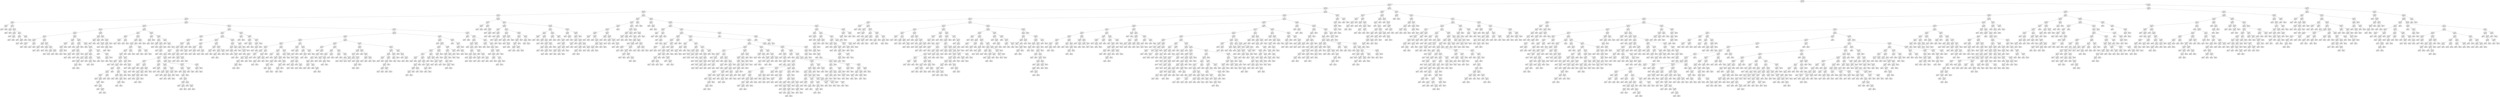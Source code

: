 digraph Tree {
node [shape=box, style="rounded", color="black", fontname=helvetica] ;
edge [fontname=helvetica] ;
0 [label="00 <= 3040.5\nmse = 4.0\nsamples = 2062\nvalue = 6.4"] ;
1 [label="05 <= 213.5\nmse = 3.3\nsamples = 1254\nvalue = 5.7"] ;
0 -> 1 [labeldistance=2.5, labelangle=45, headlabel="True"] ;
2 [label="00 <= 2229.5\nmse = 3.0\nsamples = 1096\nvalue = 5.5"] ;
1 -> 2 ;
3 [label="00 <= 1644.5\nmse = 2.7\nsamples = 698\nvalue = 5.1"] ;
2 -> 3 ;
4 [label="14 <= 63.5\nmse = 2.7\nsamples = 425\nvalue = 4.9"] ;
3 -> 4 ;
5 [label="20 <= 65.5\nmse = 2.5\nsamples = 363\nvalue = 4.7"] ;
4 -> 5 ;
6 [label="20 <= 1.0\nmse = 3.2\nsamples = 14\nvalue = 6.3"] ;
5 -> 6 ;
7 [label="00 <= 0.5\nmse = 1.2\nsamples = 4\nvalue = 4.1"] ;
6 -> 7 ;
8 [label="mse = 1.4\nsamples = 3\nvalue = 4.3"] ;
7 -> 8 ;
9 [label="mse = -0.0\nsamples = 1\nvalue = 3.5"] ;
7 -> 9 ;
10 [label="00 <= 12.5\nmse = 0.7\nsamples = 10\nvalue = 7.4"] ;
6 -> 10 ;
11 [label="02 <= 4.5\nmse = 0.1\nsamples = 2\nvalue = 6.6"] ;
10 -> 11 ;
12 [label="mse = 0.0\nsamples = 1\nvalue = 6.3"] ;
11 -> 12 ;
13 [label="mse = -0.0\nsamples = 1\nvalue = 6.8"] ;
11 -> 13 ;
14 [label="02 <= 11.5\nmse = 0.6\nsamples = 8\nvalue = 7.6"] ;
10 -> 14 ;
15 [label="12 <= 0.5\nmse = 0.2\nsamples = 3\nvalue = 8.7"] ;
14 -> 15 ;
16 [label="mse = 0.0\nsamples = 1\nvalue = 9.1"] ;
15 -> 16 ;
17 [label="01 <= 5.0\nmse = 0.0\nsamples = 2\nvalue = 8.3"] ;
15 -> 17 ;
18 [label="mse = 0.0\nsamples = 1\nvalue = 8.4"] ;
17 -> 18 ;
19 [label="mse = -0.0\nsamples = 1\nvalue = 8.1"] ;
17 -> 19 ;
20 [label="12 <= 7.0\nmse = 0.2\nsamples = 5\nvalue = 7.3"] ;
14 -> 20 ;
21 [label="02 <= 12.5\nmse = 0.0\nsamples = 3\nvalue = 7.6"] ;
20 -> 21 ;
22 [label="mse = 0.0\nsamples = 1\nvalue = 7.4"] ;
21 -> 22 ;
23 [label="00 <= 55.0\nmse = 0.0\nsamples = 2\nvalue = 7.8"] ;
21 -> 23 ;
24 [label="mse = 0.0\nsamples = 1\nvalue = 7.8"] ;
23 -> 24 ;
25 [label="mse = 0.0\nsamples = 1\nvalue = 7.7"] ;
23 -> 25 ;
26 [label="20 <= 40.5\nmse = 0.0\nsamples = 2\nvalue = 6.6"] ;
20 -> 26 ;
27 [label="mse = 0.0\nsamples = 1\nvalue = 6.5"] ;
26 -> 27 ;
28 [label="mse = 0.0\nsamples = 1\nvalue = 6.7"] ;
26 -> 28 ;
29 [label="22 <= 115.5\nmse = 2.4\nsamples = 349\nvalue = 4.6"] ;
5 -> 29 ;
30 [label="00 <= 1218.5\nmse = 1.6\nsamples = 105\nvalue = 4.0"] ;
29 -> 30 ;
31 [label="01 <= 784.0\nmse = 1.1\nsamples = 54\nvalue = 3.5"] ;
30 -> 31 ;
32 [label="10 <= 228.0\nmse = 1.0\nsamples = 44\nvalue = 3.3"] ;
31 -> 32 ;
33 [label="31 <= 0.5\nmse = 1.2\nsamples = 13\nvalue = 3.9"] ;
32 -> 33 ;
34 [label="23 <= 128.0\nmse = 0.2\nsamples = 4\nvalue = 2.8"] ;
33 -> 34 ;
35 [label="10 <= 185.0\nmse = 0.0\nsamples = 2\nvalue = 2.4"] ;
34 -> 35 ;
36 [label="mse = 0.0\nsamples = 1\nvalue = 2.4"] ;
35 -> 36 ;
37 [label="mse = -0.0\nsamples = 1\nvalue = 2.3"] ;
35 -> 37 ;
38 [label="20 <= 167.5\nmse = 0.0\nsamples = 2\nvalue = 3.2"] ;
34 -> 38 ;
39 [label="mse = 0.0\nsamples = 1\nvalue = 3.1"] ;
38 -> 39 ;
40 [label="mse = 0.0\nsamples = 1\nvalue = 3.3"] ;
38 -> 40 ;
41 [label="02 <= 135.0\nmse = 1.0\nsamples = 9\nvalue = 4.3"] ;
33 -> 41 ;
42 [label="21 <= 83.5\nmse = 0.4\nsamples = 3\nvalue = 3.0"] ;
41 -> 42 ;
43 [label="02 <= 116.0\nmse = 0.0\nsamples = 2\nvalue = 2.6"] ;
42 -> 43 ;
44 [label="mse = 0.0\nsamples = 1\nvalue = 2.4"] ;
43 -> 44 ;
45 [label="mse = 0.0\nsamples = 1\nvalue = 2.7"] ;
43 -> 45 ;
46 [label="mse = -0.0\nsamples = 1\nvalue = 3.9"] ;
42 -> 46 ;
47 [label="10 <= 192.0\nmse = 0.4\nsamples = 6\nvalue = 4.8"] ;
41 -> 47 ;
48 [label="00 <= 644.0\nmse = 0.1\nsamples = 2\nvalue = 5.6"] ;
47 -> 48 ;
49 [label="mse = 0.0\nsamples = 1\nvalue = 6.0"] ;
48 -> 49 ;
50 [label="mse = -0.0\nsamples = 1\nvalue = 5.4"] ;
48 -> 50 ;
51 [label="32 <= 2.0\nmse = 0.1\nsamples = 4\nvalue = 4.4"] ;
47 -> 51 ;
52 [label="30 <= 5.5\nmse = 0.0\nsamples = 2\nvalue = 4.2"] ;
51 -> 52 ;
53 [label="mse = 0.0\nsamples = 1\nvalue = 4.1"] ;
52 -> 53 ;
54 [label="mse = -0.0\nsamples = 1\nvalue = 4.4"] ;
52 -> 54 ;
55 [label="12 <= 68.5\nmse = 0.0\nsamples = 2\nvalue = 4.7"] ;
51 -> 55 ;
56 [label="mse = 0.0\nsamples = 1\nvalue = 4.8"] ;
55 -> 56 ;
57 [label="mse = -0.0\nsamples = 1\nvalue = 4.6"] ;
55 -> 57 ;
58 [label="00 <= 964.5\nmse = 0.7\nsamples = 31\nvalue = 3.1"] ;
32 -> 58 ;
59 [label="10 <= 252.5\nmse = 0.2\nsamples = 7\nvalue = 2.4"] ;
58 -> 59 ;
60 [label="02 <= 306.0\nmse = 0.1\nsamples = 5\nvalue = 2.7"] ;
59 -> 60 ;
61 [label="10 <= 243.0\nmse = 0.0\nsamples = 4\nvalue = 2.6"] ;
60 -> 61 ;
62 [label="01 <= 299.5\nmse = 0.0\nsamples = 3\nvalue = 2.6"] ;
61 -> 62 ;
63 [label="mse = -0.0\nsamples = 2\nvalue = 2.6"] ;
62 -> 63 ;
64 [label="mse = 0.0\nsamples = 1\nvalue = 2.5"] ;
62 -> 64 ;
65 [label="mse = -0.0\nsamples = 1\nvalue = 2.8"] ;
61 -> 65 ;
66 [label="mse = -0.0\nsamples = 1\nvalue = 3.5"] ;
60 -> 66 ;
67 [label="31 <= 9.5\nmse = 0.0\nsamples = 2\nvalue = 2.0"] ;
59 -> 67 ;
68 [label="mse = 0.0\nsamples = 1\nvalue = 2.0"] ;
67 -> 68 ;
69 [label="mse = 0.0\nsamples = 1\nvalue = 2.1"] ;
67 -> 69 ;
70 [label="10 <= 291.5\nmse = 0.7\nsamples = 24\nvalue = 3.3"] ;
58 -> 70 ;
71 [label="20 <= 330.5\nmse = 0.3\nsamples = 8\nvalue = 2.9"] ;
70 -> 71 ;
72 [label="11 <= 59.5\nmse = 0.1\nsamples = 7\nvalue = 2.7"] ;
71 -> 72 ;
73 [label="02 <= 393.0\nmse = 0.0\nsamples = 3\nvalue = 2.5"] ;
72 -> 73 ;
74 [label="02 <= 230.0\nmse = 0.0\nsamples = 2\nvalue = 2.6"] ;
73 -> 74 ;
75 [label="mse = 0.0\nsamples = 1\nvalue = 2.7"] ;
74 -> 75 ;
76 [label="mse = 0.0\nsamples = 1\nvalue = 2.5"] ;
74 -> 76 ;
77 [label="mse = -0.0\nsamples = 1\nvalue = 2.2"] ;
73 -> 77 ;
78 [label="15 <= 39.0\nmse = 0.0\nsamples = 4\nvalue = 3.0"] ;
72 -> 78 ;
79 [label="00 <= 1183.0\nmse = 0.0\nsamples = 3\nvalue = 2.9"] ;
78 -> 79 ;
80 [label="mse = -0.0\nsamples = 2\nvalue = 2.9"] ;
79 -> 80 ;
81 [label="mse = 0.0\nsamples = 1\nvalue = 3.0"] ;
79 -> 81 ;
82 [label="mse = 0.0\nsamples = 1\nvalue = 3.1"] ;
78 -> 82 ;
83 [label="mse = -0.0\nsamples = 1\nvalue = 4.5"] ;
71 -> 83 ;
84 [label="10 <= 292.5\nmse = 0.7\nsamples = 16\nvalue = 3.6"] ;
70 -> 84 ;
85 [label="mse = 0.0\nsamples = 1\nvalue = 6.0"] ;
84 -> 85 ;
86 [label="00 <= 1195.5\nmse = 0.5\nsamples = 15\nvalue = 3.5"] ;
84 -> 86 ;
87 [label="02 <= 135.0\nmse = 0.5\nsamples = 11\nvalue = 3.2"] ;
86 -> 87 ;
88 [label="31 <= 6.5\nmse = 0.1\nsamples = 6\nvalue = 3.0"] ;
87 -> 88 ;
89 [label="31 <= 2.0\nmse = 0.0\nsamples = 4\nvalue = 2.8"] ;
88 -> 89 ;
90 [label="mse = 0.0\nsamples = 1\nvalue = 2.5"] ;
89 -> 90 ;
91 [label="20 <= 395.0\nmse = 0.0\nsamples = 3\nvalue = 2.9"] ;
89 -> 91 ;
92 [label="21 <= 71.0\nmse = 0.0\nsamples = 2\nvalue = 3.0"] ;
91 -> 92 ;
93 [label="mse = 0.0\nsamples = 1\nvalue = 3.0"] ;
92 -> 93 ;
94 [label="mse = 0.0\nsamples = 1\nvalue = 3.0"] ;
92 -> 94 ;
95 [label="mse = 0.0\nsamples = 1\nvalue = 2.8"] ;
91 -> 95 ;
96 [label="20 <= 396.0\nmse = 0.1\nsamples = 2\nvalue = 3.5"] ;
88 -> 96 ;
97 [label="mse = 0.0\nsamples = 1\nvalue = 3.7"] ;
96 -> 97 ;
98 [label="mse = 0.0\nsamples = 1\nvalue = 3.2"] ;
96 -> 98 ;
99 [label="30 <= 16.5\nmse = 0.8\nsamples = 5\nvalue = 3.7"] ;
87 -> 99 ;
100 [label="11 <= 98.0\nmse = 0.3\nsamples = 3\nvalue = 4.5"] ;
99 -> 100 ;
101 [label="01 <= 64.5\nmse = 0.0\nsamples = 2\nvalue = 4.1"] ;
100 -> 101 ;
102 [label="mse = 0.0\nsamples = 1\nvalue = 3.9"] ;
101 -> 102 ;
103 [label="mse = 0.0\nsamples = 1\nvalue = 4.4"] ;
101 -> 103 ;
104 [label="mse = -0.0\nsamples = 1\nvalue = 5.2"] ;
100 -> 104 ;
105 [label="25 <= 13.5\nmse = 0.0\nsamples = 2\nvalue = 2.9"] ;
99 -> 105 ;
106 [label="mse = 0.0\nsamples = 1\nvalue = 3.0"] ;
105 -> 106 ;
107 [label="mse = 0.0\nsamples = 1\nvalue = 2.9"] ;
105 -> 107 ;
108 [label="00 <= 1204.5\nmse = 0.0\nsamples = 4\nvalue = 4.0"] ;
86 -> 108 ;
109 [label="mse = 0.0\nsamples = 1\nvalue = 4.3"] ;
108 -> 109 ;
110 [label="20 <= 428.5\nmse = 0.0\nsamples = 3\nvalue = 3.9"] ;
108 -> 110 ;
111 [label="33 <= 11.5\nmse = 0.0\nsamples = 2\nvalue = 3.8"] ;
110 -> 111 ;
112 [label="mse = 0.0\nsamples = 1\nvalue = 3.8"] ;
111 -> 112 ;
113 [label="mse = -0.0\nsamples = 1\nvalue = 3.9"] ;
111 -> 113 ;
114 [label="mse = -0.0\nsamples = 1\nvalue = 4.0"] ;
110 -> 114 ;
115 [label="01 <= 853.0\nmse = 0.9\nsamples = 10\nvalue = 4.6"] ;
31 -> 115 ;
116 [label="05 <= 61.0\nmse = 0.4\nsamples = 5\nvalue = 5.3"] ;
115 -> 116 ;
117 [label="21 <= 243.0\nmse = 0.1\nsamples = 2\nvalue = 6.0"] ;
116 -> 117 ;
118 [label="mse = 0.0\nsamples = 1\nvalue = 6.2"] ;
117 -> 118 ;
119 [label="mse = 0.0\nsamples = 1\nvalue = 5.6"] ;
117 -> 119 ;
120 [label="02 <= 97.0\nmse = 0.0\nsamples = 3\nvalue = 4.7"] ;
116 -> 120 ;
121 [label="mse = 0.0\nsamples = 1\nvalue = 4.4"] ;
120 -> 121 ;
122 [label="02 <= 268.5\nmse = 0.0\nsamples = 2\nvalue = 4.8"] ;
120 -> 122 ;
123 [label="mse = 0.0\nsamples = 1\nvalue = 5.0"] ;
122 -> 123 ;
124 [label="mse = -0.0\nsamples = 1\nvalue = 4.8"] ;
122 -> 124 ;
125 [label="30 <= 5.5\nmse = 0.1\nsamples = 5\nvalue = 3.7"] ;
115 -> 125 ;
126 [label="mse = 0.0\nsamples = 1\nvalue = 4.5"] ;
125 -> 126 ;
127 [label="15 <= 24.5\nmse = 0.0\nsamples = 4\nvalue = 3.6"] ;
125 -> 127 ;
128 [label="22 <= 30.5\nmse = 0.0\nsamples = 3\nvalue = 3.6"] ;
127 -> 128 ;
129 [label="30 <= 8.5\nmse = 0.0\nsamples = 2\nvalue = 3.6"] ;
128 -> 129 ;
130 [label="mse = 0.0\nsamples = 1\nvalue = 3.5"] ;
129 -> 130 ;
131 [label="mse = 0.0\nsamples = 1\nvalue = 3.6"] ;
129 -> 131 ;
132 [label="mse = 0.0\nsamples = 1\nvalue = 3.7"] ;
128 -> 132 ;
133 [label="mse = 0.0\nsamples = 1\nvalue = 3.4"] ;
127 -> 133 ;
134 [label="21 <= 155.0\nmse = 1.6\nsamples = 51\nvalue = 4.5"] ;
30 -> 134 ;
135 [label="30 <= 8.5\nmse = 1.1\nsamples = 39\nvalue = 4.2"] ;
134 -> 135 ;
136 [label="12 <= 33.0\nmse = 0.1\nsamples = 5\nvalue = 2.9"] ;
135 -> 136 ;
137 [label="00 <= 1457.5\nmse = 0.0\nsamples = 2\nvalue = 2.6"] ;
136 -> 137 ;
138 [label="mse = 0.0\nsamples = 1\nvalue = 2.6"] ;
137 -> 138 ;
139 [label="mse = -0.0\nsamples = 1\nvalue = 2.6"] ;
137 -> 139 ;
140 [label="31 <= 2.0\nmse = 0.0\nsamples = 3\nvalue = 3.2"] ;
136 -> 140 ;
141 [label="mse = 0.0\nsamples = 2\nvalue = 3.1"] ;
140 -> 141 ;
142 [label="mse = -0.0\nsamples = 1\nvalue = 3.5"] ;
140 -> 142 ;
143 [label="05 <= 190.0\nmse = 1.0\nsamples = 34\nvalue = 4.4"] ;
135 -> 143 ;
144 [label="17 <= 99.0\nmse = 0.9\nsamples = 32\nvalue = 4.2"] ;
143 -> 144 ;
145 [label="32 <= 5.5\nmse = 0.6\nsamples = 31\nvalue = 4.1"] ;
144 -> 145 ;
146 [label="01 <= 568.0\nmse = 0.4\nsamples = 27\nvalue = 4.0"] ;
145 -> 146 ;
147 [label="10 <= 484.5\nmse = 0.4\nsamples = 25\nvalue = 4.1"] ;
146 -> 147 ;
148 [label="01 <= 402.5\nmse = 0.3\nsamples = 24\nvalue = 4.1"] ;
147 -> 148 ;
149 [label="00 <= 1243.0\nmse = 0.3\nsamples = 20\nvalue = 4.0"] ;
148 -> 149 ;
150 [label="11 <= 83.5\nmse = 0.3\nsamples = 2\nvalue = 5.1"] ;
149 -> 150 ;
151 [label="mse = 0.0\nsamples = 1\nvalue = 5.6"] ;
150 -> 151 ;
152 [label="mse = 0.0\nsamples = 1\nvalue = 4.5"] ;
150 -> 152 ;
153 [label="06 <= 211.0\nmse = 0.3\nsamples = 18\nvalue = 4.0"] ;
149 -> 153 ;
154 [label="02 <= 171.0\nmse = 0.2\nsamples = 17\nvalue = 3.9"] ;
153 -> 154 ;
155 [label="15 <= 24.5\nmse = 0.1\nsamples = 9\nvalue = 3.6"] ;
154 -> 155 ;
156 [label="10 <= 423.0\nmse = 0.1\nsamples = 8\nvalue = 3.6"] ;
155 -> 156 ;
157 [label="00 <= 1254.0\nmse = 0.0\nsamples = 6\nvalue = 3.5"] ;
156 -> 157 ;
158 [label="mse = 0.0\nsamples = 1\nvalue = 3.8"] ;
157 -> 158 ;
159 [label="01 <= 388.5\nmse = 0.0\nsamples = 5\nvalue = 3.4"] ;
157 -> 159 ;
160 [label="00 <= 1318.5\nmse = 0.0\nsamples = 4\nvalue = 3.4"] ;
159 -> 160 ;
161 [label="mse = 0.0\nsamples = 1\nvalue = 3.5"] ;
160 -> 161 ;
162 [label="10 <= 356.0\nmse = 0.0\nsamples = 3\nvalue = 3.3"] ;
160 -> 162 ;
163 [label="mse = 0.0\nsamples = 1\nvalue = 3.4"] ;
162 -> 163 ;
164 [label="00 <= 1466.0\nmse = 0.0\nsamples = 2\nvalue = 3.3"] ;
162 -> 164 ;
165 [label="mse = 0.0\nsamples = 1\nvalue = 3.3"] ;
164 -> 165 ;
166 [label="mse = 0.0\nsamples = 1\nvalue = 3.3"] ;
164 -> 166 ;
167 [label="mse = 0.0\nsamples = 1\nvalue = 3.0"] ;
159 -> 167 ;
168 [label="12 <= 16.5\nmse = 0.0\nsamples = 2\nvalue = 4.0"] ;
156 -> 168 ;
169 [label="mse = 0.0\nsamples = 1\nvalue = 4.0"] ;
168 -> 169 ;
170 [label="mse = -0.0\nsamples = 1\nvalue = 4.0"] ;
168 -> 170 ;
171 [label="mse = 0.0\nsamples = 1\nvalue = 4.5"] ;
155 -> 171 ;
172 [label="22 <= 103.5\nmse = 0.1\nsamples = 8\nvalue = 4.1"] ;
154 -> 172 ;
173 [label="22 <= 61.0\nmse = 0.1\nsamples = 6\nvalue = 4.3"] ;
172 -> 173 ;
174 [label="20 <= 383.0\nmse = 0.0\nsamples = 2\nvalue = 4.6"] ;
173 -> 174 ;
175 [label="mse = 0.0\nsamples = 1\nvalue = 4.8"] ;
174 -> 175 ;
176 [label="mse = 0.0\nsamples = 1\nvalue = 4.5"] ;
174 -> 176 ;
177 [label="22 <= 84.0\nmse = 0.0\nsamples = 4\nvalue = 4.2"] ;
173 -> 177 ;
178 [label="12 <= 64.0\nmse = 0.0\nsamples = 3\nvalue = 4.1"] ;
177 -> 178 ;
179 [label="02 <= 255.0\nmse = 0.0\nsamples = 2\nvalue = 4.1"] ;
178 -> 179 ;
180 [label="mse = 0.0\nsamples = 1\nvalue = 4.1"] ;
179 -> 180 ;
181 [label="mse = 0.0\nsamples = 1\nvalue = 4.1"] ;
179 -> 181 ;
182 [label="mse = 0.0\nsamples = 1\nvalue = 4.0"] ;
178 -> 182 ;
183 [label="mse = 0.0\nsamples = 1\nvalue = 4.4"] ;
177 -> 183 ;
184 [label="32 <= 4.0\nmse = 0.0\nsamples = 2\nvalue = 3.8"] ;
172 -> 184 ;
185 [label="mse = 0.0\nsamples = 1\nvalue = 3.8"] ;
184 -> 185 ;
186 [label="mse = -0.0\nsamples = 1\nvalue = 3.6"] ;
184 -> 186 ;
187 [label="mse = 0.0\nsamples = 1\nvalue = 5.1"] ;
153 -> 187 ;
188 [label="00 <= 1438.0\nmse = 0.0\nsamples = 4\nvalue = 4.6"] ;
148 -> 188 ;
189 [label="01 <= 408.0\nmse = 0.0\nsamples = 3\nvalue = 4.7"] ;
188 -> 189 ;
190 [label="mse = 0.0\nsamples = 1\nvalue = 4.8"] ;
189 -> 190 ;
191 [label="30 <= 22.0\nmse = 0.0\nsamples = 2\nvalue = 4.7"] ;
189 -> 191 ;
192 [label="mse = 0.0\nsamples = 1\nvalue = 4.7"] ;
191 -> 192 ;
193 [label="mse = -0.0\nsamples = 1\nvalue = 4.7"] ;
191 -> 193 ;
194 [label="mse = 0.0\nsamples = 1\nvalue = 4.5"] ;
188 -> 194 ;
195 [label="mse = 0.0\nsamples = 1\nvalue = 2.3"] ;
147 -> 195 ;
196 [label="02 <= 177.5\nmse = 0.0\nsamples = 2\nvalue = 3.3"] ;
146 -> 196 ;
197 [label="mse = 0.0\nsamples = 1\nvalue = 3.4"] ;
196 -> 197 ;
198 [label="mse = -0.0\nsamples = 1\nvalue = 3.2"] ;
196 -> 198 ;
199 [label="16 <= 24.0\nmse = 0.5\nsamples = 4\nvalue = 5.6"] ;
145 -> 199 ;
200 [label="10 <= 422.0\nmse = 0.0\nsamples = 2\nvalue = 6.1"] ;
199 -> 200 ;
201 [label="mse = 0.0\nsamples = 1\nvalue = 6.3"] ;
200 -> 201 ;
202 [label="mse = 0.0\nsamples = 1\nvalue = 6.0"] ;
200 -> 202 ;
203 [label="06 <= 270.5\nmse = 0.2\nsamples = 2\nvalue = 4.8"] ;
199 -> 203 ;
204 [label="mse = 0.0\nsamples = 1\nvalue = 5.2"] ;
203 -> 204 ;
205 [label="mse = 0.0\nsamples = 1\nvalue = 4.3"] ;
203 -> 205 ;
206 [label="mse = -0.0\nsamples = 1\nvalue = 6.8"] ;
144 -> 206 ;
207 [label="31 <= 6.0\nmse = 0.0\nsamples = 2\nvalue = 5.9"] ;
143 -> 207 ;
208 [label="mse = 0.0\nsamples = 1\nvalue = 5.7"] ;
207 -> 208 ;
209 [label="mse = 0.0\nsamples = 1\nvalue = 6.0"] ;
207 -> 209 ;
210 [label="10 <= 314.5\nmse = 2.0\nsamples = 12\nvalue = 5.4"] ;
134 -> 210 ;
211 [label="22 <= 28.0\nmse = 2.9\nsamples = 3\nvalue = 7.0"] ;
210 -> 211 ;
212 [label="30 <= 22.0\nmse = 0.1\nsamples = 2\nvalue = 7.8"] ;
211 -> 212 ;
213 [label="mse = 0.0\nsamples = 1\nvalue = 8.2"] ;
212 -> 213 ;
214 [label="mse = 0.0\nsamples = 1\nvalue = 7.5"] ;
212 -> 214 ;
215 [label="mse = -0.0\nsamples = 1\nvalue = 3.6"] ;
211 -> 215 ;
216 [label="00 <= 1470.5\nmse = 0.6\nsamples = 9\nvalue = 4.9"] ;
210 -> 216 ;
217 [label="31 <= 6.0\nmse = 0.1\nsamples = 6\nvalue = 4.3"] ;
216 -> 217 ;
218 [label="20 <= 386.0\nmse = 0.0\nsamples = 2\nvalue = 4.7"] ;
217 -> 218 ;
219 [label="mse = 0.0\nsamples = 1\nvalue = 4.8"] ;
218 -> 219 ;
220 [label="mse = 0.0\nsamples = 1\nvalue = 4.6"] ;
218 -> 220 ;
221 [label="22 <= 53.5\nmse = 0.0\nsamples = 4\nvalue = 4.2"] ;
217 -> 221 ;
222 [label="30 <= 24.0\nmse = 0.0\nsamples = 3\nvalue = 4.3"] ;
221 -> 222 ;
223 [label="mse = 0.0\nsamples = 1\nvalue = 4.4"] ;
222 -> 223 ;
224 [label="30 <= 37.5\nmse = 0.0\nsamples = 2\nvalue = 4.2"] ;
222 -> 224 ;
225 [label="mse = 0.0\nsamples = 1\nvalue = 4.2"] ;
224 -> 225 ;
226 [label="mse = -0.0\nsamples = 1\nvalue = 4.2"] ;
224 -> 226 ;
227 [label="mse = 0.0\nsamples = 1\nvalue = 4.0"] ;
221 -> 227 ;
228 [label="11 <= 141.5\nmse = 0.4\nsamples = 3\nvalue = 5.6"] ;
216 -> 228 ;
229 [label="mse = 0.0\nsamples = 1\nvalue = 4.9"] ;
228 -> 229 ;
230 [label="31 <= 13.5\nmse = 0.2\nsamples = 2\nvalue = 6.1"] ;
228 -> 230 ;
231 [label="mse = 0.0\nsamples = 1\nvalue = 5.7"] ;
230 -> 231 ;
232 [label="mse = -0.0\nsamples = 1\nvalue = 6.5"] ;
230 -> 232 ;
233 [label="01 <= 174.0\nmse = 2.5\nsamples = 244\nvalue = 4.9"] ;
29 -> 233 ;
234 [label="30 <= 23.5\nmse = 2.3\nsamples = 87\nvalue = 4.3"] ;
233 -> 234 ;
235 [label="30 <= 8.5\nmse = 2.2\nsamples = 78\nvalue = 4.5"] ;
234 -> 235 ;
236 [label="26 <= 59.0\nmse = 1.9\nsamples = 53\nvalue = 4.1"] ;
235 -> 236 ;
237 [label="04 <= 199.0\nmse = 1.6\nsamples = 52\nvalue = 4.0"] ;
236 -> 237 ;
238 [label="02 <= 1540.5\nmse = 1.5\nsamples = 50\nvalue = 4.0"] ;
237 -> 238 ;
239 [label="22 <= 386.5\nmse = 1.5\nsamples = 47\nvalue = 3.9"] ;
238 -> 239 ;
240 [label="22 <= 373.5\nmse = 1.5\nsamples = 41\nvalue = 4.0"] ;
239 -> 240 ;
241 [label="32 <= 2.5\nmse = 1.4\nsamples = 40\nvalue = 3.9"] ;
240 -> 241 ;
242 [label="22 <= 234.0\nmse = 1.3\nsamples = 25\nvalue = 4.2"] ;
241 -> 242 ;
243 [label="12 <= 118.0\nmse = 0.7\nsamples = 13\nvalue = 3.7"] ;
242 -> 243 ;
244 [label="11 <= 41.5\nmse = 0.0\nsamples = 3\nvalue = 4.8"] ;
243 -> 244 ;
245 [label="15 <= 25.5\nmse = 0.0\nsamples = 2\nvalue = 4.7"] ;
244 -> 245 ;
246 [label="mse = 0.0\nsamples = 1\nvalue = 4.7"] ;
245 -> 246 ;
247 [label="mse = 0.0\nsamples = 1\nvalue = 4.7"] ;
245 -> 247 ;
248 [label="mse = -0.0\nsamples = 1\nvalue = 5.2"] ;
244 -> 248 ;
249 [label="20 <= 469.0\nmse = 0.5\nsamples = 10\nvalue = 3.4"] ;
243 -> 249 ;
250 [label="15 <= 48.0\nmse = 0.3\nsamples = 8\nvalue = 3.6"] ;
249 -> 250 ;
251 [label="11 <= 40.5\nmse = 0.1\nsamples = 6\nvalue = 3.9"] ;
250 -> 251 ;
252 [label="10 <= 259.0\nmse = 0.0\nsamples = 2\nvalue = 3.6"] ;
251 -> 252 ;
253 [label="mse = 0.0\nsamples = 1\nvalue = 3.6"] ;
252 -> 253 ;
254 [label="mse = -0.0\nsamples = 1\nvalue = 3.5"] ;
252 -> 254 ;
255 [label="22 <= 218.0\nmse = 0.0\nsamples = 4\nvalue = 4.3"] ;
251 -> 255 ;
256 [label="01 <= 140.0\nmse = 0.0\nsamples = 3\nvalue = 4.4"] ;
255 -> 256 ;
257 [label="mse = 0.0\nsamples = 2\nvalue = 4.4"] ;
256 -> 257 ;
258 [label="mse = 0.0\nsamples = 1\nvalue = 4.5"] ;
256 -> 258 ;
259 [label="mse = 0.0\nsamples = 1\nvalue = 4.0"] ;
255 -> 259 ;
260 [label="22 <= 179.0\nmse = 0.2\nsamples = 2\nvalue = 2.9"] ;
250 -> 260 ;
261 [label="mse = 0.0\nsamples = 1\nvalue = 2.1"] ;
260 -> 261 ;
262 [label="mse = 0.0\nsamples = 1\nvalue = 3.2"] ;
260 -> 262 ;
263 [label="20 <= 496.0\nmse = 0.0\nsamples = 2\nvalue = 2.4"] ;
249 -> 263 ;
264 [label="mse = 0.0\nsamples = 1\nvalue = 2.2"] ;
263 -> 264 ;
265 [label="mse = 0.0\nsamples = 1\nvalue = 2.5"] ;
263 -> 265 ;
266 [label="10 <= 236.5\nmse = 1.5\nsamples = 12\nvalue = 4.7"] ;
242 -> 266 ;
267 [label="00 <= 649.5\nmse = 0.3\nsamples = 3\nvalue = 6.7"] ;
266 -> 267 ;
268 [label="mse = 0.0\nsamples = 1\nvalue = 5.8"] ;
267 -> 268 ;
269 [label="20 <= 290.5\nmse = 0.0\nsamples = 2\nvalue = 7.0"] ;
267 -> 269 ;
270 [label="mse = 0.0\nsamples = 1\nvalue = 7.1"] ;
269 -> 270 ;
271 [label="mse = 0.0\nsamples = 1\nvalue = 6.7"] ;
269 -> 271 ;
272 [label="12 <= 329.5\nmse = 0.5\nsamples = 9\nvalue = 4.2"] ;
266 -> 272 ;
273 [label="22 <= 289.0\nmse = 0.1\nsamples = 6\nvalue = 3.8"] ;
272 -> 273 ;
274 [label="22 <= 266.5\nmse = 0.0\nsamples = 2\nvalue = 4.2"] ;
273 -> 274 ;
275 [label="mse = 0.0\nsamples = 1\nvalue = 4.2"] ;
274 -> 275 ;
276 [label="mse = 0.0\nsamples = 1\nvalue = 4.3"] ;
274 -> 276 ;
277 [label="00 <= 1300.5\nmse = 0.0\nsamples = 4\nvalue = 3.6"] ;
273 -> 277 ;
278 [label="21 <= 41.5\nmse = 0.0\nsamples = 2\nvalue = 3.4"] ;
277 -> 278 ;
279 [label="mse = 0.0\nsamples = 1\nvalue = 3.4"] ;
278 -> 279 ;
280 [label="mse = 0.0\nsamples = 1\nvalue = 3.4"] ;
278 -> 280 ;
281 [label="32 <= 0.5\nmse = 0.0\nsamples = 2\nvalue = 3.6"] ;
277 -> 281 ;
282 [label="mse = 0.0\nsamples = 1\nvalue = 3.7"] ;
281 -> 282 ;
283 [label="mse = -0.0\nsamples = 1\nvalue = 3.6"] ;
281 -> 283 ;
284 [label="00 <= 1576.0\nmse = 0.4\nsamples = 3\nvalue = 5.0"] ;
272 -> 284 ;
285 [label="02 <= 1169.0\nmse = 0.0\nsamples = 2\nvalue = 5.4"] ;
284 -> 285 ;
286 [label="mse = 0.0\nsamples = 1\nvalue = 5.1"] ;
285 -> 286 ;
287 [label="mse = -0.0\nsamples = 1\nvalue = 5.5"] ;
285 -> 287 ;
288 [label="mse = 0.0\nsamples = 1\nvalue = 4.1"] ;
284 -> 288 ;
289 [label="00 <= 1428.5\nmse = 1.3\nsamples = 15\nvalue = 3.5"] ;
241 -> 289 ;
290 [label="04 <= 186.5\nmse = 0.5\nsamples = 14\nvalue = 3.3"] ;
289 -> 290 ;
291 [label="10 <= 397.0\nmse = 0.3\nsamples = 11\nvalue = 3.0"] ;
290 -> 291 ;
292 [label="00 <= 373.0\nmse = 0.2\nsamples = 9\nvalue = 2.9"] ;
291 -> 292 ;
293 [label="mse = 0.0\nsamples = 1\nvalue = 4.1"] ;
292 -> 293 ;
294 [label="20 <= 349.5\nmse = 0.1\nsamples = 8\nvalue = 2.8"] ;
292 -> 294 ;
295 [label="12 <= 192.0\nmse = 0.1\nsamples = 7\nvalue = 2.9"] ;
294 -> 295 ;
296 [label="mse = 0.0\nsamples = 1\nvalue = 3.5"] ;
295 -> 296 ;
297 [label="20 <= 274.5\nmse = 0.0\nsamples = 6\nvalue = 2.9"] ;
295 -> 297 ;
298 [label="12 <= 283.5\nmse = 0.1\nsamples = 3\nvalue = 2.8"] ;
297 -> 298 ;
299 [label="mse = 0.0\nsamples = 1\nvalue = 2.3"] ;
298 -> 299 ;
300 [label="22 <= 341.0\nmse = 0.0\nsamples = 2\nvalue = 2.9"] ;
298 -> 300 ;
301 [label="mse = 0.0\nsamples = 1\nvalue = 3.0"] ;
300 -> 301 ;
302 [label="mse = -0.0\nsamples = 1\nvalue = 2.7"] ;
300 -> 302 ;
303 [label="30 <= 4.0\nmse = 0.0\nsamples = 3\nvalue = 3.0"] ;
297 -> 303 ;
304 [label="mse = 0.0\nsamples = 1\nvalue = 2.9"] ;
303 -> 304 ;
305 [label="12 <= 268.5\nmse = 0.0\nsamples = 2\nvalue = 3.1"] ;
303 -> 305 ;
306 [label="mse = 0.0\nsamples = 1\nvalue = 3.0"] ;
305 -> 306 ;
307 [label="mse = -0.0\nsamples = 1\nvalue = 3.1"] ;
305 -> 307 ;
308 [label="mse = 0.0\nsamples = 1\nvalue = 2.3"] ;
294 -> 308 ;
309 [label="00 <= 1111.0\nmse = 0.0\nsamples = 2\nvalue = 3.9"] ;
291 -> 309 ;
310 [label="mse = 0.0\nsamples = 1\nvalue = 4.1"] ;
309 -> 310 ;
311 [label="mse = 0.0\nsamples = 1\nvalue = 3.7"] ;
309 -> 311 ;
312 [label="10 <= 115.5\nmse = 0.0\nsamples = 3\nvalue = 4.5"] ;
290 -> 312 ;
313 [label="04 <= 192.5\nmse = 0.0\nsamples = 2\nvalue = 4.4"] ;
312 -> 313 ;
314 [label="mse = 0.0\nsamples = 1\nvalue = 4.3"] ;
313 -> 314 ;
315 [label="mse = -0.0\nsamples = 1\nvalue = 4.5"] ;
313 -> 315 ;
316 [label="mse = -0.0\nsamples = 1\nvalue = 4.8"] ;
312 -> 316 ;
317 [label="mse = -0.0\nsamples = 1\nvalue = 7.2"] ;
289 -> 317 ;
318 [label="mse = 0.0\nsamples = 1\nvalue = 6.8"] ;
240 -> 318 ;
319 [label="22 <= 409.5\nmse = 0.7\nsamples = 6\nvalue = 3.1"] ;
239 -> 319 ;
320 [label="24 <= 45.0\nmse = 0.1\nsamples = 2\nvalue = 2.4"] ;
319 -> 320 ;
321 [label="mse = 0.0\nsamples = 1\nvalue = 2.8"] ;
320 -> 321 ;
322 [label="mse = 0.0\nsamples = 1\nvalue = 2.2"] ;
320 -> 322 ;
323 [label="10 <= 275.0\nmse = 0.6\nsamples = 4\nvalue = 3.5"] ;
319 -> 323 ;
324 [label="02 <= 1223.0\nmse = 0.2\nsamples = 2\nvalue = 4.2"] ;
323 -> 324 ;
325 [label="mse = 0.0\nsamples = 1\nvalue = 3.7"] ;
324 -> 325 ;
326 [label="mse = -0.0\nsamples = 1\nvalue = 4.7"] ;
324 -> 326 ;
327 [label="22 <= 453.5\nmse = 0.2\nsamples = 2\nvalue = 3.0"] ;
323 -> 327 ;
328 [label="mse = 0.0\nsamples = 1\nvalue = 3.3"] ;
327 -> 328 ;
329 [label="mse = 0.0\nsamples = 1\nvalue = 2.3"] ;
327 -> 329 ;
330 [label="20 <= 336.5\nmse = 0.3\nsamples = 3\nvalue = 5.1"] ;
238 -> 330 ;
331 [label="mse = -0.0\nsamples = 1\nvalue = 5.7"] ;
330 -> 331 ;
332 [label="22 <= 543.0\nmse = 0.0\nsamples = 2\nvalue = 4.5"] ;
330 -> 332 ;
333 [label="mse = 0.0\nsamples = 1\nvalue = 4.5"] ;
332 -> 333 ;
334 [label="mse = 0.0\nsamples = 1\nvalue = 4.5"] ;
332 -> 334 ;
335 [label="04 <= 217.5\nmse = 0.0\nsamples = 2\nvalue = 5.9"] ;
237 -> 335 ;
336 [label="mse = 0.0\nsamples = 1\nvalue = 5.7"] ;
335 -> 336 ;
337 [label="mse = 0.0\nsamples = 1\nvalue = 6.2"] ;
335 -> 337 ;
338 [label="mse = 0.0\nsamples = 1\nvalue = 7.7"] ;
236 -> 338 ;
339 [label="20 <= 423.0\nmse = 2.0\nsamples = 25\nvalue = 5.3"] ;
235 -> 339 ;
340 [label="00 <= 1101.0\nmse = 1.6\nsamples = 15\nvalue = 4.4"] ;
339 -> 340 ;
341 [label="14 <= 25.0\nmse = 0.2\nsamples = 6\nvalue = 5.3"] ;
340 -> 341 ;
342 [label="12 <= 214.5\nmse = 0.0\nsamples = 3\nvalue = 5.0"] ;
341 -> 342 ;
343 [label="mse = 0.0\nsamples = 1\nvalue = 4.6"] ;
342 -> 343 ;
344 [label="32 <= 15.5\nmse = 0.0\nsamples = 2\nvalue = 5.1"] ;
342 -> 344 ;
345 [label="mse = 0.0\nsamples = 1\nvalue = 5.1"] ;
344 -> 345 ;
346 [label="mse = -0.0\nsamples = 1\nvalue = 5.0"] ;
344 -> 346 ;
347 [label="32 <= 20.5\nmse = 0.0\nsamples = 3\nvalue = 5.7"] ;
341 -> 347 ;
348 [label="mse = 0.0\nsamples = 1\nvalue = 5.9"] ;
347 -> 348 ;
349 [label="31 <= 0.5\nmse = 0.0\nsamples = 2\nvalue = 5.5"] ;
347 -> 349 ;
350 [label="mse = 0.0\nsamples = 1\nvalue = 5.5"] ;
349 -> 350 ;
351 [label="mse = 0.0\nsamples = 1\nvalue = 5.4"] ;
349 -> 351 ;
352 [label="10 <= 356.5\nmse = 1.4\nsamples = 9\nvalue = 3.5"] ;
340 -> 352 ;
353 [label="02 <= 1074.0\nmse = 0.2\nsamples = 4\nvalue = 2.7"] ;
352 -> 353 ;
354 [label="20 <= 363.0\nmse = 0.1\nsamples = 2\nvalue = 3.0"] ;
353 -> 354 ;
355 [label="mse = 0.0\nsamples = 1\nvalue = 3.3"] ;
354 -> 355 ;
356 [label="mse = 0.0\nsamples = 1\nvalue = 2.8"] ;
354 -> 356 ;
357 [label="mse = -0.0\nsamples = 2\nvalue = 2.2"] ;
353 -> 357 ;
358 [label="00 <= 1298.5\nmse = 1.2\nsamples = 5\nvalue = 4.4"] ;
352 -> 358 ;
359 [label="10 <= 418.5\nmse = 0.2\nsamples = 3\nvalue = 3.6"] ;
358 -> 359 ;
360 [label="24 <= 28.5\nmse = 0.0\nsamples = 2\nvalue = 4.0"] ;
359 -> 360 ;
361 [label="mse = 0.0\nsamples = 1\nvalue = 3.9"] ;
360 -> 361 ;
362 [label="mse = 0.0\nsamples = 1\nvalue = 4.0"] ;
360 -> 362 ;
363 [label="mse = 0.0\nsamples = 1\nvalue = 3.0"] ;
359 -> 363 ;
364 [label="02 <= 1338.0\nmse = 0.4\nsamples = 2\nvalue = 5.6"] ;
358 -> 364 ;
365 [label="mse = 0.0\nsamples = 1\nvalue = 6.2"] ;
364 -> 365 ;
366 [label="mse = 0.0\nsamples = 1\nvalue = 5.0"] ;
364 -> 366 ;
367 [label="20 <= 497.0\nmse = 1.0\nsamples = 10\nvalue = 6.1"] ;
339 -> 367 ;
368 [label="20 <= 477.5\nmse = 0.5\nsamples = 6\nvalue = 6.7"] ;
367 -> 368 ;
369 [label="20 <= 439.5\nmse = 0.1\nsamples = 4\nvalue = 6.3"] ;
368 -> 369 ;
370 [label="mse = 0.0\nsamples = 1\nvalue = 5.8"] ;
369 -> 370 ;
371 [label="02 <= 901.5\nmse = 0.0\nsamples = 3\nvalue = 6.5"] ;
369 -> 371 ;
372 [label="mse = 0.0\nsamples = 1\nvalue = 6.3"] ;
371 -> 372 ;
373 [label="00 <= 1415.5\nmse = 0.0\nsamples = 2\nvalue = 6.6"] ;
371 -> 373 ;
374 [label="mse = 0.0\nsamples = 1\nvalue = 6.5"] ;
373 -> 374 ;
375 [label="mse = -0.0\nsamples = 1\nvalue = 6.7"] ;
373 -> 375 ;
376 [label="32 <= 17.5\nmse = 0.2\nsamples = 2\nvalue = 7.8"] ;
368 -> 376 ;
377 [label="mse = 0.0\nsamples = 1\nvalue = 8.1"] ;
376 -> 377 ;
378 [label="mse = -0.0\nsamples = 1\nvalue = 7.2"] ;
376 -> 378 ;
379 [label="11 <= 39.0\nmse = 0.1\nsamples = 4\nvalue = 5.0"] ;
367 -> 379 ;
380 [label="01 <= 70.0\nmse = 0.0\nsamples = 3\nvalue = 4.9"] ;
379 -> 380 ;
381 [label="22 <= 298.0\nmse = 0.0\nsamples = 2\nvalue = 5.0"] ;
380 -> 381 ;
382 [label="mse = 0.0\nsamples = 1\nvalue = 5.0"] ;
381 -> 382 ;
383 [label="mse = 0.0\nsamples = 1\nvalue = 5.0"] ;
381 -> 383 ;
384 [label="mse = -0.0\nsamples = 1\nvalue = 4.7"] ;
380 -> 384 ;
385 [label="mse = 0.0\nsamples = 1\nvalue = 5.6"] ;
379 -> 385 ;
386 [label="22 <= 187.5\nmse = 1.0\nsamples = 9\nvalue = 3.1"] ;
234 -> 386 ;
387 [label="22 <= 172.0\nmse = 0.2\nsamples = 2\nvalue = 4.9"] ;
386 -> 387 ;
388 [label="mse = 0.0\nsamples = 1\nvalue = 4.4"] ;
387 -> 388 ;
389 [label="mse = 0.0\nsamples = 1\nvalue = 5.2"] ;
387 -> 389 ;
390 [label="00 <= 1302.5\nmse = 0.3\nsamples = 7\nvalue = 2.7"] ;
386 -> 390 ;
391 [label="20 <= 334.0\nmse = 0.1\nsamples = 3\nvalue = 3.2"] ;
390 -> 391 ;
392 [label="mse = 0.0\nsamples = 1\nvalue = 2.7"] ;
391 -> 392 ;
393 [label="00 <= 1277.5\nmse = 0.0\nsamples = 2\nvalue = 3.5"] ;
391 -> 393 ;
394 [label="mse = 0.0\nsamples = 1\nvalue = 3.4"] ;
393 -> 394 ;
395 [label="mse = 0.0\nsamples = 1\nvalue = 3.7"] ;
393 -> 395 ;
396 [label="02 <= 1314.0\nmse = 0.0\nsamples = 4\nvalue = 2.3"] ;
390 -> 396 ;
397 [label="02 <= 1172.5\nmse = 0.0\nsamples = 3\nvalue = 2.3"] ;
396 -> 397 ;
398 [label="12 <= 244.0\nmse = 0.0\nsamples = 2\nvalue = 2.3"] ;
397 -> 398 ;
399 [label="mse = 0.0\nsamples = 1\nvalue = 2.3"] ;
398 -> 399 ;
400 [label="mse = 0.0\nsamples = 1\nvalue = 2.3"] ;
398 -> 400 ;
401 [label="mse = 0.0\nsamples = 1\nvalue = 2.2"] ;
397 -> 401 ;
402 [label="mse = -0.0\nsamples = 1\nvalue = 2.5"] ;
396 -> 402 ;
403 [label="10 <= 419.5\nmse = 2.4\nsamples = 157\nvalue = 5.2"] ;
233 -> 403 ;
404 [label="00 <= 1406.5\nmse = 2.3\nsamples = 130\nvalue = 5.4"] ;
403 -> 404 ;
405 [label="01 <= 241.5\nmse = 2.3\nsamples = 93\nvalue = 5.1"] ;
404 -> 405 ;
406 [label="20 <= 396.0\nmse = 1.7\nsamples = 45\nvalue = 5.6"] ;
405 -> 406 ;
407 [label="20 <= 310.5\nmse = 1.4\nsamples = 37\nvalue = 5.8"] ;
406 -> 407 ;
408 [label="00 <= 848.0\nmse = 1.6\nsamples = 14\nvalue = 5.1"] ;
407 -> 408 ;
409 [label="32 <= 10.5\nmse = 0.6\nsamples = 8\nvalue = 5.9"] ;
408 -> 409 ;
410 [label="31 <= 2.0\nmse = 0.2\nsamples = 6\nvalue = 5.6"] ;
409 -> 410 ;
411 [label="32 <= 3.0\nmse = 0.0\nsamples = 4\nvalue = 5.4"] ;
410 -> 411 ;
412 [label="15 <= 55.5\nmse = 0.0\nsamples = 3\nvalue = 5.5"] ;
411 -> 412 ;
413 [label="02 <= 582.0\nmse = 0.0\nsamples = 2\nvalue = 5.5"] ;
412 -> 413 ;
414 [label="mse = 0.0\nsamples = 1\nvalue = 5.5"] ;
413 -> 414 ;
415 [label="mse = -0.0\nsamples = 1\nvalue = 5.4"] ;
413 -> 415 ;
416 [label="mse = -0.0\nsamples = 1\nvalue = 5.6"] ;
412 -> 416 ;
417 [label="mse = 0.0\nsamples = 1\nvalue = 5.0"] ;
411 -> 417 ;
418 [label="01 <= 224.0\nmse = 0.0\nsamples = 2\nvalue = 6.2"] ;
410 -> 418 ;
419 [label="mse = 0.0\nsamples = 1\nvalue = 6.1"] ;
418 -> 419 ;
420 [label="mse = -0.0\nsamples = 1\nvalue = 6.3"] ;
418 -> 420 ;
421 [label="14 <= 55.0\nmse = 0.0\nsamples = 2\nvalue = 7.6"] ;
409 -> 421 ;
422 [label="mse = 0.0\nsamples = 1\nvalue = 7.4"] ;
421 -> 422 ;
423 [label="mse = 0.0\nsamples = 1\nvalue = 7.7"] ;
421 -> 423 ;
424 [label="21 <= 74.5\nmse = 1.1\nsamples = 6\nvalue = 4.2"] ;
408 -> 424 ;
425 [label="04 <= 170.5\nmse = 0.4\nsamples = 5\nvalue = 3.9"] ;
424 -> 425 ;
426 [label="20 <= 288.0\nmse = 0.2\nsamples = 3\nvalue = 3.2"] ;
425 -> 426 ;
427 [label="04 <= 73.0\nmse = 0.0\nsamples = 2\nvalue = 2.8"] ;
426 -> 427 ;
428 [label="mse = 0.0\nsamples = 1\nvalue = 2.6"] ;
427 -> 428 ;
429 [label="mse = 0.0\nsamples = 1\nvalue = 3.0"] ;
427 -> 429 ;
430 [label="mse = 0.0\nsamples = 1\nvalue = 3.6"] ;
426 -> 430 ;
431 [label="24 <= 66.0\nmse = 0.1\nsamples = 2\nvalue = 4.4"] ;
425 -> 431 ;
432 [label="mse = 0.0\nsamples = 1\nvalue = 4.6"] ;
431 -> 432 ;
433 [label="mse = -0.0\nsamples = 1\nvalue = 4.0"] ;
431 -> 433 ;
434 [label="mse = 0.0\nsamples = 1\nvalue = 7.0"] ;
424 -> 434 ;
435 [label="21 <= 64.5\nmse = 0.8\nsamples = 23\nvalue = 6.3"] ;
407 -> 435 ;
436 [label="12 <= 110.0\nmse = 0.7\nsamples = 14\nvalue = 6.6"] ;
435 -> 436 ;
437 [label="01 <= 224.0\nmse = 0.3\nsamples = 2\nvalue = 5.1"] ;
436 -> 437 ;
438 [label="mse = 0.0\nsamples = 1\nvalue = 4.1"] ;
437 -> 438 ;
439 [label="mse = -0.0\nsamples = 1\nvalue = 5.4"] ;
437 -> 439 ;
440 [label="11 <= 56.0\nmse = 0.3\nsamples = 12\nvalue = 6.9"] ;
436 -> 440 ;
441 [label="00 <= 1212.5\nmse = 0.1\nsamples = 6\nvalue = 6.4"] ;
440 -> 441 ;
442 [label="10 <= 274.0\nmse = 0.0\nsamples = 5\nvalue = 6.5"] ;
441 -> 442 ;
443 [label="20 <= 319.5\nmse = 0.0\nsamples = 3\nvalue = 6.6"] ;
442 -> 443 ;
444 [label="mse = 0.0\nsamples = 1\nvalue = 6.6"] ;
443 -> 444 ;
445 [label="32 <= 6.5\nmse = 0.0\nsamples = 2\nvalue = 6.6"] ;
443 -> 445 ;
446 [label="mse = -0.0\nsamples = 1\nvalue = 6.6"] ;
445 -> 446 ;
447 [label="mse = -0.0\nsamples = 1\nvalue = 6.6"] ;
445 -> 447 ;
448 [label="mse = 0.0\nsamples = 2\nvalue = 6.3"] ;
442 -> 448 ;
449 [label="mse = -0.0\nsamples = 1\nvalue = 5.5"] ;
441 -> 449 ;
450 [label="20 <= 336.5\nmse = 0.2\nsamples = 6\nvalue = 7.3"] ;
440 -> 450 ;
451 [label="mse = 0.0\nsamples = 1\nvalue = 8.6"] ;
450 -> 451 ;
452 [label="02 <= 884.0\nmse = 0.0\nsamples = 5\nvalue = 7.2"] ;
450 -> 452 ;
453 [label="20 <= 375.0\nmse = 0.0\nsamples = 4\nvalue = 7.2"] ;
452 -> 453 ;
454 [label="21 <= 56.0\nmse = 0.0\nsamples = 3\nvalue = 7.2"] ;
453 -> 454 ;
455 [label="mse = 0.0\nsamples = 1\nvalue = 7.3"] ;
454 -> 455 ;
456 [label="mse = 0.0\nsamples = 2\nvalue = 7.2"] ;
454 -> 456 ;
457 [label="mse = -0.0\nsamples = 1\nvalue = 7.1"] ;
453 -> 457 ;
458 [label="mse = -0.0\nsamples = 1\nvalue = 6.7"] ;
452 -> 458 ;
459 [label="12 <= 147.5\nmse = 0.5\nsamples = 9\nvalue = 5.7"] ;
435 -> 459 ;
460 [label="12 <= 129.0\nmse = 0.0\nsamples = 2\nvalue = 4.9"] ;
459 -> 460 ;
461 [label="mse = 0.0\nsamples = 1\nvalue = 4.8"] ;
460 -> 461 ;
462 [label="mse = -0.0\nsamples = 1\nvalue = 5.2"] ;
460 -> 462 ;
463 [label="01 <= 198.0\nmse = 0.4\nsamples = 7\nvalue = 5.9"] ;
459 -> 463 ;
464 [label="mse = 0.0\nsamples = 1\nvalue = 4.3"] ;
463 -> 464 ;
465 [label="21 <= 66.5\nmse = 0.2\nsamples = 6\nvalue = 6.0"] ;
463 -> 465 ;
466 [label="00 <= 1104.0\nmse = 0.0\nsamples = 3\nvalue = 6.5"] ;
465 -> 466 ;
467 [label="mse = 0.0\nsamples = 1\nvalue = 6.7"] ;
466 -> 467 ;
468 [label="11 <= 56.0\nmse = 0.0\nsamples = 2\nvalue = 6.4"] ;
466 -> 468 ;
469 [label="mse = 0.0\nsamples = 1\nvalue = 6.4"] ;
468 -> 469 ;
470 [label="mse = 0.0\nsamples = 1\nvalue = 6.4"] ;
468 -> 470 ;
471 [label="32 <= 2.0\nmse = 0.0\nsamples = 3\nvalue = 5.7"] ;
465 -> 471 ;
472 [label="mse = 0.0\nsamples = 1\nvalue = 5.5"] ;
471 -> 472 ;
473 [label="34 <= 2.0\nmse = 0.0\nsamples = 2\nvalue = 5.9"] ;
471 -> 473 ;
474 [label="mse = 0.0\nsamples = 1\nvalue = 5.9"] ;
473 -> 474 ;
475 [label="mse = -0.0\nsamples = 1\nvalue = 5.8"] ;
473 -> 475 ;
476 [label="32 <= 1.0\nmse = 1.4\nsamples = 8\nvalue = 4.4"] ;
406 -> 476 ;
477 [label="21 <= 63.5\nmse = 1.6\nsamples = 3\nvalue = 6.1"] ;
476 -> 477 ;
478 [label="mse = 0.0\nsamples = 1\nvalue = 4.5"] ;
477 -> 478 ;
479 [label="21 <= 69.5\nmse = 0.4\nsamples = 2\nvalue = 7.0"] ;
477 -> 479 ;
480 [label="mse = 0.0\nsamples = 1\nvalue = 7.6"] ;
479 -> 480 ;
481 [label="mse = -0.0\nsamples = 1\nvalue = 6.3"] ;
479 -> 481 ;
482 [label="22 <= 237.0\nmse = 0.2\nsamples = 5\nvalue = 3.9"] ;
476 -> 482 ;
483 [label="21 <= 66.0\nmse = 0.0\nsamples = 3\nvalue = 4.3"] ;
482 -> 483 ;
484 [label="mse = 0.0\nsamples = 1\nvalue = 4.7"] ;
483 -> 484 ;
485 [label="32 <= 11.0\nmse = 0.0\nsamples = 2\nvalue = 4.2"] ;
483 -> 485 ;
486 [label="mse = 0.0\nsamples = 1\nvalue = 4.2"] ;
485 -> 486 ;
487 [label="mse = 0.0\nsamples = 1\nvalue = 4.3"] ;
485 -> 487 ;
488 [label="20 <= 403.5\nmse = 0.1\nsamples = 2\nvalue = 3.5"] ;
482 -> 488 ;
489 [label="mse = -0.0\nsamples = 1\nvalue = 3.7"] ;
488 -> 489 ;
490 [label="mse = 0.0\nsamples = 1\nvalue = 3.2"] ;
488 -> 490 ;
491 [label="12 <= 172.5\nmse = 2.3\nsamples = 48\nvalue = 4.5"] ;
405 -> 491 ;
492 [label="22 <= 135.5\nmse = 2.4\nsamples = 21\nvalue = 5.3"] ;
491 -> 492 ;
493 [label="21 <= 55.5\nmse = 1.0\nsamples = 9\nvalue = 4.1"] ;
492 -> 493 ;
494 [label="mse = 0.0\nsamples = 1\nvalue = 3.1"] ;
493 -> 494 ;
495 [label="11 <= 230.0\nmse = 0.9\nsamples = 8\nvalue = 4.4"] ;
493 -> 495 ;
496 [label="28 <= 31.5\nmse = 0.5\nsamples = 7\nvalue = 4.7"] ;
495 -> 496 ;
497 [label="32 <= 8.0\nmse = 0.4\nsamples = 6\nvalue = 4.8"] ;
496 -> 497 ;
498 [label="30 <= 6.5\nmse = 0.2\nsamples = 5\nvalue = 5.0"] ;
497 -> 498 ;
499 [label="02 <= 413.0\nmse = 0.0\nsamples = 2\nvalue = 4.6"] ;
498 -> 499 ;
500 [label="mse = 0.0\nsamples = 1\nvalue = 4.9"] ;
499 -> 500 ;
501 [label="mse = 0.0\nsamples = 1\nvalue = 4.4"] ;
499 -> 501 ;
502 [label="32 <= 4.0\nmse = 0.0\nsamples = 3\nvalue = 5.3"] ;
498 -> 502 ;
503 [label="mse = 0.0\nsamples = 1\nvalue = 5.5"] ;
502 -> 503 ;
504 [label="11 <= 83.5\nmse = 0.0\nsamples = 2\nvalue = 5.3"] ;
502 -> 504 ;
505 [label="mse = 0.0\nsamples = 1\nvalue = 5.3"] ;
504 -> 505 ;
506 [label="mse = -0.0\nsamples = 1\nvalue = 5.1"] ;
504 -> 506 ;
507 [label="mse = -0.0\nsamples = 1\nvalue = 3.6"] ;
497 -> 507 ;
508 [label="mse = 0.0\nsamples = 1\nvalue = 3.3"] ;
496 -> 508 ;
509 [label="mse = -0.0\nsamples = 1\nvalue = 2.5"] ;
495 -> 509 ;
510 [label="01 <= 445.5\nmse = 1.5\nsamples = 12\nvalue = 6.2"] ;
492 -> 510 ;
511 [label="31 <= 3.5\nmse = 1.6\nsamples = 7\nvalue = 5.3"] ;
510 -> 511 ;
512 [label="30 <= 6.5\nmse = 0.6\nsamples = 5\nvalue = 5.9"] ;
511 -> 512 ;
513 [label="02 <= 578.5\nmse = 0.0\nsamples = 2\nvalue = 6.7"] ;
512 -> 513 ;
514 [label="mse = 0.0\nsamples = 1\nvalue = 6.6"] ;
513 -> 514 ;
515 [label="mse = 0.0\nsamples = 1\nvalue = 6.8"] ;
513 -> 515 ;
516 [label="11 <= 92.5\nmse = 0.1\nsamples = 3\nvalue = 5.3"] ;
512 -> 516 ;
517 [label="32 <= 5.5\nmse = 0.0\nsamples = 2\nvalue = 5.1"] ;
516 -> 517 ;
518 [label="mse = 0.0\nsamples = 1\nvalue = 5.0"] ;
517 -> 518 ;
519 [label="mse = 0.0\nsamples = 1\nvalue = 5.2"] ;
517 -> 519 ;
520 [label="mse = -0.0\nsamples = 1\nvalue = 5.8"] ;
516 -> 520 ;
521 [label="21 <= 117.5\nmse = 0.3\nsamples = 2\nvalue = 3.4"] ;
511 -> 521 ;
522 [label="mse = 0.0\nsamples = 1\nvalue = 4.0"] ;
521 -> 522 ;
523 [label="mse = -0.0\nsamples = 1\nvalue = 2.8"] ;
521 -> 523 ;
524 [label="30 <= 5.5\nmse = 0.2\nsamples = 5\nvalue = 7.0"] ;
510 -> 524 ;
525 [label="21 <= 219.0\nmse = 0.0\nsamples = 2\nvalue = 7.4"] ;
524 -> 525 ;
526 [label="mse = 0.0\nsamples = 1\nvalue = 7.5"] ;
525 -> 526 ;
527 [label="mse = 0.0\nsamples = 1\nvalue = 7.3"] ;
525 -> 527 ;
528 [label="32 <= 6.5\nmse = 0.1\nsamples = 3\nvalue = 6.6"] ;
524 -> 528 ;
529 [label="mse = 0.0\nsamples = 1\nvalue = 6.9"] ;
528 -> 529 ;
530 [label="12 <= 161.5\nmse = 0.0\nsamples = 2\nvalue = 6.3"] ;
528 -> 530 ;
531 [label="mse = 0.0\nsamples = 1\nvalue = 6.5"] ;
530 -> 531 ;
532 [label="mse = -0.0\nsamples = 1\nvalue = 6.0"] ;
530 -> 532 ;
533 [label="12 <= 270.5\nmse = 1.6\nsamples = 27\nvalue = 4.0"] ;
491 -> 533 ;
534 [label="10 <= 329.0\nmse = 0.8\nsamples = 12\nvalue = 3.4"] ;
533 -> 534 ;
535 [label="11 <= 162.0\nmse = 0.5\nsamples = 7\nvalue = 2.9"] ;
534 -> 535 ;
536 [label="24 <= 17.0\nmse = 0.1\nsamples = 6\nvalue = 2.6"] ;
535 -> 536 ;
537 [label="30 <= 8.5\nmse = 0.0\nsamples = 2\nvalue = 2.8"] ;
536 -> 537 ;
538 [label="mse = 0.0\nsamples = 1\nvalue = 3.0"] ;
537 -> 538 ;
539 [label="mse = 0.0\nsamples = 1\nvalue = 2.7"] ;
537 -> 539 ;
540 [label="10 <= 293.5\nmse = 0.0\nsamples = 4\nvalue = 2.4"] ;
536 -> 540 ;
541 [label="mse = 0.0\nsamples = 1\nvalue = 2.5"] ;
540 -> 541 ;
542 [label="32 <= 19.0\nmse = 0.0\nsamples = 3\nvalue = 2.3"] ;
540 -> 542 ;
543 [label="20 <= 320.0\nmse = 0.0\nsamples = 2\nvalue = 2.3"] ;
542 -> 543 ;
544 [label="mse = 0.0\nsamples = 1\nvalue = 2.3"] ;
543 -> 544 ;
545 [label="mse = 0.0\nsamples = 1\nvalue = 2.4"] ;
543 -> 545 ;
546 [label="mse = -0.0\nsamples = 1\nvalue = 2.2"] ;
542 -> 546 ;
547 [label="mse = -0.0\nsamples = 1\nvalue = 4.3"] ;
535 -> 547 ;
548 [label="22 <= 246.0\nmse = 0.5\nsamples = 5\nvalue = 4.2"] ;
534 -> 548 ;
549 [label="mse = 0.0\nsamples = 1\nvalue = 5.9"] ;
548 -> 549 ;
550 [label="22 <= 272.5\nmse = 0.2\nsamples = 4\nvalue = 4.0"] ;
548 -> 550 ;
551 [label="20 <= 387.0\nmse = 0.0\nsamples = 2\nvalue = 3.3"] ;
550 -> 551 ;
552 [label="mse = 0.0\nsamples = 1\nvalue = 3.4"] ;
551 -> 552 ;
553 [label="mse = 0.0\nsamples = 1\nvalue = 3.2"] ;
551 -> 553 ;
554 [label="30 <= 3.5\nmse = 0.0\nsamples = 2\nvalue = 4.2"] ;
550 -> 554 ;
555 [label="mse = 0.0\nsamples = 1\nvalue = 4.2"] ;
554 -> 555 ;
556 [label="mse = 0.0\nsamples = 1\nvalue = 4.2"] ;
554 -> 556 ;
557 [label="04 <= 140.0\nmse = 1.4\nsamples = 15\nvalue = 4.7"] ;
533 -> 557 ;
558 [label="20 <= 332.5\nmse = 0.7\nsamples = 11\nvalue = 4.2"] ;
557 -> 558 ;
559 [label="24 <= 28.0\nmse = 0.5\nsamples = 8\nvalue = 3.8"] ;
558 -> 559 ;
560 [label="32 <= 16.0\nmse = 0.0\nsamples = 2\nvalue = 2.9"] ;
559 -> 560 ;
561 [label="mse = 0.0\nsamples = 1\nvalue = 2.9"] ;
560 -> 561 ;
562 [label="mse = -0.0\nsamples = 1\nvalue = 2.8"] ;
560 -> 562 ;
563 [label="22 <= 332.5\nmse = 0.3\nsamples = 6\nvalue = 4.2"] ;
559 -> 563 ;
564 [label="24 <= 38.0\nmse = 0.0\nsamples = 5\nvalue = 4.4"] ;
563 -> 564 ;
565 [label="22 <= 308.5\nmse = 0.0\nsamples = 4\nvalue = 4.3"] ;
564 -> 565 ;
566 [label="24 <= 31.0\nmse = 0.0\nsamples = 2\nvalue = 4.4"] ;
565 -> 566 ;
567 [label="mse = 0.0\nsamples = 1\nvalue = 4.4"] ;
566 -> 567 ;
568 [label="mse = -0.0\nsamples = 1\nvalue = 4.3"] ;
566 -> 568 ;
569 [label="12 <= 357.5\nmse = 0.0\nsamples = 2\nvalue = 4.1"] ;
565 -> 569 ;
570 [label="mse = 0.0\nsamples = 1\nvalue = 4.1"] ;
569 -> 570 ;
571 [label="mse = 0.0\nsamples = 1\nvalue = 4.2"] ;
569 -> 571 ;
572 [label="mse = 0.0\nsamples = 1\nvalue = 4.7"] ;
564 -> 572 ;
573 [label="mse = -0.0\nsamples = 1\nvalue = 3.0"] ;
563 -> 573 ;
574 [label="00 <= 1394.5\nmse = 0.3\nsamples = 3\nvalue = 4.9"] ;
558 -> 574 ;
575 [label="31 <= 5.5\nmse = 0.1\nsamples = 2\nvalue = 5.3"] ;
574 -> 575 ;
576 [label="mse = 0.0\nsamples = 1\nvalue = 5.1"] ;
575 -> 576 ;
577 [label="mse = 0.0\nsamples = 1\nvalue = 5.8"] ;
575 -> 577 ;
578 [label="mse = 0.0\nsamples = 1\nvalue = 4.4"] ;
574 -> 578 ;
579 [label="04 <= 144.0\nmse = 1.4\nsamples = 4\nvalue = 5.5"] ;
557 -> 579 ;
580 [label="mse = 0.0\nsamples = 1\nvalue = 7.9"] ;
579 -> 580 ;
581 [label="30 <= 2.5\nmse = 0.0\nsamples = 3\nvalue = 5.0"] ;
579 -> 581 ;
582 [label="mse = 0.0\nsamples = 1\nvalue = 4.7"] ;
581 -> 582 ;
583 [label="31 <= 6.0\nmse = 0.0\nsamples = 2\nvalue = 5.1"] ;
581 -> 583 ;
584 [label="mse = 0.0\nsamples = 1\nvalue = 5.0"] ;
583 -> 584 ;
585 [label="mse = 0.0\nsamples = 1\nvalue = 5.2"] ;
583 -> 585 ;
586 [label="11 <= 203.0\nmse = 1.4\nsamples = 37\nvalue = 6.1"] ;
404 -> 586 ;
587 [label="01 <= 205.5\nmse = 1.1\nsamples = 32\nvalue = 6.4"] ;
586 -> 587 ;
588 [label="mse = 0.0\nsamples = 1\nvalue = 2.5"] ;
587 -> 588 ;
589 [label="02 <= 930.5\nmse = 0.8\nsamples = 31\nvalue = 6.4"] ;
587 -> 589 ;
590 [label="20 <= 474.5\nmse = 0.6\nsamples = 22\nvalue = 6.7"] ;
589 -> 590 ;
591 [label="01 <= 487.0\nmse = 0.4\nsamples = 19\nvalue = 6.8"] ;
590 -> 591 ;
592 [label="30 <= 7.5\nmse = 0.2\nsamples = 13\nvalue = 7.2"] ;
591 -> 592 ;
593 [label="11 <= 64.5\nmse = 0.0\nsamples = 2\nvalue = 6.6"] ;
592 -> 593 ;
594 [label="mse = 0.0\nsamples = 1\nvalue = 6.9"] ;
593 -> 594 ;
595 [label="mse = 0.0\nsamples = 1\nvalue = 6.5"] ;
593 -> 595 ;
596 [label="20 <= 462.0\nmse = 0.1\nsamples = 11\nvalue = 7.3"] ;
592 -> 596 ;
597 [label="31 <= 5.5\nmse = 0.1\nsamples = 7\nvalue = 7.2"] ;
596 -> 597 ;
598 [label="20 <= 443.0\nmse = 0.0\nsamples = 6\nvalue = 7.3"] ;
597 -> 598 ;
599 [label="05 <= 158.5\nmse = 0.0\nsamples = 4\nvalue = 7.2"] ;
598 -> 599 ;
600 [label="30 <= 18.0\nmse = 0.0\nsamples = 3\nvalue = 7.2"] ;
599 -> 600 ;
601 [label="mse = 0.0\nsamples = 1\nvalue = 7.2"] ;
600 -> 601 ;
602 [label="mse = 0.0\nsamples = 2\nvalue = 7.2"] ;
600 -> 602 ;
603 [label="mse = 0.0\nsamples = 1\nvalue = 7.2"] ;
599 -> 603 ;
604 [label="15 <= 21.0\nmse = 0.0\nsamples = 2\nvalue = 7.5"] ;
598 -> 604 ;
605 [label="mse = 0.0\nsamples = 1\nvalue = 7.7"] ;
604 -> 605 ;
606 [label="mse = -0.0\nsamples = 1\nvalue = 7.4"] ;
604 -> 606 ;
607 [label="mse = 0.0\nsamples = 1\nvalue = 6.5"] ;
597 -> 607 ;
608 [label="32 <= 12.5\nmse = 0.0\nsamples = 4\nvalue = 7.6"] ;
596 -> 608 ;
609 [label="mse = 0.0\nsamples = 1\nvalue = 7.9"] ;
608 -> 609 ;
610 [label="12 <= 221.0\nmse = 0.0\nsamples = 3\nvalue = 7.5"] ;
608 -> 610 ;
611 [label="20 <= 467.0\nmse = 0.0\nsamples = 2\nvalue = 7.6"] ;
610 -> 611 ;
612 [label="mse = 0.0\nsamples = 1\nvalue = 7.6"] ;
611 -> 612 ;
613 [label="mse = 0.0\nsamples = 1\nvalue = 7.6"] ;
611 -> 613 ;
614 [label="mse = -0.0\nsamples = 1\nvalue = 7.4"] ;
610 -> 614 ;
615 [label="30 <= 15.5\nmse = 0.4\nsamples = 6\nvalue = 6.4"] ;
591 -> 615 ;
616 [label="21 <= 163.5\nmse = 0.0\nsamples = 2\nvalue = 5.5"] ;
615 -> 616 ;
617 [label="mse = 0.0\nsamples = 1\nvalue = 5.3"] ;
616 -> 617 ;
618 [label="mse = -0.0\nsamples = 1\nvalue = 5.7"] ;
616 -> 618 ;
619 [label="22 <= 245.5\nmse = 0.1\nsamples = 4\nvalue = 6.7"] ;
615 -> 619 ;
620 [label="01 <= 707.0\nmse = 0.0\nsamples = 2\nvalue = 6.5"] ;
619 -> 620 ;
621 [label="mse = 0.0\nsamples = 1\nvalue = 6.3"] ;
620 -> 621 ;
622 [label="mse = 0.0\nsamples = 1\nvalue = 6.7"] ;
620 -> 622 ;
623 [label="00 <= 1558.0\nmse = 0.0\nsamples = 2\nvalue = 7.2"] ;
619 -> 623 ;
624 [label="mse = 0.0\nsamples = 1\nvalue = 7.4"] ;
623 -> 624 ;
625 [label="mse = 0.0\nsamples = 1\nvalue = 7.0"] ;
623 -> 625 ;
626 [label="00 <= 1602.0\nmse = 0.8\nsamples = 3\nvalue = 5.5"] ;
590 -> 626 ;
627 [label="04 <= 110.0\nmse = 0.0\nsamples = 2\nvalue = 5.1"] ;
626 -> 627 ;
628 [label="mse = 0.0\nsamples = 1\nvalue = 4.9"] ;
627 -> 628 ;
629 [label="mse = 0.0\nsamples = 1\nvalue = 5.2"] ;
627 -> 629 ;
630 [label="mse = -0.0\nsamples = 1\nvalue = 7.3"] ;
626 -> 630 ;
631 [label="10 <= 398.5\nmse = 0.8\nsamples = 9\nvalue = 5.7"] ;
589 -> 631 ;
632 [label="01 <= 466.5\nmse = 0.4\nsamples = 7\nvalue = 6.0"] ;
631 -> 632 ;
633 [label="22 <= 366.5\nmse = 0.2\nsamples = 5\nvalue = 6.2"] ;
632 -> 633 ;
634 [label="20 <= 384.0\nmse = 0.0\nsamples = 4\nvalue = 6.1"] ;
633 -> 634 ;
635 [label="30 <= 9.5\nmse = 0.0\nsamples = 3\nvalue = 6.0"] ;
634 -> 635 ;
636 [label="11 <= 119.0\nmse = 0.0\nsamples = 2\nvalue = 6.0"] ;
635 -> 636 ;
637 [label="mse = 0.0\nsamples = 1\nvalue = 6.0"] ;
636 -> 637 ;
638 [label="mse = 0.0\nsamples = 1\nvalue = 6.0"] ;
636 -> 638 ;
639 [label="mse = 0.0\nsamples = 1\nvalue = 6.0"] ;
635 -> 639 ;
640 [label="mse = 0.0\nsamples = 1\nvalue = 6.4"] ;
634 -> 640 ;
641 [label="mse = 0.0\nsamples = 1\nvalue = 7.4"] ;
633 -> 641 ;
642 [label="32 <= 13.0\nmse = 0.0\nsamples = 2\nvalue = 4.9"] ;
632 -> 642 ;
643 [label="mse = 0.0\nsamples = 1\nvalue = 4.8"] ;
642 -> 643 ;
644 [label="mse = 0.0\nsamples = 1\nvalue = 4.9"] ;
642 -> 644 ;
645 [label="00 <= 1554.5\nmse = 0.0\nsamples = 2\nvalue = 4.1"] ;
631 -> 645 ;
646 [label="mse = 0.0\nsamples = 1\nvalue = 4.0"] ;
645 -> 646 ;
647 [label="mse = -0.0\nsamples = 1\nvalue = 4.1"] ;
645 -> 647 ;
648 [label="20 <= 387.0\nmse = 0.2\nsamples = 5\nvalue = 4.3"] ;
586 -> 648 ;
649 [label="mse = 0.0\nsamples = 1\nvalue = 4.8"] ;
648 -> 649 ;
650 [label="10 <= 414.5\nmse = 0.0\nsamples = 4\nvalue = 4.0"] ;
648 -> 650 ;
651 [label="21 <= 220.5\nmse = 0.0\nsamples = 3\nvalue = 3.9"] ;
650 -> 651 ;
652 [label="mse = 0.0\nsamples = 1\nvalue = 4.0"] ;
651 -> 652 ;
653 [label="31 <= 5.5\nmse = 0.0\nsamples = 2\nvalue = 3.8"] ;
651 -> 653 ;
654 [label="mse = 0.0\nsamples = 1\nvalue = 3.8"] ;
653 -> 654 ;
655 [label="mse = 0.0\nsamples = 1\nvalue = 3.8"] ;
653 -> 655 ;
656 [label="mse = -0.0\nsamples = 1\nvalue = 4.3"] ;
650 -> 656 ;
657 [label="20 <= 382.0\nmse = 1.6\nsamples = 27\nvalue = 4.2"] ;
403 -> 657 ;
658 [label="10 <= 437.0\nmse = 0.6\nsamples = 2\nvalue = 7.2"] ;
657 -> 658 ;
659 [label="mse = 0.0\nsamples = 1\nvalue = 7.7"] ;
658 -> 659 ;
660 [label="mse = 0.0\nsamples = 1\nvalue = 6.1"] ;
658 -> 660 ;
661 [label="10 <= 452.5\nmse = 1.0\nsamples = 25\nvalue = 4.0"] ;
657 -> 661 ;
662 [label="12 <= 249.0\nmse = 0.7\nsamples = 13\nvalue = 3.5"] ;
661 -> 662 ;
663 [label="01 <= 204.0\nmse = 0.4\nsamples = 11\nvalue = 3.8"] ;
662 -> 663 ;
664 [label="mse = 0.0\nsamples = 1\nvalue = 5.9"] ;
663 -> 664 ;
665 [label="22 <= 195.0\nmse = 0.2\nsamples = 10\nvalue = 3.6"] ;
663 -> 665 ;
666 [label="11 <= 124.5\nmse = 0.0\nsamples = 6\nvalue = 3.9"] ;
665 -> 666 ;
667 [label="31 <= 4.5\nmse = 0.0\nsamples = 3\nvalue = 3.7"] ;
666 -> 667 ;
668 [label="mse = 0.0\nsamples = 1\nvalue = 3.6"] ;
667 -> 668 ;
669 [label="32 <= 13.5\nmse = 0.0\nsamples = 2\nvalue = 3.8"] ;
667 -> 669 ;
670 [label="mse = 0.0\nsamples = 1\nvalue = 3.8"] ;
669 -> 670 ;
671 [label="mse = -0.0\nsamples = 1\nvalue = 3.8"] ;
669 -> 671 ;
672 [label="31 <= 1.0\nmse = 0.0\nsamples = 3\nvalue = 4.0"] ;
666 -> 672 ;
673 [label="mse = 0.0\nsamples = 1\nvalue = 3.9"] ;
672 -> 673 ;
674 [label="20 <= 483.0\nmse = 0.0\nsamples = 2\nvalue = 4.1"] ;
672 -> 674 ;
675 [label="mse = 0.0\nsamples = 1\nvalue = 4.2"] ;
674 -> 675 ;
676 [label="mse = 0.0\nsamples = 1\nvalue = 4.1"] ;
674 -> 676 ;
677 [label="22 <= 203.5\nmse = 0.1\nsamples = 4\nvalue = 3.2"] ;
665 -> 677 ;
678 [label="mse = 0.0\nsamples = 1\nvalue = 2.6"] ;
677 -> 678 ;
679 [label="20 <= 405.0\nmse = 0.0\nsamples = 3\nvalue = 3.3"] ;
677 -> 679 ;
680 [label="mse = 0.0\nsamples = 1\nvalue = 3.8"] ;
679 -> 680 ;
681 [label="34 <= 1.0\nmse = 0.0\nsamples = 2\nvalue = 3.2"] ;
679 -> 681 ;
682 [label="mse = 0.0\nsamples = 1\nvalue = 3.2"] ;
681 -> 682 ;
683 [label="mse = -0.0\nsamples = 1\nvalue = 3.2"] ;
681 -> 683 ;
684 [label="00 <= 1585.5\nmse = 0.0\nsamples = 2\nvalue = 2.3"] ;
662 -> 684 ;
685 [label="mse = 0.0\nsamples = 1\nvalue = 2.3"] ;
684 -> 685 ;
686 [label="mse = 0.0\nsamples = 1\nvalue = 2.3"] ;
684 -> 686 ;
687 [label="32 <= 5.5\nmse = 0.7\nsamples = 12\nvalue = 4.6"] ;
661 -> 687 ;
688 [label="00 <= 1575.0\nmse = 1.0\nsamples = 2\nvalue = 6.5"] ;
687 -> 688 ;
689 [label="mse = 0.0\nsamples = 1\nvalue = 7.6"] ;
688 -> 689 ;
690 [label="mse = -0.0\nsamples = 1\nvalue = 5.5"] ;
688 -> 690 ;
691 [label="15 <= 57.0\nmse = 0.3\nsamples = 10\nvalue = 4.4"] ;
687 -> 691 ;
692 [label="35 <= 1.0\nmse = 0.1\nsamples = 9\nvalue = 4.6"] ;
691 -> 692 ;
693 [label="10 <= 459.5\nmse = 0.1\nsamples = 7\nvalue = 4.8"] ;
692 -> 693 ;
694 [label="mse = 0.0\nsamples = 1\nvalue = 5.6"] ;
693 -> 694 ;
695 [label="32 <= 13.0\nmse = 0.0\nsamples = 6\nvalue = 4.7"] ;
693 -> 695 ;
696 [label="22 <= 252.0\nmse = 0.0\nsamples = 2\nvalue = 4.6"] ;
695 -> 696 ;
697 [label="mse = 0.0\nsamples = 1\nvalue = 4.5"] ;
696 -> 697 ;
698 [label="mse = -0.0\nsamples = 1\nvalue = 4.6"] ;
696 -> 698 ;
699 [label="34 <= 1.5\nmse = 0.0\nsamples = 4\nvalue = 4.8"] ;
695 -> 699 ;
700 [label="34 <= 0.5\nmse = 0.0\nsamples = 3\nvalue = 4.8"] ;
699 -> 700 ;
701 [label="mse = -0.0\nsamples = 2\nvalue = 4.8"] ;
700 -> 701 ;
702 [label="mse = 0.0\nsamples = 1\nvalue = 4.8"] ;
700 -> 702 ;
703 [label="mse = 0.0\nsamples = 1\nvalue = 4.7"] ;
699 -> 703 ;
704 [label="00 <= 1392.5\nmse = 0.0\nsamples = 2\nvalue = 4.3"] ;
692 -> 704 ;
705 [label="mse = 0.0\nsamples = 1\nvalue = 4.4"] ;
704 -> 705 ;
706 [label="mse = 0.0\nsamples = 1\nvalue = 4.2"] ;
704 -> 706 ;
707 [label="mse = 0.0\nsamples = 1\nvalue = 3.5"] ;
691 -> 707 ;
708 [label="02 <= 1066.0\nmse = 2.2\nsamples = 62\nvalue = 5.9"] ;
4 -> 708 ;
709 [label="01 <= 215.5\nmse = 0.5\nsamples = 6\nvalue = 7.4"] ;
708 -> 709 ;
710 [label="02 <= 958.5\nmse = 0.0\nsamples = 2\nvalue = 6.1"] ;
709 -> 710 ;
711 [label="mse = 0.0\nsamples = 1\nvalue = 6.3"] ;
710 -> 711 ;
712 [label="mse = -0.0\nsamples = 1\nvalue = 5.8"] ;
710 -> 712 ;
713 [label="02 <= 665.5\nmse = 0.0\nsamples = 4\nvalue = 7.8"] ;
709 -> 713 ;
714 [label="mse = 0.0\nsamples = 1\nvalue = 7.3"] ;
713 -> 714 ;
715 [label="22 <= 267.5\nmse = 0.0\nsamples = 3\nvalue = 7.8"] ;
713 -> 715 ;
716 [label="mse = 0.0\nsamples = 1\nvalue = 7.6"] ;
715 -> 716 ;
717 [label="10 <= 248.5\nmse = 0.0\nsamples = 2\nvalue = 7.8"] ;
715 -> 717 ;
718 [label="mse = 0.0\nsamples = 1\nvalue = 7.8"] ;
717 -> 718 ;
719 [label="mse = 0.0\nsamples = 1\nvalue = 7.8"] ;
717 -> 719 ;
720 [label="32 <= 7.5\nmse = 2.0\nsamples = 56\nvalue = 5.7"] ;
708 -> 720 ;
721 [label="04 <= 258.0\nmse = 2.0\nsamples = 20\nvalue = 6.2"] ;
720 -> 721 ;
722 [label="11 <= 38.0\nmse = 0.7\nsamples = 5\nvalue = 7.5"] ;
721 -> 722 ;
723 [label="mse = 0.0\nsamples = 1\nvalue = 9.4"] ;
722 -> 723 ;
724 [label="12 <= 361.0\nmse = 0.2\nsamples = 4\nvalue = 7.2"] ;
722 -> 724 ;
725 [label="mse = 0.0\nsamples = 1\nvalue = 6.7"] ;
724 -> 725 ;
726 [label="24 <= 68.0\nmse = 0.0\nsamples = 3\nvalue = 7.6"] ;
724 -> 726 ;
727 [label="mse = 0.0\nsamples = 1\nvalue = 7.7"] ;
726 -> 727 ;
728 [label="12 <= 497.0\nmse = 0.0\nsamples = 2\nvalue = 7.6"] ;
726 -> 728 ;
729 [label="mse = 0.0\nsamples = 1\nvalue = 7.6"] ;
728 -> 729 ;
730 [label="mse = 0.0\nsamples = 1\nvalue = 7.6"] ;
728 -> 730 ;
731 [label="12 <= 478.5\nmse = 1.7\nsamples = 15\nvalue = 5.8"] ;
721 -> 731 ;
732 [label="12 <= 472.5\nmse = 1.6\nsamples = 6\nvalue = 4.6"] ;
731 -> 732 ;
733 [label="21 <= 106.5\nmse = 0.3\nsamples = 4\nvalue = 5.3"] ;
732 -> 733 ;
734 [label="mse = 0.0\nsamples = 1\nvalue = 4.7"] ;
733 -> 734 ;
735 [label="11 <= 205.0\nmse = 0.1\nsamples = 3\nvalue = 5.7"] ;
733 -> 735 ;
736 [label="mse = 0.0\nsamples = 1\nvalue = 6.2"] ;
735 -> 736 ;
737 [label="20 <= 413.0\nmse = 0.0\nsamples = 2\nvalue = 5.6"] ;
735 -> 737 ;
738 [label="mse = 0.0\nsamples = 1\nvalue = 5.6"] ;
737 -> 738 ;
739 [label="mse = -0.0\nsamples = 1\nvalue = 5.5"] ;
737 -> 739 ;
740 [label="10 <= 393.0\nmse = 0.0\nsamples = 2\nvalue = 2.7"] ;
732 -> 740 ;
741 [label="mse = 0.0\nsamples = 1\nvalue = 2.7"] ;
740 -> 741 ;
742 [label="mse = -0.0\nsamples = 1\nvalue = 2.6"] ;
740 -> 742 ;
743 [label="22 <= 524.5\nmse = 0.2\nsamples = 9\nvalue = 6.6"] ;
731 -> 743 ;
744 [label="00 <= 1413.0\nmse = 0.1\nsamples = 6\nvalue = 6.7"] ;
743 -> 744 ;
745 [label="02 <= 1807.5\nmse = 0.1\nsamples = 5\nvalue = 6.7"] ;
744 -> 745 ;
746 [label="02 <= 1613.5\nmse = 0.0\nsamples = 4\nvalue = 6.6"] ;
745 -> 746 ;
747 [label="01 <= 285.0\nmse = 0.0\nsamples = 2\nvalue = 6.7"] ;
746 -> 747 ;
748 [label="mse = 0.0\nsamples = 1\nvalue = 6.7"] ;
747 -> 748 ;
749 [label="mse = 0.0\nsamples = 1\nvalue = 6.9"] ;
747 -> 749 ;
750 [label="02 <= 1680.0\nmse = 0.0\nsamples = 2\nvalue = 6.5"] ;
746 -> 750 ;
751 [label="mse = 0.0\nsamples = 1\nvalue = 6.5"] ;
750 -> 751 ;
752 [label="mse = -0.0\nsamples = 1\nvalue = 6.5"] ;
750 -> 752 ;
753 [label="mse = 0.0\nsamples = 1\nvalue = 7.4"] ;
745 -> 753 ;
754 [label="mse = -0.0\nsamples = 1\nvalue = 7.7"] ;
744 -> 754 ;
755 [label="11 <= 214.5\nmse = 0.0\nsamples = 3\nvalue = 5.9"] ;
743 -> 755 ;
756 [label="30 <= 3.5\nmse = 0.0\nsamples = 2\nvalue = 5.9"] ;
755 -> 756 ;
757 [label="mse = 0.0\nsamples = 1\nvalue = 5.9"] ;
756 -> 757 ;
758 [label="mse = -0.0\nsamples = 1\nvalue = 6.0"] ;
756 -> 758 ;
759 [label="mse = 0.0\nsamples = 1\nvalue = 5.7"] ;
755 -> 759 ;
760 [label="00 <= 1308.0\nmse = 1.8\nsamples = 36\nvalue = 5.3"] ;
720 -> 760 ;
761 [label="30 <= 12.5\nmse = 1.7\nsamples = 21\nvalue = 5.9"] ;
760 -> 761 ;
762 [label="30 <= 3.5\nmse = 0.4\nsamples = 11\nvalue = 5.3"] ;
761 -> 762 ;
763 [label="02 <= 1403.0\nmse = 0.0\nsamples = 2\nvalue = 6.4"] ;
762 -> 763 ;
764 [label="mse = 0.0\nsamples = 1\nvalue = 6.3"] ;
763 -> 764 ;
765 [label="mse = -0.0\nsamples = 1\nvalue = 6.6"] ;
763 -> 765 ;
766 [label="04 <= 233.5\nmse = 0.2\nsamples = 9\nvalue = 5.1"] ;
762 -> 766 ;
767 [label="00 <= 886.5\nmse = 0.0\nsamples = 2\nvalue = 4.0"] ;
766 -> 767 ;
768 [label="mse = 0.0\nsamples = 1\nvalue = 4.0"] ;
767 -> 768 ;
769 [label="mse = 0.0\nsamples = 1\nvalue = 4.1"] ;
767 -> 769 ;
770 [label="31 <= 2.0\nmse = 0.1\nsamples = 7\nvalue = 5.2"] ;
766 -> 770 ;
771 [label="00 <= 650.0\nmse = 0.0\nsamples = 5\nvalue = 5.4"] ;
770 -> 771 ;
772 [label="12 <= 474.5\nmse = 0.0\nsamples = 2\nvalue = 5.5"] ;
771 -> 772 ;
773 [label="mse = 0.0\nsamples = 1\nvalue = 5.5"] ;
772 -> 773 ;
774 [label="mse = 0.0\nsamples = 1\nvalue = 5.4"] ;
772 -> 774 ;
775 [label="22 <= 570.0\nmse = 0.0\nsamples = 3\nvalue = 5.3"] ;
771 -> 775 ;
776 [label="10 <= 282.0\nmse = 0.0\nsamples = 2\nvalue = 5.2"] ;
775 -> 776 ;
777 [label="mse = 0.0\nsamples = 1\nvalue = 5.0"] ;
776 -> 777 ;
778 [label="mse = 0.0\nsamples = 1\nvalue = 5.3"] ;
776 -> 778 ;
779 [label="mse = 0.0\nsamples = 1\nvalue = 5.5"] ;
775 -> 779 ;
780 [label="10 <= 317.5\nmse = 0.0\nsamples = 2\nvalue = 5.0"] ;
770 -> 780 ;
781 [label="mse = 0.0\nsamples = 1\nvalue = 4.8"] ;
780 -> 781 ;
782 [label="mse = -0.0\nsamples = 1\nvalue = 5.1"] ;
780 -> 782 ;
783 [label="32 <= 16.5\nmse = 2.3\nsamples = 10\nvalue = 6.8"] ;
761 -> 783 ;
784 [label="20 <= 335.0\nmse = 0.0\nsamples = 2\nvalue = 10.0"] ;
783 -> 784 ;
785 [label="mse = 0.0\nsamples = 1\nvalue = 9.9"] ;
784 -> 785 ;
786 [label="mse = -0.0\nsamples = 1\nvalue = 10.0"] ;
784 -> 786 ;
787 [label="22 <= 332.0\nmse = 0.3\nsamples = 8\nvalue = 6.1"] ;
783 -> 787 ;
788 [label="mse = 0.0\nsamples = 1\nvalue = 4.5"] ;
787 -> 788 ;
789 [label="02 <= 1319.0\nmse = 0.0\nsamples = 7\nvalue = 6.3"] ;
787 -> 789 ;
790 [label="mse = 0.0\nsamples = 1\nvalue = 6.7"] ;
789 -> 790 ;
791 [label="00 <= 1292.0\nmse = 0.0\nsamples = 6\nvalue = 6.2"] ;
789 -> 791 ;
792 [label="34 <= 6.0\nmse = 0.0\nsamples = 4\nvalue = 6.1"] ;
791 -> 792 ;
793 [label="12 <= 530.0\nmse = 0.0\nsamples = 2\nvalue = 6.0"] ;
792 -> 793 ;
794 [label="mse = 0.0\nsamples = 1\nvalue = 6.1"] ;
793 -> 794 ;
795 [label="mse = 0.0\nsamples = 1\nvalue = 6.0"] ;
793 -> 795 ;
796 [label="04 <= 374.0\nmse = 0.0\nsamples = 2\nvalue = 6.3"] ;
792 -> 796 ;
797 [label="mse = 0.0\nsamples = 1\nvalue = 6.3"] ;
796 -> 797 ;
798 [label="mse = 0.0\nsamples = 1\nvalue = 6.3"] ;
796 -> 798 ;
799 [label="12 <= 627.5\nmse = 0.0\nsamples = 2\nvalue = 6.4"] ;
791 -> 799 ;
800 [label="mse = 0.0\nsamples = 1\nvalue = 6.4"] ;
799 -> 800 ;
801 [label="mse = -0.0\nsamples = 1\nvalue = 6.4"] ;
799 -> 801 ;
802 [label="12 <= 415.0\nmse = 1.1\nsamples = 15\nvalue = 4.7"] ;
760 -> 802 ;
803 [label="14 <= 66.0\nmse = 0.5\nsamples = 3\nvalue = 3.3"] ;
802 -> 803 ;
804 [label="mse = 0.0\nsamples = 1\nvalue = 4.7"] ;
803 -> 804 ;
805 [label="01 <= 630.0\nmse = 0.0\nsamples = 2\nvalue = 2.9"] ;
803 -> 805 ;
806 [label="mse = 0.0\nsamples = 1\nvalue = 3.0"] ;
805 -> 806 ;
807 [label="mse = -0.0\nsamples = 1\nvalue = 2.7"] ;
805 -> 807 ;
808 [label="00 <= 1625.5\nmse = 0.5\nsamples = 12\nvalue = 5.0"] ;
802 -> 808 ;
809 [label="01 <= 283.5\nmse = 0.4\nsamples = 11\nvalue = 5.1"] ;
808 -> 809 ;
810 [label="04 <= 367.0\nmse = 1.3\nsamples = 3\nvalue = 5.9"] ;
809 -> 810 ;
811 [label="00 <= 1424.0\nmse = 0.1\nsamples = 2\nvalue = 5.1"] ;
810 -> 811 ;
812 [label="mse = 0.0\nsamples = 1\nvalue = 4.8"] ;
811 -> 812 ;
813 [label="mse = 0.0\nsamples = 1\nvalue = 5.4"] ;
811 -> 813 ;
814 [label="mse = -0.0\nsamples = 1\nvalue = 7.5"] ;
810 -> 814 ;
815 [label="11 <= 192.5\nmse = 0.0\nsamples = 8\nvalue = 5.0"] ;
809 -> 815 ;
816 [label="32 <= 15.0\nmse = 0.0\nsamples = 5\nvalue = 4.8"] ;
815 -> 816 ;
817 [label="mse = 0.0\nsamples = 1\nvalue = 4.9"] ;
816 -> 817 ;
818 [label="04 <= 299.5\nmse = 0.0\nsamples = 4\nvalue = 4.8"] ;
816 -> 818 ;
819 [label="21 <= 126.5\nmse = 0.0\nsamples = 2\nvalue = 4.8"] ;
818 -> 819 ;
820 [label="mse = 0.0\nsamples = 1\nvalue = 4.8"] ;
819 -> 820 ;
821 [label="mse = 0.0\nsamples = 1\nvalue = 4.8"] ;
819 -> 821 ;
822 [label="mse = 0.0\nsamples = 2\nvalue = 4.8"] ;
818 -> 822 ;
823 [label="31 <= 3.0\nmse = 0.0\nsamples = 3\nvalue = 5.3"] ;
815 -> 823 ;
824 [label="mse = 0.0\nsamples = 1\nvalue = 5.2"] ;
823 -> 824 ;
825 [label="32 <= 13.0\nmse = 0.0\nsamples = 2\nvalue = 5.3"] ;
823 -> 825 ;
826 [label="mse = 0.0\nsamples = 1\nvalue = 5.3"] ;
825 -> 826 ;
827 [label="mse = -0.0\nsamples = 1\nvalue = 5.3"] ;
825 -> 827 ;
828 [label="mse = -0.0\nsamples = 1\nvalue = 3.3"] ;
808 -> 828 ;
829 [label="01 <= 17.5\nmse = 2.5\nsamples = 273\nvalue = 5.5"] ;
3 -> 829 ;
830 [label="03 <= 284.5\nmse = 1.9\nsamples = 41\nvalue = 4.7"] ;
829 -> 830 ;
831 [label="22 <= 192.0\nmse = 1.5\nsamples = 39\nvalue = 4.6"] ;
830 -> 831 ;
832 [label="32 <= 12.0\nmse = 0.9\nsamples = 17\nvalue = 5.1"] ;
831 -> 832 ;
833 [label="30 <= 16.0\nmse = 0.6\nsamples = 16\nvalue = 5.0"] ;
832 -> 833 ;
834 [label="10 <= 426.5\nmse = 0.3\nsamples = 9\nvalue = 5.4"] ;
833 -> 834 ;
835 [label="10 <= 409.5\nmse = 0.1\nsamples = 2\nvalue = 4.8"] ;
834 -> 835 ;
836 [label="mse = 0.0\nsamples = 1\nvalue = 5.0"] ;
835 -> 836 ;
837 [label="mse = 0.0\nsamples = 1\nvalue = 4.5"] ;
835 -> 837 ;
838 [label="00 <= 1827.5\nmse = 0.2\nsamples = 7\nvalue = 5.5"] ;
834 -> 838 ;
839 [label="mse = 0.0\nsamples = 1\nvalue = 6.8"] ;
838 -> 839 ;
840 [label="10 <= 511.5\nmse = 0.1\nsamples = 6\nvalue = 5.4"] ;
838 -> 840 ;
841 [label="10 <= 448.5\nmse = 0.0\nsamples = 4\nvalue = 5.6"] ;
840 -> 841 ;
842 [label="26 <= 28.0\nmse = 0.0\nsamples = 2\nvalue = 5.5"] ;
841 -> 842 ;
843 [label="mse = 0.0\nsamples = 1\nvalue = 5.5"] ;
842 -> 843 ;
844 [label="mse = -0.0\nsamples = 1\nvalue = 5.4"] ;
842 -> 844 ;
845 [label="mse = -0.0\nsamples = 2\nvalue = 5.8"] ;
841 -> 845 ;
846 [label="04 <= 87.5\nmse = 0.1\nsamples = 2\nvalue = 5.1"] ;
840 -> 846 ;
847 [label="mse = 0.0\nsamples = 1\nvalue = 4.6"] ;
846 -> 847 ;
848 [label="mse = -0.0\nsamples = 1\nvalue = 5.2"] ;
846 -> 848 ;
849 [label="00 <= 1802.0\nmse = 0.4\nsamples = 7\nvalue = 4.1"] ;
833 -> 849 ;
850 [label="00 <= 1732.0\nmse = 0.0\nsamples = 2\nvalue = 3.2"] ;
849 -> 850 ;
851 [label="mse = 0.0\nsamples = 1\nvalue = 3.0"] ;
850 -> 851 ;
852 [label="mse = 0.0\nsamples = 1\nvalue = 3.3"] ;
850 -> 852 ;
853 [label="20 <= 533.0\nmse = 0.1\nsamples = 5\nvalue = 4.4"] ;
849 -> 853 ;
854 [label="10 <= 481.5\nmse = 0.0\nsamples = 2\nvalue = 4.1"] ;
853 -> 854 ;
855 [label="mse = 0.0\nsamples = 1\nvalue = 4.1"] ;
854 -> 855 ;
856 [label="mse = 0.0\nsamples = 1\nvalue = 4.1"] ;
854 -> 856 ;
857 [label="00 <= 1979.0\nmse = 0.0\nsamples = 3\nvalue = 4.8"] ;
853 -> 857 ;
858 [label="mse = 0.0\nsamples = 1\nvalue = 5.0"] ;
857 -> 858 ;
859 [label="16 <= 31.5\nmse = 0.0\nsamples = 2\nvalue = 4.6"] ;
857 -> 859 ;
860 [label="mse = 0.0\nsamples = 1\nvalue = 4.7"] ;
859 -> 860 ;
861 [label="mse = 0.0\nsamples = 1\nvalue = 4.6"] ;
859 -> 861 ;
862 [label="mse = -0.0\nsamples = 1\nvalue = 7.8"] ;
832 -> 862 ;
863 [label="24 <= 56.5\nmse = 1.6\nsamples = 22\nvalue = 4.2"] ;
831 -> 863 ;
864 [label="20 <= 549.0\nmse = 1.4\nsamples = 19\nvalue = 4.0"] ;
863 -> 864 ;
865 [label="12 <= 326.5\nmse = 0.1\nsamples = 4\nvalue = 3.1"] ;
864 -> 865 ;
866 [label="00 <= 1828.5\nmse = 0.1\nsamples = 2\nvalue = 3.4"] ;
865 -> 866 ;
867 [label="mse = 0.0\nsamples = 1\nvalue = 3.7"] ;
866 -> 867 ;
868 [label="mse = 0.0\nsamples = 1\nvalue = 2.9"] ;
866 -> 868 ;
869 [label="22 <= 435.0\nmse = 0.0\nsamples = 2\nvalue = 2.9"] ;
865 -> 869 ;
870 [label="mse = 0.0\nsamples = 1\nvalue = 2.6"] ;
869 -> 870 ;
871 [label="mse = 0.0\nsamples = 1\nvalue = 3.0"] ;
869 -> 871 ;
872 [label="10 <= 472.5\nmse = 1.6\nsamples = 15\nvalue = 4.3"] ;
864 -> 872 ;
873 [label="mse = 0.0\nsamples = 1\nvalue = 7.7"] ;
872 -> 873 ;
874 [label="32 <= 8.5\nmse = 1.1\nsamples = 14\nvalue = 4.1"] ;
872 -> 874 ;
875 [label="20 <= 564.5\nmse = 0.4\nsamples = 9\nvalue = 3.9"] ;
874 -> 875 ;
876 [label="mse = 0.0\nsamples = 1\nvalue = 4.8"] ;
875 -> 876 ;
877 [label="20 <= 583.5\nmse = 0.2\nsamples = 8\nvalue = 3.6"] ;
875 -> 877 ;
878 [label="10 <= 553.5\nmse = 0.1\nsamples = 2\nvalue = 2.9"] ;
877 -> 878 ;
879 [label="mse = 0.0\nsamples = 1\nvalue = 2.8"] ;
878 -> 879 ;
880 [label="mse = -0.0\nsamples = 1\nvalue = 3.3"] ;
878 -> 880 ;
881 [label="00 <= 2228.5\nmse = 0.1\nsamples = 6\nvalue = 3.9"] ;
877 -> 881 ;
882 [label="00 <= 2136.0\nmse = 0.1\nsamples = 5\nvalue = 3.8"] ;
881 -> 882 ;
883 [label="02 <= 1217.5\nmse = 0.2\nsamples = 2\nvalue = 4.1"] ;
882 -> 883 ;
884 [label="mse = 0.0\nsamples = 1\nvalue = 3.7"] ;
883 -> 884 ;
885 [label="mse = -0.0\nsamples = 1\nvalue = 4.5"] ;
883 -> 885 ;
886 [label="20 <= 586.0\nmse = 0.0\nsamples = 3\nvalue = 3.7"] ;
882 -> 886 ;
887 [label="mse = 0.0\nsamples = 1\nvalue = 4.0"] ;
886 -> 887 ;
888 [label="32 <= 1.0\nmse = 0.0\nsamples = 2\nvalue = 3.7"] ;
886 -> 888 ;
889 [label="mse = -0.0\nsamples = 1\nvalue = 3.7"] ;
888 -> 889 ;
890 [label="mse = -0.0\nsamples = 1\nvalue = 3.7"] ;
888 -> 890 ;
891 [label="mse = -0.0\nsamples = 1\nvalue = 4.3"] ;
881 -> 891 ;
892 [label="32 <= 12.0\nmse = 2.2\nsamples = 5\nvalue = 5.0"] ;
874 -> 892 ;
893 [label="mse = 0.0\nsamples = 1\nvalue = 7.8"] ;
892 -> 893 ;
894 [label="30 <= 36.5\nmse = 0.4\nsamples = 4\nvalue = 4.3"] ;
892 -> 894 ;
895 [label="20 <= 608.5\nmse = 0.0\nsamples = 2\nvalue = 4.9"] ;
894 -> 895 ;
896 [label="mse = 0.0\nsamples = 1\nvalue = 4.8"] ;
895 -> 896 ;
897 [label="mse = -0.0\nsamples = 1\nvalue = 5.0"] ;
895 -> 897 ;
898 [label="30 <= 41.5\nmse = 0.1\nsamples = 2\nvalue = 3.7"] ;
894 -> 898 ;
899 [label="mse = 0.0\nsamples = 1\nvalue = 4.0"] ;
898 -> 899 ;
900 [label="mse = -0.0\nsamples = 1\nvalue = 3.4"] ;
898 -> 900 ;
901 [label="34 <= 0.5\nmse = 0.5\nsamples = 3\nvalue = 5.4"] ;
863 -> 901 ;
902 [label="mse = 0.0\nsamples = 1\nvalue = 4.4"] ;
901 -> 902 ;
903 [label="30 <= 12.5\nmse = 0.0\nsamples = 2\nvalue = 5.9"] ;
901 -> 903 ;
904 [label="mse = 0.0\nsamples = 1\nvalue = 6.1"] ;
903 -> 904 ;
905 [label="mse = -0.0\nsamples = 1\nvalue = 5.7"] ;
903 -> 905 ;
906 [label="33 <= 5.0\nmse = 0.2\nsamples = 2\nvalue = 7.8"] ;
830 -> 906 ;
907 [label="mse = 0.0\nsamples = 1\nvalue = 7.2"] ;
906 -> 907 ;
908 [label="mse = 0.0\nsamples = 1\nvalue = 8.1"] ;
906 -> 908 ;
909 [label="11 <= 31.0\nmse = 2.5\nsamples = 232\nvalue = 5.6"] ;
829 -> 909 ;
910 [label="02 <= 737.0\nmse = 0.2\nsamples = 3\nvalue = 8.5"] ;
909 -> 910 ;
911 [label="mse = 0.0\nsamples = 1\nvalue = 7.7"] ;
910 -> 911 ;
912 [label="10 <= 523.5\nmse = 0.0\nsamples = 2\nvalue = 8.7"] ;
910 -> 912 ;
913 [label="mse = 0.0\nsamples = 1\nvalue = 8.9"] ;
912 -> 913 ;
914 [label="mse = 0.0\nsamples = 1\nvalue = 8.5"] ;
912 -> 914 ;
915 [label="20 <= 659.5\nmse = 2.4\nsamples = 229\nvalue = 5.6"] ;
909 -> 915 ;
916 [label="20 <= 428.0\nmse = 2.4\nsamples = 197\nvalue = 5.7"] ;
915 -> 916 ;
917 [label="02 <= 265.5\nmse = 0.4\nsamples = 6\nvalue = 3.9"] ;
916 -> 917 ;
918 [label="36 <= 1.0\nmse = 0.1\nsamples = 2\nvalue = 3.2"] ;
917 -> 918 ;
919 [label="mse = 0.0\nsamples = 1\nvalue = 2.7"] ;
918 -> 919 ;
920 [label="mse = 0.0\nsamples = 1\nvalue = 3.5"] ;
918 -> 920 ;
921 [label="34 <= 0.5\nmse = 0.2\nsamples = 4\nvalue = 4.2"] ;
917 -> 921 ;
922 [label="20 <= 405.0\nmse = 0.0\nsamples = 3\nvalue = 4.5"] ;
921 -> 922 ;
923 [label="mse = 0.0\nsamples = 1\nvalue = 4.7"] ;
922 -> 923 ;
924 [label="33 <= 1.5\nmse = 0.0\nsamples = 2\nvalue = 4.5"] ;
922 -> 924 ;
925 [label="mse = 0.0\nsamples = 1\nvalue = 4.4"] ;
924 -> 925 ;
926 [label="mse = 0.0\nsamples = 1\nvalue = 4.5"] ;
924 -> 926 ;
927 [label="mse = 0.0\nsamples = 1\nvalue = 3.7"] ;
921 -> 927 ;
928 [label="16 <= 61.0\nmse = 2.3\nsamples = 191\nvalue = 5.7"] ;
916 -> 928 ;
929 [label="01 <= 195.5\nmse = 2.2\nsamples = 187\nvalue = 5.7"] ;
928 -> 929 ;
930 [label="20 <= 650.0\nmse = 2.1\nsamples = 18\nvalue = 4.9"] ;
929 -> 930 ;
931 [label="22 <= 346.0\nmse = 1.6\nsamples = 16\nvalue = 4.6"] ;
930 -> 931 ;
932 [label="22 <= 70.0\nmse = 1.4\nsamples = 12\nvalue = 4.9"] ;
931 -> 932 ;
933 [label="21 <= 45.0\nmse = 0.0\nsamples = 2\nvalue = 2.9"] ;
932 -> 933 ;
934 [label="mse = 0.0\nsamples = 1\nvalue = 2.8"] ;
933 -> 934 ;
935 [label="mse = -0.0\nsamples = 1\nvalue = 3.0"] ;
933 -> 935 ;
936 [label="32 <= 2.0\nmse = 0.7\nsamples = 10\nvalue = 5.3"] ;
932 -> 936 ;
937 [label="mse = 0.0\nsamples = 1\nvalue = 7.7"] ;
936 -> 937 ;
938 [label="01 <= 186.0\nmse = 0.4\nsamples = 9\nvalue = 5.2"] ;
936 -> 938 ;
939 [label="24 <= 30.0\nmse = 0.2\nsamples = 5\nvalue = 5.7"] ;
938 -> 939 ;
940 [label="20 <= 542.0\nmse = 0.1\nsamples = 4\nvalue = 5.8"] ;
939 -> 940 ;
941 [label="21 <= 39.5\nmse = 0.0\nsamples = 2\nvalue = 5.7"] ;
940 -> 941 ;
942 [label="mse = 0.0\nsamples = 1\nvalue = 5.6"] ;
941 -> 942 ;
943 [label="mse = 0.0\nsamples = 1\nvalue = 5.8"] ;
941 -> 943 ;
944 [label="12 <= 239.0\nmse = 0.0\nsamples = 2\nvalue = 6.2"] ;
940 -> 944 ;
945 [label="mse = 0.0\nsamples = 1\nvalue = 6.2"] ;
944 -> 945 ;
946 [label="mse = 0.0\nsamples = 1\nvalue = 6.1"] ;
944 -> 946 ;
947 [label="mse = 0.0\nsamples = 1\nvalue = 4.9"] ;
939 -> 947 ;
948 [label="20 <= 542.0\nmse = 0.1\nsamples = 4\nvalue = 4.7"] ;
938 -> 948 ;
949 [label="mse = 0.0\nsamples = 1\nvalue = 4.1"] ;
948 -> 949 ;
950 [label="00 <= 1953.5\nmse = 0.0\nsamples = 3\nvalue = 4.9"] ;
948 -> 950 ;
951 [label="mse = 0.0\nsamples = 1\nvalue = 4.7"] ;
950 -> 951 ;
952 [label="00 <= 1996.5\nmse = 0.0\nsamples = 2\nvalue = 4.9"] ;
950 -> 952 ;
953 [label="mse = -0.0\nsamples = 1\nvalue = 4.9"] ;
952 -> 953 ;
954 [label="mse = -0.0\nsamples = 1\nvalue = 4.8"] ;
952 -> 954 ;
955 [label="00 <= 1872.0\nmse = 0.1\nsamples = 4\nvalue = 3.2"] ;
931 -> 955 ;
956 [label="mse = 0.0\nsamples = 1\nvalue = 2.7"] ;
955 -> 956 ;
957 [label="01 <= 182.0\nmse = 0.0\nsamples = 3\nvalue = 3.3"] ;
955 -> 957 ;
958 [label="10 <= 531.5\nmse = 0.0\nsamples = 2\nvalue = 3.5"] ;
957 -> 958 ;
959 [label="mse = 0.0\nsamples = 1\nvalue = 3.4"] ;
958 -> 959 ;
960 [label="mse = -0.0\nsamples = 1\nvalue = 3.6"] ;
958 -> 960 ;
961 [label="mse = 0.0\nsamples = 1\nvalue = 3.0"] ;
957 -> 961 ;
962 [label="22 <= 288.5\nmse = 0.2\nsamples = 2\nvalue = 7.0"] ;
930 -> 962 ;
963 [label="mse = 0.0\nsamples = 1\nvalue = 6.7"] ;
962 -> 963 ;
964 [label="mse = -0.0\nsamples = 1\nvalue = 7.8"] ;
962 -> 964 ;
965 [label="01 <= 229.0\nmse = 2.2\nsamples = 169\nvalue = 5.8"] ;
929 -> 965 ;
966 [label="01 <= 201.0\nmse = 1.4\nsamples = 22\nvalue = 6.7"] ;
965 -> 966 ;
967 [label="31 <= 2.5\nmse = 1.9\nsamples = 5\nvalue = 5.6"] ;
966 -> 967 ;
968 [label="25 <= 26.5\nmse = 0.7\nsamples = 3\nvalue = 6.3"] ;
967 -> 968 ;
969 [label="01 <= 197.5\nmse = 0.1\nsamples = 2\nvalue = 5.9"] ;
968 -> 969 ;
970 [label="mse = -0.0\nsamples = 1\nvalue = 6.3"] ;
969 -> 970 ;
971 [label="mse = -0.0\nsamples = 1\nvalue = 5.5"] ;
969 -> 971 ;
972 [label="mse = -0.0\nsamples = 1\nvalue = 8.0"] ;
968 -> 972 ;
973 [label="30 <= 28.0\nmse = 0.1\nsamples = 2\nvalue = 3.6"] ;
967 -> 973 ;
974 [label="mse = 0.0\nsamples = 1\nvalue = 3.9"] ;
973 -> 974 ;
975 [label="mse = -0.0\nsamples = 1\nvalue = 3.3"] ;
973 -> 975 ;
976 [label="22 <= 247.0\nmse = 0.9\nsamples = 17\nvalue = 7.0"] ;
966 -> 976 ;
977 [label="21 <= 59.0\nmse = 0.3\nsamples = 6\nvalue = 7.9"] ;
976 -> 977 ;
978 [label="01 <= 225.0\nmse = 0.0\nsamples = 2\nvalue = 7.4"] ;
977 -> 978 ;
979 [label="mse = 0.0\nsamples = 1\nvalue = 7.4"] ;
978 -> 979 ;
980 [label="mse = -0.0\nsamples = 1\nvalue = 7.5"] ;
978 -> 980 ;
981 [label="12 <= 203.0\nmse = 0.2\nsamples = 4\nvalue = 8.3"] ;
977 -> 981 ;
982 [label="05 <= 97.0\nmse = 0.0\nsamples = 2\nvalue = 8.8"] ;
981 -> 982 ;
983 [label="mse = 0.0\nsamples = 1\nvalue = 8.7"] ;
982 -> 983 ;
984 [label="mse = 0.0\nsamples = 1\nvalue = 9.0"] ;
982 -> 984 ;
985 [label="21 <= 65.0\nmse = 0.0\nsamples = 2\nvalue = 7.9"] ;
981 -> 985 ;
986 [label="mse = 0.0\nsamples = 1\nvalue = 8.0"] ;
985 -> 986 ;
987 [label="mse = -0.0\nsamples = 1\nvalue = 7.8"] ;
985 -> 987 ;
988 [label="00 <= 2174.5\nmse = 0.7\nsamples = 11\nvalue = 6.6"] ;
976 -> 988 ;
989 [label="11 <= 44.5\nmse = 0.4\nsamples = 9\nvalue = 6.9"] ;
988 -> 989 ;
990 [label="mse = 0.0\nsamples = 1\nvalue = 7.9"] ;
989 -> 990 ;
991 [label="10 <= 480.0\nmse = 0.2\nsamples = 8\nvalue = 6.6"] ;
989 -> 991 ;
992 [label="32 <= 7.5\nmse = 0.1\nsamples = 2\nvalue = 5.8"] ;
991 -> 992 ;
993 [label="mse = 0.0\nsamples = 1\nvalue = 5.5"] ;
992 -> 993 ;
994 [label="mse = 0.0\nsamples = 1\nvalue = 6.0"] ;
992 -> 994 ;
995 [label="21 <= 61.0\nmse = 0.1\nsamples = 6\nvalue = 6.8"] ;
991 -> 995 ;
996 [label="22 <= 312.0\nmse = 0.1\nsamples = 2\nvalue = 6.3"] ;
995 -> 996 ;
997 [label="mse = 0.0\nsamples = 1\nvalue = 6.2"] ;
996 -> 997 ;
998 [label="mse = -0.0\nsamples = 1\nvalue = 6.7"] ;
996 -> 998 ;
999 [label="01 <= 216.5\nmse = 0.0\nsamples = 4\nvalue = 6.9"] ;
995 -> 999 ;
1000 [label="22 <= 384.5\nmse = 0.0\nsamples = 2\nvalue = 6.8"] ;
999 -> 1000 ;
1001 [label="mse = 0.0\nsamples = 1\nvalue = 6.8"] ;
1000 -> 1001 ;
1002 [label="mse = -0.0\nsamples = 1\nvalue = 6.7"] ;
1000 -> 1002 ;
1003 [label="32 <= 5.5\nmse = 0.0\nsamples = 2\nvalue = 7.0"] ;
999 -> 1003 ;
1004 [label="mse = -0.0\nsamples = 1\nvalue = 7.0"] ;
1003 -> 1004 ;
1005 [label="mse = 0.0\nsamples = 1\nvalue = 7.1"] ;
1003 -> 1005 ;
1006 [label="02 <= 1576.5\nmse = 0.3\nsamples = 2\nvalue = 5.3"] ;
988 -> 1006 ;
1007 [label="mse = 0.0\nsamples = 1\nvalue = 5.7"] ;
1006 -> 1007 ;
1008 [label="mse = 0.0\nsamples = 1\nvalue = 4.6"] ;
1006 -> 1008 ;
1009 [label="10 <= 494.5\nmse = 2.1\nsamples = 147\nvalue = 5.6"] ;
965 -> 1009 ;
1010 [label="30 <= 32.5\nmse = 2.2\nsamples = 50\nvalue = 6.1"] ;
1009 -> 1010 ;
1011 [label="10 <= 465.0\nmse = 1.8\nsamples = 38\nvalue = 6.5"] ;
1010 -> 1011 ;
1012 [label="31 <= 1.5\nmse = 1.7\nsamples = 26\nvalue = 6.1"] ;
1011 -> 1012 ;
1013 [label="01 <= 316.0\nmse = 0.2\nsamples = 5\nvalue = 4.5"] ;
1012 -> 1013 ;
1014 [label="mse = 0.0\nsamples = 1\nvalue = 3.6"] ;
1013 -> 1014 ;
1015 [label="12 <= 68.0\nmse = 0.1\nsamples = 4\nvalue = 4.6"] ;
1013 -> 1015 ;
1016 [label="mse = 0.0\nsamples = 1\nvalue = 5.2"] ;
1015 -> 1016 ;
1017 [label="20 <= 474.0\nmse = 0.0\nsamples = 3\nvalue = 4.5"] ;
1015 -> 1017 ;
1018 [label="mse = 0.0\nsamples = 1\nvalue = 4.7"] ;
1017 -> 1018 ;
1019 [label="01 <= 701.5\nmse = 0.0\nsamples = 2\nvalue = 4.4"] ;
1017 -> 1019 ;
1020 [label="mse = 0.0\nsamples = 1\nvalue = 4.3"] ;
1019 -> 1020 ;
1021 [label="mse = 0.0\nsamples = 1\nvalue = 4.5"] ;
1019 -> 1021 ;
1022 [label="21 <= 92.5\nmse = 1.4\nsamples = 21\nvalue = 6.4"] ;
1012 -> 1022 ;
1023 [label="22 <= 82.0\nmse = 0.1\nsamples = 2\nvalue = 3.7"] ;
1022 -> 1023 ;
1024 [label="mse = 0.0\nsamples = 1\nvalue = 4.0"] ;
1023 -> 1024 ;
1025 [label="mse = 0.0\nsamples = 1\nvalue = 3.3"] ;
1023 -> 1025 ;
1026 [label="21 <= 115.5\nmse = 1.1\nsamples = 19\nvalue = 6.5"] ;
1022 -> 1026 ;
1027 [label="30 <= 14.5\nmse = 0.2\nsamples = 3\nvalue = 7.6"] ;
1026 -> 1027 ;
1028 [label="11 <= 97.0\nmse = 0.0\nsamples = 2\nvalue = 7.9"] ;
1027 -> 1028 ;
1029 [label="mse = 0.0\nsamples = 1\nvalue = 8.1"] ;
1028 -> 1029 ;
1030 [label="mse = -0.0\nsamples = 1\nvalue = 7.8"] ;
1028 -> 1030 ;
1031 [label="mse = 0.0\nsamples = 1\nvalue = 7.0"] ;
1027 -> 1031 ;
1032 [label="34 <= 2.0\nmse = 1.0\nsamples = 16\nvalue = 6.3"] ;
1026 -> 1032 ;
1033 [label="22 <= 241.0\nmse = 0.8\nsamples = 15\nvalue = 6.4"] ;
1032 -> 1033 ;
1034 [label="10 <= 450.5\nmse = 0.8\nsamples = 11\nvalue = 6.1"] ;
1033 -> 1034 ;
1035 [label="11 <= 181.5\nmse = 0.6\nsamples = 6\nvalue = 5.6"] ;
1034 -> 1035 ;
1036 [label="00 <= 1670.5\nmse = 0.2\nsamples = 5\nvalue = 5.8"] ;
1035 -> 1036 ;
1037 [label="mse = 0.0\nsamples = 1\nvalue = 6.6"] ;
1036 -> 1037 ;
1038 [label="22 <= 173.5\nmse = 0.1\nsamples = 4\nvalue = 5.6"] ;
1036 -> 1038 ;
1039 [label="21 <= 193.5\nmse = 0.0\nsamples = 3\nvalue = 5.7"] ;
1038 -> 1039 ;
1040 [label="22 <= 84.5\nmse = 0.0\nsamples = 2\nvalue = 5.8"] ;
1039 -> 1040 ;
1041 [label="mse = 0.0\nsamples = 1\nvalue = 5.7"] ;
1040 -> 1041 ;
1042 [label="mse = -0.0\nsamples = 1\nvalue = 5.8"] ;
1040 -> 1042 ;
1043 [label="mse = -0.0\nsamples = 1\nvalue = 5.5"] ;
1039 -> 1043 ;
1044 [label="mse = -0.0\nsamples = 1\nvalue = 5.0"] ;
1038 -> 1044 ;
1045 [label="mse = -0.0\nsamples = 1\nvalue = 3.6"] ;
1035 -> 1045 ;
1046 [label="02 <= 383.0\nmse = 0.4\nsamples = 5\nvalue = 6.7"] ;
1034 -> 1046 ;
1047 [label="00 <= 1776.5\nmse = 0.0\nsamples = 2\nvalue = 7.3"] ;
1046 -> 1047 ;
1048 [label="mse = 0.0\nsamples = 1\nvalue = 7.4"] ;
1047 -> 1048 ;
1049 [label="mse = -0.0\nsamples = 1\nvalue = 7.2"] ;
1047 -> 1049 ;
1050 [label="02 <= 737.5\nmse = 0.1\nsamples = 3\nvalue = 6.1"] ;
1046 -> 1050 ;
1051 [label="33 <= 0.5\nmse = 0.0\nsamples = 2\nvalue = 6.4"] ;
1050 -> 1051 ;
1052 [label="mse = 0.0\nsamples = 1\nvalue = 6.4"] ;
1051 -> 1052 ;
1053 [label="mse = -0.0\nsamples = 1\nvalue = 6.5"] ;
1051 -> 1053 ;
1054 [label="mse = 0.0\nsamples = 1\nvalue = 5.7"] ;
1050 -> 1054 ;
1055 [label="30 <= 8.5\nmse = 0.2\nsamples = 4\nvalue = 6.9"] ;
1033 -> 1055 ;
1056 [label="mse = 0.0\nsamples = 1\nvalue = 8.0"] ;
1055 -> 1056 ;
1057 [label="11 <= 145.0\nmse = 0.1\nsamples = 3\nvalue = 6.8"] ;
1055 -> 1057 ;
1058 [label="mse = 0.0\nsamples = 1\nvalue = 6.0"] ;
1057 -> 1058 ;
1059 [label="32 <= 9.5\nmse = 0.0\nsamples = 2\nvalue = 6.9"] ;
1057 -> 1059 ;
1060 [label="mse = 0.0\nsamples = 1\nvalue = 7.0"] ;
1059 -> 1060 ;
1061 [label="mse = -0.0\nsamples = 1\nvalue = 6.9"] ;
1059 -> 1061 ;
1062 [label="mse = 0.0\nsamples = 1\nvalue = 3.7"] ;
1032 -> 1062 ;
1063 [label="00 <= 1959.5\nmse = 0.4\nsamples = 12\nvalue = 7.5"] ;
1011 -> 1063 ;
1064 [label="30 <= 28.5\nmse = 0.2\nsamples = 10\nvalue = 7.3"] ;
1063 -> 1064 ;
1065 [label="22 <= 456.5\nmse = 0.1\nsamples = 8\nvalue = 7.2"] ;
1064 -> 1065 ;
1066 [label="00 <= 1897.5\nmse = 0.1\nsamples = 6\nvalue = 7.3"] ;
1065 -> 1066 ;
1067 [label="32 <= 2.5\nmse = 0.1\nsamples = 4\nvalue = 7.4"] ;
1066 -> 1067 ;
1068 [label="mse = 0.0\nsamples = 1\nvalue = 8.0"] ;
1067 -> 1068 ;
1069 [label="10 <= 485.0\nmse = 0.0\nsamples = 3\nvalue = 7.3"] ;
1067 -> 1069 ;
1070 [label="21 <= 156.5\nmse = 0.0\nsamples = 2\nvalue = 7.4"] ;
1069 -> 1070 ;
1071 [label="mse = 0.0\nsamples = 1\nvalue = 7.5"] ;
1070 -> 1071 ;
1072 [label="mse = 0.0\nsamples = 1\nvalue = 7.4"] ;
1070 -> 1072 ;
1073 [label="mse = -0.0\nsamples = 1\nvalue = 7.2"] ;
1069 -> 1073 ;
1074 [label="21 <= 188.0\nmse = 0.0\nsamples = 2\nvalue = 7.1"] ;
1066 -> 1074 ;
1075 [label="mse = 0.0\nsamples = 1\nvalue = 7.1"] ;
1074 -> 1075 ;
1076 [label="mse = 0.0\nsamples = 1\nvalue = 7.0"] ;
1074 -> 1076 ;
1077 [label="30 <= 1.0\nmse = 0.0\nsamples = 2\nvalue = 6.6"] ;
1065 -> 1077 ;
1078 [label="mse = 0.0\nsamples = 1\nvalue = 6.6"] ;
1077 -> 1078 ;
1079 [label="mse = 0.0\nsamples = 1\nvalue = 6.6"] ;
1077 -> 1079 ;
1080 [label="04 <= 102.5\nmse = 0.1\nsamples = 2\nvalue = 8.1"] ;
1064 -> 1080 ;
1081 [label="mse = 0.0\nsamples = 1\nvalue = 8.4"] ;
1080 -> 1081 ;
1082 [label="mse = -0.0\nsamples = 1\nvalue = 8.0"] ;
1080 -> 1082 ;
1083 [label="00 <= 1978.5\nmse = 0.1\nsamples = 2\nvalue = 8.6"] ;
1063 -> 1083 ;
1084 [label="mse = 0.0\nsamples = 1\nvalue = 8.8"] ;
1083 -> 1084 ;
1085 [label="mse = -0.0\nsamples = 1\nvalue = 8.1"] ;
1083 -> 1085 ;
1086 [label="30 <= 39.5\nmse = 1.4\nsamples = 12\nvalue = 4.9"] ;
1010 -> 1086 ;
1087 [label="20 <= 504.0\nmse = 0.5\nsamples = 6\nvalue = 4.2"] ;
1086 -> 1087 ;
1088 [label="00 <= 1838.5\nmse = 0.1\nsamples = 2\nvalue = 3.5"] ;
1087 -> 1088 ;
1089 [label="mse = 0.0\nsamples = 1\nvalue = 3.8"] ;
1088 -> 1089 ;
1090 [label="mse = -0.0\nsamples = 1\nvalue = 3.0"] ;
1088 -> 1090 ;
1091 [label="32 <= 3.0\nmse = 0.1\nsamples = 4\nvalue = 4.8"] ;
1087 -> 1091 ;
1092 [label="mse = 0.0\nsamples = 1\nvalue = 4.4"] ;
1091 -> 1092 ;
1093 [label="02 <= 655.0\nmse = 0.0\nsamples = 3\nvalue = 4.9"] ;
1091 -> 1093 ;
1094 [label="21 <= 77.0\nmse = 0.0\nsamples = 2\nvalue = 4.9"] ;
1093 -> 1094 ;
1095 [label="mse = 0.0\nsamples = 1\nvalue = 5.0"] ;
1094 -> 1095 ;
1096 [label="mse = -0.0\nsamples = 1\nvalue = 4.8"] ;
1094 -> 1096 ;
1097 [label="mse = 0.0\nsamples = 1\nvalue = 5.3"] ;
1093 -> 1097 ;
1098 [label="12 <= 18.5\nmse = 1.0\nsamples = 6\nvalue = 5.9"] ;
1086 -> 1098 ;
1099 [label="mse = 0.0\nsamples = 1\nvalue = 4.2"] ;
1098 -> 1099 ;
1100 [label="22 <= 104.0\nmse = 0.7\nsamples = 5\nvalue = 6.1"] ;
1098 -> 1100 ;
1101 [label="00 <= 1955.5\nmse = 0.1\nsamples = 3\nvalue = 6.6"] ;
1100 -> 1101 ;
1102 [label="10 <= 461.0\nmse = 0.0\nsamples = 2\nvalue = 6.7"] ;
1101 -> 1102 ;
1103 [label="mse = 0.0\nsamples = 1\nvalue = 6.7"] ;
1102 -> 1103 ;
1104 [label="mse = 0.0\nsamples = 1\nvalue = 6.7"] ;
1102 -> 1104 ;
1105 [label="mse = 0.0\nsamples = 1\nvalue = 5.9"] ;
1101 -> 1105 ;
1106 [label="14 <= 29.5\nmse = 0.3\nsamples = 2\nvalue = 4.8"] ;
1100 -> 1106 ;
1107 [label="mse = 0.0\nsamples = 1\nvalue = 5.4"] ;
1106 -> 1107 ;
1108 [label="mse = -0.0\nsamples = 1\nvalue = 4.2"] ;
1106 -> 1108 ;
1109 [label="25 <= 59.0\nmse = 1.9\nsamples = 97\nvalue = 5.3"] ;
1009 -> 1109 ;
1110 [label="10 <= 499.0\nmse = 1.8\nsamples = 93\nvalue = 5.2"] ;
1109 -> 1110 ;
1111 [label="11 <= 98.0\nmse = 0.1\nsamples = 5\nvalue = 4.1"] ;
1110 -> 1111 ;
1112 [label="mse = 0.0\nsamples = 1\nvalue = 3.7"] ;
1111 -> 1112 ;
1113 [label="00 <= 1823.0\nmse = 0.0\nsamples = 4\nvalue = 4.3"] ;
1111 -> 1113 ;
1114 [label="mse = 0.0\nsamples = 1\nvalue = 4.7"] ;
1113 -> 1114 ;
1115 [label="30 <= 26.0\nmse = 0.0\nsamples = 3\nvalue = 4.2"] ;
1113 -> 1115 ;
1116 [label="22 <= 330.5\nmse = 0.0\nsamples = 2\nvalue = 4.2"] ;
1115 -> 1116 ;
1117 [label="mse = 0.0\nsamples = 1\nvalue = 4.2"] ;
1116 -> 1117 ;
1118 [label="mse = 0.0\nsamples = 1\nvalue = 4.2"] ;
1116 -> 1118 ;
1119 [label="mse = 0.0\nsamples = 1\nvalue = 4.2"] ;
1115 -> 1119 ;
1120 [label="21 <= 59.5\nmse = 1.9\nsamples = 88\nvalue = 5.3"] ;
1110 -> 1120 ;
1121 [label="02 <= 839.5\nmse = 0.6\nsamples = 2\nvalue = 3.1"] ;
1120 -> 1121 ;
1122 [label="mse = 0.0\nsamples = 1\nvalue = 2.3"] ;
1121 -> 1122 ;
1123 [label="mse = -0.0\nsamples = 1\nvalue = 3.9"] ;
1121 -> 1123 ;
1124 [label="01 <= 898.5\nmse = 1.8\nsamples = 86\nvalue = 5.3"] ;
1120 -> 1124 ;
1125 [label="01 <= 603.5\nmse = 1.7\nsamples = 64\nvalue = 5.5"] ;
1124 -> 1125 ;
1126 [label="10 <= 545.5\nmse = 1.3\nsamples = 40\nvalue = 5.2"] ;
1125 -> 1126 ;
1127 [label="31 <= 4.5\nmse = 1.1\nsamples = 18\nvalue = 5.6"] ;
1126 -> 1127 ;
1128 [label="20 <= 545.0\nmse = 0.5\nsamples = 15\nvalue = 5.9"] ;
1127 -> 1128 ;
1129 [label="32 <= 2.5\nmse = 0.4\nsamples = 10\nvalue = 5.5"] ;
1128 -> 1129 ;
1130 [label="10 <= 506.0\nmse = 0.6\nsamples = 2\nvalue = 6.5"] ;
1129 -> 1130 ;
1131 [label="mse = 0.0\nsamples = 1\nvalue = 7.3"] ;
1130 -> 1131 ;
1132 [label="mse = 0.0\nsamples = 1\nvalue = 5.7"] ;
1130 -> 1132 ;
1133 [label="20 <= 530.5\nmse = 0.1\nsamples = 8\nvalue = 5.3"] ;
1129 -> 1133 ;
1134 [label="10 <= 516.5\nmse = 0.1\nsamples = 6\nvalue = 5.5"] ;
1133 -> 1134 ;
1135 [label="31 <= 1.5\nmse = 0.0\nsamples = 4\nvalue = 5.6"] ;
1134 -> 1135 ;
1136 [label="mse = 0.0\nsamples = 1\nvalue = 5.7"] ;
1135 -> 1136 ;
1137 [label="00 <= 1844.5\nmse = 0.0\nsamples = 3\nvalue = 5.6"] ;
1135 -> 1137 ;
1138 [label="mse = 0.0\nsamples = 2\nvalue = 5.6"] ;
1137 -> 1138 ;
1139 [label="mse = -0.0\nsamples = 1\nvalue = 5.6"] ;
1137 -> 1139 ;
1140 [label="01 <= 433.5\nmse = 0.0\nsamples = 2\nvalue = 5.1"] ;
1134 -> 1140 ;
1141 [label="mse = 0.0\nsamples = 1\nvalue = 5.3"] ;
1140 -> 1141 ;
1142 [label="mse = 0.0\nsamples = 1\nvalue = 4.9"] ;
1140 -> 1142 ;
1143 [label="20 <= 538.0\nmse = 0.0\nsamples = 2\nvalue = 4.8"] ;
1133 -> 1143 ;
1144 [label="mse = 0.0\nsamples = 1\nvalue = 4.6"] ;
1143 -> 1144 ;
1145 [label="mse = -0.0\nsamples = 1\nvalue = 5.0"] ;
1143 -> 1145 ;
1146 [label="11 <= 106.0\nmse = 0.3\nsamples = 5\nvalue = 6.4"] ;
1128 -> 1146 ;
1147 [label="32 <= 10.5\nmse = 0.1\nsamples = 2\nvalue = 5.5"] ;
1146 -> 1147 ;
1148 [label="mse = 0.0\nsamples = 1\nvalue = 5.3"] ;
1147 -> 1148 ;
1149 [label="mse = 0.0\nsamples = 1\nvalue = 5.8"] ;
1147 -> 1149 ;
1150 [label="14 <= 54.0\nmse = 0.0\nsamples = 3\nvalue = 6.7"] ;
1146 -> 1150 ;
1151 [label="30 <= 10.0\nmse = 0.0\nsamples = 2\nvalue = 6.5"] ;
1150 -> 1151 ;
1152 [label="mse = 0.0\nsamples = 1\nvalue = 6.4"] ;
1151 -> 1152 ;
1153 [label="mse = 0.0\nsamples = 1\nvalue = 6.7"] ;
1151 -> 1153 ;
1154 [label="mse = -0.0\nsamples = 1\nvalue = 6.9"] ;
1150 -> 1154 ;
1155 [label="30 <= 34.5\nmse = 1.5\nsamples = 3\nvalue = 4.4"] ;
1127 -> 1155 ;
1156 [label="01 <= 430.5\nmse = 0.1\nsamples = 2\nvalue = 3.8"] ;
1155 -> 1156 ;
1157 [label="mse = -0.0\nsamples = 1\nvalue = 4.0"] ;
1156 -> 1157 ;
1158 [label="mse = -0.0\nsamples = 1\nvalue = 3.2"] ;
1156 -> 1158 ;
1159 [label="mse = 0.0\nsamples = 1\nvalue = 6.7"] ;
1155 -> 1159 ;
1160 [label="20 <= 648.5\nmse = 1.2\nsamples = 22\nvalue = 4.8"] ;
1126 -> 1160 ;
1161 [label="02 <= 766.0\nmse = 1.0\nsamples = 20\nvalue = 4.7"] ;
1160 -> 1161 ;
1162 [label="22 <= 107.5\nmse = 1.6\nsamples = 5\nvalue = 3.8"] ;
1161 -> 1162 ;
1163 [label="mse = 0.0\nsamples = 1\nvalue = 6.3"] ;
1162 -> 1163 ;
1164 [label="31 <= 4.5\nmse = 0.3\nsamples = 4\nvalue = 3.3"] ;
1162 -> 1164 ;
1165 [label="00 <= 2093.5\nmse = 0.0\nsamples = 2\nvalue = 3.7"] ;
1164 -> 1165 ;
1166 [label="mse = 0.0\nsamples = 1\nvalue = 3.7"] ;
1165 -> 1166 ;
1167 [label="mse = -0.0\nsamples = 1\nvalue = 3.8"] ;
1165 -> 1167 ;
1168 [label="20 <= 633.0\nmse = 0.0\nsamples = 2\nvalue = 2.6"] ;
1164 -> 1168 ;
1169 [label="mse = 0.0\nsamples = 1\nvalue = 2.8"] ;
1168 -> 1169 ;
1170 [label="mse = 0.0\nsamples = 1\nvalue = 2.4"] ;
1168 -> 1170 ;
1171 [label="03 <= 114.5\nmse = 0.6\nsamples = 15\nvalue = 4.9"] ;
1161 -> 1171 ;
1172 [label="22 <= 254.5\nmse = 0.3\nsamples = 14\nvalue = 5.1"] ;
1171 -> 1172 ;
1173 [label="35 <= 3.0\nmse = 0.3\nsamples = 3\nvalue = 6.0"] ;
1172 -> 1173 ;
1174 [label="11 <= 90.0\nmse = 0.0\nsamples = 2\nvalue = 6.4"] ;
1173 -> 1174 ;
1175 [label="mse = 0.0\nsamples = 1\nvalue = 6.2"] ;
1174 -> 1175 ;
1176 [label="mse = 0.0\nsamples = 1\nvalue = 6.5"] ;
1174 -> 1176 ;
1177 [label="mse = -0.0\nsamples = 1\nvalue = 5.2"] ;
1173 -> 1177 ;
1178 [label="01 <= 480.5\nmse = 0.2\nsamples = 11\nvalue = 4.9"] ;
1172 -> 1178 ;
1179 [label="01 <= 382.0\nmse = 0.1\nsamples = 7\nvalue = 4.6"] ;
1178 -> 1179 ;
1180 [label="10 <= 547.5\nmse = 0.0\nsamples = 3\nvalue = 4.8"] ;
1179 -> 1180 ;
1181 [label="mse = 0.0\nsamples = 1\nvalue = 4.7"] ;
1180 -> 1181 ;
1182 [label="22 <= 332.0\nmse = 0.0\nsamples = 2\nvalue = 4.8"] ;
1180 -> 1182 ;
1183 [label="mse = 0.0\nsamples = 1\nvalue = 4.8"] ;
1182 -> 1183 ;
1184 [label="mse = 0.0\nsamples = 1\nvalue = 4.8"] ;
1182 -> 1184 ;
1185 [label="20 <= 632.0\nmse = 0.1\nsamples = 4\nvalue = 4.5"] ;
1179 -> 1185 ;
1186 [label="04 <= 348.5\nmse = 0.0\nsamples = 3\nvalue = 4.6"] ;
1185 -> 1186 ;
1187 [label="35 <= 1.5\nmse = 0.0\nsamples = 2\nvalue = 4.6"] ;
1186 -> 1187 ;
1188 [label="mse = 0.0\nsamples = 1\nvalue = 4.6"] ;
1187 -> 1188 ;
1189 [label="mse = -0.0\nsamples = 1\nvalue = 4.6"] ;
1187 -> 1189 ;
1190 [label="mse = 0.0\nsamples = 1\nvalue = 4.6"] ;
1186 -> 1190 ;
1191 [label="mse = 0.0\nsamples = 1\nvalue = 4.0"] ;
1185 -> 1191 ;
1192 [label="02 <= 975.5\nmse = 0.1\nsamples = 4\nvalue = 5.4"] ;
1178 -> 1192 ;
1193 [label="mse = -0.0\nsamples = 1\nvalue = 5.6"] ;
1192 -> 1193 ;
1194 [label="11 <= 165.0\nmse = 0.0\nsamples = 3\nvalue = 5.2"] ;
1192 -> 1194 ;
1195 [label="00 <= 2068.5\nmse = 0.0\nsamples = 2\nvalue = 5.2"] ;
1194 -> 1195 ;
1196 [label="mse = 0.0\nsamples = 1\nvalue = 5.2"] ;
1195 -> 1196 ;
1197 [label="mse = -0.0\nsamples = 1\nvalue = 5.1"] ;
1195 -> 1197 ;
1198 [label="mse = -0.0\nsamples = 1\nvalue = 5.3"] ;
1194 -> 1198 ;
1199 [label="mse = 0.0\nsamples = 1\nvalue = 3.2"] ;
1171 -> 1199 ;
1200 [label="32 <= 4.0\nmse = 0.6\nsamples = 2\nvalue = 6.6"] ;
1160 -> 1200 ;
1201 [label="mse = 0.0\nsamples = 1\nvalue = 7.4"] ;
1200 -> 1201 ;
1202 [label="mse = 0.0\nsamples = 1\nvalue = 5.9"] ;
1200 -> 1202 ;
1203 [label="31 <= 15.5\nmse = 1.9\nsamples = 24\nvalue = 6.1"] ;
1125 -> 1203 ;
1204 [label="31 <= 11.5\nmse = 1.8\nsamples = 21\nvalue = 6.4"] ;
1203 -> 1204 ;
1205 [label="30 <= 28.5\nmse = 1.0\nsamples = 19\nvalue = 6.2"] ;
1204 -> 1205 ;
1206 [label="10 <= 540.0\nmse = 0.7\nsamples = 17\nvalue = 6.0"] ;
1205 -> 1206 ;
1207 [label="11 <= 168.0\nmse = 0.5\nsamples = 10\nvalue = 5.7"] ;
1206 -> 1207 ;
1208 [label="22 <= 56.5\nmse = 0.1\nsamples = 3\nvalue = 6.2"] ;
1207 -> 1208 ;
1209 [label="mse = 0.0\nsamples = 1\nvalue = 5.9"] ;
1208 -> 1209 ;
1210 [label="20 <= 538.5\nmse = 0.0\nsamples = 2\nvalue = 6.4"] ;
1208 -> 1210 ;
1211 [label="mse = 0.0\nsamples = 1\nvalue = 6.3"] ;
1210 -> 1211 ;
1212 [label="mse = -0.0\nsamples = 1\nvalue = 6.5"] ;
1210 -> 1212 ;
1213 [label="00 <= 1942.5\nmse = 0.5\nsamples = 7\nvalue = 5.4"] ;
1207 -> 1213 ;
1214 [label="01 <= 830.5\nmse = 0.0\nsamples = 3\nvalue = 5.9"] ;
1213 -> 1214 ;
1215 [label="30 <= 21.0\nmse = 0.0\nsamples = 2\nvalue = 5.8"] ;
1214 -> 1215 ;
1216 [label="mse = 0.0\nsamples = 1\nvalue = 6.0"] ;
1215 -> 1216 ;
1217 [label="mse = 0.0\nsamples = 1\nvalue = 5.8"] ;
1215 -> 1217 ;
1218 [label="mse = -0.0\nsamples = 1\nvalue = 6.3"] ;
1214 -> 1218 ;
1219 [label="10 <= 528.5\nmse = 0.4\nsamples = 4\nvalue = 5.0"] ;
1213 -> 1219 ;
1220 [label="32 <= 9.5\nmse = 0.1\nsamples = 3\nvalue = 4.5"] ;
1219 -> 1220 ;
1221 [label="12 <= 99.0\nmse = 0.0\nsamples = 2\nvalue = 4.7"] ;
1220 -> 1221 ;
1222 [label="mse = 0.0\nsamples = 1\nvalue = 4.8"] ;
1221 -> 1222 ;
1223 [label="mse = 0.0\nsamples = 1\nvalue = 4.6"] ;
1221 -> 1223 ;
1224 [label="mse = 0.0\nsamples = 1\nvalue = 4.1"] ;
1220 -> 1224 ;
1225 [label="mse = -0.0\nsamples = 1\nvalue = 5.7"] ;
1219 -> 1225 ;
1226 [label="11 <= 193.0\nmse = 0.7\nsamples = 7\nvalue = 6.6"] ;
1206 -> 1226 ;
1227 [label="04 <= 372.0\nmse = 0.4\nsamples = 4\nvalue = 7.0"] ;
1226 -> 1227 ;
1228 [label="22 <= 445.5\nmse = 0.0\nsamples = 2\nvalue = 7.7"] ;
1227 -> 1228 ;
1229 [label="mse = 0.0\nsamples = 1\nvalue = 7.6"] ;
1228 -> 1229 ;
1230 [label="mse = -0.0\nsamples = 1\nvalue = 7.8"] ;
1228 -> 1230 ;
1231 [label="02 <= 2527.0\nmse = 0.1\nsamples = 2\nvalue = 6.6"] ;
1227 -> 1231 ;
1232 [label="mse = 0.0\nsamples = 1\nvalue = 6.8"] ;
1231 -> 1232 ;
1233 [label="mse = -0.0\nsamples = 1\nvalue = 6.1"] ;
1231 -> 1233 ;
1234 [label="20 <= 564.0\nmse = 0.4\nsamples = 3\nvalue = 5.9"] ;
1226 -> 1234 ;
1235 [label="mse = 0.0\nsamples = 1\nvalue = 6.8"] ;
1234 -> 1235 ;
1236 [label="02 <= 2021.0\nmse = 0.1\nsamples = 2\nvalue = 5.4"] ;
1234 -> 1236 ;
1237 [label="mse = 0.0\nsamples = 1\nvalue = 5.7"] ;
1236 -> 1237 ;
1238 [label="mse = 0.0\nsamples = 1\nvalue = 5.2"] ;
1236 -> 1238 ;
1239 [label="01 <= 656.0\nmse = 0.3\nsamples = 2\nvalue = 7.9"] ;
1205 -> 1239 ;
1240 [label="mse = 0.0\nsamples = 1\nvalue = 7.4"] ;
1239 -> 1240 ;
1241 [label="mse = 0.0\nsamples = 1\nvalue = 8.5"] ;
1239 -> 1241 ;
1242 [label="00 <= 2127.0\nmse = 5.9\nsamples = 2\nvalue = 8.8"] ;
1204 -> 1242 ;
1243 [label="mse = 0.0\nsamples = 1\nvalue = 11.3"] ;
1242 -> 1243 ;
1244 [label="mse = 0.0\nsamples = 1\nvalue = 6.4"] ;
1242 -> 1244 ;
1245 [label="01 <= 732.0\nmse = 0.2\nsamples = 3\nvalue = 4.7"] ;
1203 -> 1245 ;
1246 [label="mse = 0.0\nsamples = 1\nvalue = 3.9"] ;
1245 -> 1246 ;
1247 [label="00 <= 1973.0\nmse = 0.1\nsamples = 2\nvalue = 4.9"] ;
1245 -> 1247 ;
1248 [label="mse = 0.0\nsamples = 1\nvalue = 4.6"] ;
1247 -> 1248 ;
1249 [label="mse = -0.0\nsamples = 1\nvalue = 5.1"] ;
1247 -> 1249 ;
1250 [label="11 <= 270.5\nmse = 1.7\nsamples = 22\nvalue = 4.9"] ;
1124 -> 1250 ;
1251 [label="31 <= 18.0\nmse = 1.2\nsamples = 11\nvalue = 4.2"] ;
1250 -> 1251 ;
1252 [label="32 <= 8.5\nmse = 0.6\nsamples = 10\nvalue = 4.0"] ;
1251 -> 1252 ;
1253 [label="31 <= 4.0\nmse = 0.2\nsamples = 6\nvalue = 4.5"] ;
1252 -> 1253 ;
1254 [label="12 <= 406.0\nmse = 0.1\nsamples = 4\nvalue = 4.3"] ;
1253 -> 1254 ;
1255 [label="14 <= 27.5\nmse = 0.0\nsamples = 2\nvalue = 4.5"] ;
1254 -> 1255 ;
1256 [label="mse = 0.0\nsamples = 1\nvalue = 4.4"] ;
1255 -> 1256 ;
1257 [label="mse = -0.0\nsamples = 1\nvalue = 4.7"] ;
1255 -> 1257 ;
1258 [label="21 <= 261.5\nmse = 0.0\nsamples = 2\nvalue = 4.1"] ;
1254 -> 1258 ;
1259 [label="mse = 0.0\nsamples = 1\nvalue = 4.0"] ;
1258 -> 1259 ;
1260 [label="mse = -0.0\nsamples = 1\nvalue = 4.1"] ;
1258 -> 1260 ;
1261 [label="30 <= 12.5\nmse = 0.0\nsamples = 2\nvalue = 5.3"] ;
1253 -> 1261 ;
1262 [label="mse = 0.0\nsamples = 1\nvalue = 5.1"] ;
1261 -> 1262 ;
1263 [label="mse = 0.0\nsamples = 1\nvalue = 5.4"] ;
1261 -> 1263 ;
1264 [label="10 <= 535.5\nmse = 0.1\nsamples = 4\nvalue = 3.2"] ;
1252 -> 1264 ;
1265 [label="31 <= 12.5\nmse = 0.0\nsamples = 3\nvalue = 3.4"] ;
1264 -> 1265 ;
1266 [label="02 <= 1649.5\nmse = 0.0\nsamples = 2\nvalue = 3.4"] ;
1265 -> 1266 ;
1267 [label="mse = 0.0\nsamples = 1\nvalue = 3.4"] ;
1266 -> 1267 ;
1268 [label="mse = -0.0\nsamples = 1\nvalue = 3.4"] ;
1266 -> 1268 ;
1269 [label="mse = 0.0\nsamples = 1\nvalue = 3.5"] ;
1265 -> 1269 ;
1270 [label="mse = -0.0\nsamples = 1\nvalue = 2.7"] ;
1264 -> 1270 ;
1271 [label="mse = 0.0\nsamples = 1\nvalue = 7.2"] ;
1251 -> 1271 ;
1272 [label="20 <= 540.0\nmse = 1.1\nsamples = 11\nvalue = 5.7"] ;
1250 -> 1272 ;
1273 [label="30 <= 29.0\nmse = 0.7\nsamples = 3\nvalue = 7.1"] ;
1272 -> 1273 ;
1274 [label="05 <= 92.0\nmse = 0.0\nsamples = 2\nvalue = 6.4"] ;
1273 -> 1274 ;
1275 [label="mse = 0.0\nsamples = 1\nvalue = 6.4"] ;
1274 -> 1275 ;
1276 [label="mse = 0.0\nsamples = 1\nvalue = 6.5"] ;
1274 -> 1276 ;
1277 [label="mse = 0.0\nsamples = 1\nvalue = 8.3"] ;
1273 -> 1277 ;
1278 [label="10 <= 648.0\nmse = 0.5\nsamples = 8\nvalue = 5.3"] ;
1272 -> 1278 ;
1279 [label="20 <= 582.5\nmse = 0.3\nsamples = 6\nvalue = 5.0"] ;
1278 -> 1279 ;
1280 [label="15 <= 28.5\nmse = 0.0\nsamples = 3\nvalue = 5.4"] ;
1279 -> 1280 ;
1281 [label="01 <= 1011.5\nmse = 0.0\nsamples = 2\nvalue = 5.4"] ;
1280 -> 1281 ;
1282 [label="mse = 0.0\nsamples = 1\nvalue = 5.5"] ;
1281 -> 1282 ;
1283 [label="mse = 0.0\nsamples = 1\nvalue = 5.4"] ;
1281 -> 1283 ;
1284 [label="mse = 0.0\nsamples = 1\nvalue = 5.1"] ;
1280 -> 1284 ;
1285 [label="12 <= 555.5\nmse = 0.0\nsamples = 3\nvalue = 4.3"] ;
1279 -> 1285 ;
1286 [label="10 <= 591.5\nmse = 0.0\nsamples = 2\nvalue = 4.2"] ;
1285 -> 1286 ;
1287 [label="mse = 0.0\nsamples = 1\nvalue = 4.1"] ;
1286 -> 1287 ;
1288 [label="mse = 0.0\nsamples = 1\nvalue = 4.2"] ;
1286 -> 1288 ;
1289 [label="mse = -0.0\nsamples = 1\nvalue = 4.6"] ;
1285 -> 1289 ;
1290 [label="30 <= 35.0\nmse = 0.0\nsamples = 2\nvalue = 6.2"] ;
1278 -> 1290 ;
1291 [label="mse = 0.0\nsamples = 1\nvalue = 6.2"] ;
1290 -> 1291 ;
1292 [label="mse = -0.0\nsamples = 1\nvalue = 6.2"] ;
1290 -> 1292 ;
1293 [label="21 <= 266.0\nmse = 0.4\nsamples = 4\nvalue = 6.7"] ;
1109 -> 1293 ;
1294 [label="25 <= 62.5\nmse = 0.1\nsamples = 3\nvalue = 6.3"] ;
1293 -> 1294 ;
1295 [label="22 <= 190.0\nmse = 0.0\nsamples = 2\nvalue = 6.5"] ;
1294 -> 1295 ;
1296 [label="mse = 0.0\nsamples = 1\nvalue = 6.5"] ;
1295 -> 1296 ;
1297 [label="mse = -0.0\nsamples = 1\nvalue = 6.4"] ;
1295 -> 1297 ;
1298 [label="mse = -0.0\nsamples = 1\nvalue = 5.8"] ;
1294 -> 1298 ;
1299 [label="mse = -0.0\nsamples = 1\nvalue = 7.5"] ;
1293 -> 1299 ;
1300 [label="30 <= 14.0\nmse = 0.2\nsamples = 4\nvalue = 8.2"] ;
928 -> 1300 ;
1301 [label="mse = 0.0\nsamples = 1\nvalue = 7.7"] ;
1300 -> 1301 ;
1302 [label="21 <= 108.0\nmse = 0.0\nsamples = 3\nvalue = 8.6"] ;
1300 -> 1302 ;
1303 [label="mse = 0.0\nsamples = 1\nvalue = 8.3"] ;
1302 -> 1303 ;
1304 [label="01 <= 447.0\nmse = 0.0\nsamples = 2\nvalue = 8.7"] ;
1302 -> 1304 ;
1305 [label="mse = 0.0\nsamples = 1\nvalue = 8.6"] ;
1304 -> 1305 ;
1306 [label="mse = 0.0\nsamples = 1\nvalue = 8.7"] ;
1304 -> 1306 ;
1307 [label="11 <= 240.0\nmse = 2.0\nsamples = 32\nvalue = 4.9"] ;
915 -> 1307 ;
1308 [label="20 <= 665.0\nmse = 1.4\nsamples = 27\nvalue = 4.6"] ;
1307 -> 1308 ;
1309 [label="21 <= 87.5\nmse = 0.1\nsamples = 3\nvalue = 3.2"] ;
1308 -> 1309 ;
1310 [label="mse = 0.0\nsamples = 1\nvalue = 2.6"] ;
1309 -> 1310 ;
1311 [label="22 <= 205.5\nmse = 0.0\nsamples = 2\nvalue = 3.4"] ;
1309 -> 1311 ;
1312 [label="mse = 0.0\nsamples = 1\nvalue = 3.3"] ;
1311 -> 1312 ;
1313 [label="mse = -0.0\nsamples = 1\nvalue = 3.4"] ;
1311 -> 1313 ;
1314 [label="31 <= 1.5\nmse = 1.3\nsamples = 24\nvalue = 4.8"] ;
1308 -> 1314 ;
1315 [label="11 <= 181.0\nmse = 1.5\nsamples = 8\nvalue = 5.7"] ;
1314 -> 1315 ;
1316 [label="08 <= 292.5\nmse = 0.5\nsamples = 6\nvalue = 6.5"] ;
1315 -> 1316 ;
1317 [label="37 <= 2.0\nmse = 0.3\nsamples = 5\nvalue = 6.6"] ;
1316 -> 1317 ;
1318 [label="21 <= 97.5\nmse = 0.2\nsamples = 4\nvalue = 6.5"] ;
1317 -> 1318 ;
1319 [label="20 <= 678.0\nmse = 0.0\nsamples = 3\nvalue = 6.7"] ;
1318 -> 1319 ;
1320 [label="mse = 0.0\nsamples = 1\nvalue = 6.8"] ;
1319 -> 1320 ;
1321 [label="01 <= 194.0\nmse = 0.0\nsamples = 2\nvalue = 6.6"] ;
1319 -> 1321 ;
1322 [label="mse = 0.0\nsamples = 1\nvalue = 6.6"] ;
1321 -> 1322 ;
1323 [label="mse = 0.0\nsamples = 1\nvalue = 6.6"] ;
1321 -> 1323 ;
1324 [label="mse = -0.0\nsamples = 1\nvalue = 5.3"] ;
1318 -> 1324 ;
1325 [label="mse = -0.0\nsamples = 1\nvalue = 7.6"] ;
1317 -> 1325 ;
1326 [label="mse = -0.0\nsamples = 1\nvalue = 5.3"] ;
1316 -> 1326 ;
1327 [label="20 <= 715.5\nmse = 0.0\nsamples = 2\nvalue = 4.1"] ;
1315 -> 1327 ;
1328 [label="mse = 0.0\nsamples = 1\nvalue = 4.2"] ;
1327 -> 1328 ;
1329 [label="mse = 0.0\nsamples = 1\nvalue = 4.1"] ;
1327 -> 1329 ;
1330 [label="32 <= 9.5\nmse = 0.5\nsamples = 16\nvalue = 4.3"] ;
1314 -> 1330 ;
1331 [label="10 <= 536.5\nmse = 0.4\nsamples = 11\nvalue = 4.7"] ;
1330 -> 1331 ;
1332 [label="30 <= 43.5\nmse = 0.2\nsamples = 2\nvalue = 6.1"] ;
1331 -> 1332 ;
1333 [label="mse = 0.0\nsamples = 1\nvalue = 6.5"] ;
1332 -> 1333 ;
1334 [label="mse = -0.0\nsamples = 1\nvalue = 5.7"] ;
1332 -> 1334 ;
1335 [label="32 <= 1.5\nmse = 0.1\nsamples = 9\nvalue = 4.5"] ;
1331 -> 1335 ;
1336 [label="23 <= 88.5\nmse = 0.0\nsamples = 2\nvalue = 3.9"] ;
1335 -> 1336 ;
1337 [label="mse = 0.0\nsamples = 1\nvalue = 3.9"] ;
1336 -> 1337 ;
1338 [label="mse = 0.0\nsamples = 1\nvalue = 4.0"] ;
1336 -> 1338 ;
1339 [label="00 <= 2212.0\nmse = 0.0\nsamples = 7\nvalue = 4.6"] ;
1335 -> 1339 ;
1340 [label="12 <= 86.0\nmse = 0.0\nsamples = 5\nvalue = 4.4"] ;
1339 -> 1340 ;
1341 [label="01 <= 852.0\nmse = 0.0\nsamples = 3\nvalue = 4.4"] ;
1340 -> 1341 ;
1342 [label="20 <= 692.0\nmse = 0.0\nsamples = 2\nvalue = 4.3"] ;
1341 -> 1342 ;
1343 [label="mse = 0.0\nsamples = 1\nvalue = 4.2"] ;
1342 -> 1343 ;
1344 [label="mse = 0.0\nsamples = 1\nvalue = 4.4"] ;
1342 -> 1344 ;
1345 [label="mse = 0.0\nsamples = 1\nvalue = 4.5"] ;
1341 -> 1345 ;
1346 [label="11 <= 159.5\nmse = 0.0\nsamples = 2\nvalue = 4.5"] ;
1340 -> 1346 ;
1347 [label="mse = 0.0\nsamples = 1\nvalue = 4.5"] ;
1346 -> 1347 ;
1348 [label="mse = -0.0\nsamples = 1\nvalue = 4.6"] ;
1346 -> 1348 ;
1349 [label="mse = 0.0\nsamples = 2\nvalue = 4.7"] ;
1339 -> 1349 ;
1350 [label="21 <= 197.0\nmse = 0.1\nsamples = 5\nvalue = 3.8"] ;
1330 -> 1350 ;
1351 [label="01 <= 371.0\nmse = 0.0\nsamples = 3\nvalue = 4.1"] ;
1350 -> 1351 ;
1352 [label="mse = 0.0\nsamples = 1\nvalue = 4.2"] ;
1351 -> 1352 ;
1353 [label="05 <= 106.0\nmse = 0.0\nsamples = 2\nvalue = 4.0"] ;
1351 -> 1353 ;
1354 [label="mse = 0.0\nsamples = 1\nvalue = 4.0"] ;
1353 -> 1354 ;
1355 [label="mse = 0.0\nsamples = 1\nvalue = 4.0"] ;
1353 -> 1355 ;
1356 [label="30 <= 34.5\nmse = 0.0\nsamples = 2\nvalue = 3.4"] ;
1350 -> 1356 ;
1357 [label="mse = 0.0\nsamples = 1\nvalue = 3.3"] ;
1356 -> 1357 ;
1358 [label="mse = -0.0\nsamples = 1\nvalue = 3.5"] ;
1356 -> 1358 ;
1359 [label="10 <= 689.5\nmse = 1.9\nsamples = 5\nvalue = 6.6"] ;
1307 -> 1359 ;
1360 [label="01 <= 1093.5\nmse = 0.4\nsamples = 3\nvalue = 5.7"] ;
1359 -> 1360 ;
1361 [label="01 <= 1058.5\nmse = 0.0\nsamples = 2\nvalue = 5.9"] ;
1360 -> 1361 ;
1362 [label="mse = 0.0\nsamples = 1\nvalue = 6.0"] ;
1361 -> 1362 ;
1363 [label="mse = 0.0\nsamples = 1\nvalue = 5.9"] ;
1361 -> 1363 ;
1364 [label="mse = -0.0\nsamples = 1\nvalue = 4.3"] ;
1360 -> 1364 ;
1365 [label="10 <= 701.0\nmse = 0.3\nsamples = 2\nvalue = 8.3"] ;
1359 -> 1365 ;
1366 [label="mse = 0.0\nsamples = 1\nvalue = 7.5"] ;
1365 -> 1366 ;
1367 [label="mse = 0.0\nsamples = 1\nvalue = 8.7"] ;
1365 -> 1367 ;
1368 [label="24 <= 131.0\nmse = 2.8\nsamples = 398\nvalue = 6.2"] ;
2 -> 1368 ;
1369 [label="11 <= 105.5\nmse = 2.6\nsamples = 391\nvalue = 6.2"] ;
1368 -> 1369 ;
1370 [label="22 <= 79.5\nmse = 1.6\nsamples = 144\nvalue = 5.7"] ;
1369 -> 1370 ;
1371 [label="22 <= 48.0\nmse = 1.0\nsamples = 17\nvalue = 4.7"] ;
1370 -> 1371 ;
1372 [label="00 <= 2382.0\nmse = 0.1\nsamples = 2\nvalue = 6.8"] ;
1371 -> 1372 ;
1373 [label="mse = 0.0\nsamples = 1\nvalue = 7.0"] ;
1372 -> 1373 ;
1374 [label="mse = 0.0\nsamples = 1\nvalue = 6.4"] ;
1372 -> 1374 ;
1375 [label="30 <= 11.5\nmse = 0.5\nsamples = 15\nvalue = 4.5"] ;
1371 -> 1375 ;
1376 [label="10 <= 673.5\nmse = 0.1\nsamples = 3\nvalue = 3.5"] ;
1375 -> 1376 ;
1377 [label="mse = 0.0\nsamples = 1\nvalue = 3.2"] ;
1376 -> 1377 ;
1378 [label="20 <= 762.5\nmse = 0.0\nsamples = 2\nvalue = 3.7"] ;
1376 -> 1378 ;
1379 [label="mse = 0.0\nsamples = 1\nvalue = 4.0"] ;
1378 -> 1379 ;
1380 [label="mse = 0.0\nsamples = 1\nvalue = 3.6"] ;
1378 -> 1380 ;
1381 [label="00 <= 2560.5\nmse = 0.3\nsamples = 12\nvalue = 4.7"] ;
1375 -> 1381 ;
1382 [label="31 <= 4.5\nmse = 0.1\nsamples = 6\nvalue = 4.3"] ;
1381 -> 1382 ;
1383 [label="32 <= 2.5\nmse = 0.0\nsamples = 4\nvalue = 4.6"] ;
1382 -> 1383 ;
1384 [label="33 <= 2.0\nmse = 0.0\nsamples = 2\nvalue = 4.5"] ;
1383 -> 1384 ;
1385 [label="mse = 0.0\nsamples = 1\nvalue = 4.6"] ;
1384 -> 1385 ;
1386 [label="mse = -0.0\nsamples = 1\nvalue = 4.5"] ;
1384 -> 1386 ;
1387 [label="10 <= 580.0\nmse = 0.0\nsamples = 2\nvalue = 4.7"] ;
1383 -> 1387 ;
1388 [label="mse = 0.0\nsamples = 1\nvalue = 4.7"] ;
1387 -> 1388 ;
1389 [label="mse = -0.0\nsamples = 1\nvalue = 4.7"] ;
1387 -> 1389 ;
1390 [label="25 <= 13.5\nmse = 0.0\nsamples = 2\nvalue = 3.8"] ;
1382 -> 1390 ;
1391 [label="mse = 0.0\nsamples = 1\nvalue = 3.7"] ;
1390 -> 1391 ;
1392 [label="mse = 0.0\nsamples = 1\nvalue = 3.9"] ;
1390 -> 1392 ;
1393 [label="20 <= 670.0\nmse = 0.2\nsamples = 6\nvalue = 5.2"] ;
1381 -> 1393 ;
1394 [label="30 <= 34.5\nmse = 0.0\nsamples = 3\nvalue = 5.0"] ;
1393 -> 1394 ;
1395 [label="31 <= 1.0\nmse = 0.0\nsamples = 2\nvalue = 4.9"] ;
1394 -> 1395 ;
1396 [label="mse = 0.0\nsamples = 1\nvalue = 4.8"] ;
1395 -> 1396 ;
1397 [label="mse = -0.0\nsamples = 1\nvalue = 5.0"] ;
1395 -> 1397 ;
1398 [label="mse = 0.0\nsamples = 1\nvalue = 5.2"] ;
1394 -> 1398 ;
1399 [label="32 <= 3.5\nmse = 0.1\nsamples = 3\nvalue = 5.7"] ;
1393 -> 1399 ;
1400 [label="12 <= 58.5\nmse = 0.0\nsamples = 2\nvalue = 5.9"] ;
1399 -> 1400 ;
1401 [label="mse = 0.0\nsamples = 1\nvalue = 5.9"] ;
1400 -> 1401 ;
1402 [label="mse = 0.0\nsamples = 1\nvalue = 5.9"] ;
1400 -> 1402 ;
1403 [label="mse = 0.0\nsamples = 1\nvalue = 5.2"] ;
1399 -> 1403 ;
1404 [label="30 <= 25.5\nmse = 1.6\nsamples = 127\nvalue = 5.8"] ;
1370 -> 1404 ;
1405 [label="00 <= 2425.0\nmse = 1.7\nsamples = 68\nvalue = 6.1"] ;
1404 -> 1405 ;
1406 [label="11 <= 48.5\nmse = 1.9\nsamples = 16\nvalue = 6.8"] ;
1405 -> 1406 ;
1407 [label="20 <= 597.5\nmse = 1.2\nsamples = 7\nvalue = 5.8"] ;
1406 -> 1407 ;
1408 [label="02 <= 1072.0\nmse = 0.1\nsamples = 2\nvalue = 7.5"] ;
1407 -> 1408 ;
1409 [label="mse = 0.0\nsamples = 1\nvalue = 7.2"] ;
1408 -> 1409 ;
1410 [label="mse = 0.0\nsamples = 1\nvalue = 7.8"] ;
1408 -> 1410 ;
1411 [label="32 <= 2.0\nmse = 0.4\nsamples = 5\nvalue = 5.3"] ;
1407 -> 1411 ;
1412 [label="01 <= 85.0\nmse = 0.2\nsamples = 2\nvalue = 6.2"] ;
1411 -> 1412 ;
1413 [label="mse = 0.0\nsamples = 1\nvalue = 6.7"] ;
1412 -> 1413 ;
1414 [label="mse = -0.0\nsamples = 1\nvalue = 5.7"] ;
1412 -> 1414 ;
1415 [label="22 <= 282.5\nmse = 0.0\nsamples = 3\nvalue = 4.9"] ;
1411 -> 1415 ;
1416 [label="mse = 0.0\nsamples = 1\nvalue = 4.7"] ;
1415 -> 1416 ;
1417 [label="32 <= 11.0\nmse = 0.0\nsamples = 2\nvalue = 5.0"] ;
1415 -> 1417 ;
1418 [label="mse = 0.0\nsamples = 1\nvalue = 5.0"] ;
1417 -> 1418 ;
1419 [label="mse = -0.0\nsamples = 1\nvalue = 5.0"] ;
1417 -> 1419 ;
1420 [label="02 <= 776.5\nmse = 1.5\nsamples = 9\nvalue = 7.3"] ;
1406 -> 1420 ;
1421 [label="32 <= 5.5\nmse = 0.0\nsamples = 2\nvalue = 9.1"] ;
1420 -> 1421 ;
1422 [label="mse = 0.0\nsamples = 1\nvalue = 9.1"] ;
1421 -> 1422 ;
1423 [label="mse = 0.0\nsamples = 1\nvalue = 9.0"] ;
1421 -> 1423 ;
1424 [label="20 <= 621.0\nmse = 1.0\nsamples = 7\nvalue = 7.0"] ;
1420 -> 1424 ;
1425 [label="32 <= 8.0\nmse = 0.3\nsamples = 2\nvalue = 4.7"] ;
1424 -> 1425 ;
1426 [label="mse = 0.0\nsamples = 1\nvalue = 5.2"] ;
1425 -> 1426 ;
1427 [label="mse = 0.0\nsamples = 1\nvalue = 4.1"] ;
1425 -> 1427 ;
1428 [label="12 <= 355.5\nmse = 0.3\nsamples = 5\nvalue = 7.3"] ;
1424 -> 1428 ;
1429 [label="31 <= 0.5\nmse = 0.0\nsamples = 2\nvalue = 6.7"] ;
1428 -> 1429 ;
1430 [label="mse = 0.0\nsamples = 1\nvalue = 6.8"] ;
1429 -> 1430 ;
1431 [label="mse = 0.0\nsamples = 1\nvalue = 6.7"] ;
1429 -> 1431 ;
1432 [label="12 <= 531.0\nmse = 0.0\nsamples = 3\nvalue = 7.8"] ;
1428 -> 1432 ;
1433 [label="30 <= 10.0\nmse = 0.0\nsamples = 2\nvalue = 7.8"] ;
1432 -> 1433 ;
1434 [label="mse = 0.0\nsamples = 1\nvalue = 7.8"] ;
1433 -> 1434 ;
1435 [label="mse = -0.0\nsamples = 1\nvalue = 7.8"] ;
1433 -> 1435 ;
1436 [label="mse = -0.0\nsamples = 1\nvalue = 7.7"] ;
1432 -> 1436 ;
1437 [label="00 <= 2479.0\nmse = 1.4\nsamples = 52\nvalue = 5.9"] ;
1405 -> 1437 ;
1438 [label="31 <= 1.0\nmse = 0.4\nsamples = 5\nvalue = 4.5"] ;
1437 -> 1438 ;
1439 [label="02 <= 1304.5\nmse = 0.2\nsamples = 3\nvalue = 4.0"] ;
1438 -> 1439 ;
1440 [label="10 <= 677.5\nmse = 0.0\nsamples = 2\nvalue = 3.7"] ;
1439 -> 1440 ;
1441 [label="mse = 0.0\nsamples = 1\nvalue = 3.8"] ;
1440 -> 1441 ;
1442 [label="mse = 0.0\nsamples = 1\nvalue = 3.6"] ;
1440 -> 1442 ;
1443 [label="mse = -0.0\nsamples = 1\nvalue = 4.6"] ;
1439 -> 1443 ;
1444 [label="21 <= 109.5\nmse = 0.1\nsamples = 2\nvalue = 5.0"] ;
1438 -> 1444 ;
1445 [label="mse = 0.0\nsamples = 1\nvalue = 4.8"] ;
1444 -> 1445 ;
1446 [label="mse = -0.0\nsamples = 1\nvalue = 5.4"] ;
1444 -> 1446 ;
1447 [label="10 <= 859.0\nmse = 1.3\nsamples = 47\nvalue = 6.0"] ;
1437 -> 1447 ;
1448 [label="02 <= 2595.5\nmse = 1.0\nsamples = 42\nvalue = 6.1"] ;
1447 -> 1448 ;
1449 [label="01 <= 188.5\nmse = 0.9\nsamples = 41\nvalue = 6.1"] ;
1448 -> 1449 ;
1450 [label="30 <= 0.5\nmse = 0.4\nsamples = 20\nvalue = 5.7"] ;
1449 -> 1450 ;
1451 [label="22 <= 150.0\nmse = 0.0\nsamples = 2\nvalue = 4.5"] ;
1450 -> 1451 ;
1452 [label="mse = 0.0\nsamples = 1\nvalue = 4.2"] ;
1451 -> 1452 ;
1453 [label="mse = 0.0\nsamples = 1\nvalue = 4.6"] ;
1451 -> 1453 ;
1454 [label="21 <= 51.0\nmse = 0.2\nsamples = 18\nvalue = 5.9"] ;
1450 -> 1454 ;
1455 [label="14 <= 40.0\nmse = 0.1\nsamples = 14\nvalue = 6.1"] ;
1454 -> 1455 ;
1456 [label="30 <= 15.5\nmse = 0.1\nsamples = 13\nvalue = 6.1"] ;
1455 -> 1456 ;
1457 [label="32 <= 3.0\nmse = 0.1\nsamples = 4\nvalue = 5.9"] ;
1456 -> 1457 ;
1458 [label="01 <= 89.0\nmse = 0.0\nsamples = 2\nvalue = 6.0"] ;
1457 -> 1458 ;
1459 [label="mse = 0.0\nsamples = 1\nvalue = 6.1"] ;
1458 -> 1459 ;
1460 [label="mse = -0.0\nsamples = 1\nvalue = 5.9"] ;
1458 -> 1460 ;
1461 [label="00 <= 2762.5\nmse = 0.0\nsamples = 2\nvalue = 5.6"] ;
1457 -> 1461 ;
1462 [label="mse = 0.0\nsamples = 1\nvalue = 5.6"] ;
1461 -> 1462 ;
1463 [label="mse = 0.0\nsamples = 1\nvalue = 5.6"] ;
1461 -> 1463 ;
1464 [label="20 <= 914.0\nmse = 0.0\nsamples = 9\nvalue = 6.2"] ;
1456 -> 1464 ;
1465 [label="20 <= 894.0\nmse = 0.0\nsamples = 5\nvalue = 6.1"] ;
1464 -> 1465 ;
1466 [label="21 <= 24.0\nmse = 0.0\nsamples = 4\nvalue = 6.1"] ;
1465 -> 1466 ;
1467 [label="16 <= 48.5\nmse = 0.0\nsamples = 2\nvalue = 6.2"] ;
1466 -> 1467 ;
1468 [label="mse = 0.0\nsamples = 1\nvalue = 6.2"] ;
1467 -> 1468 ;
1469 [label="mse = 0.0\nsamples = 1\nvalue = 6.2"] ;
1467 -> 1469 ;
1470 [label="00 <= 2847.0\nmse = 0.0\nsamples = 2\nvalue = 6.1"] ;
1466 -> 1470 ;
1471 [label="mse = 0.0\nsamples = 1\nvalue = 6.1"] ;
1470 -> 1471 ;
1472 [label="mse = 0.0\nsamples = 1\nvalue = 6.1"] ;
1470 -> 1472 ;
1473 [label="mse = -0.0\nsamples = 1\nvalue = 5.9"] ;
1465 -> 1473 ;
1474 [label="26 <= 69.5\nmse = 0.0\nsamples = 4\nvalue = 6.3"] ;
1464 -> 1474 ;
1475 [label="30 <= 19.0\nmse = 0.0\nsamples = 3\nvalue = 6.4"] ;
1474 -> 1475 ;
1476 [label="mse = 0.0\nsamples = 1\nvalue = 6.4"] ;
1475 -> 1476 ;
1477 [label="10 <= 754.0\nmse = 0.0\nsamples = 2\nvalue = 6.3"] ;
1475 -> 1477 ;
1478 [label="mse = 0.0\nsamples = 1\nvalue = 6.3"] ;
1477 -> 1478 ;
1479 [label="mse = 0.0\nsamples = 1\nvalue = 6.3"] ;
1477 -> 1479 ;
1480 [label="mse = 0.0\nsamples = 1\nvalue = 6.2"] ;
1474 -> 1480 ;
1481 [label="mse = -0.0\nsamples = 1\nvalue = 5.2"] ;
1455 -> 1481 ;
1482 [label="30 <= 18.0\nmse = 0.0\nsamples = 4\nvalue = 5.1"] ;
1454 -> 1482 ;
1483 [label="21 <= 56.5\nmse = 0.0\nsamples = 2\nvalue = 4.9"] ;
1482 -> 1483 ;
1484 [label="mse = 0.0\nsamples = 1\nvalue = 4.8"] ;
1483 -> 1484 ;
1485 [label="mse = 0.0\nsamples = 1\nvalue = 5.0"] ;
1483 -> 1485 ;
1486 [label="31 <= 2.5\nmse = 0.0\nsamples = 2\nvalue = 5.2"] ;
1482 -> 1486 ;
1487 [label="mse = 0.0\nsamples = 1\nvalue = 5.2"] ;
1486 -> 1487 ;
1488 [label="mse = -0.0\nsamples = 1\nvalue = 5.4"] ;
1486 -> 1488 ;
1489 [label="11 <= 51.5\nmse = 1.1\nsamples = 21\nvalue = 6.4"] ;
1449 -> 1489 ;
1490 [label="00 <= 2851.0\nmse = 0.2\nsamples = 3\nvalue = 8.2"] ;
1489 -> 1490 ;
1491 [label="mse = 0.0\nsamples = 1\nvalue = 7.5"] ;
1490 -> 1491 ;
1492 [label="10 <= 760.5\nmse = 0.0\nsamples = 2\nvalue = 8.6"] ;
1490 -> 1492 ;
1493 [label="mse = 0.0\nsamples = 1\nvalue = 8.6"] ;
1492 -> 1493 ;
1494 [label="mse = 0.0\nsamples = 1\nvalue = 8.6"] ;
1492 -> 1494 ;
1495 [label="00 <= 2785.0\nmse = 0.8\nsamples = 18\nvalue = 6.2"] ;
1489 -> 1495 ;
1496 [label="20 <= 621.5\nmse = 0.4\nsamples = 13\nvalue = 6.5"] ;
1495 -> 1496 ;
1497 [label="mse = 0.0\nsamples = 1\nvalue = 4.7"] ;
1496 -> 1497 ;
1498 [label="00 <= 2732.5\nmse = 0.3\nsamples = 12\nvalue = 6.6"] ;
1496 -> 1498 ;
1499 [label="20 <= 728.5\nmse = 0.2\nsamples = 10\nvalue = 6.6"] ;
1498 -> 1499 ;
1500 [label="15 <= 22.5\nmse = 0.2\nsamples = 6\nvalue = 6.8"] ;
1499 -> 1500 ;
1501 [label="22 <= 260.0\nmse = 0.1\nsamples = 5\nvalue = 6.8"] ;
1500 -> 1501 ;
1502 [label="01 <= 381.0\nmse = 0.0\nsamples = 4\nvalue = 6.9"] ;
1501 -> 1502 ;
1503 [label="20 <= 675.0\nmse = 0.0\nsamples = 2\nvalue = 7.2"] ;
1502 -> 1503 ;
1504 [label="mse = 0.0\nsamples = 1\nvalue = 7.2"] ;
1503 -> 1504 ;
1505 [label="mse = -0.0\nsamples = 1\nvalue = 7.1"] ;
1503 -> 1505 ;
1506 [label="21 <= 105.0\nmse = 0.0\nsamples = 2\nvalue = 6.9"] ;
1502 -> 1506 ;
1507 [label="mse = 0.0\nsamples = 1\nvalue = 6.8"] ;
1506 -> 1507 ;
1508 [label="mse = -0.0\nsamples = 1\nvalue = 6.9"] ;
1506 -> 1508 ;
1509 [label="mse = -0.0\nsamples = 1\nvalue = 6.1"] ;
1501 -> 1509 ;
1510 [label="mse = -0.0\nsamples = 1\nvalue = 5.9"] ;
1500 -> 1510 ;
1511 [label="20 <= 737.5\nmse = 0.2\nsamples = 4\nvalue = 6.3"] ;
1499 -> 1511 ;
1512 [label="mse = 0.0\nsamples = 1\nvalue = 5.2"] ;
1511 -> 1512 ;
1513 [label="31 <= 0.5\nmse = 0.0\nsamples = 3\nvalue = 6.4"] ;
1511 -> 1513 ;
1514 [label="mse = 0.0\nsamples = 1\nvalue = 6.3"] ;
1513 -> 1514 ;
1515 [label="02 <= 650.5\nmse = 0.0\nsamples = 2\nvalue = 6.6"] ;
1513 -> 1515 ;
1516 [label="mse = 0.0\nsamples = 1\nvalue = 6.6"] ;
1515 -> 1516 ;
1517 [label="mse = 0.0\nsamples = 1\nvalue = 6.7"] ;
1515 -> 1517 ;
1518 [label="20 <= 831.0\nmse = 0.0\nsamples = 2\nvalue = 7.4"] ;
1498 -> 1518 ;
1519 [label="mse = 0.0\nsamples = 1\nvalue = 7.5"] ;
1518 -> 1519 ;
1520 [label="mse = -0.0\nsamples = 1\nvalue = 7.2"] ;
1518 -> 1520 ;
1521 [label="21 <= 98.5\nmse = 0.6\nsamples = 5\nvalue = 5.3"] ;
1495 -> 1521 ;
1522 [label="00 <= 2979.0\nmse = 0.0\nsamples = 3\nvalue = 5.9"] ;
1521 -> 1522 ;
1523 [label="mse = 0.0\nsamples = 1\nvalue = 5.7"] ;
1522 -> 1523 ;
1524 [label="02 <= 539.5\nmse = 0.0\nsamples = 2\nvalue = 6.0"] ;
1522 -> 1524 ;
1525 [label="mse = 0.0\nsamples = 1\nvalue = 6.1"] ;
1524 -> 1525 ;
1526 [label="mse = -0.0\nsamples = 1\nvalue = 5.9"] ;
1524 -> 1526 ;
1527 [label="31 <= 0.5\nmse = 0.0\nsamples = 2\nvalue = 4.3"] ;
1521 -> 1527 ;
1528 [label="mse = 0.0\nsamples = 1\nvalue = 4.3"] ;
1527 -> 1528 ;
1529 [label="mse = 0.0\nsamples = 1\nvalue = 4.3"] ;
1527 -> 1529 ;
1530 [label="mse = 0.0\nsamples = 1\nvalue = 8.6"] ;
1448 -> 1530 ;
1531 [label="21 <= 19.5\nmse = 2.2\nsamples = 5\nvalue = 4.9"] ;
1447 -> 1531 ;
1532 [label="mse = 0.0\nsamples = 1\nvalue = 7.1"] ;
1531 -> 1532 ;
1533 [label="12 <= 304.0\nmse = 0.3\nsamples = 4\nvalue = 4.1"] ;
1531 -> 1533 ;
1534 [label="mse = 0.0\nsamples = 1\nvalue = 3.0"] ;
1533 -> 1534 ;
1535 [label="30 <= 2.0\nmse = 0.1\nsamples = 3\nvalue = 4.3"] ;
1533 -> 1535 ;
1536 [label="30 <= 0.5\nmse = 0.0\nsamples = 2\nvalue = 4.5"] ;
1535 -> 1536 ;
1537 [label="mse = 0.0\nsamples = 1\nvalue = 4.4"] ;
1536 -> 1537 ;
1538 [label="mse = -0.0\nsamples = 1\nvalue = 4.5"] ;
1536 -> 1538 ;
1539 [label="mse = 0.0\nsamples = 1\nvalue = 3.8"] ;
1535 -> 1539 ;
1540 [label="30 <= 44.5\nmse = 1.3\nsamples = 59\nvalue = 5.5"] ;
1404 -> 1540 ;
1541 [label="20 <= 752.5\nmse = 1.0\nsamples = 33\nvalue = 5.0"] ;
1540 -> 1541 ;
1542 [label="10 <= 554.5\nmse = 0.7\nsamples = 24\nvalue = 5.3"] ;
1541 -> 1542 ;
1543 [label="36 <= 2.0\nmse = 0.1\nsamples = 2\nvalue = 6.5"] ;
1542 -> 1543 ;
1544 [label="mse = 0.0\nsamples = 1\nvalue = 6.3"] ;
1543 -> 1544 ;
1545 [label="mse = 0.0\nsamples = 1\nvalue = 7.1"] ;
1543 -> 1545 ;
1546 [label="10 <= 581.5\nmse = 0.6\nsamples = 22\nvalue = 5.2"] ;
1542 -> 1546 ;
1547 [label="32 <= 8.5\nmse = 0.5\nsamples = 5\nvalue = 4.5"] ;
1546 -> 1547 ;
1548 [label="12 <= 113.0\nmse = 0.0\nsamples = 2\nvalue = 3.6"] ;
1547 -> 1548 ;
1549 [label="mse = 0.0\nsamples = 1\nvalue = 3.6"] ;
1548 -> 1549 ;
1550 [label="mse = -0.0\nsamples = 1\nvalue = 3.6"] ;
1548 -> 1550 ;
1551 [label="30 <= 42.5\nmse = 0.0\nsamples = 3\nvalue = 5.1"] ;
1547 -> 1551 ;
1552 [label="20 <= 621.0\nmse = 0.0\nsamples = 2\nvalue = 4.9"] ;
1551 -> 1552 ;
1553 [label="mse = 0.0\nsamples = 1\nvalue = 4.9"] ;
1552 -> 1553 ;
1554 [label="mse = 0.0\nsamples = 1\nvalue = 4.9"] ;
1552 -> 1554 ;
1555 [label="mse = 0.0\nsamples = 1\nvalue = 5.3"] ;
1551 -> 1555 ;
1556 [label="00 <= 2349.5\nmse = 0.3\nsamples = 17\nvalue = 5.5"] ;
1546 -> 1556 ;
1557 [label="32 <= 27.5\nmse = 0.1\nsamples = 4\nvalue = 4.8"] ;
1556 -> 1557 ;
1558 [label="30 <= 30.5\nmse = 0.0\nsamples = 3\nvalue = 5.0"] ;
1557 -> 1558 ;
1559 [label="mse = 0.0\nsamples = 1\nvalue = 5.3"] ;
1558 -> 1559 ;
1560 [label="12 <= 215.5\nmse = 0.0\nsamples = 2\nvalue = 4.9"] ;
1558 -> 1560 ;
1561 [label="mse = 0.0\nsamples = 1\nvalue = 4.8"] ;
1560 -> 1561 ;
1562 [label="mse = -0.0\nsamples = 1\nvalue = 4.9"] ;
1560 -> 1562 ;
1563 [label="mse = -0.0\nsamples = 1\nvalue = 4.2"] ;
1557 -> 1563 ;
1564 [label="01 <= 395.0\nmse = 0.3\nsamples = 13\nvalue = 5.6"] ;
1556 -> 1564 ;
1565 [label="10 <= 612.5\nmse = 0.2\nsamples = 9\nvalue = 6.0"] ;
1564 -> 1565 ;
1566 [label="01 <= 311.5\nmse = 0.0\nsamples = 2\nvalue = 6.7"] ;
1565 -> 1566 ;
1567 [label="mse = 0.0\nsamples = 1\nvalue = 6.8"] ;
1566 -> 1567 ;
1568 [label="mse = 0.0\nsamples = 1\nvalue = 6.6"] ;
1566 -> 1568 ;
1569 [label="15 <= 9.0\nmse = 0.1\nsamples = 7\nvalue = 5.8"] ;
1565 -> 1569 ;
1570 [label="02 <= 619.5\nmse = 0.0\nsamples = 5\nvalue = 5.7"] ;
1569 -> 1570 ;
1571 [label="mse = 0.0\nsamples = 2\nvalue = 5.4"] ;
1570 -> 1571 ;
1572 [label="01 <= 124.0\nmse = 0.0\nsamples = 3\nvalue = 5.9"] ;
1570 -> 1572 ;
1573 [label="mse = 0.0\nsamples = 1\nvalue = 5.9"] ;
1572 -> 1573 ;
1574 [label="mse = -0.0\nsamples = 2\nvalue = 5.8"] ;
1572 -> 1574 ;
1575 [label="25 <= 24.5\nmse = 0.0\nsamples = 2\nvalue = 6.1"] ;
1569 -> 1575 ;
1576 [label="mse = 0.0\nsamples = 1\nvalue = 6.1"] ;
1575 -> 1576 ;
1577 [label="mse = 0.0\nsamples = 1\nvalue = 6.1"] ;
1575 -> 1577 ;
1578 [label="21 <= 113.5\nmse = 0.0\nsamples = 4\nvalue = 5.3"] ;
1564 -> 1578 ;
1579 [label="30 <= 43.5\nmse = 0.0\nsamples = 3\nvalue = 5.1"] ;
1578 -> 1579 ;
1580 [label="02 <= 466.0\nmse = 0.0\nsamples = 2\nvalue = 5.0"] ;
1579 -> 1580 ;
1581 [label="mse = 0.0\nsamples = 1\nvalue = 4.9"] ;
1580 -> 1581 ;
1582 [label="mse = 0.0\nsamples = 1\nvalue = 5.0"] ;
1580 -> 1582 ;
1583 [label="mse = -0.0\nsamples = 1\nvalue = 5.2"] ;
1579 -> 1583 ;
1584 [label="mse = -0.0\nsamples = 1\nvalue = 5.5"] ;
1578 -> 1584 ;
1585 [label="20 <= 830.5\nmse = 1.0\nsamples = 9\nvalue = 4.2"] ;
1541 -> 1585 ;
1586 [label="20 <= 769.5\nmse = 0.3\nsamples = 4\nvalue = 3.3"] ;
1585 -> 1586 ;
1587 [label="mse = 0.0\nsamples = 1\nvalue = 4.2"] ;
1586 -> 1587 ;
1588 [label="30 <= 30.0\nmse = 0.1\nsamples = 3\nvalue = 3.1"] ;
1586 -> 1588 ;
1589 [label="mse = 0.0\nsamples = 1\nvalue = 2.8"] ;
1588 -> 1589 ;
1590 [label="10 <= 815.5\nmse = 0.0\nsamples = 2\nvalue = 3.4"] ;
1588 -> 1590 ;
1591 [label="mse = 0.0\nsamples = 1\nvalue = 3.4"] ;
1590 -> 1591 ;
1592 [label="mse = 0.0\nsamples = 1\nvalue = 3.4"] ;
1590 -> 1592 ;
1593 [label="20 <= 843.0\nmse = 0.6\nsamples = 5\nvalue = 4.8"] ;
1585 -> 1593 ;
1594 [label="mse = 0.0\nsamples = 1\nvalue = 6.0"] ;
1593 -> 1594 ;
1595 [label="00 <= 2809.5\nmse = 0.4\nsamples = 4\nvalue = 4.6"] ;
1593 -> 1595 ;
1596 [label="02 <= 1062.0\nmse = 0.1\nsamples = 2\nvalue = 5.4"] ;
1595 -> 1596 ;
1597 [label="mse = 0.0\nsamples = 1\nvalue = 5.1"] ;
1596 -> 1597 ;
1598 [label="mse = 0.0\nsamples = 1\nvalue = 5.7"] ;
1596 -> 1598 ;
1599 [label="12 <= 448.5\nmse = 0.1\nsamples = 2\nvalue = 4.1"] ;
1595 -> 1599 ;
1600 [label="mse = 0.0\nsamples = 1\nvalue = 3.6"] ;
1599 -> 1600 ;
1601 [label="mse = 0.0\nsamples = 1\nvalue = 4.3"] ;
1599 -> 1601 ;
1602 [label="00 <= 3016.0\nmse = 1.0\nsamples = 26\nvalue = 6.0"] ;
1540 -> 1602 ;
1603 [label="32 <= 6.5\nmse = 0.9\nsamples = 25\nvalue = 6.2"] ;
1602 -> 1603 ;
1604 [label="30 <= 49.0\nmse = 0.8\nsamples = 7\nvalue = 5.2"] ;
1603 -> 1604 ;
1605 [label="31 <= 8.5\nmse = 0.5\nsamples = 5\nvalue = 4.7"] ;
1604 -> 1605 ;
1606 [label="00 <= 2798.0\nmse = 0.2\nsamples = 4\nvalue = 4.9"] ;
1605 -> 1606 ;
1607 [label="15 <= 25.0\nmse = 0.0\nsamples = 3\nvalue = 5.2"] ;
1606 -> 1607 ;
1608 [label="12 <= 153.0\nmse = 0.0\nsamples = 2\nvalue = 5.2"] ;
1607 -> 1608 ;
1609 [label="mse = 0.0\nsamples = 1\nvalue = 5.1"] ;
1608 -> 1609 ;
1610 [label="mse = -0.0\nsamples = 1\nvalue = 5.2"] ;
1608 -> 1610 ;
1611 [label="mse = 0.0\nsamples = 1\nvalue = 5.3"] ;
1607 -> 1611 ;
1612 [label="mse = -0.0\nsamples = 1\nvalue = 4.1"] ;
1606 -> 1612 ;
1613 [label="mse = 0.0\nsamples = 1\nvalue = 3.6"] ;
1605 -> 1613 ;
1614 [label="10 <= 709.5\nmse = 0.0\nsamples = 2\nvalue = 6.2"] ;
1604 -> 1614 ;
1615 [label="mse = 0.0\nsamples = 1\nvalue = 5.9"] ;
1614 -> 1615 ;
1616 [label="mse = 0.0\nsamples = 1\nvalue = 6.3"] ;
1614 -> 1616 ;
1617 [label="20 <= 854.5\nmse = 0.6\nsamples = 18\nvalue = 6.4"] ;
1603 -> 1617 ;
1618 [label="00 <= 2456.0\nmse = 0.4\nsamples = 16\nvalue = 6.3"] ;
1617 -> 1618 ;
1619 [label="30 <= 54.0\nmse = 0.1\nsamples = 3\nvalue = 7.0"] ;
1618 -> 1619 ;
1620 [label="05 <= 58.0\nmse = 0.0\nsamples = 2\nvalue = 6.8"] ;
1619 -> 1620 ;
1621 [label="mse = 0.0\nsamples = 1\nvalue = 6.9"] ;
1620 -> 1621 ;
1622 [label="mse = 0.0\nsamples = 1\nvalue = 6.8"] ;
1620 -> 1622 ;
1623 [label="mse = 0.0\nsamples = 1\nvalue = 7.5"] ;
1619 -> 1623 ;
1624 [label="14 <= 20.5\nmse = 0.4\nsamples = 13\nvalue = 6.1"] ;
1618 -> 1624 ;
1625 [label="25 <= 46.0\nmse = 0.3\nsamples = 12\nvalue = 6.0"] ;
1624 -> 1625 ;
1626 [label="22 <= 118.5\nmse = 0.2\nsamples = 11\nvalue = 6.0"] ;
1625 -> 1626 ;
1627 [label="36 <= 3.5\nmse = 0.0\nsamples = 2\nvalue = 6.8"] ;
1626 -> 1627 ;
1628 [label="mse = 0.0\nsamples = 1\nvalue = 6.9"] ;
1627 -> 1628 ;
1629 [label="mse = 0.0\nsamples = 1\nvalue = 6.7"] ;
1627 -> 1629 ;
1630 [label="27 <= 11.5\nmse = 0.1\nsamples = 9\nvalue = 5.9"] ;
1626 -> 1630 ;
1631 [label="00 <= 2819.5\nmse = 0.0\nsamples = 8\nvalue = 5.9"] ;
1630 -> 1631 ;
1632 [label="01 <= 57.5\nmse = 0.0\nsamples = 5\nvalue = 6.0"] ;
1631 -> 1632 ;
1633 [label="mse = 0.0\nsamples = 1\nvalue = 6.2"] ;
1632 -> 1633 ;
1634 [label="16 <= 22.0\nmse = 0.0\nsamples = 4\nvalue = 5.9"] ;
1632 -> 1634 ;
1635 [label="10 <= 640.0\nmse = 0.0\nsamples = 3\nvalue = 6.0"] ;
1634 -> 1635 ;
1636 [label="mse = -0.0\nsamples = 1\nvalue = 6.0"] ;
1635 -> 1636 ;
1637 [label="20 <= 735.5\nmse = 0.0\nsamples = 2\nvalue = 5.9"] ;
1635 -> 1637 ;
1638 [label="mse = 0.0\nsamples = 1\nvalue = 5.9"] ;
1637 -> 1638 ;
1639 [label="mse = -0.0\nsamples = 1\nvalue = 5.9"] ;
1637 -> 1639 ;
1640 [label="mse = 0.0\nsamples = 1\nvalue = 5.8"] ;
1634 -> 1640 ;
1641 [label="36 <= 8.0\nmse = 0.0\nsamples = 3\nvalue = 5.6"] ;
1631 -> 1641 ;
1642 [label="01 <= 335.5\nmse = 0.0\nsamples = 2\nvalue = 5.6"] ;
1641 -> 1642 ;
1643 [label="mse = 0.0\nsamples = 1\nvalue = 5.5"] ;
1642 -> 1643 ;
1644 [label="mse = -0.0\nsamples = 1\nvalue = 5.6"] ;
1642 -> 1644 ;
1645 [label="mse = -0.0\nsamples = 1\nvalue = 5.7"] ;
1641 -> 1645 ;
1646 [label="mse = -0.0\nsamples = 1\nvalue = 6.9"] ;
1630 -> 1646 ;
1647 [label="mse = -0.0\nsamples = 1\nvalue = 4.6"] ;
1625 -> 1647 ;
1648 [label="mse = 0.0\nsamples = 1\nvalue = 7.2"] ;
1624 -> 1648 ;
1649 [label="37 <= 1.0\nmse = 0.0\nsamples = 2\nvalue = 7.8"] ;
1617 -> 1649 ;
1650 [label="mse = 0.0\nsamples = 1\nvalue = 7.7"] ;
1649 -> 1650 ;
1651 [label="mse = -0.0\nsamples = 1\nvalue = 7.9"] ;
1649 -> 1651 ;
1652 [label="mse = 0.0\nsamples = 1\nvalue = 4.7"] ;
1602 -> 1652 ;
1653 [label="12 <= 254.0\nmse = 2.9\nsamples = 247\nvalue = 6.6"] ;
1369 -> 1653 ;
1654 [label="10 <= 626.0\nmse = 2.9\nsamples = 193\nvalue = 6.8"] ;
1653 -> 1654 ;
1655 [label="00 <= 2544.0\nmse = 3.3\nsamples = 48\nvalue = 6.1"] ;
1654 -> 1655 ;
1656 [label="30 <= 34.0\nmse = 1.8\nsamples = 34\nvalue = 6.6"] ;
1655 -> 1656 ;
1657 [label="10 <= 601.0\nmse = 1.9\nsamples = 17\nvalue = 7.5"] ;
1656 -> 1657 ;
1658 [label="10 <= 555.0\nmse = 1.2\nsamples = 11\nvalue = 6.7"] ;
1657 -> 1658 ;
1659 [label="12 <= 91.0\nmse = 0.1\nsamples = 5\nvalue = 7.7"] ;
1658 -> 1659 ;
1660 [label="30 <= 6.0\nmse = 0.0\nsamples = 3\nvalue = 8.0"] ;
1659 -> 1660 ;
1661 [label="mse = 0.0\nsamples = 1\nvalue = 7.8"] ;
1660 -> 1661 ;
1662 [label="12 <= 40.5\nmse = 0.0\nsamples = 2\nvalue = 8.1"] ;
1660 -> 1662 ;
1663 [label="mse = 0.0\nsamples = 1\nvalue = 8.1"] ;
1662 -> 1663 ;
1664 [label="mse = 0.0\nsamples = 1\nvalue = 8.0"] ;
1662 -> 1664 ;
1665 [label="20 <= 631.0\nmse = 0.0\nsamples = 2\nvalue = 7.4"] ;
1659 -> 1665 ;
1666 [label="mse = 0.0\nsamples = 1\nvalue = 7.4"] ;
1665 -> 1666 ;
1667 [label="mse = 0.0\nsamples = 1\nvalue = 7.4"] ;
1665 -> 1667 ;
1668 [label="10 <= 579.5\nmse = 0.7\nsamples = 6\nvalue = 5.9"] ;
1658 -> 1668 ;
1669 [label="32 <= 1.5\nmse = 0.4\nsamples = 2\nvalue = 4.7"] ;
1668 -> 1669 ;
1670 [label="mse = 0.0\nsamples = 1\nvalue = 4.1"] ;
1669 -> 1670 ;
1671 [label="mse = -0.0\nsamples = 1\nvalue = 5.3"] ;
1669 -> 1671 ;
1672 [label="36 <= 0.5\nmse = 0.1\nsamples = 4\nvalue = 6.3"] ;
1668 -> 1672 ;
1673 [label="12 <= 139.0\nmse = 0.0\nsamples = 3\nvalue = 6.6"] ;
1672 -> 1673 ;
1674 [label="01 <= 473.5\nmse = 0.0\nsamples = 2\nvalue = 6.4"] ;
1673 -> 1674 ;
1675 [label="mse = 0.0\nsamples = 1\nvalue = 6.4"] ;
1674 -> 1675 ;
1676 [label="mse = 0.0\nsamples = 1\nvalue = 6.5"] ;
1674 -> 1676 ;
1677 [label="mse = 0.0\nsamples = 1\nvalue = 6.8"] ;
1673 -> 1677 ;
1678 [label="mse = 0.0\nsamples = 1\nvalue = 6.0"] ;
1672 -> 1678 ;
1679 [label="10 <= 615.0\nmse = 0.8\nsamples = 6\nvalue = 8.6"] ;
1657 -> 1679 ;
1680 [label="00 <= 2391.0\nmse = 0.2\nsamples = 3\nvalue = 9.2"] ;
1679 -> 1680 ;
1681 [label="mse = 0.0\nsamples = 1\nvalue = 10.0"] ;
1680 -> 1681 ;
1682 [label="21 <= 197.0\nmse = 0.1\nsamples = 2\nvalue = 9.0"] ;
1680 -> 1682 ;
1683 [label="mse = 0.0\nsamples = 1\nvalue = 8.7"] ;
1682 -> 1683 ;
1684 [label="mse = 0.0\nsamples = 1\nvalue = 9.2"] ;
1682 -> 1684 ;
1685 [label="36 <= 2.0\nmse = 0.0\nsamples = 3\nvalue = 7.5"] ;
1679 -> 1685 ;
1686 [label="11 <= 189.5\nmse = 0.0\nsamples = 2\nvalue = 7.6"] ;
1685 -> 1686 ;
1687 [label="mse = 0.0\nsamples = 1\nvalue = 7.7"] ;
1686 -> 1687 ;
1688 [label="mse = 0.0\nsamples = 1\nvalue = 7.6"] ;
1686 -> 1688 ;
1689 [label="mse = 0.0\nsamples = 1\nvalue = 7.2"] ;
1685 -> 1689 ;
1690 [label="22 <= 91.0\nmse = 0.6\nsamples = 17\nvalue = 5.9"] ;
1656 -> 1690 ;
1691 [label="20 <= 699.5\nmse = 0.1\nsamples = 5\nvalue = 6.7"] ;
1690 -> 1691 ;
1692 [label="00 <= 2262.0\nmse = 0.0\nsamples = 3\nvalue = 6.9"] ;
1691 -> 1692 ;
1693 [label="mse = 0.0\nsamples = 1\nvalue = 7.3"] ;
1692 -> 1693 ;
1694 [label="16 <= 24.5\nmse = 0.0\nsamples = 2\nvalue = 6.8"] ;
1692 -> 1694 ;
1695 [label="mse = 0.0\nsamples = 1\nvalue = 6.5"] ;
1694 -> 1695 ;
1696 [label="mse = -0.0\nsamples = 1\nvalue = 6.9"] ;
1694 -> 1696 ;
1697 [label="00 <= 2419.0\nmse = 0.0\nsamples = 2\nvalue = 6.4"] ;
1691 -> 1697 ;
1698 [label="mse = 0.0\nsamples = 1\nvalue = 6.4"] ;
1697 -> 1698 ;
1699 [label="mse = 0.0\nsamples = 1\nvalue = 6.3"] ;
1697 -> 1699 ;
1700 [label="12 <= 232.0\nmse = 0.4\nsamples = 12\nvalue = 5.5"] ;
1690 -> 1700 ;
1701 [label="21 <= 140.0\nmse = 0.2\nsamples = 10\nvalue = 5.4"] ;
1700 -> 1701 ;
1702 [label="mse = 0.0\nsamples = 1\nvalue = 6.7"] ;
1701 -> 1702 ;
1703 [label="11 <= 176.5\nmse = 0.1\nsamples = 9\nvalue = 5.3"] ;
1701 -> 1703 ;
1704 [label="01 <= 693.5\nmse = 0.0\nsamples = 3\nvalue = 5.6"] ;
1703 -> 1704 ;
1705 [label="30 <= 40.5\nmse = 0.0\nsamples = 2\nvalue = 5.4"] ;
1704 -> 1705 ;
1706 [label="mse = 0.0\nsamples = 1\nvalue = 5.4"] ;
1705 -> 1706 ;
1707 [label="mse = 0.0\nsamples = 1\nvalue = 5.4"] ;
1705 -> 1707 ;
1708 [label="mse = 0.0\nsamples = 1\nvalue = 5.7"] ;
1704 -> 1708 ;
1709 [label="22 <= 245.5\nmse = 0.0\nsamples = 6\nvalue = 5.1"] ;
1703 -> 1709 ;
1710 [label="20 <= 738.5\nmse = 0.0\nsamples = 4\nvalue = 5.0"] ;
1709 -> 1710 ;
1711 [label="32 <= 14.0\nmse = 0.0\nsamples = 3\nvalue = 5.1"] ;
1710 -> 1711 ;
1712 [label="05 <= 166.5\nmse = 0.0\nsamples = 2\nvalue = 5.1"] ;
1711 -> 1712 ;
1713 [label="mse = 0.0\nsamples = 1\nvalue = 5.1"] ;
1712 -> 1713 ;
1714 [label="mse = -0.0\nsamples = 1\nvalue = 5.1"] ;
1712 -> 1714 ;
1715 [label="mse = -0.0\nsamples = 1\nvalue = 5.0"] ;
1711 -> 1715 ;
1716 [label="mse = 0.0\nsamples = 1\nvalue = 4.8"] ;
1710 -> 1716 ;
1717 [label="00 <= 2497.0\nmse = 0.0\nsamples = 2\nvalue = 5.3"] ;
1709 -> 1717 ;
1718 [label="mse = -0.0\nsamples = 1\nvalue = 5.3"] ;
1717 -> 1718 ;
1719 [label="mse = 0.0\nsamples = 1\nvalue = 5.2"] ;
1717 -> 1719 ;
1720 [label="30 <= 42.5\nmse = 0.0\nsamples = 2\nvalue = 6.7"] ;
1700 -> 1720 ;
1721 [label="mse = 0.0\nsamples = 1\nvalue = 6.9"] ;
1720 -> 1721 ;
1722 [label="mse = -0.0\nsamples = 1\nvalue = 6.6"] ;
1720 -> 1722 ;
1723 [label="01 <= 538.5\nmse = 4.4\nsamples = 14\nvalue = 4.9"] ;
1655 -> 1723 ;
1724 [label="32 <= 16.0\nmse = 0.3\nsamples = 2\nvalue = 9.1"] ;
1723 -> 1724 ;
1725 [label="mse = 0.0\nsamples = 1\nvalue = 8.4"] ;
1724 -> 1725 ;
1726 [label="mse = 0.0\nsamples = 1\nvalue = 9.5"] ;
1724 -> 1726 ;
1727 [label="15 <= 8.5\nmse = 1.6\nsamples = 12\nvalue = 4.2"] ;
1723 -> 1727 ;
1728 [label="00 <= 2610.0\nmse = 0.2\nsamples = 8\nvalue = 3.6"] ;
1727 -> 1728 ;
1729 [label="32 <= 0.5\nmse = 0.1\nsamples = 4\nvalue = 3.8"] ;
1728 -> 1729 ;
1730 [label="31 <= 5.5\nmse = 0.0\nsamples = 2\nvalue = 4.1"] ;
1729 -> 1730 ;
1731 [label="mse = 0.0\nsamples = 1\nvalue = 4.0"] ;
1730 -> 1731 ;
1732 [label="mse = -0.0\nsamples = 1\nvalue = 4.5"] ;
1730 -> 1732 ;
1733 [label="22 <= 138.0\nmse = 0.0\nsamples = 2\nvalue = 3.5"] ;
1729 -> 1733 ;
1734 [label="mse = 0.0\nsamples = 1\nvalue = 3.5"] ;
1733 -> 1734 ;
1735 [label="mse = 0.0\nsamples = 1\nvalue = 3.6"] ;
1733 -> 1735 ;
1736 [label="22 <= 138.0\nmse = 0.0\nsamples = 4\nvalue = 3.0"] ;
1728 -> 1736 ;
1737 [label="10 <= 613.5\nmse = 0.0\nsamples = 2\nvalue = 3.2"] ;
1736 -> 1737 ;
1738 [label="mse = 0.0\nsamples = 1\nvalue = 3.3"] ;
1737 -> 1738 ;
1739 [label="mse = 0.0\nsamples = 1\nvalue = 3.2"] ;
1737 -> 1739 ;
1740 [label="11 <= 235.0\nmse = 0.0\nsamples = 2\nvalue = 2.8"] ;
1736 -> 1740 ;
1741 [label="mse = 0.0\nsamples = 1\nvalue = 2.8"] ;
1740 -> 1741 ;
1742 [label="mse = 0.0\nsamples = 1\nvalue = 2.8"] ;
1740 -> 1742 ;
1743 [label="01 <= 997.0\nmse = 1.2\nsamples = 4\nvalue = 6.2"] ;
1727 -> 1743 ;
1744 [label="11 <= 190.0\nmse = 0.5\nsamples = 2\nvalue = 7.2"] ;
1743 -> 1744 ;
1745 [label="mse = 0.0\nsamples = 1\nvalue = 7.8"] ;
1744 -> 1745 ;
1746 [label="mse = 0.0\nsamples = 1\nvalue = 6.5"] ;
1744 -> 1746 ;
1747 [label="35 <= 2.0\nmse = 0.0\nsamples = 2\nvalue = 5.2"] ;
1743 -> 1747 ;
1748 [label="mse = 0.0\nsamples = 1\nvalue = 5.1"] ;
1747 -> 1748 ;
1749 [label="mse = 0.0\nsamples = 1\nvalue = 5.2"] ;
1747 -> 1749 ;
1750 [label="21 <= 326.5\nmse = 2.6\nsamples = 145\nvalue = 7.0"] ;
1654 -> 1750 ;
1751 [label="11 <= 277.0\nmse = 2.4\nsamples = 129\nvalue = 7.1"] ;
1750 -> 1751 ;
1752 [label="22 <= 191.5\nmse = 2.1\nsamples = 118\nvalue = 6.9"] ;
1751 -> 1752 ;
1753 [label="20 <= 675.5\nmse = 1.8\nsamples = 87\nvalue = 6.7"] ;
1752 -> 1753 ;
1754 [label="20 <= 650.5\nmse = 1.5\nsamples = 10\nvalue = 5.4"] ;
1753 -> 1754 ;
1755 [label="20 <= 631.5\nmse = 0.1\nsamples = 2\nvalue = 7.2"] ;
1754 -> 1755 ;
1756 [label="mse = 0.0\nsamples = 1\nvalue = 7.4"] ;
1755 -> 1756 ;
1757 [label="mse = 0.0\nsamples = 1\nvalue = 6.7"] ;
1755 -> 1757 ;
1758 [label="20 <= 661.0\nmse = 0.9\nsamples = 8\nvalue = 5.0"] ;
1754 -> 1758 ;
1759 [label="01 <= 660.5\nmse = 0.2\nsamples = 3\nvalue = 3.8"] ;
1758 -> 1759 ;
1760 [label="02 <= 416.0\nmse = 0.0\nsamples = 2\nvalue = 3.4"] ;
1759 -> 1760 ;
1761 [label="mse = 0.0\nsamples = 1\nvalue = 3.2"] ;
1760 -> 1761 ;
1762 [label="mse = 0.0\nsamples = 1\nvalue = 3.6"] ;
1760 -> 1762 ;
1763 [label="mse = 0.0\nsamples = 1\nvalue = 4.2"] ;
1759 -> 1763 ;
1764 [label="20 <= 671.5\nmse = 0.4\nsamples = 5\nvalue = 5.5"] ;
1758 -> 1764 ;
1765 [label="30 <= 25.0\nmse = 0.1\nsamples = 4\nvalue = 5.7"] ;
1764 -> 1765 ;
1766 [label="00 <= 2704.0\nmse = 0.1\nsamples = 2\nvalue = 6.0"] ;
1765 -> 1766 ;
1767 [label="mse = 0.0\nsamples = 1\nvalue = 5.8"] ;
1766 -> 1767 ;
1768 [label="mse = -0.0\nsamples = 1\nvalue = 6.4"] ;
1766 -> 1768 ;
1769 [label="02 <= 447.5\nmse = 0.0\nsamples = 2\nvalue = 5.4"] ;
1765 -> 1769 ;
1770 [label="mse = 0.0\nsamples = 1\nvalue = 5.2"] ;
1769 -> 1770 ;
1771 [label="mse = -0.0\nsamples = 1\nvalue = 5.6"] ;
1769 -> 1771 ;
1772 [label="mse = -0.0\nsamples = 1\nvalue = 4.0"] ;
1764 -> 1772 ;
1773 [label="01 <= 461.0\nmse = 1.6\nsamples = 77\nvalue = 6.9"] ;
1753 -> 1773 ;
1774 [label="26 <= 60.5\nmse = 0.7\nsamples = 8\nvalue = 5.9"] ;
1773 -> 1774 ;
1775 [label="31 <= 3.5\nmse = 0.2\nsamples = 6\nvalue = 6.3"] ;
1774 -> 1775 ;
1776 [label="00 <= 2881.5\nmse = 0.1\nsamples = 4\nvalue = 6.5"] ;
1775 -> 1776 ;
1777 [label="31 <= 1.0\nmse = 0.0\nsamples = 3\nvalue = 6.4"] ;
1776 -> 1777 ;
1778 [label="mse = 0.0\nsamples = 1\nvalue = 6.7"] ;
1777 -> 1778 ;
1779 [label="07 <= 108.5\nmse = 0.0\nsamples = 2\nvalue = 6.4"] ;
1777 -> 1779 ;
1780 [label="mse = 0.0\nsamples = 1\nvalue = 6.4"] ;
1779 -> 1780 ;
1781 [label="mse = 0.0\nsamples = 1\nvalue = 6.3"] ;
1779 -> 1781 ;
1782 [label="mse = -0.0\nsamples = 1\nvalue = 7.1"] ;
1776 -> 1782 ;
1783 [label="31 <= 5.0\nmse = 0.0\nsamples = 2\nvalue = 5.7"] ;
1775 -> 1783 ;
1784 [label="mse = 0.0\nsamples = 1\nvalue = 5.7"] ;
1783 -> 1784 ;
1785 [label="mse = 0.0\nsamples = 1\nvalue = 5.7"] ;
1783 -> 1785 ;
1786 [label="00 <= 2546.5\nmse = 0.5\nsamples = 2\nvalue = 4.7"] ;
1774 -> 1786 ;
1787 [label="mse = 0.0\nsamples = 1\nvalue = 3.7"] ;
1786 -> 1787 ;
1788 [label="mse = 0.0\nsamples = 1\nvalue = 5.2"] ;
1786 -> 1788 ;
1789 [label="21 <= 158.5\nmse = 1.5\nsamples = 69\nvalue = 7.0"] ;
1773 -> 1789 ;
1790 [label="00 <= 3027.0\nmse = 1.3\nsamples = 14\nvalue = 8.0"] ;
1789 -> 1790 ;
1791 [label="36 <= 2.0\nmse = 0.9\nsamples = 13\nvalue = 8.2"] ;
1790 -> 1791 ;
1792 [label="30 <= 47.0\nmse = 0.5\nsamples = 12\nvalue = 8.0"] ;
1791 -> 1792 ;
1793 [label="20 <= 703.0\nmse = 0.3\nsamples = 10\nvalue = 8.2"] ;
1792 -> 1793 ;
1794 [label="05 <= 30.5\nmse = 0.0\nsamples = 2\nvalue = 7.6"] ;
1793 -> 1794 ;
1795 [label="mse = 0.0\nsamples = 1\nvalue = 7.3"] ;
1794 -> 1795 ;
1796 [label="mse = 0.0\nsamples = 1\nvalue = 7.8"] ;
1794 -> 1796 ;
1797 [label="20 <= 735.5\nmse = 0.2\nsamples = 8\nvalue = 8.4"] ;
1793 -> 1797 ;
1798 [label="00 <= 2706.5\nmse = 0.0\nsamples = 2\nvalue = 9.1"] ;
1797 -> 1798 ;
1799 [label="mse = 0.0\nsamples = 1\nvalue = 9.3"] ;
1798 -> 1799 ;
1800 [label="mse = -0.0\nsamples = 1\nvalue = 9.0"] ;
1798 -> 1800 ;
1801 [label="11 <= 128.5\nmse = 0.1\nsamples = 6\nvalue = 8.3"] ;
1797 -> 1801 ;
1802 [label="mse = 0.0\nsamples = 1\nvalue = 7.5"] ;
1801 -> 1802 ;
1803 [label="35 <= 0.5\nmse = 0.1\nsamples = 5\nvalue = 8.3"] ;
1801 -> 1803 ;
1804 [label="12 <= 100.5\nmse = 0.0\nsamples = 4\nvalue = 8.3"] ;
1803 -> 1804 ;
1805 [label="30 <= 4.0\nmse = 0.0\nsamples = 3\nvalue = 8.2"] ;
1804 -> 1805 ;
1806 [label="mse = 0.0\nsamples = 1\nvalue = 8.3"] ;
1805 -> 1806 ;
1807 [label="mse = 0.0\nsamples = 2\nvalue = 8.2"] ;
1805 -> 1807 ;
1808 [label="mse = 0.0\nsamples = 1\nvalue = 8.5"] ;
1804 -> 1808 ;
1809 [label="mse = -0.0\nsamples = 1\nvalue = 9.0"] ;
1803 -> 1809 ;
1810 [label="11 <= 122.5\nmse = 0.3\nsamples = 2\nvalue = 7.1"] ;
1792 -> 1810 ;
1811 [label="mse = 0.0\nsamples = 1\nvalue = 7.5"] ;
1810 -> 1811 ;
1812 [label="mse = 0.0\nsamples = 1\nvalue = 6.3"] ;
1810 -> 1812 ;
1813 [label="mse = 0.0\nsamples = 1\nvalue = 11.0"] ;
1791 -> 1813 ;
1814 [label="mse = 0.0\nsamples = 1\nvalue = 4.8"] ;
1790 -> 1814 ;
1815 [label="31 <= 8.5\nmse = 1.3\nsamples = 55\nvalue = 6.8"] ;
1789 -> 1815 ;
1816 [label="30 <= 24.5\nmse = 1.0\nsamples = 16\nvalue = 6.1"] ;
1815 -> 1816 ;
1817 [label="10 <= 648.0\nmse = 0.8\nsamples = 13\nvalue = 6.3"] ;
1816 -> 1817 ;
1818 [label="mse = 0.0\nsamples = 1\nvalue = 8.5"] ;
1817 -> 1818 ;
1819 [label="20 <= 884.5\nmse = 0.6\nsamples = 12\nvalue = 6.2"] ;
1817 -> 1819 ;
1820 [label="12 <= 78.0\nmse = 0.3\nsamples = 10\nvalue = 6.0"] ;
1819 -> 1820 ;
1821 [label="26 <= 83.0\nmse = 0.3\nsamples = 6\nvalue = 5.7"] ;
1820 -> 1821 ;
1822 [label="16 <= 41.5\nmse = 0.1\nsamples = 5\nvalue = 5.6"] ;
1821 -> 1822 ;
1823 [label="26 <= 20.0\nmse = 0.0\nsamples = 3\nvalue = 5.3"] ;
1822 -> 1823 ;
1824 [label="20 <= 863.0\nmse = 0.0\nsamples = 2\nvalue = 5.4"] ;
1823 -> 1824 ;
1825 [label="mse = 0.0\nsamples = 1\nvalue = 5.4"] ;
1824 -> 1825 ;
1826 [label="mse = -0.0\nsamples = 1\nvalue = 5.4"] ;
1824 -> 1826 ;
1827 [label="mse = -0.0\nsamples = 1\nvalue = 5.2"] ;
1823 -> 1827 ;
1828 [label="06 <= 213.0\nmse = 0.0\nsamples = 2\nvalue = 5.9"] ;
1822 -> 1828 ;
1829 [label="mse = 0.0\nsamples = 1\nvalue = 5.9"] ;
1828 -> 1829 ;
1830 [label="mse = 0.0\nsamples = 1\nvalue = 5.7"] ;
1828 -> 1830 ;
1831 [label="mse = 0.0\nsamples = 1\nvalue = 7.1"] ;
1821 -> 1831 ;
1832 [label="01 <= 653.0\nmse = 0.0\nsamples = 4\nvalue = 6.5"] ;
1820 -> 1832 ;
1833 [label="20 <= 768.0\nmse = 0.0\nsamples = 3\nvalue = 6.6"] ;
1832 -> 1833 ;
1834 [label="mse = 0.0\nsamples = 1\nvalue = 6.7"] ;
1833 -> 1834 ;
1835 [label="31 <= 4.5\nmse = 0.0\nsamples = 2\nvalue = 6.6"] ;
1833 -> 1835 ;
1836 [label="mse = 0.0\nsamples = 1\nvalue = 6.5"] ;
1835 -> 1836 ;
1837 [label="mse = 0.0\nsamples = 1\nvalue = 6.6"] ;
1835 -> 1837 ;
1838 [label="mse = -0.0\nsamples = 1\nvalue = 6.4"] ;
1832 -> 1838 ;
1839 [label="10 <= 755.5\nmse = 0.2\nsamples = 2\nvalue = 7.5"] ;
1819 -> 1839 ;
1840 [label="mse = 0.0\nsamples = 1\nvalue = 8.1"] ;
1839 -> 1840 ;
1841 [label="mse = 0.0\nsamples = 1\nvalue = 7.2"] ;
1839 -> 1841 ;
1842 [label="00 <= 2762.5\nmse = 0.4\nsamples = 3\nvalue = 4.7"] ;
1816 -> 1842 ;
1843 [label="22 <= 115.0\nmse = 0.2\nsamples = 2\nvalue = 4.3"] ;
1842 -> 1843 ;
1844 [label="mse = 0.0\nsamples = 1\nvalue = 4.7"] ;
1843 -> 1844 ;
1845 [label="mse = 0.0\nsamples = 1\nvalue = 3.9"] ;
1843 -> 1845 ;
1846 [label="mse = -0.0\nsamples = 1\nvalue = 5.5"] ;
1842 -> 1846 ;
1847 [label="30 <= 75.0\nmse = 1.1\nsamples = 39\nvalue = 7.1"] ;
1815 -> 1847 ;
1848 [label="17 <= 39.0\nmse = 1.0\nsamples = 27\nvalue = 7.4"] ;
1847 -> 1848 ;
1849 [label="10 <= 749.0\nmse = 0.9\nsamples = 26\nvalue = 7.3"] ;
1848 -> 1849 ;
1850 [label="36 <= 1.5\nmse = 0.7\nsamples = 15\nvalue = 6.9"] ;
1849 -> 1850 ;
1851 [label="21 <= 177.0\nmse = 0.5\nsamples = 13\nvalue = 6.7"] ;
1850 -> 1851 ;
1852 [label="mse = 0.0\nsamples = 1\nvalue = 4.5"] ;
1851 -> 1852 ;
1853 [label="02 <= 172.5\nmse = 0.3\nsamples = 12\nvalue = 6.8"] ;
1851 -> 1853 ;
1854 [label="11 <= 252.0\nmse = 0.2\nsamples = 5\nvalue = 7.2"] ;
1853 -> 1854 ;
1855 [label="01 <= 813.5\nmse = 0.1\nsamples = 4\nvalue = 7.1"] ;
1854 -> 1855 ;
1856 [label="31 <= 14.5\nmse = 0.0\nsamples = 2\nvalue = 7.4"] ;
1855 -> 1856 ;
1857 [label="mse = 0.0\nsamples = 1\nvalue = 7.3"] ;
1856 -> 1857 ;
1858 [label="mse = 0.0\nsamples = 1\nvalue = 7.5"] ;
1856 -> 1858 ;
1859 [label="11 <= 227.0\nmse = 0.0\nsamples = 2\nvalue = 6.8"] ;
1855 -> 1859 ;
1860 [label="mse = 0.0\nsamples = 1\nvalue = 6.8"] ;
1859 -> 1860 ;
1861 [label="mse = 0.0\nsamples = 1\nvalue = 6.7"] ;
1859 -> 1861 ;
1862 [label="mse = 0.0\nsamples = 1\nvalue = 8.2"] ;
1854 -> 1862 ;
1863 [label="32 <= 8.5\nmse = 0.1\nsamples = 7\nvalue = 6.5"] ;
1853 -> 1863 ;
1864 [label="32 <= 5.5\nmse = 0.0\nsamples = 4\nvalue = 6.1"] ;
1863 -> 1864 ;
1865 [label="20 <= 708.0\nmse = 0.0\nsamples = 2\nvalue = 6.0"] ;
1864 -> 1865 ;
1866 [label="mse = 0.0\nsamples = 1\nvalue = 6.1"] ;
1865 -> 1866 ;
1867 [label="mse = 0.0\nsamples = 1\nvalue = 5.8"] ;
1865 -> 1867 ;
1868 [label="20 <= 773.5\nmse = 0.0\nsamples = 2\nvalue = 6.3"] ;
1864 -> 1868 ;
1869 [label="mse = 0.0\nsamples = 1\nvalue = 6.4"] ;
1868 -> 1869 ;
1870 [label="mse = -0.0\nsamples = 1\nvalue = 6.2"] ;
1868 -> 1870 ;
1871 [label="01 <= 756.5\nmse = 0.0\nsamples = 3\nvalue = 6.8"] ;
1863 -> 1871 ;
1872 [label="mse = 0.0\nsamples = 1\nvalue = 6.9"] ;
1871 -> 1872 ;
1873 [label="22 <= 134.5\nmse = 0.0\nsamples = 2\nvalue = 6.7"] ;
1871 -> 1873 ;
1874 [label="mse = 0.0\nsamples = 1\nvalue = 6.7"] ;
1873 -> 1874 ;
1875 [label="mse = 0.0\nsamples = 1\nvalue = 6.5"] ;
1873 -> 1875 ;
1876 [label="35 <= 2.0\nmse = 0.1\nsamples = 2\nvalue = 8.1"] ;
1850 -> 1876 ;
1877 [label="mse = 0.0\nsamples = 1\nvalue = 8.3"] ;
1876 -> 1877 ;
1878 [label="mse = -0.0\nsamples = 1\nvalue = 7.8"] ;
1876 -> 1878 ;
1879 [label="11 <= 252.0\nmse = 0.4\nsamples = 11\nvalue = 7.9"] ;
1849 -> 1879 ;
1880 [label="00 <= 2985.0\nmse = 0.2\nsamples = 9\nvalue = 7.7"] ;
1879 -> 1880 ;
1881 [label="11 <= 235.5\nmse = 0.1\nsamples = 8\nvalue = 7.7"] ;
1880 -> 1881 ;
1882 [label="12 <= 30.5\nmse = 0.1\nsamples = 5\nvalue = 7.6"] ;
1881 -> 1882 ;
1883 [label="mse = 0.0\nsamples = 1\nvalue = 8.2"] ;
1882 -> 1883 ;
1884 [label="00 <= 2887.5\nmse = 0.0\nsamples = 4\nvalue = 7.5"] ;
1882 -> 1884 ;
1885 [label="mse = 0.0\nsamples = 1\nvalue = 7.7"] ;
1884 -> 1885 ;
1886 [label="22 <= 135.5\nmse = 0.0\nsamples = 3\nvalue = 7.5"] ;
1884 -> 1886 ;
1887 [label="01 <= 762.0\nmse = 0.0\nsamples = 2\nvalue = 7.4"] ;
1886 -> 1887 ;
1888 [label="mse = 0.0\nsamples = 1\nvalue = 7.4"] ;
1887 -> 1888 ;
1889 [label="mse = -0.0\nsamples = 1\nvalue = 7.3"] ;
1887 -> 1889 ;
1890 [label="mse = -0.0\nsamples = 1\nvalue = 7.7"] ;
1886 -> 1890 ;
1891 [label="30 <= 66.0\nmse = 0.0\nsamples = 3\nvalue = 7.9"] ;
1881 -> 1891 ;
1892 [label="13 <= 74.0\nmse = 0.0\nsamples = 2\nvalue = 7.8"] ;
1891 -> 1892 ;
1893 [label="mse = 0.0\nsamples = 1\nvalue = 7.8"] ;
1892 -> 1893 ;
1894 [label="mse = 0.0\nsamples = 1\nvalue = 7.8"] ;
1892 -> 1894 ;
1895 [label="mse = 0.0\nsamples = 1\nvalue = 8.2"] ;
1891 -> 1895 ;
1896 [label="mse = 0.0\nsamples = 1\nvalue = 6.6"] ;
1880 -> 1896 ;
1897 [label="00 <= 2782.5\nmse = 0.1\nsamples = 2\nvalue = 9.0"] ;
1879 -> 1897 ;
1898 [label="mse = 0.0\nsamples = 1\nvalue = 9.5"] ;
1897 -> 1898 ;
1899 [label="mse = 0.0\nsamples = 1\nvalue = 8.7"] ;
1897 -> 1899 ;
1900 [label="mse = 0.0\nsamples = 1\nvalue = 10.2"] ;
1848 -> 1900 ;
1901 [label="10 <= 798.5\nmse = 0.6\nsamples = 12\nvalue = 6.3"] ;
1847 -> 1901 ;
1902 [label="32 <= 9.5\nmse = 0.3\nsamples = 9\nvalue = 6.7"] ;
1901 -> 1902 ;
1903 [label="00 <= 2907.5\nmse = 0.1\nsamples = 4\nvalue = 7.2"] ;
1902 -> 1903 ;
1904 [label="00 <= 2852.0\nmse = 0.0\nsamples = 3\nvalue = 7.0"] ;
1903 -> 1904 ;
1905 [label="32 <= 6.5\nmse = 0.0\nsamples = 2\nvalue = 7.2"] ;
1904 -> 1905 ;
1906 [label="mse = 0.0\nsamples = 1\nvalue = 7.1"] ;
1905 -> 1906 ;
1907 [label="mse = 0.0\nsamples = 1\nvalue = 7.2"] ;
1905 -> 1907 ;
1908 [label="mse = 0.0\nsamples = 1\nvalue = 6.8"] ;
1904 -> 1908 ;
1909 [label="mse = -0.0\nsamples = 1\nvalue = 8.0"] ;
1903 -> 1909 ;
1910 [label="31 <= 17.5\nmse = 0.1\nsamples = 5\nvalue = 6.3"] ;
1902 -> 1910 ;
1911 [label="00 <= 2462.5\nmse = 0.0\nsamples = 2\nvalue = 5.7"] ;
1910 -> 1911 ;
1912 [label="mse = 0.0\nsamples = 1\nvalue = 5.8"] ;
1911 -> 1912 ;
1913 [label="mse = -0.0\nsamples = 1\nvalue = 5.6"] ;
1911 -> 1913 ;
1914 [label="02 <= 252.0\nmse = 0.0\nsamples = 3\nvalue = 6.5"] ;
1910 -> 1914 ;
1915 [label="mse = -0.0\nsamples = 1\nvalue = 6.6"] ;
1914 -> 1915 ;
1916 [label="21 <= 216.5\nmse = 0.0\nsamples = 2\nvalue = 6.3"] ;
1914 -> 1916 ;
1917 [label="mse = 0.0\nsamples = 1\nvalue = 6.4"] ;
1916 -> 1917 ;
1918 [label="mse = 0.0\nsamples = 1\nvalue = 6.2"] ;
1916 -> 1918 ;
1919 [label="21 <= 212.0\nmse = 0.2\nsamples = 3\nvalue = 5.4"] ;
1901 -> 1919 ;
1920 [label="mse = 0.0\nsamples = 1\nvalue = 5.9"] ;
1919 -> 1920 ;
1921 [label="13 <= 24.5\nmse = 0.0\nsamples = 2\nvalue = 5.1"] ;
1919 -> 1921 ;
1922 [label="mse = 0.0\nsamples = 1\nvalue = 5.0"] ;
1921 -> 1922 ;
1923 [label="mse = 0.0\nsamples = 1\nvalue = 5.2"] ;
1921 -> 1923 ;
1924 [label="00 <= 2500.5\nmse = 2.3\nsamples = 31\nvalue = 7.5"] ;
1752 -> 1924 ;
1925 [label="22 <= 231.0\nmse = 1.9\nsamples = 8\nvalue = 8.9"] ;
1924 -> 1925 ;
1926 [label="02 <= 634.5\nmse = 0.3\nsamples = 3\nvalue = 7.4"] ;
1925 -> 1926 ;
1927 [label="mse = 0.0\nsamples = 1\nvalue = 6.3"] ;
1926 -> 1927 ;
1928 [label="22 <= 216.5\nmse = 0.0\nsamples = 2\nvalue = 7.7"] ;
1926 -> 1928 ;
1929 [label="mse = 0.0\nsamples = 1\nvalue = 7.5"] ;
1928 -> 1929 ;
1930 [label="mse = 0.0\nsamples = 1\nvalue = 7.8"] ;
1928 -> 1930 ;
1931 [label="02 <= 730.5\nmse = 0.7\nsamples = 5\nvalue = 9.8"] ;
1925 -> 1931 ;
1932 [label="02 <= 661.0\nmse = 0.1\nsamples = 2\nvalue = 9.0"] ;
1931 -> 1932 ;
1933 [label="mse = 0.0\nsamples = 1\nvalue = 9.6"] ;
1932 -> 1933 ;
1934 [label="mse = 0.0\nsamples = 1\nvalue = 8.8"] ;
1932 -> 1934 ;
1935 [label="11 <= 225.5\nmse = 0.1\nsamples = 3\nvalue = 10.6"] ;
1931 -> 1935 ;
1936 [label="mse = 0.0\nsamples = 1\nvalue = 10.2"] ;
1935 -> 1936 ;
1937 [label="10 <= 657.5\nmse = 0.0\nsamples = 2\nvalue = 10.9"] ;
1935 -> 1937 ;
1938 [label="mse = 0.0\nsamples = 1\nvalue = 10.6"] ;
1937 -> 1938 ;
1939 [label="mse = -0.0\nsamples = 1\nvalue = 11.1"] ;
1937 -> 1939 ;
1940 [label="21 <= 194.5\nmse = 1.4\nsamples = 23\nvalue = 7.0"] ;
1924 -> 1940 ;
1941 [label="32 <= 19.0\nmse = 1.1\nsamples = 13\nvalue = 7.6"] ;
1940 -> 1941 ;
1942 [label="02 <= 883.5\nmse = 0.7\nsamples = 12\nvalue = 7.7"] ;
1941 -> 1942 ;
1943 [label="22 <= 205.5\nmse = 0.4\nsamples = 10\nvalue = 7.6"] ;
1942 -> 1943 ;
1944 [label="11 <= 145.0\nmse = 0.3\nsamples = 2\nvalue = 8.6"] ;
1943 -> 1944 ;
1945 [label="mse = 0.0\nsamples = 1\nvalue = 9.4"] ;
1944 -> 1945 ;
1946 [label="mse = -0.0\nsamples = 1\nvalue = 8.2"] ;
1944 -> 1946 ;
1947 [label="32 <= 3.5\nmse = 0.2\nsamples = 8\nvalue = 7.3"] ;
1943 -> 1947 ;
1948 [label="mse = 0.0\nsamples = 1\nvalue = 6.4"] ;
1947 -> 1948 ;
1949 [label="12 <= 207.5\nmse = 0.0\nsamples = 7\nvalue = 7.5"] ;
1947 -> 1949 ;
1950 [label="10 <= 730.0\nmse = 0.0\nsamples = 3\nvalue = 7.2"] ;
1949 -> 1950 ;
1951 [label="mse = 0.0\nsamples = 1\nvalue = 7.1"] ;
1950 -> 1951 ;
1952 [label="31 <= 10.0\nmse = 0.0\nsamples = 2\nvalue = 7.3"] ;
1950 -> 1952 ;
1953 [label="mse = 0.0\nsamples = 1\nvalue = 7.3"] ;
1952 -> 1953 ;
1954 [label="mse = 0.0\nsamples = 1\nvalue = 7.3"] ;
1952 -> 1954 ;
1955 [label="13 <= 27.5\nmse = 0.0\nsamples = 4\nvalue = 7.6"] ;
1949 -> 1955 ;
1956 [label="31 <= 2.5\nmse = 0.0\nsamples = 3\nvalue = 7.6"] ;
1955 -> 1956 ;
1957 [label="mse = 0.0\nsamples = 1\nvalue = 7.8"] ;
1956 -> 1957 ;
1958 [label="02 <= 749.5\nmse = 0.0\nsamples = 2\nvalue = 7.6"] ;
1956 -> 1958 ;
1959 [label="mse = 0.0\nsamples = 1\nvalue = 7.6"] ;
1958 -> 1959 ;
1960 [label="mse = 0.0\nsamples = 1\nvalue = 7.6"] ;
1958 -> 1960 ;
1961 [label="mse = -0.0\nsamples = 1\nvalue = 7.5"] ;
1955 -> 1961 ;
1962 [label="21 <= 151.5\nmse = 0.0\nsamples = 2\nvalue = 9.4"] ;
1942 -> 1962 ;
1963 [label="mse = 0.0\nsamples = 1\nvalue = 9.6"] ;
1962 -> 1963 ;
1964 [label="mse = -0.0\nsamples = 1\nvalue = 9.2"] ;
1962 -> 1964 ;
1965 [label="mse = 0.0\nsamples = 1\nvalue = 4.9"] ;
1941 -> 1965 ;
1966 [label="16 <= 13.5\nmse = 0.8\nsamples = 10\nvalue = 6.2"] ;
1940 -> 1966 ;
1967 [label="22 <= 198.5\nmse = 0.3\nsamples = 8\nvalue = 6.6"] ;
1966 -> 1967 ;
1968 [label="mse = 0.0\nsamples = 1\nvalue = 7.7"] ;
1967 -> 1968 ;
1969 [label="02 <= 832.5\nmse = 0.1\nsamples = 7\nvalue = 6.3"] ;
1967 -> 1969 ;
1970 [label="01 <= 678.5\nmse = 0.0\nsamples = 4\nvalue = 6.2"] ;
1969 -> 1970 ;
1971 [label="mse = 0.0\nsamples = 1\nvalue = 6.6"] ;
1970 -> 1971 ;
1972 [label="32 <= 16.0\nmse = 0.0\nsamples = 3\nvalue = 6.1"] ;
1970 -> 1972 ;
1973 [label="12 <= 197.0\nmse = 0.0\nsamples = 2\nvalue = 6.1"] ;
1972 -> 1973 ;
1974 [label="mse = 0.0\nsamples = 1\nvalue = 6.1"] ;
1973 -> 1974 ;
1975 [label="mse = 0.0\nsamples = 1\nvalue = 6.1"] ;
1973 -> 1975 ;
1976 [label="mse = -0.0\nsamples = 1\nvalue = 6.0"] ;
1972 -> 1976 ;
1977 [label="31 <= 3.0\nmse = 0.0\nsamples = 3\nvalue = 6.7"] ;
1969 -> 1977 ;
1978 [label="mse = 0.0\nsamples = 1\nvalue = 6.5"] ;
1977 -> 1978 ;
1979 [label="20 <= 748.5\nmse = 0.0\nsamples = 2\nvalue = 6.7"] ;
1977 -> 1979 ;
1980 [label="mse = 0.0\nsamples = 1\nvalue = 6.7"] ;
1979 -> 1980 ;
1981 [label="mse = -0.0\nsamples = 1\nvalue = 6.7"] ;
1979 -> 1981 ;
1982 [label="mse = 0.0\nsamples = 2\nvalue = 4.8"] ;
1966 -> 1982 ;
1983 [label="32 <= 1.0\nmse = 2.9\nsamples = 11\nvalue = 9.1"] ;
1751 -> 1983 ;
1984 [label="12 <= 119.0\nmse = 0.8\nsamples = 3\nvalue = 6.2"] ;
1983 -> 1984 ;
1985 [label="22 <= 23.5\nmse = 0.1\nsamples = 2\nvalue = 6.9"] ;
1984 -> 1985 ;
1986 [label="mse = 0.0\nsamples = 1\nvalue = 6.6"] ;
1985 -> 1986 ;
1987 [label="mse = 0.0\nsamples = 1\nvalue = 7.1"] ;
1985 -> 1987 ;
1988 [label="mse = 0.0\nsamples = 1\nvalue = 5.0"] ;
1984 -> 1988 ;
1989 [label="32 <= 9.5\nmse = 0.9\nsamples = 8\nvalue = 9.8"] ;
1983 -> 1989 ;
1990 [label="22 <= 52.5\nmse = 0.3\nsamples = 6\nvalue = 10.1"] ;
1989 -> 1990 ;
1991 [label="mse = 0.0\nsamples = 1\nvalue = 8.9"] ;
1990 -> 1991 ;
1992 [label="12 <= 51.5\nmse = 0.2\nsamples = 5\nvalue = 10.3"] ;
1990 -> 1992 ;
1993 [label="mse = 0.0\nsamples = 1\nvalue = 11.3"] ;
1992 -> 1993 ;
1994 [label="11 <= 286.5\nmse = 0.0\nsamples = 4\nvalue = 10.2"] ;
1992 -> 1994 ;
1995 [label="mse = 0.0\nsamples = 1\nvalue = 10.5"] ;
1994 -> 1995 ;
1996 [label="12 <= 80.5\nmse = 0.0\nsamples = 3\nvalue = 10.1"] ;
1994 -> 1996 ;
1997 [label="mse = 0.0\nsamples = 1\nvalue = 9.8"] ;
1996 -> 1997 ;
1998 [label="35 <= 1.0\nmse = 0.0\nsamples = 2\nvalue = 10.2"] ;
1996 -> 1998 ;
1999 [label="mse = 0.0\nsamples = 1\nvalue = 10.2"] ;
1998 -> 1999 ;
2000 [label="mse = 0.0\nsamples = 1\nvalue = 10.1"] ;
1998 -> 2000 ;
2001 [label="10 <= 801.0\nmse = 0.1\nsamples = 2\nvalue = 8.0"] ;
1989 -> 2001 ;
2002 [label="mse = 0.0\nsamples = 1\nvalue = 7.7"] ;
2001 -> 2002 ;
2003 [label="mse = 0.0\nsamples = 1\nvalue = 8.2"] ;
2001 -> 2003 ;
2004 [label="11 <= 319.5\nmse = 2.8\nsamples = 16\nvalue = 6.1"] ;
1750 -> 2004 ;
2005 [label="32 <= 3.5\nmse = 1.1\nsamples = 8\nvalue = 4.9"] ;
2004 -> 2005 ;
2006 [label="21 <= 345.0\nmse = 0.2\nsamples = 2\nvalue = 3.5"] ;
2005 -> 2006 ;
2007 [label="mse = 0.0\nsamples = 1\nvalue = 3.2"] ;
2006 -> 2007 ;
2008 [label="mse = 0.0\nsamples = 1\nvalue = 4.1"] ;
2006 -> 2008 ;
2009 [label="12 <= 210.5\nmse = 0.6\nsamples = 6\nvalue = 5.4"] ;
2005 -> 2009 ;
2010 [label="22 <= 217.5\nmse = 0.3\nsamples = 4\nvalue = 4.9"] ;
2009 -> 2010 ;
2011 [label="01 <= 1012.0\nmse = 0.0\nsamples = 3\nvalue = 5.1"] ;
2010 -> 2011 ;
2012 [label="mse = 0.0\nsamples = 1\nvalue = 5.4"] ;
2011 -> 2012 ;
2013 [label="30 <= 71.5\nmse = 0.0\nsamples = 2\nvalue = 5.1"] ;
2011 -> 2013 ;
2014 [label="mse = 0.0\nsamples = 1\nvalue = 5.1"] ;
2013 -> 2014 ;
2015 [label="mse = 0.0\nsamples = 1\nvalue = 5.0"] ;
2013 -> 2015 ;
2016 [label="mse = -0.0\nsamples = 1\nvalue = 3.7"] ;
2010 -> 2016 ;
2017 [label="35 <= 1.0\nmse = 0.0\nsamples = 2\nvalue = 6.1"] ;
2009 -> 2017 ;
2018 [label="mse = 0.0\nsamples = 1\nvalue = 5.9"] ;
2017 -> 2018 ;
2019 [label="mse = -0.0\nsamples = 1\nvalue = 6.2"] ;
2017 -> 2019 ;
2020 [label="22 <= 77.0\nmse = 2.0\nsamples = 8\nvalue = 7.1"] ;
2004 -> 2020 ;
2021 [label="00 <= 2934.0\nmse = 1.0\nsamples = 4\nvalue = 8.3"] ;
2020 -> 2021 ;
2022 [label="26 <= 30.5\nmse = 0.1\nsamples = 3\nvalue = 7.9"] ;
2021 -> 2022 ;
2023 [label="22 <= 60.5\nmse = 0.0\nsamples = 2\nvalue = 7.7"] ;
2022 -> 2023 ;
2024 [label="mse = 0.0\nsamples = 1\nvalue = 7.8"] ;
2023 -> 2024 ;
2025 [label="mse = -0.0\nsamples = 1\nvalue = 7.5"] ;
2023 -> 2025 ;
2026 [label="mse = 0.0\nsamples = 1\nvalue = 8.2"] ;
2022 -> 2026 ;
2027 [label="mse = 0.0\nsamples = 1\nvalue = 10.7"] ;
2021 -> 2027 ;
2028 [label="22 <= 95.0\nmse = 0.3\nsamples = 4\nvalue = 6.0"] ;
2020 -> 2028 ;
2029 [label="mse = 0.0\nsamples = 1\nvalue = 5.2"] ;
2028 -> 2029 ;
2030 [label="11 <= 341.5\nmse = 0.1\nsamples = 3\nvalue = 6.3"] ;
2028 -> 2030 ;
2031 [label="mse = 0.0\nsamples = 1\nvalue = 6.0"] ;
2030 -> 2031 ;
2032 [label="05 <= 163.0\nmse = 0.0\nsamples = 2\nvalue = 6.5"] ;
2030 -> 2032 ;
2033 [label="mse = 0.0\nsamples = 1\nvalue = 6.8"] ;
2032 -> 2033 ;
2034 [label="mse = 0.0\nsamples = 1\nvalue = 6.4"] ;
2032 -> 2034 ;
2035 [label="11 <= 111.5\nmse = 2.5\nsamples = 54\nvalue = 5.9"] ;
1653 -> 2035 ;
2036 [label="11 <= 108.5\nmse = 0.8\nsamples = 3\nvalue = 7.9"] ;
2035 -> 2036 ;
2037 [label="mse = 0.0\nsamples = 1\nvalue = 9.3"] ;
2036 -> 2037 ;
2038 [label="14 <= 52.5\nmse = 0.0\nsamples = 2\nvalue = 7.4"] ;
2036 -> 2038 ;
2039 [label="mse = 0.0\nsamples = 1\nvalue = 7.3"] ;
2038 -> 2039 ;
2040 [label="mse = 0.0\nsamples = 1\nvalue = 7.5"] ;
2038 -> 2040 ;
2041 [label="02 <= 1153.0\nmse = 2.3\nsamples = 51\nvalue = 5.8"] ;
2035 -> 2041 ;
2042 [label="25 <= 54.5\nmse = 1.3\nsamples = 15\nvalue = 4.8"] ;
2041 -> 2042 ;
2043 [label="14 <= 55.5\nmse = 1.0\nsamples = 14\nvalue = 4.7"] ;
2042 -> 2043 ;
2044 [label="01 <= 626.5\nmse = 0.7\nsamples = 13\nvalue = 4.6"] ;
2043 -> 2044 ;
2045 [label="14 <= 26.5\nmse = 0.8\nsamples = 3\nvalue = 3.4"] ;
2044 -> 2045 ;
2046 [label="32 <= 23.0\nmse = 0.3\nsamples = 2\nvalue = 3.9"] ;
2045 -> 2046 ;
2047 [label="mse = 0.0\nsamples = 1\nvalue = 4.5"] ;
2046 -> 2047 ;
2048 [label="mse = 0.0\nsamples = 1\nvalue = 3.4"] ;
2046 -> 2048 ;
2049 [label="mse = 0.0\nsamples = 1\nvalue = 2.2"] ;
2045 -> 2049 ;
2050 [label="35 <= 0.5\nmse = 0.4\nsamples = 10\nvalue = 4.8"] ;
2044 -> 2050 ;
2051 [label="30 <= 3.5\nmse = 0.3\nsamples = 9\nvalue = 4.9"] ;
2050 -> 2051 ;
2052 [label="mse = 0.0\nsamples = 1\nvalue = 3.5"] ;
2051 -> 2052 ;
2053 [label="22 <= 276.5\nmse = 0.1\nsamples = 8\nvalue = 5.0"] ;
2051 -> 2053 ;
2054 [label="24 <= 24.0\nmse = 0.1\nsamples = 4\nvalue = 5.2"] ;
2053 -> 2054 ;
2055 [label="11 <= 246.0\nmse = 0.0\nsamples = 3\nvalue = 5.4"] ;
2054 -> 2055 ;
2056 [label="11 <= 192.0\nmse = 0.0\nsamples = 2\nvalue = 5.4"] ;
2055 -> 2056 ;
2057 [label="mse = 0.0\nsamples = 1\nvalue = 5.2"] ;
2056 -> 2057 ;
2058 [label="mse = -0.0\nsamples = 1\nvalue = 5.4"] ;
2056 -> 2058 ;
2059 [label="mse = -0.0\nsamples = 1\nvalue = 5.7"] ;
2055 -> 2059 ;
2060 [label="mse = -0.0\nsamples = 1\nvalue = 4.9"] ;
2054 -> 2060 ;
2061 [label="20 <= 874.5\nmse = 0.0\nsamples = 4\nvalue = 4.7"] ;
2053 -> 2061 ;
2062 [label="20 <= 756.0\nmse = 0.0\nsamples = 3\nvalue = 4.6"] ;
2061 -> 2062 ;
2063 [label="mse = 0.0\nsamples = 1\nvalue = 4.4"] ;
2062 -> 2063 ;
2064 [label="22 <= 299.0\nmse = 0.0\nsamples = 2\nvalue = 4.7"] ;
2062 -> 2064 ;
2065 [label="mse = 0.0\nsamples = 1\nvalue = 4.6"] ;
2064 -> 2065 ;
2066 [label="mse = 0.0\nsamples = 1\nvalue = 4.7"] ;
2064 -> 2066 ;
2067 [label="mse = -0.0\nsamples = 1\nvalue = 5.0"] ;
2061 -> 2067 ;
2068 [label="mse = 0.0\nsamples = 1\nvalue = 3.3"] ;
2050 -> 2068 ;
2069 [label="mse = -0.0\nsamples = 1\nvalue = 7.2"] ;
2043 -> 2069 ;
2070 [label="mse = 0.0\nsamples = 1\nvalue = 7.7"] ;
2042 -> 2070 ;
2071 [label="20 <= 857.0\nmse = 2.2\nsamples = 36\nvalue = 6.1"] ;
2041 -> 2071 ;
2072 [label="20 <= 847.5\nmse = 2.0\nsamples = 33\nvalue = 6.4"] ;
2071 -> 2072 ;
2073 [label="30 <= 17.5\nmse = 1.6\nsamples = 32\nvalue = 6.3"] ;
2072 -> 2073 ;
2074 [label="12 <= 370.0\nmse = 1.0\nsamples = 14\nvalue = 6.9"] ;
2073 -> 2074 ;
2075 [label="11 <= 176.5\nmse = 0.3\nsamples = 6\nvalue = 7.6"] ;
2074 -> 2075 ;
2076 [label="12 <= 329.0\nmse = 0.2\nsamples = 4\nvalue = 7.3"] ;
2075 -> 2076 ;
2077 [label="mse = 0.0\nsamples = 1\nvalue = 8.3"] ;
2076 -> 2077 ;
2078 [label="32 <= 8.0\nmse = 0.0\nsamples = 3\nvalue = 7.1"] ;
2076 -> 2078 ;
2079 [label="31 <= 1.5\nmse = 0.0\nsamples = 2\nvalue = 7.0"] ;
2078 -> 2079 ;
2080 [label="mse = 0.0\nsamples = 1\nvalue = 7.1"] ;
2079 -> 2080 ;
2081 [label="mse = 0.0\nsamples = 1\nvalue = 7.0"] ;
2079 -> 2081 ;
2082 [label="mse = 0.0\nsamples = 1\nvalue = 7.3"] ;
2078 -> 2082 ;
2083 [label="11 <= 235.0\nmse = 0.0\nsamples = 2\nvalue = 8.2"] ;
2075 -> 2083 ;
2084 [label="mse = 0.0\nsamples = 1\nvalue = 8.1"] ;
2083 -> 2084 ;
2085 [label="mse = 0.0\nsamples = 1\nvalue = 8.3"] ;
2083 -> 2085 ;
2086 [label="12 <= 383.5\nmse = 1.0\nsamples = 8\nvalue = 6.4"] ;
2074 -> 2086 ;
2087 [label="mse = 0.0\nsamples = 1\nvalue = 4.3"] ;
2086 -> 2087 ;
2088 [label="20 <= 632.0\nmse = 0.6\nsamples = 7\nvalue = 6.6"] ;
2086 -> 2088 ;
2089 [label="00 <= 2298.5\nmse = 0.2\nsamples = 2\nvalue = 5.0"] ;
2088 -> 2089 ;
2090 [label="mse = 0.0\nsamples = 1\nvalue = 4.5"] ;
2089 -> 2090 ;
2091 [label="mse = 0.0\nsamples = 1\nvalue = 5.5"] ;
2089 -> 2091 ;
2092 [label="22 <= 442.5\nmse = 0.2\nsamples = 5\nvalue = 6.9"] ;
2088 -> 2092 ;
2093 [label="mse = 0.0\nsamples = 1\nvalue = 6.3"] ;
2092 -> 2093 ;
2094 [label="14 <= 46.5\nmse = 0.0\nsamples = 4\nvalue = 7.1"] ;
2092 -> 2094 ;
2095 [label="01 <= 465.5\nmse = 0.0\nsamples = 3\nvalue = 7.0"] ;
2094 -> 2095 ;
2096 [label="10 <= 625.5\nmse = 0.0\nsamples = 2\nvalue = 7.1"] ;
2095 -> 2096 ;
2097 [label="mse = 0.0\nsamples = 1\nvalue = 7.1"] ;
2096 -> 2097 ;
2098 [label="mse = -0.0\nsamples = 1\nvalue = 7.1"] ;
2096 -> 2098 ;
2099 [label="mse = 0.0\nsamples = 1\nvalue = 7.0"] ;
2095 -> 2099 ;
2100 [label="mse = 0.0\nsamples = 1\nvalue = 7.3"] ;
2094 -> 2100 ;
2101 [label="11 <= 128.5\nmse = 1.6\nsamples = 18\nvalue = 5.8"] ;
2073 -> 2101 ;
2102 [label="22 <= 354.5\nmse = 1.7\nsamples = 4\nvalue = 4.4"] ;
2101 -> 2102 ;
2103 [label="30 <= 28.0\nmse = 0.2\nsamples = 2\nvalue = 6.0"] ;
2102 -> 2103 ;
2104 [label="mse = 0.0\nsamples = 1\nvalue = 5.6"] ;
2103 -> 2104 ;
2105 [label="mse = 0.0\nsamples = 1\nvalue = 6.5"] ;
2103 -> 2105 ;
2106 [label="21 <= 117.5\nmse = 0.5\nsamples = 2\nvalue = 3.6"] ;
2102 -> 2106 ;
2107 [label="mse = 0.0\nsamples = 1\nvalue = 4.3"] ;
2106 -> 2107 ;
2108 [label="mse = 0.0\nsamples = 1\nvalue = 2.9"] ;
2106 -> 2108 ;
2109 [label="21 <= 171.0\nmse = 0.9\nsamples = 14\nvalue = 6.2"] ;
2101 -> 2109 ;
2110 [label="31 <= 5.5\nmse = 0.4\nsamples = 4\nvalue = 7.0"] ;
2109 -> 2110 ;
2111 [label="mse = 0.0\nsamples = 1\nvalue = 8.5"] ;
2110 -> 2111 ;
2112 [label="32 <= 13.0\nmse = 0.1\nsamples = 3\nvalue = 6.8"] ;
2110 -> 2112 ;
2113 [label="mse = 0.0\nsamples = 1\nvalue = 7.2"] ;
2112 -> 2113 ;
2114 [label="12 <= 348.0\nmse = 0.0\nsamples = 2\nvalue = 6.6"] ;
2112 -> 2114 ;
2115 [label="mse = 0.0\nsamples = 1\nvalue = 6.6"] ;
2114 -> 2115 ;
2116 [label="mse = -0.0\nsamples = 1\nvalue = 6.6"] ;
2114 -> 2116 ;
2117 [label="24 <= 82.5\nmse = 0.8\nsamples = 10\nvalue = 5.9"] ;
2109 -> 2117 ;
2118 [label="34 <= 2.0\nmse = 0.2\nsamples = 7\nvalue = 5.3"] ;
2117 -> 2118 ;
2119 [label="12 <= 392.0\nmse = 0.0\nsamples = 5\nvalue = 5.6"] ;
2118 -> 2119 ;
2120 [label="00 <= 2951.0\nmse = 0.0\nsamples = 3\nvalue = 5.4"] ;
2119 -> 2120 ;
2121 [label="20 <= 757.0\nmse = 0.0\nsamples = 2\nvalue = 5.4"] ;
2120 -> 2121 ;
2122 [label="mse = 0.0\nsamples = 1\nvalue = 5.4"] ;
2121 -> 2122 ;
2123 [label="mse = 0.0\nsamples = 1\nvalue = 5.3"] ;
2121 -> 2123 ;
2124 [label="mse = 0.0\nsamples = 1\nvalue = 5.6"] ;
2120 -> 2124 ;
2125 [label="00 <= 2732.0\nmse = 0.0\nsamples = 2\nvalue = 5.8"] ;
2119 -> 2125 ;
2126 [label="mse = 0.0\nsamples = 1\nvalue = 5.9"] ;
2125 -> 2126 ;
2127 [label="mse = 0.0\nsamples = 1\nvalue = 5.8"] ;
2125 -> 2127 ;
2128 [label="22 <= 471.0\nmse = 0.1\nsamples = 2\nvalue = 4.7"] ;
2118 -> 2128 ;
2129 [label="mse = 0.0\nsamples = 1\nvalue = 4.2"] ;
2128 -> 2129 ;
2130 [label="mse = 0.0\nsamples = 1\nvalue = 5.0"] ;
2128 -> 2130 ;
2131 [label="30 <= 52.5\nmse = 0.3\nsamples = 3\nvalue = 6.9"] ;
2117 -> 2131 ;
2132 [label="04 <= 341.5\nmse = 0.1\nsamples = 2\nvalue = 6.6"] ;
2131 -> 2132 ;
2133 [label="mse = 0.0\nsamples = 1\nvalue = 6.4"] ;
2132 -> 2133 ;
2134 [label="mse = -0.0\nsamples = 1\nvalue = 7.0"] ;
2132 -> 2134 ;
2135 [label="mse = 0.0\nsamples = 1\nvalue = 7.6"] ;
2131 -> 2135 ;
2136 [label="mse = 0.0\nsamples = 1\nvalue = 11.0"] ;
2072 -> 2136 ;
2137 [label="15 <= 12.0\nmse = 0.1\nsamples = 3\nvalue = 4.4"] ;
2071 -> 2137 ;
2138 [label="02 <= 1736.5\nmse = 0.0\nsamples = 2\nvalue = 4.3"] ;
2137 -> 2138 ;
2139 [label="mse = 0.0\nsamples = 1\nvalue = 4.1"] ;
2138 -> 2139 ;
2140 [label="mse = -0.0\nsamples = 1\nvalue = 4.4"] ;
2138 -> 2140 ;
2141 [label="mse = 0.0\nsamples = 1\nvalue = 5.0"] ;
2137 -> 2141 ;
2142 [label="22 <= 532.5\nmse = 1.3\nsamples = 7\nvalue = 3.3"] ;
1368 -> 2142 ;
2143 [label="01 <= 845.0\nmse = 0.4\nsamples = 5\nvalue = 4.4"] ;
2142 -> 2143 ;
2144 [label="04 <= 401.5\nmse = 0.0\nsamples = 4\nvalue = 4.1"] ;
2143 -> 2144 ;
2145 [label="00 <= 2388.0\nmse = 0.0\nsamples = 3\nvalue = 3.9"] ;
2144 -> 2145 ;
2146 [label="00 <= 2379.5\nmse = 0.0\nsamples = 2\nvalue = 4.0"] ;
2145 -> 2146 ;
2147 [label="mse = 0.0\nsamples = 1\nvalue = 4.0"] ;
2146 -> 2147 ;
2148 [label="mse = 0.0\nsamples = 1\nvalue = 3.9"] ;
2146 -> 2148 ;
2149 [label="mse = 0.0\nsamples = 1\nvalue = 3.9"] ;
2145 -> 2149 ;
2150 [label="mse = 0.0\nsamples = 1\nvalue = 4.3"] ;
2144 -> 2150 ;
2151 [label="mse = 0.0\nsamples = 1\nvalue = 5.8"] ;
2143 -> 2151 ;
2152 [label="14 <= 124.0\nmse = 0.0\nsamples = 2\nvalue = 2.3"] ;
2142 -> 2152 ;
2153 [label="mse = 0.0\nsamples = 1\nvalue = 2.2"] ;
2152 -> 2153 ;
2154 [label="mse = -0.0\nsamples = 1\nvalue = 2.3"] ;
2152 -> 2154 ;
2155 [label="11 <= 67.5\nmse = 2.5\nsamples = 158\nvalue = 7.3"] ;
1 -> 2155 ;
2156 [label="20 <= 386.5\nmse = 2.1\nsamples = 31\nvalue = 5.4"] ;
2155 -> 2156 ;
2157 [label="20 <= 276.5\nmse = 1.0\nsamples = 11\nvalue = 4.1"] ;
2156 -> 2157 ;
2158 [label="00 <= 1136.0\nmse = 0.0\nsamples = 4\nvalue = 2.8"] ;
2157 -> 2158 ;
2159 [label="24 <= 21.5\nmse = 0.0\nsamples = 3\nvalue = 2.8"] ;
2158 -> 2159 ;
2160 [label="05 <= 334.5\nmse = 0.0\nsamples = 2\nvalue = 2.9"] ;
2159 -> 2160 ;
2161 [label="mse = 0.0\nsamples = 1\nvalue = 2.8"] ;
2160 -> 2161 ;
2162 [label="mse = -0.0\nsamples = 1\nvalue = 2.9"] ;
2160 -> 2162 ;
2163 [label="mse = -0.0\nsamples = 1\nvalue = 2.7"] ;
2159 -> 2163 ;
2164 [label="mse = -0.0\nsamples = 1\nvalue = 2.5"] ;
2158 -> 2164 ;
2165 [label="22 <= 62.0\nmse = 0.3\nsamples = 7\nvalue = 4.7"] ;
2157 -> 2165 ;
2166 [label="05 <= 243.5\nmse = 0.1\nsamples = 2\nvalue = 4.1"] ;
2165 -> 2166 ;
2167 [label="mse = 0.0\nsamples = 1\nvalue = 3.6"] ;
2166 -> 2167 ;
2168 [label="mse = 0.0\nsamples = 1\nvalue = 4.3"] ;
2166 -> 2168 ;
2169 [label="12 <= 621.5\nmse = 0.0\nsamples = 5\nvalue = 5.0"] ;
2165 -> 2169 ;
2170 [label="00 <= 1317.0\nmse = 0.0\nsamples = 4\nvalue = 4.9"] ;
2169 -> 2170 ;
2171 [label="30 <= 6.5\nmse = 0.0\nsamples = 2\nvalue = 5.0"] ;
2170 -> 2171 ;
2172 [label="mse = 0.0\nsamples = 1\nvalue = 5.0"] ;
2171 -> 2172 ;
2173 [label="mse = 0.0\nsamples = 1\nvalue = 5.0"] ;
2171 -> 2173 ;
2174 [label="22 <= 105.5\nmse = 0.0\nsamples = 2\nvalue = 4.8"] ;
2170 -> 2174 ;
2175 [label="mse = 0.0\nsamples = 1\nvalue = 4.8"] ;
2174 -> 2175 ;
2176 [label="mse = -0.0\nsamples = 1\nvalue = 4.7"] ;
2174 -> 2176 ;
2177 [label="mse = 0.0\nsamples = 1\nvalue = 5.3"] ;
2169 -> 2177 ;
2178 [label="01 <= 228.5\nmse = 1.4\nsamples = 20\nvalue = 6.1"] ;
2156 -> 2178 ;
2179 [label="27 <= 18.0\nmse = 0.4\nsamples = 15\nvalue = 6.6"] ;
2178 -> 2179 ;
2180 [label="12 <= 22.0\nmse = 0.1\nsamples = 14\nvalue = 6.7"] ;
2179 -> 2180 ;
2181 [label="mse = 0.0\nsamples = 1\nvalue = 7.6"] ;
2180 -> 2181 ;
2182 [label="35 <= 2.5\nmse = 0.1\nsamples = 13\nvalue = 6.7"] ;
2180 -> 2182 ;
2183 [label="15 <= 91.5\nmse = 0.1\nsamples = 7\nvalue = 6.4"] ;
2182 -> 2183 ;
2184 [label="11 <= 59.0\nmse = 0.0\nsamples = 6\nvalue = 6.3"] ;
2183 -> 2184 ;
2185 [label="31 <= 1.0\nmse = 0.0\nsamples = 5\nvalue = 6.4"] ;
2184 -> 2185 ;
2186 [label="02 <= 1057.5\nmse = 0.0\nsamples = 3\nvalue = 6.3"] ;
2185 -> 2186 ;
2187 [label="05 <= 226.0\nmse = 0.0\nsamples = 2\nvalue = 6.3"] ;
2186 -> 2187 ;
2188 [label="mse = 0.0\nsamples = 1\nvalue = 6.2"] ;
2187 -> 2188 ;
2189 [label="mse = -0.0\nsamples = 1\nvalue = 6.3"] ;
2187 -> 2189 ;
2190 [label="mse = 0.0\nsamples = 1\nvalue = 6.5"] ;
2186 -> 2190 ;
2191 [label="30 <= 15.5\nmse = 0.0\nsamples = 2\nvalue = 6.5"] ;
2185 -> 2191 ;
2192 [label="mse = 0.0\nsamples = 1\nvalue = 6.4"] ;
2191 -> 2192 ;
2193 [label="mse = 0.0\nsamples = 1\nvalue = 6.6"] ;
2191 -> 2193 ;
2194 [label="mse = 0.0\nsamples = 1\nvalue = 6.0"] ;
2184 -> 2194 ;
2195 [label="mse = 0.0\nsamples = 1\nvalue = 7.0"] ;
2183 -> 2195 ;
2196 [label="05 <= 366.5\nmse = 0.1\nsamples = 6\nvalue = 6.8"] ;
2182 -> 2196 ;
2197 [label="32 <= 16.5\nmse = 0.0\nsamples = 3\nvalue = 7.0"] ;
2196 -> 2197 ;
2198 [label="25 <= 86.5\nmse = 0.0\nsamples = 2\nvalue = 7.1"] ;
2197 -> 2198 ;
2199 [label="mse = 0.0\nsamples = 1\nvalue = 7.2"] ;
2198 -> 2199 ;
2200 [label="mse = 0.0\nsamples = 1\nvalue = 7.0"] ;
2198 -> 2200 ;
2201 [label="mse = 0.0\nsamples = 1\nvalue = 6.7"] ;
2197 -> 2201 ;
2202 [label="01 <= 80.0\nmse = 0.0\nsamples = 3\nvalue = 6.6"] ;
2196 -> 2202 ;
2203 [label="mse = 0.0\nsamples = 1\nvalue = 6.2"] ;
2202 -> 2203 ;
2204 [label="32 <= 6.5\nmse = 0.0\nsamples = 2\nvalue = 6.7"] ;
2202 -> 2204 ;
2205 [label="mse = 0.0\nsamples = 1\nvalue = 6.6"] ;
2204 -> 2205 ;
2206 [label="mse = -0.0\nsamples = 1\nvalue = 7.0"] ;
2204 -> 2206 ;
2207 [label="mse = -0.0\nsamples = 1\nvalue = 4.4"] ;
2179 -> 2207 ;
2208 [label="20 <= 471.5\nmse = 1.6\nsamples = 5\nvalue = 4.9"] ;
2178 -> 2208 ;
2209 [label="mse = 0.0\nsamples = 1\nvalue = 7.0"] ;
2208 -> 2209 ;
2210 [label="10 <= 541.5\nmse = 0.6\nsamples = 4\nvalue = 4.3"] ;
2208 -> 2210 ;
2211 [label="mse = 0.0\nsamples = 1\nvalue = 2.6"] ;
2210 -> 2211 ;
2212 [label="00 <= 2169.0\nmse = 0.2\nsamples = 3\nvalue = 4.6"] ;
2210 -> 2212 ;
2213 [label="mse = 0.0\nsamples = 1\nvalue = 5.1"] ;
2212 -> 2213 ;
2214 [label="25 <= 59.5\nmse = 0.1\nsamples = 2\nvalue = 4.4"] ;
2212 -> 2214 ;
2215 [label="mse = 0.0\nsamples = 1\nvalue = 4.6"] ;
2214 -> 2215 ;
2216 [label="mse = 0.0\nsamples = 1\nvalue = 4.1"] ;
2214 -> 2216 ;
2217 [label="15 <= 53.5\nmse = 1.7\nsamples = 127\nvalue = 7.7"] ;
2155 -> 2217 ;
2218 [label="12 <= 156.0\nmse = 0.8\nsamples = 2\nvalue = 10.9"] ;
2217 -> 2218 ;
2219 [label="mse = 0.0\nsamples = 1\nvalue = 9.1"] ;
2218 -> 2219 ;
2220 [label="mse = 0.0\nsamples = 1\nvalue = 11.3"] ;
2218 -> 2220 ;
2221 [label="22 <= 122.5\nmse = 1.4\nsamples = 125\nvalue = 7.6"] ;
2217 -> 2221 ;
2222 [label="10 <= 560.0\nmse = 2.4\nsamples = 9\nvalue = 6.1"] ;
2221 -> 2222 ;
2223 [label="13 <= 69.5\nmse = 1.2\nsamples = 5\nvalue = 5.3"] ;
2222 -> 2223 ;
2224 [label="11 <= 111.5\nmse = 0.4\nsamples = 4\nvalue = 4.9"] ;
2223 -> 2224 ;
2225 [label="00 <= 1950.5\nmse = 0.1\nsamples = 2\nvalue = 4.2"] ;
2224 -> 2225 ;
2226 [label="mse = 0.0\nsamples = 1\nvalue = 4.5"] ;
2225 -> 2226 ;
2227 [label="mse = -0.0\nsamples = 1\nvalue = 3.9"] ;
2225 -> 2227 ;
2228 [label="30 <= 1.5\nmse = 0.1\nsamples = 2\nvalue = 5.2"] ;
2224 -> 2228 ;
2229 [label="mse = 0.0\nsamples = 1\nvalue = 6.0"] ;
2228 -> 2229 ;
2230 [label="mse = 0.0\nsamples = 1\nvalue = 5.0"] ;
2228 -> 2230 ;
2231 [label="mse = 0.0\nsamples = 1\nvalue = 7.7"] ;
2223 -> 2231 ;
2232 [label="12 <= 132.5\nmse = 1.1\nsamples = 4\nvalue = 7.7"] ;
2222 -> 2232 ;
2233 [label="22 <= 121.5\nmse = 0.3\nsamples = 3\nvalue = 8.2"] ;
2232 -> 2233 ;
2234 [label="25 <= 65.0\nmse = 0.0\nsamples = 2\nvalue = 7.9"] ;
2233 -> 2234 ;
2235 [label="mse = 0.0\nsamples = 1\nvalue = 8.0"] ;
2234 -> 2235 ;
2236 [label="mse = 0.0\nsamples = 1\nvalue = 7.7"] ;
2234 -> 2236 ;
2237 [label="mse = 0.0\nsamples = 1\nvalue = 8.9"] ;
2233 -> 2237 ;
2238 [label="mse = 0.0\nsamples = 1\nvalue = 6.0"] ;
2232 -> 2238 ;
2239 [label="31 <= 4.5\nmse = 1.2\nsamples = 116\nvalue = 7.7"] ;
2221 -> 2239 ;
2240 [label="15 <= 183.5\nmse = 1.1\nsamples = 96\nvalue = 7.9"] ;
2239 -> 2240 ;
2241 [label="12 <= 133.5\nmse = 1.0\nsamples = 88\nvalue = 7.8"] ;
2240 -> 2241 ;
2242 [label="30 <= 7.5\nmse = 0.4\nsamples = 11\nvalue = 7.2"] ;
2241 -> 2242 ;
2243 [label="12 <= 129.5\nmse = 0.2\nsamples = 6\nvalue = 6.7"] ;
2242 -> 2243 ;
2244 [label="mse = -0.0\nsamples = 1\nvalue = 7.3"] ;
2243 -> 2244 ;
2245 [label="16 <= 31.5\nmse = 0.1\nsamples = 5\nvalue = 6.4"] ;
2243 -> 2245 ;
2246 [label="13 <= 28.5\nmse = 0.0\nsamples = 4\nvalue = 6.5"] ;
2245 -> 2246 ;
2247 [label="22 <= 123.5\nmse = 0.0\nsamples = 3\nvalue = 6.4"] ;
2246 -> 2247 ;
2248 [label="mse = 0.0\nsamples = 1\nvalue = 6.4"] ;
2247 -> 2248 ;
2249 [label="21 <= 61.5\nmse = 0.0\nsamples = 2\nvalue = 6.5"] ;
2247 -> 2249 ;
2250 [label="mse = 0.0\nsamples = 1\nvalue = 6.5"] ;
2249 -> 2250 ;
2251 [label="mse = 0.0\nsamples = 1\nvalue = 6.5"] ;
2249 -> 2251 ;
2252 [label="mse = 0.0\nsamples = 1\nvalue = 6.9"] ;
2246 -> 2252 ;
2253 [label="mse = -0.0\nsamples = 1\nvalue = 6.0"] ;
2245 -> 2253 ;
2254 [label="25 <= 112.5\nmse = 0.2\nsamples = 5\nvalue = 7.5"] ;
2242 -> 2254 ;
2255 [label="02 <= 496.5\nmse = 0.1\nsamples = 4\nvalue = 7.4"] ;
2254 -> 2255 ;
2256 [label="15 <= 122.0\nmse = 0.0\nsamples = 3\nvalue = 7.3"] ;
2255 -> 2256 ;
2257 [label="21 <= 171.5\nmse = 0.0\nsamples = 2\nvalue = 7.2"] ;
2256 -> 2257 ;
2258 [label="mse = 0.0\nsamples = 1\nvalue = 7.2"] ;
2257 -> 2258 ;
2259 [label="mse = -0.0\nsamples = 1\nvalue = 7.1"] ;
2257 -> 2259 ;
2260 [label="mse = -0.0\nsamples = 1\nvalue = 7.5"] ;
2256 -> 2260 ;
2261 [label="mse = 0.0\nsamples = 1\nvalue = 7.8"] ;
2255 -> 2261 ;
2262 [label="mse = -0.0\nsamples = 1\nvalue = 8.7"] ;
2254 -> 2262 ;
2263 [label="15 <= 67.5\nmse = 1.0\nsamples = 77\nvalue = 8.0"] ;
2241 -> 2263 ;
2264 [label="12 <= 181.0\nmse = 0.7\nsamples = 10\nvalue = 8.9"] ;
2263 -> 2264 ;
2265 [label="25 <= 67.5\nmse = 0.3\nsamples = 3\nvalue = 7.9"] ;
2264 -> 2265 ;
2266 [label="00 <= 2216.0\nmse = 0.1\nsamples = 2\nvalue = 8.2"] ;
2265 -> 2266 ;
2267 [label="mse = -0.0\nsamples = 1\nvalue = 8.3"] ;
2266 -> 2267 ;
2268 [label="mse = -0.0\nsamples = 1\nvalue = 7.7"] ;
2266 -> 2268 ;
2269 [label="mse = -0.0\nsamples = 1\nvalue = 6.9"] ;
2265 -> 2269 ;
2270 [label="22 <= 170.5\nmse = 0.4\nsamples = 7\nvalue = 9.2"] ;
2264 -> 2270 ;
2271 [label="mse = 0.0\nsamples = 1\nvalue = 10.5"] ;
2270 -> 2271 ;
2272 [label="01 <= 407.5\nmse = 0.1\nsamples = 6\nvalue = 9.0"] ;
2270 -> 2272 ;
2273 [label="01 <= 400.0\nmse = 0.0\nsamples = 4\nvalue = 8.8"] ;
2272 -> 2273 ;
2274 [label="22 <= 171.5\nmse = 0.0\nsamples = 2\nvalue = 8.5"] ;
2273 -> 2274 ;
2275 [label="mse = 0.0\nsamples = 1\nvalue = 8.6"] ;
2274 -> 2275 ;
2276 [label="mse = 0.0\nsamples = 1\nvalue = 8.4"] ;
2274 -> 2276 ;
2277 [label="05 <= 238.0\nmse = 0.0\nsamples = 2\nvalue = 8.9"] ;
2273 -> 2277 ;
2278 [label="mse = 0.0\nsamples = 1\nvalue = 8.8"] ;
2277 -> 2278 ;
2279 [label="mse = 0.0\nsamples = 1\nvalue = 9.0"] ;
2277 -> 2279 ;
2280 [label="22 <= 172.5\nmse = 0.0\nsamples = 2\nvalue = 9.5"] ;
2272 -> 2280 ;
2281 [label="mse = 0.0\nsamples = 1\nvalue = 9.4"] ;
2280 -> 2281 ;
2282 [label="mse = 0.0\nsamples = 1\nvalue = 9.5"] ;
2280 -> 2282 ;
2283 [label="20 <= 698.0\nmse = 0.9\nsamples = 67\nvalue = 7.8"] ;
2263 -> 2283 ;
2284 [label="00 <= 2723.5\nmse = 0.8\nsamples = 62\nvalue = 7.7"] ;
2283 -> 2284 ;
2285 [label="21 <= 228.0\nmse = 0.7\nsamples = 58\nvalue = 7.8"] ;
2284 -> 2285 ;
2286 [label="10 <= 578.0\nmse = 0.6\nsamples = 57\nvalue = 7.8"] ;
2285 -> 2286 ;
2287 [label="12 <= 179.5\nmse = 0.4\nsamples = 33\nvalue = 8.0"] ;
2286 -> 2287 ;
2288 [label="35 <= 1.5\nmse = 0.3\nsamples = 3\nvalue = 8.7"] ;
2287 -> 2288 ;
2289 [label="mse = 0.0\nsamples = 1\nvalue = 7.5"] ;
2288 -> 2289 ;
2290 [label="20 <= 294.5\nmse = 0.0\nsamples = 2\nvalue = 8.9"] ;
2288 -> 2290 ;
2291 [label="mse = 0.0\nsamples = 1\nvalue = 8.7"] ;
2290 -> 2291 ;
2292 [label="mse = 0.0\nsamples = 1\nvalue = 9.0"] ;
2290 -> 2292 ;
2293 [label="31 <= 0.5\nmse = 0.3\nsamples = 30\nvalue = 8.0"] ;
2287 -> 2293 ;
2294 [label="22 <= 218.0\nmse = 0.2\nsamples = 4\nvalue = 8.5"] ;
2293 -> 2294 ;
2295 [label="22 <= 180.5\nmse = 0.0\nsamples = 3\nvalue = 8.7"] ;
2294 -> 2295 ;
2296 [label="mse = 0.0\nsamples = 1\nvalue = 9.2"] ;
2295 -> 2296 ;
2297 [label="21 <= 145.0\nmse = 0.0\nsamples = 2\nvalue = 8.6"] ;
2295 -> 2297 ;
2298 [label="mse = 0.0\nsamples = 1\nvalue = 8.6"] ;
2297 -> 2298 ;
2299 [label="mse = -0.0\nsamples = 1\nvalue = 8.5"] ;
2297 -> 2299 ;
2300 [label="mse = -0.0\nsamples = 1\nvalue = 7.6"] ;
2294 -> 2300 ;
2301 [label="20 <= 488.0\nmse = 0.3\nsamples = 26\nvalue = 7.9"] ;
2293 -> 2301 ;
2302 [label="05 <= 244.5\nmse = 0.2\nsamples = 21\nvalue = 7.7"] ;
2301 -> 2302 ;
2303 [label="22 <= 171.5\nmse = 0.2\nsamples = 9\nvalue = 7.5"] ;
2302 -> 2303 ;
2304 [label="02 <= 677.5\nmse = 0.0\nsamples = 3\nvalue = 7.8"] ;
2303 -> 2304 ;
2305 [label="11 <= 89.0\nmse = 0.0\nsamples = 2\nvalue = 7.7"] ;
2304 -> 2305 ;
2306 [label="mse = 0.0\nsamples = 1\nvalue = 7.6"] ;
2305 -> 2306 ;
2307 [label="mse = 0.0\nsamples = 1\nvalue = 7.8"] ;
2305 -> 2307 ;
2308 [label="mse = 0.0\nsamples = 1\nvalue = 8.0"] ;
2304 -> 2308 ;
2309 [label="22 <= 482.5\nmse = 0.2\nsamples = 6\nvalue = 7.2"] ;
2303 -> 2309 ;
2310 [label="00 <= 1324.5\nmse = 0.1\nsamples = 5\nvalue = 7.0"] ;
2309 -> 2310 ;
2311 [label="mse = 0.0\nsamples = 1\nvalue = 7.5"] ;
2310 -> 2311 ;
2312 [label="21 <= 115.5\nmse = 0.0\nsamples = 4\nvalue = 6.9"] ;
2310 -> 2312 ;
2313 [label="31 <= 1.5\nmse = 0.0\nsamples = 3\nvalue = 7.0"] ;
2312 -> 2313 ;
2314 [label="12 <= 354.0\nmse = 0.0\nsamples = 2\nvalue = 7.0"] ;
2313 -> 2314 ;
2315 [label="mse = 0.0\nsamples = 1\nvalue = 7.0"] ;
2314 -> 2315 ;
2316 [label="mse = 0.0\nsamples = 1\nvalue = 7.0"] ;
2314 -> 2316 ;
2317 [label="mse = 0.0\nsamples = 1\nvalue = 7.1"] ;
2313 -> 2317 ;
2318 [label="mse = 0.0\nsamples = 1\nvalue = 6.6"] ;
2312 -> 2318 ;
2319 [label="mse = -0.0\nsamples = 1\nvalue = 8.0"] ;
2309 -> 2319 ;
2320 [label="11 <= 245.5\nmse = 0.2\nsamples = 12\nvalue = 7.9"] ;
2302 -> 2320 ;
2321 [label="32 <= 5.0\nmse = 0.1\nsamples = 11\nvalue = 8.0"] ;
2320 -> 2321 ;
2322 [label="25 <= 165.0\nmse = 0.1\nsamples = 10\nvalue = 8.0"] ;
2321 -> 2322 ;
2323 [label="33 <= 3.5\nmse = 0.1\nsamples = 9\nvalue = 8.0"] ;
2322 -> 2323 ;
2324 [label="00 <= 1383.5\nmse = 0.1\nsamples = 8\nvalue = 8.0"] ;
2323 -> 2324 ;
2325 [label="00 <= 799.5\nmse = 0.0\nsamples = 5\nvalue = 8.1"] ;
2324 -> 2325 ;
2326 [label="31 <= 3.5\nmse = 0.0\nsamples = 2\nvalue = 8.3"] ;
2325 -> 2326 ;
2327 [label="mse = 0.0\nsamples = 1\nvalue = 8.2"] ;
2326 -> 2327 ;
2328 [label="mse = 0.0\nsamples = 1\nvalue = 8.3"] ;
2326 -> 2328 ;
2329 [label="01 <= 845.5\nmse = 0.0\nsamples = 3\nvalue = 8.0"] ;
2325 -> 2329 ;
2330 [label="mse = 0.0\nsamples = 1\nvalue = 8.2"] ;
2329 -> 2330 ;
2331 [label="20 <= 228.5\nmse = 0.0\nsamples = 2\nvalue = 8.0"] ;
2329 -> 2331 ;
2332 [label="mse = 0.0\nsamples = 1\nvalue = 8.0"] ;
2331 -> 2332 ;
2333 [label="mse = -0.0\nsamples = 1\nvalue = 7.9"] ;
2331 -> 2333 ;
2334 [label="10 <= 500.0\nmse = 0.1\nsamples = 3\nvalue = 7.8"] ;
2324 -> 2334 ;
2335 [label="20 <= 390.5\nmse = 0.0\nsamples = 2\nvalue = 7.6"] ;
2334 -> 2335 ;
2336 [label="mse = 0.0\nsamples = 1\nvalue = 7.3"] ;
2335 -> 2336 ;
2337 [label="mse = -0.0\nsamples = 1\nvalue = 7.7"] ;
2335 -> 2337 ;
2338 [label="mse = 0.0\nsamples = 1\nvalue = 8.2"] ;
2334 -> 2338 ;
2339 [label="mse = -0.0\nsamples = 1\nvalue = 8.6"] ;
2323 -> 2339 ;
2340 [label="mse = -0.0\nsamples = 1\nvalue = 7.3"] ;
2322 -> 2340 ;
2341 [label="mse = 0.0\nsamples = 1\nvalue = 7.2"] ;
2321 -> 2341 ;
2342 [label="mse = 0.0\nsamples = 1\nvalue = 7.1"] ;
2320 -> 2342 ;
2343 [label="00 <= 2168.5\nmse = 0.1\nsamples = 5\nvalue = 8.5"] ;
2301 -> 2343 ;
2344 [label="33 <= 10.0\nmse = 0.0\nsamples = 3\nvalue = 8.8"] ;
2343 -> 2344 ;
2345 [label="01 <= 425.0\nmse = 0.0\nsamples = 2\nvalue = 8.7"] ;
2344 -> 2345 ;
2346 [label="mse = 0.0\nsamples = 1\nvalue = 8.7"] ;
2345 -> 2346 ;
2347 [label="mse = 0.0\nsamples = 1\nvalue = 8.7"] ;
2345 -> 2347 ;
2348 [label="mse = -0.0\nsamples = 1\nvalue = 9.0"] ;
2344 -> 2348 ;
2349 [label="32 <= 6.0\nmse = 0.0\nsamples = 2\nvalue = 8.2"] ;
2343 -> 2349 ;
2350 [label="mse = 0.0\nsamples = 1\nvalue = 8.2"] ;
2349 -> 2350 ;
2351 [label="mse = 0.0\nsamples = 1\nvalue = 8.2"] ;
2349 -> 2351 ;
2352 [label="30 <= 10.5\nmse = 0.7\nsamples = 24\nvalue = 7.5"] ;
2286 -> 2352 ;
2353 [label="00 <= 2276.5\nmse = 0.5\nsamples = 7\nvalue = 6.7"] ;
2352 -> 2353 ;
2354 [label="20 <= 509.0\nmse = 0.1\nsamples = 3\nvalue = 6.1"] ;
2353 -> 2354 ;
2355 [label="mse = 0.0\nsamples = 1\nvalue = 5.6"] ;
2354 -> 2355 ;
2356 [label="20 <= 548.5\nmse = 0.0\nsamples = 2\nvalue = 6.4"] ;
2354 -> 2356 ;
2357 [label="mse = 0.0\nsamples = 1\nvalue = 6.5"] ;
2356 -> 2357 ;
2358 [label="mse = -0.0\nsamples = 1\nvalue = 6.3"] ;
2356 -> 2358 ;
2359 [label="11 <= 134.5\nmse = 0.2\nsamples = 4\nvalue = 7.3"] ;
2353 -> 2359 ;
2360 [label="12 <= 379.5\nmse = 0.1\nsamples = 3\nvalue = 7.1"] ;
2359 -> 2360 ;
2361 [label="05 <= 330.0\nmse = 0.0\nsamples = 2\nvalue = 7.2"] ;
2360 -> 2361 ;
2362 [label="mse = 0.0\nsamples = 1\nvalue = 7.2"] ;
2361 -> 2362 ;
2363 [label="mse = -0.0\nsamples = 1\nvalue = 7.3"] ;
2361 -> 2363 ;
2364 [label="mse = -0.0\nsamples = 1\nvalue = 6.6"] ;
2360 -> 2364 ;
2365 [label="mse = 0.0\nsamples = 1\nvalue = 8.0"] ;
2359 -> 2365 ;
2366 [label="02 <= 577.5\nmse = 0.4\nsamples = 17\nvalue = 7.9"] ;
2352 -> 2366 ;
2367 [label="01 <= 241.5\nmse = 0.1\nsamples = 2\nvalue = 9.4"] ;
2366 -> 2367 ;
2368 [label="mse = 0.0\nsamples = 1\nvalue = 9.7"] ;
2367 -> 2368 ;
2369 [label="mse = 0.0\nsamples = 1\nvalue = 9.1"] ;
2367 -> 2369 ;
2370 [label="12 <= 501.5\nmse = 0.2\nsamples = 15\nvalue = 7.8"] ;
2366 -> 2370 ;
2371 [label="03 <= 53.0\nmse = 0.2\nsamples = 14\nvalue = 7.8"] ;
2370 -> 2371 ;
2372 [label="22 <= 161.0\nmse = 0.1\nsamples = 13\nvalue = 7.9"] ;
2371 -> 2372 ;
2373 [label="mse = 0.0\nsamples = 1\nvalue = 7.4"] ;
2372 -> 2373 ;
2374 [label="22 <= 340.0\nmse = 0.1\nsamples = 12\nvalue = 7.9"] ;
2372 -> 2374 ;
2375 [label="12 <= 210.0\nmse = 0.1\nsamples = 11\nvalue = 7.9"] ;
2374 -> 2375 ;
2376 [label="11 <= 158.5\nmse = 0.0\nsamples = 6\nvalue = 8.1"] ;
2375 -> 2376 ;
2377 [label="11 <= 137.5\nmse = 0.0\nsamples = 4\nvalue = 8.2"] ;
2376 -> 2377 ;
2378 [label="20 <= 603.0\nmse = 0.0\nsamples = 3\nvalue = 8.1"] ;
2377 -> 2378 ;
2379 [label="mse = 0.0\nsamples = 2\nvalue = 8.2"] ;
2378 -> 2379 ;
2380 [label="mse = 0.0\nsamples = 1\nvalue = 8.0"] ;
2378 -> 2380 ;
2381 [label="mse = -0.0\nsamples = 1\nvalue = 8.5"] ;
2377 -> 2381 ;
2382 [label="05 <= 424.0\nmse = 0.0\nsamples = 2\nvalue = 7.9"] ;
2376 -> 2382 ;
2383 [label="mse = 0.0\nsamples = 1\nvalue = 7.8"] ;
2382 -> 2383 ;
2384 [label="mse = 0.0\nsamples = 1\nvalue = 8.0"] ;
2382 -> 2384 ;
2385 [label="22 <= 219.5\nmse = 0.1\nsamples = 5\nvalue = 7.7"] ;
2375 -> 2385 ;
2386 [label="mse = 0.0\nsamples = 1\nvalue = 7.1"] ;
2385 -> 2386 ;
2387 [label="01 <= 246.5\nmse = 0.0\nsamples = 4\nvalue = 7.8"] ;
2385 -> 2387 ;
2388 [label="mse = 0.0\nsamples = 1\nvalue = 7.4"] ;
2387 -> 2388 ;
2389 [label="32 <= 4.0\nmse = 0.0\nsamples = 3\nvalue = 7.8"] ;
2387 -> 2389 ;
2390 [label="mse = -0.0\nsamples = 1\nvalue = 7.8"] ;
2389 -> 2390 ;
2391 [label="mse = -0.0\nsamples = 2\nvalue = 7.8"] ;
2389 -> 2391 ;
2392 [label="mse = 0.0\nsamples = 1\nvalue = 8.7"] ;
2374 -> 2392 ;
2393 [label="mse = 0.0\nsamples = 1\nvalue = 7.0"] ;
2371 -> 2393 ;
2394 [label="mse = 0.0\nsamples = 1\nvalue = 6.1"] ;
2370 -> 2394 ;
2395 [label="mse = -0.0\nsamples = 1\nvalue = 4.7"] ;
2285 -> 2395 ;
2396 [label="20 <= 669.5\nmse = 0.5\nsamples = 4\nvalue = 6.3"] ;
2284 -> 2396 ;
2397 [label="35 <= 2.5\nmse = 0.0\nsamples = 2\nvalue = 6.8"] ;
2396 -> 2397 ;
2398 [label="mse = 0.0\nsamples = 1\nvalue = 6.9"] ;
2397 -> 2398 ;
2399 [label="mse = 0.0\nsamples = 1\nvalue = 6.7"] ;
2397 -> 2399 ;
2400 [label="00 <= 2924.0\nmse = 0.0\nsamples = 2\nvalue = 5.4"] ;
2396 -> 2400 ;
2401 [label="mse = 0.0\nsamples = 1\nvalue = 5.6"] ;
2400 -> 2401 ;
2402 [label="mse = 0.0\nsamples = 1\nvalue = 5.3"] ;
2400 -> 2402 ;
2403 [label="32 <= 4.0\nmse = 0.5\nsamples = 5\nvalue = 8.9"] ;
2283 -> 2403 ;
2404 [label="25 <= 64.5\nmse = 0.0\nsamples = 3\nvalue = 9.4"] ;
2403 -> 2404 ;
2405 [label="mse = 0.0\nsamples = 1\nvalue = 9.0"] ;
2404 -> 2405 ;
2406 [label="35 <= 1.0\nmse = 0.0\nsamples = 2\nvalue = 9.5"] ;
2404 -> 2406 ;
2407 [label="mse = 0.0\nsamples = 1\nvalue = 9.5"] ;
2406 -> 2407 ;
2408 [label="mse = 0.0\nsamples = 1\nvalue = 9.6"] ;
2406 -> 2408 ;
2409 [label="31 <= 3.0\nmse = 0.0\nsamples = 2\nvalue = 8.0"] ;
2403 -> 2409 ;
2410 [label="mse = 0.0\nsamples = 1\nvalue = 8.2"] ;
2409 -> 2410 ;
2411 [label="mse = -0.0\nsamples = 1\nvalue = 7.8"] ;
2409 -> 2411 ;
2412 [label="11 <= 163.5\nmse = 0.7\nsamples = 8\nvalue = 9.2"] ;
2240 -> 2412 ;
2413 [label="11 <= 140.5\nmse = 0.0\nsamples = 4\nvalue = 9.8"] ;
2412 -> 2413 ;
2414 [label="21 <= 104.5\nmse = 0.0\nsamples = 3\nvalue = 9.9"] ;
2413 -> 2414 ;
2415 [label="11 <= 117.0\nmse = 0.0\nsamples = 2\nvalue = 9.9"] ;
2414 -> 2415 ;
2416 [label="mse = 0.0\nsamples = 1\nvalue = 9.9"] ;
2415 -> 2416 ;
2417 [label="mse = 0.0\nsamples = 1\nvalue = 9.8"] ;
2415 -> 2417 ;
2418 [label="mse = 0.0\nsamples = 1\nvalue = 10.0"] ;
2414 -> 2418 ;
2419 [label="mse = 0.0\nsamples = 1\nvalue = 9.5"] ;
2413 -> 2419 ;
2420 [label="25 <= 162.5\nmse = 0.6\nsamples = 4\nvalue = 8.5"] ;
2412 -> 2420 ;
2421 [label="32 <= 4.5\nmse = 0.1\nsamples = 2\nvalue = 9.1"] ;
2420 -> 2421 ;
2422 [label="mse = 0.0\nsamples = 1\nvalue = 9.5"] ;
2421 -> 2422 ;
2423 [label="mse = 0.0\nsamples = 1\nvalue = 8.8"] ;
2421 -> 2423 ;
2424 [label="01 <= 889.5\nmse = 0.1\nsamples = 2\nvalue = 7.8"] ;
2420 -> 2424 ;
2425 [label="mse = 0.0\nsamples = 1\nvalue = 8.1"] ;
2424 -> 2425 ;
2426 [label="mse = 0.0\nsamples = 1\nvalue = 7.6"] ;
2424 -> 2426 ;
2427 [label="02 <= 455.5\nmse = 1.0\nsamples = 20\nvalue = 6.9"] ;
2239 -> 2427 ;
2428 [label="05 <= 357.5\nmse = 0.0\nsamples = 3\nvalue = 8.9"] ;
2427 -> 2428 ;
2429 [label="mse = 0.0\nsamples = 1\nvalue = 8.7"] ;
2428 -> 2429 ;
2430 [label="20 <= 856.5\nmse = 0.0\nsamples = 2\nvalue = 9.0"] ;
2428 -> 2430 ;
2431 [label="mse = 0.0\nsamples = 1\nvalue = 9.0"] ;
2430 -> 2431 ;
2432 [label="mse = 0.0\nsamples = 1\nvalue = 9.0"] ;
2430 -> 2432 ;
2433 [label="30 <= 21.5\nmse = 0.8\nsamples = 17\nvalue = 6.7"] ;
2427 -> 2433 ;
2434 [label="05 <= 438.0\nmse = 0.3\nsamples = 11\nvalue = 7.2"] ;
2433 -> 2434 ;
2435 [label="25 <= 88.0\nmse = 0.2\nsamples = 7\nvalue = 6.9"] ;
2434 -> 2435 ;
2436 [label="14 <= 21.5\nmse = 0.1\nsamples = 4\nvalue = 7.3"] ;
2435 -> 2436 ;
2437 [label="30 <= 9.5\nmse = 0.1\nsamples = 3\nvalue = 7.5"] ;
2436 -> 2437 ;
2438 [label="mse = 0.0\nsamples = 1\nvalue = 8.0"] ;
2437 -> 2438 ;
2439 [label="11 <= 201.5\nmse = 0.0\nsamples = 2\nvalue = 7.3"] ;
2437 -> 2439 ;
2440 [label="mse = 0.0\nsamples = 1\nvalue = 7.3"] ;
2439 -> 2440 ;
2441 [label="mse = -0.0\nsamples = 1\nvalue = 7.4"] ;
2439 -> 2441 ;
2442 [label="mse = 0.0\nsamples = 1\nvalue = 6.8"] ;
2436 -> 2442 ;
2443 [label="15 <= 129.5\nmse = 0.1\nsamples = 3\nvalue = 6.6"] ;
2435 -> 2443 ;
2444 [label="33 <= 3.0\nmse = 0.0\nsamples = 2\nvalue = 6.7"] ;
2443 -> 2444 ;
2445 [label="mse = 0.0\nsamples = 1\nvalue = 6.7"] ;
2444 -> 2445 ;
2446 [label="mse = -0.0\nsamples = 1\nvalue = 6.5"] ;
2444 -> 2446 ;
2447 [label="mse = 0.0\nsamples = 1\nvalue = 6.0"] ;
2443 -> 2447 ;
2448 [label="25 <= 117.5\nmse = 0.2\nsamples = 4\nvalue = 7.6"] ;
2434 -> 2448 ;
2449 [label="21 <= 198.5\nmse = 0.1\nsamples = 2\nvalue = 7.8"] ;
2448 -> 2449 ;
2450 [label="mse = 0.0\nsamples = 1\nvalue = 8.2"] ;
2449 -> 2450 ;
2451 [label="mse = 0.0\nsamples = 1\nvalue = 7.7"] ;
2449 -> 2451 ;
2452 [label="05 <= 454.5\nmse = 0.0\nsamples = 2\nvalue = 7.0"] ;
2448 -> 2452 ;
2453 [label="mse = 0.0\nsamples = 1\nvalue = 7.0"] ;
2452 -> 2453 ;
2454 [label="mse = -0.0\nsamples = 1\nvalue = 6.9"] ;
2452 -> 2454 ;
2455 [label="21 <= 140.0\nmse = 0.5\nsamples = 6\nvalue = 5.9"] ;
2433 -> 2455 ;
2456 [label="06 <= 220.0\nmse = 0.1\nsamples = 3\nvalue = 6.6"] ;
2455 -> 2456 ;
2457 [label="16 <= 28.5\nmse = 0.0\nsamples = 2\nvalue = 6.4"] ;
2456 -> 2457 ;
2458 [label="mse = 0.0\nsamples = 1\nvalue = 6.2"] ;
2457 -> 2458 ;
2459 [label="mse = -0.0\nsamples = 1\nvalue = 6.4"] ;
2457 -> 2459 ;
2460 [label="mse = -0.0\nsamples = 1\nvalue = 6.8"] ;
2456 -> 2460 ;
2461 [label="12 <= 246.0\nmse = 0.0\nsamples = 3\nvalue = 5.2"] ;
2455 -> 2461 ;
2462 [label="00 <= 2229.0\nmse = 0.0\nsamples = 2\nvalue = 5.4"] ;
2461 -> 2462 ;
2463 [label="mse = 0.0\nsamples = 1\nvalue = 5.5"] ;
2462 -> 2463 ;
2464 [label="mse = 0.0\nsamples = 1\nvalue = 5.3"] ;
2462 -> 2464 ;
2465 [label="mse = 0.0\nsamples = 1\nvalue = 5.2"] ;
2461 -> 2465 ;
2466 [label="25 <= 59.5\nmse = 3.1\nsamples = 808\nvalue = 7.6"] ;
0 -> 2466 [labeldistance=2.5, labelangle=-45, headlabel="False"] ;
2467 [label="00 <= 5773.5\nmse = 2.6\nsamples = 689\nvalue = 7.4"] ;
2466 -> 2467 ;
2468 [label="12 <= 318.0\nmse = 2.6\nsamples = 589\nvalue = 7.2"] ;
2467 -> 2468 ;
2469 [label="00 <= 3460.5\nmse = 2.3\nsamples = 502\nvalue = 7.4"] ;
2468 -> 2469 ;
2470 [label="11 <= 35.5\nmse = 2.5\nsamples = 151\nvalue = 6.8"] ;
2469 -> 2470 ;
2471 [label="20 <= 860.5\nmse = 1.2\nsamples = 14\nvalue = 5.5"] ;
2470 -> 2471 ;
2472 [label="36 <= 2.5\nmse = 0.3\nsamples = 5\nvalue = 4.4"] ;
2471 -> 2472 ;
2473 [label="14 <= 19.5\nmse = 0.0\nsamples = 4\nvalue = 4.2"] ;
2472 -> 2473 ;
2474 [label="26 <= 18.0\nmse = 0.0\nsamples = 3\nvalue = 4.3"] ;
2473 -> 2474 ;
2475 [label="32 <= 6.0\nmse = 0.0\nsamples = 2\nvalue = 4.3"] ;
2474 -> 2475 ;
2476 [label="mse = 0.0\nsamples = 1\nvalue = 4.3"] ;
2475 -> 2476 ;
2477 [label="mse = -0.0\nsamples = 1\nvalue = 4.3"] ;
2475 -> 2477 ;
2478 [label="mse = -0.0\nsamples = 1\nvalue = 4.1"] ;
2474 -> 2478 ;
2479 [label="mse = -0.0\nsamples = 1\nvalue = 4.1"] ;
2473 -> 2479 ;
2480 [label="mse = -0.0\nsamples = 1\nvalue = 5.7"] ;
2472 -> 2480 ;
2481 [label="26 <= 29.5\nmse = 0.9\nsamples = 9\nvalue = 6.0"] ;
2471 -> 2481 ;
2482 [label="22 <= 180.5\nmse = 0.4\nsamples = 8\nvalue = 5.8"] ;
2481 -> 2482 ;
2483 [label="32 <= 5.0\nmse = 0.2\nsamples = 6\nvalue = 6.1"] ;
2482 -> 2483 ;
2484 [label="20 <= 999.5\nmse = 0.1\nsamples = 5\nvalue = 6.0"] ;
2483 -> 2484 ;
2485 [label="20 <= 981.5\nmse = 0.1\nsamples = 4\nvalue = 6.1"] ;
2484 -> 2485 ;
2486 [label="02 <= 434.0\nmse = 0.0\nsamples = 3\nvalue = 6.0"] ;
2485 -> 2486 ;
2487 [label="mse = 0.0\nsamples = 1\nvalue = 5.8"] ;
2486 -> 2487 ;
2488 [label="22 <= 117.5\nmse = 0.0\nsamples = 2\nvalue = 6.1"] ;
2486 -> 2488 ;
2489 [label="mse = 0.0\nsamples = 1\nvalue = 6.1"] ;
2488 -> 2489 ;
2490 [label="mse = 0.0\nsamples = 1\nvalue = 6.0"] ;
2488 -> 2490 ;
2491 [label="mse = -0.0\nsamples = 1\nvalue = 6.6"] ;
2485 -> 2491 ;
2492 [label="mse = -0.0\nsamples = 1\nvalue = 5.7"] ;
2484 -> 2492 ;
2493 [label="mse = 0.0\nsamples = 1\nvalue = 7.1"] ;
2483 -> 2493 ;
2494 [label="02 <= 1095.5\nmse = 0.0\nsamples = 2\nvalue = 4.9"] ;
2482 -> 2494 ;
2495 [label="mse = 0.0\nsamples = 1\nvalue = 4.8"] ;
2494 -> 2495 ;
2496 [label="mse = 0.0\nsamples = 1\nvalue = 5.0"] ;
2494 -> 2496 ;
2497 [label="mse = -0.0\nsamples = 1\nvalue = 8.6"] ;
2481 -> 2497 ;
2498 [label="23 <= 60.5\nmse = 2.4\nsamples = 137\nvalue = 6.9"] ;
2470 -> 2498 ;
2499 [label="20 <= 963.0\nmse = 2.4\nsamples = 125\nvalue = 6.8"] ;
2498 -> 2499 ;
2500 [label="16 <= 20.5\nmse = 2.2\nsamples = 81\nvalue = 7.2"] ;
2499 -> 2500 ;
2501 [label="20 <= 750.5\nmse = 2.1\nsamples = 73\nvalue = 7.0"] ;
2500 -> 2501 ;
2502 [label="30 <= 22.0\nmse = 1.3\nsamples = 7\nvalue = 5.3"] ;
2501 -> 2502 ;
2503 [label="11 <= 135.0\nmse = 0.1\nsamples = 5\nvalue = 6.4"] ;
2502 -> 2503 ;
2504 [label="11 <= 130.5\nmse = 0.0\nsamples = 3\nvalue = 6.2"] ;
2503 -> 2504 ;
2505 [label="22 <= 144.0\nmse = 0.0\nsamples = 2\nvalue = 6.3"] ;
2504 -> 2505 ;
2506 [label="mse = 0.0\nsamples = 1\nvalue = 6.2"] ;
2505 -> 2506 ;
2507 [label="mse = -0.0\nsamples = 1\nvalue = 6.4"] ;
2505 -> 2507 ;
2508 [label="mse = -0.0\nsamples = 1\nvalue = 6.0"] ;
2504 -> 2508 ;
2509 [label="20 <= 729.5\nmse = 0.0\nsamples = 2\nvalue = 6.7"] ;
2503 -> 2509 ;
2510 [label="mse = 0.0\nsamples = 1\nvalue = 6.7"] ;
2509 -> 2510 ;
2511 [label="mse = 0.0\nsamples = 1\nvalue = 6.7"] ;
2509 -> 2511 ;
2512 [label="30 <= 33.0\nmse = 0.0\nsamples = 2\nvalue = 4.1"] ;
2502 -> 2512 ;
2513 [label="mse = 0.0\nsamples = 1\nvalue = 4.2"] ;
2512 -> 2513 ;
2514 [label="mse = -0.0\nsamples = 1\nvalue = 4.1"] ;
2512 -> 2514 ;
2515 [label="01 <= 543.5\nmse = 1.8\nsamples = 66\nvalue = 7.2"] ;
2501 -> 2515 ;
2516 [label="20 <= 947.5\nmse = 1.5\nsamples = 25\nvalue = 6.5"] ;
2515 -> 2516 ;
2517 [label="20 <= 897.5\nmse = 1.3\nsamples = 24\nvalue = 6.4"] ;
2516 -> 2517 ;
2518 [label="01 <= 198.0\nmse = 0.5\nsamples = 15\nvalue = 6.9"] ;
2517 -> 2518 ;
2519 [label="02 <= 388.0\nmse = 0.3\nsamples = 3\nvalue = 8.1"] ;
2518 -> 2519 ;
2520 [label="mse = 0.0\nsamples = 1\nvalue = 8.7"] ;
2519 -> 2520 ;
2521 [label="00 <= 3247.0\nmse = 0.0\nsamples = 2\nvalue = 7.7"] ;
2519 -> 2521 ;
2522 [label="mse = 0.0\nsamples = 1\nvalue = 7.6"] ;
2521 -> 2522 ;
2523 [label="mse = -0.0\nsamples = 1\nvalue = 7.7"] ;
2521 -> 2523 ;
2524 [label="26 <= 8.5\nmse = 0.1\nsamples = 12\nvalue = 6.7"] ;
2518 -> 2524 ;
2525 [label="01 <= 453.0\nmse = 0.1\nsamples = 11\nvalue = 6.6"] ;
2524 -> 2525 ;
2526 [label="31 <= 4.5\nmse = 0.0\nsamples = 5\nvalue = 6.4"] ;
2525 -> 2526 ;
2527 [label="02 <= 627.0\nmse = 0.0\nsamples = 4\nvalue = 6.4"] ;
2526 -> 2527 ;
2528 [label="mse = 0.0\nsamples = 1\nvalue = 6.8"] ;
2527 -> 2528 ;
2529 [label="01 <= 340.0\nmse = 0.0\nsamples = 3\nvalue = 6.4"] ;
2527 -> 2529 ;
2530 [label="32 <= 5.0\nmse = 0.0\nsamples = 2\nvalue = 6.4"] ;
2529 -> 2530 ;
2531 [label="mse = 0.0\nsamples = 1\nvalue = 6.4"] ;
2530 -> 2531 ;
2532 [label="mse = -0.0\nsamples = 1\nvalue = 6.5"] ;
2530 -> 2532 ;
2533 [label="mse = -0.0\nsamples = 1\nvalue = 6.3"] ;
2529 -> 2533 ;
2534 [label="mse = -0.0\nsamples = 1\nvalue = 6.0"] ;
2526 -> 2534 ;
2535 [label="22 <= 215.0\nmse = 0.0\nsamples = 6\nvalue = 6.8"] ;
2525 -> 2535 ;
2536 [label="02 <= 561.5\nmse = 0.0\nsamples = 4\nvalue = 6.7"] ;
2535 -> 2536 ;
2537 [label="mse = 0.0\nsamples = 2\nvalue = 6.6"] ;
2536 -> 2537 ;
2538 [label="21 <= 127.0\nmse = 0.0\nsamples = 2\nvalue = 6.7"] ;
2536 -> 2538 ;
2539 [label="mse = 0.0\nsamples = 1\nvalue = 6.8"] ;
2538 -> 2539 ;
2540 [label="mse = -0.0\nsamples = 1\nvalue = 6.7"] ;
2538 -> 2540 ;
2541 [label="35 <= 1.5\nmse = 0.0\nsamples = 2\nvalue = 6.9"] ;
2535 -> 2541 ;
2542 [label="mse = 0.0\nsamples = 1\nvalue = 6.9"] ;
2541 -> 2542 ;
2543 [label="mse = 0.0\nsamples = 1\nvalue = 6.9"] ;
2541 -> 2543 ;
2544 [label="mse = 0.0\nsamples = 1\nvalue = 7.6"] ;
2524 -> 2544 ;
2545 [label="00 <= 3195.5\nmse = 0.9\nsamples = 9\nvalue = 5.1"] ;
2517 -> 2545 ;
2546 [label="10 <= 907.5\nmse = 0.0\nsamples = 2\nvalue = 3.1"] ;
2545 -> 2546 ;
2547 [label="mse = 0.0\nsamples = 1\nvalue = 3.1"] ;
2546 -> 2547 ;
2548 [label="mse = -0.0\nsamples = 1\nvalue = 3.1"] ;
2546 -> 2548 ;
2549 [label="00 <= 3253.5\nmse = 0.1\nsamples = 7\nvalue = 5.6"] ;
2545 -> 2549 ;
2550 [label="22 <= 175.0\nmse = 0.0\nsamples = 2\nvalue = 5.1"] ;
2549 -> 2550 ;
2551 [label="mse = 0.0\nsamples = 1\nvalue = 5.3"] ;
2550 -> 2551 ;
2552 [label="mse = 0.0\nsamples = 1\nvalue = 4.9"] ;
2550 -> 2552 ;
2553 [label="05 <= 99.0\nmse = 0.0\nsamples = 5\nvalue = 5.7"] ;
2549 -> 2553 ;
2554 [label="32 <= 4.5\nmse = 0.0\nsamples = 3\nvalue = 5.6"] ;
2553 -> 2554 ;
2555 [label="mse = 0.0\nsamples = 1\nvalue = 5.7"] ;
2554 -> 2555 ;
2556 [label="mse = -0.0\nsamples = 2\nvalue = 5.6"] ;
2554 -> 2556 ;
2557 [label="05 <= 216.0\nmse = 0.0\nsamples = 2\nvalue = 5.7"] ;
2553 -> 2557 ;
2558 [label="mse = 0.0\nsamples = 1\nvalue = 5.8"] ;
2557 -> 2558 ;
2559 [label="mse = 0.0\nsamples = 1\nvalue = 5.7"] ;
2557 -> 2559 ;
2560 [label="mse = 0.0\nsamples = 1\nvalue = 8.5"] ;
2516 -> 2560 ;
2561 [label="01 <= 556.5\nmse = 1.6\nsamples = 41\nvalue = 7.6"] ;
2515 -> 2561 ;
2562 [label="32 <= 3.5\nmse = 0.5\nsamples = 3\nvalue = 9.6"] ;
2561 -> 2562 ;
2563 [label="mse = 0.0\nsamples = 1\nvalue = 10.7"] ;
2562 -> 2563 ;
2564 [label="21 <= 164.0\nmse = 0.0\nsamples = 2\nvalue = 9.1"] ;
2562 -> 2564 ;
2565 [label="mse = 0.0\nsamples = 1\nvalue = 9.1"] ;
2564 -> 2565 ;
2566 [label="mse = -0.0\nsamples = 1\nvalue = 9.1"] ;
2564 -> 2566 ;
2567 [label="11 <= 300.5\nmse = 1.2\nsamples = 38\nvalue = 7.4"] ;
2561 -> 2567 ;
2568 [label="22 <= 106.5\nmse = 1.0\nsamples = 32\nvalue = 7.1"] ;
2567 -> 2568 ;
2569 [label="22 <= 93.0\nmse = 0.5\nsamples = 19\nvalue = 7.4"] ;
2568 -> 2569 ;
2570 [label="21 <= 184.5\nmse = 0.1\nsamples = 17\nvalue = 7.2"] ;
2569 -> 2570 ;
2571 [label="00 <= 3396.0\nmse = 0.1\nsamples = 4\nvalue = 7.6"] ;
2570 -> 2571 ;
2572 [label="12 <= 42.5\nmse = 0.0\nsamples = 3\nvalue = 7.7"] ;
2571 -> 2572 ;
2573 [label="mse = 0.0\nsamples = 1\nvalue = 8.0"] ;
2572 -> 2573 ;
2574 [label="32 <= 4.5\nmse = 0.0\nsamples = 2\nvalue = 7.7"] ;
2572 -> 2574 ;
2575 [label="mse = 0.0\nsamples = 1\nvalue = 7.7"] ;
2574 -> 2575 ;
2576 [label="mse = -0.0\nsamples = 1\nvalue = 7.7"] ;
2574 -> 2576 ;
2577 [label="mse = -0.0\nsamples = 1\nvalue = 7.1"] ;
2571 -> 2577 ;
2578 [label="10 <= 841.5\nmse = 0.1\nsamples = 13\nvalue = 7.0"] ;
2570 -> 2578 ;
2579 [label="31 <= 3.5\nmse = 0.0\nsamples = 10\nvalue = 7.1"] ;
2578 -> 2579 ;
2580 [label="mse = 0.0\nsamples = 1\nvalue = 6.7"] ;
2579 -> 2580 ;
2581 [label="25 <= 27.5\nmse = 0.0\nsamples = 9\nvalue = 7.2"] ;
2579 -> 2581 ;
2582 [label="10 <= 830.0\nmse = 0.0\nsamples = 8\nvalue = 7.2"] ;
2581 -> 2582 ;
2583 [label="00 <= 3165.5\nmse = 0.0\nsamples = 7\nvalue = 7.2"] ;
2582 -> 2583 ;
2584 [label="22 <= 62.0\nmse = 0.0\nsamples = 4\nvalue = 7.2"] ;
2583 -> 2584 ;
2585 [label="00 <= 3113.5\nmse = 0.0\nsamples = 2\nvalue = 7.2"] ;
2584 -> 2585 ;
2586 [label="mse = 0.0\nsamples = 1\nvalue = 7.2"] ;
2585 -> 2586 ;
2587 [label="mse = 0.0\nsamples = 1\nvalue = 7.2"] ;
2585 -> 2587 ;
2588 [label="mse = -0.0\nsamples = 2\nvalue = 7.3"] ;
2584 -> 2588 ;
2589 [label="22 <= 89.5\nmse = 0.0\nsamples = 3\nvalue = 7.1"] ;
2583 -> 2589 ;
2590 [label="mse = 0.0\nsamples = 2\nvalue = 7.1"] ;
2589 -> 2590 ;
2591 [label="mse = 0.0\nsamples = 1\nvalue = 7.2"] ;
2589 -> 2591 ;
2592 [label="mse = -0.0\nsamples = 1\nvalue = 7.4"] ;
2582 -> 2592 ;
2593 [label="mse = -0.0\nsamples = 1\nvalue = 6.8"] ;
2581 -> 2593 ;
2594 [label="20 <= 941.0\nmse = 0.0\nsamples = 3\nvalue = 6.6"] ;
2578 -> 2594 ;
2595 [label="32 <= 0.5\nmse = 0.0\nsamples = 2\nvalue = 6.8"] ;
2594 -> 2595 ;
2596 [label="mse = 0.0\nsamples = 1\nvalue = 6.8"] ;
2595 -> 2596 ;
2597 [label="mse = 0.0\nsamples = 1\nvalue = 6.7"] ;
2595 -> 2597 ;
2598 [label="mse = -0.0\nsamples = 1\nvalue = 6.3"] ;
2594 -> 2598 ;
2599 [label="02 <= 365.0\nmse = 0.0\nsamples = 2\nvalue = 8.9"] ;
2569 -> 2599 ;
2600 [label="mse = 0.0\nsamples = 1\nvalue = 9.0"] ;
2599 -> 2600 ;
2601 [label="mse = -0.0\nsamples = 1\nvalue = 8.8"] ;
2599 -> 2601 ;
2602 [label="12 <= 264.5\nmse = 1.4\nsamples = 13\nvalue = 6.5"] ;
2568 -> 2602 ;
2603 [label="00 <= 3290.0\nmse = 0.9\nsamples = 12\nvalue = 6.3"] ;
2602 -> 2603 ;
2604 [label="01 <= 1089.0\nmse = 0.3\nsamples = 7\nvalue = 5.7"] ;
2603 -> 2604 ;
2605 [label="32 <= 9.0\nmse = 0.2\nsamples = 5\nvalue = 5.4"] ;
2604 -> 2605 ;
2606 [label="05 <= 105.5\nmse = 0.1\nsamples = 3\nvalue = 5.1"] ;
2605 -> 2606 ;
2607 [label="10 <= 768.0\nmse = 0.0\nsamples = 2\nvalue = 5.3"] ;
2606 -> 2607 ;
2608 [label="mse = 0.0\nsamples = 1\nvalue = 5.2"] ;
2607 -> 2608 ;
2609 [label="mse = 0.0\nsamples = 1\nvalue = 5.4"] ;
2607 -> 2609 ;
2610 [label="mse = 0.0\nsamples = 1\nvalue = 4.5"] ;
2606 -> 2610 ;
2611 [label="10 <= 797.0\nmse = 0.0\nsamples = 2\nvalue = 5.9"] ;
2605 -> 2611 ;
2612 [label="mse = 0.0\nsamples = 1\nvalue = 5.8"] ;
2611 -> 2612 ;
2613 [label="mse = 0.0\nsamples = 1\nvalue = 6.0"] ;
2611 -> 2613 ;
2614 [label="30 <= 47.5\nmse = 0.0\nsamples = 2\nvalue = 6.4"] ;
2604 -> 2614 ;
2615 [label="mse = 0.0\nsamples = 1\nvalue = 6.3"] ;
2614 -> 2615 ;
2616 [label="mse = 0.0\nsamples = 1\nvalue = 6.5"] ;
2614 -> 2616 ;
2617 [label="10 <= 867.0\nmse = 0.5\nsamples = 5\nvalue = 7.1"] ;
2603 -> 2617 ;
2618 [label="02 <= 515.0\nmse = 0.1\nsamples = 3\nvalue = 7.8"] ;
2617 -> 2618 ;
2619 [label="32 <= 0.5\nmse = 0.0\nsamples = 2\nvalue = 8.0"] ;
2618 -> 2619 ;
2620 [label="mse = 0.0\nsamples = 1\nvalue = 7.8"] ;
2619 -> 2620 ;
2621 [label="mse = 0.0\nsamples = 1\nvalue = 8.2"] ;
2619 -> 2621 ;
2622 [label="mse = -0.0\nsamples = 1\nvalue = 7.3"] ;
2618 -> 2622 ;
2623 [label="31 <= 6.0\nmse = 0.0\nsamples = 2\nvalue = 6.5"] ;
2617 -> 2623 ;
2624 [label="mse = 0.0\nsamples = 1\nvalue = 6.5"] ;
2623 -> 2624 ;
2625 [label="mse = 0.0\nsamples = 1\nvalue = 6.5"] ;
2623 -> 2625 ;
2626 [label="mse = -0.0\nsamples = 1\nvalue = 8.6"] ;
2602 -> 2626 ;
2627 [label="11 <= 303.5\nmse = 1.1\nsamples = 6\nvalue = 8.3"] ;
2567 -> 2627 ;
2628 [label="31 <= 19.0\nmse = 0.2\nsamples = 2\nvalue = 9.4"] ;
2627 -> 2628 ;
2629 [label="mse = 0.0\nsamples = 1\nvalue = 9.7"] ;
2628 -> 2629 ;
2630 [label="mse = -0.0\nsamples = 1\nvalue = 8.7"] ;
2628 -> 2630 ;
2631 [label="22 <= 96.0\nmse = 0.5\nsamples = 4\nvalue = 7.7"] ;
2627 -> 2631 ;
2632 [label="30 <= 68.5\nmse = 0.1\nsamples = 3\nvalue = 8.1"] ;
2631 -> 2632 ;
2633 [label="10 <= 847.5\nmse = 0.0\nsamples = 2\nvalue = 8.2"] ;
2632 -> 2633 ;
2634 [label="mse = 0.0\nsamples = 1\nvalue = 8.3"] ;
2633 -> 2634 ;
2635 [label="mse = 0.0\nsamples = 1\nvalue = 8.1"] ;
2633 -> 2635 ;
2636 [label="mse = -0.0\nsamples = 1\nvalue = 7.6"] ;
2632 -> 2636 ;
2637 [label="mse = -0.0\nsamples = 1\nvalue = 6.6"] ;
2631 -> 2637 ;
2638 [label="02 <= 383.0\nmse = 1.0\nsamples = 8\nvalue = 8.7"] ;
2500 -> 2638 ;
2639 [label="00 <= 3090.5\nmse = 0.6\nsamples = 6\nvalue = 8.1"] ;
2638 -> 2639 ;
2640 [label="mse = 0.0\nsamples = 1\nvalue = 6.5"] ;
2639 -> 2640 ;
2641 [label="11 <= 218.5\nmse = 0.1\nsamples = 5\nvalue = 8.4"] ;
2639 -> 2641 ;
2642 [label="32 <= 0.5\nmse = 0.0\nsamples = 3\nvalue = 8.6"] ;
2641 -> 2642 ;
2643 [label="mse = 0.0\nsamples = 1\nvalue = 8.4"] ;
2642 -> 2643 ;
2644 [label="10 <= 810.5\nmse = 0.0\nsamples = 2\nvalue = 8.7"] ;
2642 -> 2644 ;
2645 [label="mse = 0.0\nsamples = 1\nvalue = 8.7"] ;
2644 -> 2645 ;
2646 [label="mse = 0.0\nsamples = 1\nvalue = 8.7"] ;
2644 -> 2646 ;
2647 [label="mse = -0.0\nsamples = 2\nvalue = 7.9"] ;
2641 -> 2647 ;
2648 [label="36 <= 1.5\nmse = 0.0\nsamples = 2\nvalue = 9.7"] ;
2638 -> 2648 ;
2649 [label="mse = 0.0\nsamples = 1\nvalue = 9.6"] ;
2648 -> 2649 ;
2650 [label="mse = -0.0\nsamples = 1\nvalue = 9.8"] ;
2648 -> 2650 ;
2651 [label="11 <= 55.0\nmse = 2.3\nsamples = 44\nvalue = 6.2"] ;
2499 -> 2651 ;
2652 [label="03 <= 79.0\nmse = 2.3\nsamples = 3\nvalue = 8.2"] ;
2651 -> 2652 ;
2653 [label="00 <= 3310.0\nmse = 0.5\nsamples = 2\nvalue = 8.8"] ;
2652 -> 2653 ;
2654 [label="mse = 0.0\nsamples = 1\nvalue = 9.3"] ;
2653 -> 2654 ;
2655 [label="mse = -0.0\nsamples = 1\nvalue = 7.8"] ;
2653 -> 2655 ;
2656 [label="mse = 0.0\nsamples = 1\nvalue = 4.9"] ;
2652 -> 2656 ;
2657 [label="30 <= 9.0\nmse = 1.7\nsamples = 41\nvalue = 5.9"] ;
2651 -> 2657 ;
2658 [label="21 <= 288.0\nmse = 0.8\nsamples = 3\nvalue = 4.1"] ;
2657 -> 2658 ;
2659 [label="12 <= 96.0\nmse = 0.0\nsamples = 2\nvalue = 4.6"] ;
2658 -> 2659 ;
2660 [label="mse = 0.0\nsamples = 1\nvalue = 4.7"] ;
2659 -> 2660 ;
2661 [label="mse = 0.0\nsamples = 1\nvalue = 4.5"] ;
2659 -> 2661 ;
2662 [label="mse = -0.0\nsamples = 1\nvalue = 2.4"] ;
2658 -> 2662 ;
2663 [label="21 <= 209.5\nmse = 1.5\nsamples = 38\nvalue = 6.1"] ;
2657 -> 2663 ;
2664 [label="31 <= 15.5\nmse = 1.1\nsamples = 19\nvalue = 5.5"] ;
2663 -> 2664 ;
2665 [label="05 <= 133.0\nmse = 0.9\nsamples = 15\nvalue = 5.8"] ;
2664 -> 2665 ;
2666 [label="00 <= 3148.5\nmse = 0.4\nsamples = 13\nvalue = 5.5"] ;
2665 -> 2666 ;
2667 [label="20 <= 1050.5\nmse = 0.6\nsamples = 4\nvalue = 4.9"] ;
2666 -> 2667 ;
2668 [label="10 <= 824.0\nmse = 0.1\nsamples = 3\nvalue = 4.4"] ;
2667 -> 2668 ;
2669 [label="mse = 0.0\nsamples = 1\nvalue = 4.9"] ;
2668 -> 2669 ;
2670 [label="00 <= 3132.5\nmse = 0.0\nsamples = 2\nvalue = 4.2"] ;
2668 -> 2670 ;
2671 [label="mse = 0.0\nsamples = 1\nvalue = 4.1"] ;
2670 -> 2671 ;
2672 [label="mse = 0.0\nsamples = 1\nvalue = 4.4"] ;
2670 -> 2672 ;
2673 [label="mse = 0.0\nsamples = 1\nvalue = 6.1"] ;
2667 -> 2673 ;
2674 [label="20 <= 1080.5\nmse = 0.2\nsamples = 9\nvalue = 5.7"] ;
2666 -> 2674 ;
2675 [label="32 <= 3.0\nmse = 0.2\nsamples = 5\nvalue = 5.9"] ;
2674 -> 2675 ;
2676 [label="10 <= 883.0\nmse = 0.0\nsamples = 2\nvalue = 5.6"] ;
2675 -> 2676 ;
2677 [label="mse = 0.0\nsamples = 1\nvalue = 5.8"] ;
2676 -> 2677 ;
2678 [label="mse = 0.0\nsamples = 1\nvalue = 5.5"] ;
2676 -> 2678 ;
2679 [label="01 <= 408.0\nmse = 0.0\nsamples = 3\nvalue = 6.4"] ;
2675 -> 2679 ;
2680 [label="mse = 0.0\nsamples = 1\nvalue = 6.5"] ;
2679 -> 2680 ;
2681 [label="33 <= 0.5\nmse = 0.0\nsamples = 2\nvalue = 6.3"] ;
2679 -> 2681 ;
2682 [label="mse = 0.0\nsamples = 1\nvalue = 6.3"] ;
2681 -> 2682 ;
2683 [label="mse = 0.0\nsamples = 1\nvalue = 6.3"] ;
2681 -> 2683 ;
2684 [label="31 <= 12.5\nmse = 0.1\nsamples = 4\nvalue = 5.3"] ;
2674 -> 2684 ;
2685 [label="21 <= 147.0\nmse = 0.0\nsamples = 3\nvalue = 5.2"] ;
2684 -> 2685 ;
2686 [label="mse = 0.0\nsamples = 1\nvalue = 5.4"] ;
2685 -> 2686 ;
2687 [label="25 <= 23.0\nmse = 0.0\nsamples = 2\nvalue = 5.1"] ;
2685 -> 2687 ;
2688 [label="mse = 0.0\nsamples = 1\nvalue = 5.1"] ;
2687 -> 2688 ;
2689 [label="mse = 0.0\nsamples = 1\nvalue = 5.0"] ;
2687 -> 2689 ;
2690 [label="mse = -0.0\nsamples = 1\nvalue = 6.0"] ;
2684 -> 2690 ;
2691 [label="32 <= 5.5\nmse = 0.7\nsamples = 2\nvalue = 7.0"] ;
2665 -> 2691 ;
2692 [label="mse = 0.0\nsamples = 1\nvalue = 5.9"] ;
2691 -> 2692 ;
2693 [label="mse = -0.0\nsamples = 1\nvalue = 7.6"] ;
2691 -> 2693 ;
2694 [label="10 <= 854.0\nmse = 0.0\nsamples = 4\nvalue = 4.2"] ;
2664 -> 2694 ;
2695 [label="mse = 0.0\nsamples = 1\nvalue = 4.5"] ;
2694 -> 2695 ;
2696 [label="10 <= 860.0\nmse = 0.0\nsamples = 3\nvalue = 4.1"] ;
2694 -> 2696 ;
2697 [label="mse = 0.0\nsamples = 1\nvalue = 4.2"] ;
2696 -> 2697 ;
2698 [label="10 <= 881.5\nmse = 0.0\nsamples = 2\nvalue = 4.1"] ;
2696 -> 2698 ;
2699 [label="mse = 0.0\nsamples = 1\nvalue = 4.1"] ;
2698 -> 2699 ;
2700 [label="mse = 0.0\nsamples = 1\nvalue = 4.1"] ;
2698 -> 2700 ;
2701 [label="02 <= 692.0\nmse = 1.0\nsamples = 19\nvalue = 6.7"] ;
2663 -> 2701 ;
2702 [label="10 <= 851.5\nmse = 0.6\nsamples = 11\nvalue = 7.3"] ;
2701 -> 2702 ;
2703 [label="01 <= 832.0\nmse = 0.1\nsamples = 3\nvalue = 6.7"] ;
2702 -> 2703 ;
2704 [label="mse = 0.0\nsamples = 1\nvalue = 6.1"] ;
2703 -> 2704 ;
2705 [label="11 <= 268.0\nmse = 0.0\nsamples = 2\nvalue = 6.9"] ;
2703 -> 2705 ;
2706 [label="mse = 0.0\nsamples = 1\nvalue = 6.8"] ;
2705 -> 2706 ;
2707 [label="mse = -0.0\nsamples = 1\nvalue = 7.1"] ;
2705 -> 2707 ;
2708 [label="21 <= 272.0\nmse = 0.4\nsamples = 8\nvalue = 7.7"] ;
2702 -> 2708 ;
2709 [label="20 <= 1168.0\nmse = 0.1\nsamples = 3\nvalue = 7.1"] ;
2708 -> 2709 ;
2710 [label="15 <= 25.5\nmse = 0.0\nsamples = 2\nvalue = 6.9"] ;
2709 -> 2710 ;
2711 [label="mse = 0.0\nsamples = 1\nvalue = 6.8"] ;
2710 -> 2711 ;
2712 [label="mse = -0.0\nsamples = 1\nvalue = 6.9"] ;
2710 -> 2712 ;
2713 [label="mse = 0.0\nsamples = 1\nvalue = 7.6"] ;
2709 -> 2713 ;
2714 [label="21 <= 313.5\nmse = 0.1\nsamples = 5\nvalue = 8.2"] ;
2708 -> 2714 ;
2715 [label="02 <= 426.5\nmse = 0.0\nsamples = 3\nvalue = 8.0"] ;
2714 -> 2715 ;
2716 [label="11 <= 277.5\nmse = 0.0\nsamples = 2\nvalue = 8.1"] ;
2715 -> 2716 ;
2717 [label="mse = 0.0\nsamples = 1\nvalue = 8.1"] ;
2716 -> 2717 ;
2718 [label="mse = 0.0\nsamples = 1\nvalue = 8.2"] ;
2716 -> 2718 ;
2719 [label="mse = -0.0\nsamples = 1\nvalue = 7.8"] ;
2715 -> 2719 ;
2720 [label="15 <= 18.0\nmse = 0.0\nsamples = 2\nvalue = 8.6"] ;
2714 -> 2720 ;
2721 [label="mse = 0.0\nsamples = 1\nvalue = 8.4"] ;
2720 -> 2721 ;
2722 [label="mse = -0.0\nsamples = 1\nvalue = 8.7"] ;
2720 -> 2722 ;
2723 [label="00 <= 3273.0\nmse = 0.3\nsamples = 8\nvalue = 5.7"] ;
2701 -> 2723 ;
2724 [label="11 <= 253.5\nmse = 0.2\nsamples = 3\nvalue = 5.2"] ;
2723 -> 2724 ;
2725 [label="mse = 0.0\nsamples = 1\nvalue = 5.7"] ;
2724 -> 2725 ;
2726 [label="03 <= 45.5\nmse = 0.0\nsamples = 2\nvalue = 4.8"] ;
2724 -> 2726 ;
2727 [label="mse = 0.0\nsamples = 1\nvalue = 4.9"] ;
2726 -> 2727 ;
2728 [label="mse = 0.0\nsamples = 1\nvalue = 4.6"] ;
2726 -> 2728 ;
2729 [label="12 <= 213.5\nmse = 0.0\nsamples = 5\nvalue = 6.1"] ;
2723 -> 2729 ;
2730 [label="mse = 0.0\nsamples = 1\nvalue = 6.2"] ;
2729 -> 2730 ;
2731 [label="22 <= 269.5\nmse = 0.0\nsamples = 4\nvalue = 6.1"] ;
2729 -> 2731 ;
2732 [label="10 <= 818.5\nmse = 0.0\nsamples = 3\nvalue = 6.1"] ;
2731 -> 2732 ;
2733 [label="mse = 0.0\nsamples = 1\nvalue = 6.1"] ;
2732 -> 2733 ;
2734 [label="02 <= 862.0\nmse = 0.0\nsamples = 2\nvalue = 6.1"] ;
2732 -> 2734 ;
2735 [label="mse = 0.0\nsamples = 1\nvalue = 6.1"] ;
2734 -> 2735 ;
2736 [label="mse = 0.0\nsamples = 1\nvalue = 6.1"] ;
2734 -> 2736 ;
2737 [label="mse = 0.0\nsamples = 1\nvalue = 6.0"] ;
2731 -> 2737 ;
2738 [label="00 <= 3263.5\nmse = 0.8\nsamples = 12\nvalue = 8.1"] ;
2498 -> 2738 ;
2739 [label="11 <= 242.0\nmse = 0.2\nsamples = 7\nvalue = 7.5"] ;
2738 -> 2739 ;
2740 [label="00 <= 3117.5\nmse = 0.0\nsamples = 5\nvalue = 7.3"] ;
2739 -> 2740 ;
2741 [label="21 <= 209.5\nmse = 0.0\nsamples = 2\nvalue = 7.3"] ;
2740 -> 2741 ;
2742 [label="mse = 0.0\nsamples = 1\nvalue = 7.4"] ;
2741 -> 2742 ;
2743 [label="mse = 0.0\nsamples = 1\nvalue = 7.3"] ;
2741 -> 2743 ;
2744 [label="21 <= 241.5\nmse = 0.0\nsamples = 3\nvalue = 7.2"] ;
2740 -> 2744 ;
2745 [label="mse = 0.0\nsamples = 2\nvalue = 7.2"] ;
2744 -> 2745 ;
2746 [label="mse = -0.0\nsamples = 1\nvalue = 7.1"] ;
2744 -> 2746 ;
2747 [label="32 <= 5.5\nmse = 0.1\nsamples = 2\nvalue = 8.1"] ;
2739 -> 2747 ;
2748 [label="mse = 0.0\nsamples = 1\nvalue = 7.8"] ;
2747 -> 2748 ;
2749 [label="mse = 0.0\nsamples = 1\nvalue = 8.4"] ;
2747 -> 2749 ;
2750 [label="32 <= 10.5\nmse = 0.3\nsamples = 5\nvalue = 9.1"] ;
2738 -> 2750 ;
2751 [label="02 <= 443.0\nmse = 0.1\nsamples = 4\nvalue = 8.7"] ;
2750 -> 2751 ;
2752 [label="32 <= 9.5\nmse = 0.0\nsamples = 3\nvalue = 8.8"] ;
2751 -> 2752 ;
2753 [label="03 <= 350.5\nmse = 0.0\nsamples = 2\nvalue = 8.9"] ;
2752 -> 2753 ;
2754 [label="mse = 0.0\nsamples = 1\nvalue = 8.8"] ;
2753 -> 2754 ;
2755 [label="mse = -0.0\nsamples = 1\nvalue = 9.0"] ;
2753 -> 2755 ;
2756 [label="mse = 0.0\nsamples = 1\nvalue = 8.6"] ;
2752 -> 2756 ;
2757 [label="mse = 0.0\nsamples = 1\nvalue = 8.3"] ;
2751 -> 2757 ;
2758 [label="mse = 0.0\nsamples = 1\nvalue = 9.7"] ;
2750 -> 2758 ;
2759 [label="06 <= 423.5\nmse = 2.0\nsamples = 351\nvalue = 7.6"] ;
2469 -> 2759 ;
2760 [label="31 <= 15.5\nmse = 1.9\nsamples = 346\nvalue = 7.6"] ;
2759 -> 2760 ;
2761 [label="13 <= 83.0\nmse = 2.0\nsamples = 280\nvalue = 7.4"] ;
2760 -> 2761 ;
2762 [label="20 <= 877.5\nmse = 2.0\nsamples = 248\nvalue = 7.3"] ;
2761 -> 2762 ;
2763 [label="00 <= 3534.0\nmse = 1.4\nsamples = 14\nvalue = 6.4"] ;
2762 -> 2763 ;
2764 [label="21 <= 166.5\nmse = 0.4\nsamples = 5\nvalue = 7.9"] ;
2763 -> 2764 ;
2765 [label="31 <= 1.0\nmse = 0.1\nsamples = 4\nvalue = 8.1"] ;
2764 -> 2765 ;
2766 [label="20 <= 844.0\nmse = 0.0\nsamples = 2\nvalue = 8.4"] ;
2765 -> 2766 ;
2767 [label="mse = 0.0\nsamples = 1\nvalue = 8.3"] ;
2766 -> 2767 ;
2768 [label="mse = -0.0\nsamples = 1\nvalue = 8.7"] ;
2766 -> 2768 ;
2769 [label="00 <= 3528.0\nmse = 0.0\nsamples = 2\nvalue = 7.8"] ;
2765 -> 2769 ;
2770 [label="mse = 0.0\nsamples = 1\nvalue = 7.8"] ;
2769 -> 2770 ;
2771 [label="mse = 0.0\nsamples = 1\nvalue = 7.8"] ;
2769 -> 2771 ;
2772 [label="mse = -0.0\nsamples = 1\nvalue = 6.4"] ;
2764 -> 2772 ;
2773 [label="12 <= 168.5\nmse = 0.3\nsamples = 9\nvalue = 5.7"] ;
2763 -> 2773 ;
2774 [label="12 <= 96.0\nmse = 0.2\nsamples = 5\nvalue = 5.9"] ;
2773 -> 2774 ;
2775 [label="31 <= 4.0\nmse = 0.0\nsamples = 2\nvalue = 5.6"] ;
2774 -> 2775 ;
2776 [label="mse = 0.0\nsamples = 1\nvalue = 5.8"] ;
2775 -> 2776 ;
2777 [label="mse = 0.0\nsamples = 1\nvalue = 5.4"] ;
2775 -> 2777 ;
2778 [label="11 <= 50.0\nmse = 0.0\nsamples = 3\nvalue = 6.4"] ;
2774 -> 2778 ;
2779 [label="mse = 0.0\nsamples = 1\nvalue = 6.5"] ;
2778 -> 2779 ;
2780 [label="31 <= 0.5\nmse = 0.0\nsamples = 2\nvalue = 6.3"] ;
2778 -> 2780 ;
2781 [label="mse = 0.0\nsamples = 1\nvalue = 6.2"] ;
2780 -> 2781 ;
2782 [label="mse = -0.0\nsamples = 1\nvalue = 6.4"] ;
2780 -> 2782 ;
2783 [label="31 <= 0.5\nmse = 0.2\nsamples = 4\nvalue = 5.2"] ;
2773 -> 2783 ;
2784 [label="20 <= 845.5\nmse = 0.0\nsamples = 3\nvalue = 5.3"] ;
2783 -> 2784 ;
2785 [label="12 <= 225.0\nmse = 0.0\nsamples = 2\nvalue = 5.1"] ;
2784 -> 2785 ;
2786 [label="mse = 0.0\nsamples = 1\nvalue = 5.0"] ;
2785 -> 2786 ;
2787 [label="mse = 0.0\nsamples = 1\nvalue = 5.1"] ;
2785 -> 2787 ;
2788 [label="mse = -0.0\nsamples = 1\nvalue = 5.5"] ;
2784 -> 2788 ;
2789 [label="mse = 0.0\nsamples = 1\nvalue = 4.4"] ;
2783 -> 2789 ;
2790 [label="30 <= 23.5\nmse = 2.0\nsamples = 234\nvalue = 7.4"] ;
2762 -> 2790 ;
2791 [label="12 <= 315.0\nmse = 2.0\nsamples = 81\nvalue = 7.7"] ;
2790 -> 2791 ;
2792 [label="01 <= 1611.0\nmse = 1.8\nsamples = 80\nvalue = 7.7"] ;
2791 -> 2792 ;
2793 [label="01 <= 1550.5\nmse = 1.7\nsamples = 78\nvalue = 7.7"] ;
2792 -> 2793 ;
2794 [label="01 <= 1419.5\nmse = 1.7\nsamples = 77\nvalue = 7.7"] ;
2793 -> 2794 ;
2795 [label="15 <= 37.5\nmse = 1.6\nsamples = 74\nvalue = 7.8"] ;
2794 -> 2795 ;
2796 [label="32 <= 6.5\nmse = 1.6\nsamples = 57\nvalue = 7.6"] ;
2795 -> 2796 ;
2797 [label="21 <= 176.5\nmse = 1.5\nsamples = 56\nvalue = 7.5"] ;
2796 -> 2797 ;
2798 [label="20 <= 1479.0\nmse = 1.5\nsamples = 25\nvalue = 7.2"] ;
2797 -> 2798 ;
2799 [label="10 <= 1269.0\nmse = 1.2\nsamples = 22\nvalue = 7.5"] ;
2798 -> 2799 ;
2800 [label="01 <= 47.5\nmse = 1.0\nsamples = 21\nvalue = 7.3"] ;
2799 -> 2800 ;
2801 [label="10 <= 977.0\nmse = 0.9\nsamples = 5\nvalue = 8.5"] ;
2800 -> 2801 ;
2802 [label="mse = 0.0\nsamples = 1\nvalue = 10.2"] ;
2801 -> 2802 ;
2803 [label="00 <= 4216.5\nmse = 0.4\nsamples = 4\nvalue = 8.2"] ;
2801 -> 2803 ;
2804 [label="20 <= 1087.5\nmse = 0.0\nsamples = 2\nvalue = 7.3"] ;
2803 -> 2804 ;
2805 [label="mse = 0.0\nsamples = 1\nvalue = 7.4"] ;
2804 -> 2805 ;
2806 [label="mse = -0.0\nsamples = 1\nvalue = 7.1"] ;
2804 -> 2806 ;
2807 [label="02 <= 498.5\nmse = 0.0\nsamples = 2\nvalue = 8.7"] ;
2803 -> 2807 ;
2808 [label="mse = 0.0\nsamples = 1\nvalue = 8.6"] ;
2807 -> 2808 ;
2809 [label="mse = 0.0\nsamples = 1\nvalue = 8.7"] ;
2807 -> 2809 ;
2810 [label="20 <= 1031.5\nmse = 0.6\nsamples = 16\nvalue = 7.0"] ;
2800 -> 2810 ;
2811 [label="32 <= 1.0\nmse = 0.3\nsamples = 3\nvalue = 8.5"] ;
2810 -> 2811 ;
2812 [label="mse = 0.0\nsamples = 1\nvalue = 9.2"] ;
2811 -> 2812 ;
2813 [label="01 <= 319.5\nmse = 0.0\nsamples = 2\nvalue = 8.1"] ;
2811 -> 2813 ;
2814 [label="mse = 0.0\nsamples = 1\nvalue = 8.2"] ;
2813 -> 2814 ;
2815 [label="mse = -0.0\nsamples = 1\nvalue = 8.0"] ;
2813 -> 2815 ;
2816 [label="12 <= 227.0\nmse = 0.4\nsamples = 13\nvalue = 6.9"] ;
2810 -> 2816 ;
2817 [label="11 <= 113.0\nmse = 0.2\nsamples = 9\nvalue = 6.7"] ;
2816 -> 2817 ;
2818 [label="22 <= 91.0\nmse = 0.0\nsamples = 4\nvalue = 6.2"] ;
2817 -> 2818 ;
2819 [label="mse = 0.0\nsamples = 1\nvalue = 6.5"] ;
2818 -> 2819 ;
2820 [label="34 <= 0.5\nmse = 0.0\nsamples = 3\nvalue = 6.1"] ;
2818 -> 2820 ;
2821 [label="30 <= 15.0\nmse = 0.0\nsamples = 2\nvalue = 6.1"] ;
2820 -> 2821 ;
2822 [label="mse = 0.0\nsamples = 1\nvalue = 6.1"] ;
2821 -> 2822 ;
2823 [label="mse = 0.0\nsamples = 1\nvalue = 6.2"] ;
2821 -> 2823 ;
2824 [label="mse = 0.0\nsamples = 1\nvalue = 6.0"] ;
2820 -> 2824 ;
2825 [label="25 <= 19.0\nmse = 0.0\nsamples = 5\nvalue = 7.0"] ;
2817 -> 2825 ;
2826 [label="02 <= 70.5\nmse = 0.0\nsamples = 4\nvalue = 6.9"] ;
2825 -> 2826 ;
2827 [label="mse = 0.0\nsamples = 1\nvalue = 7.2"] ;
2826 -> 2827 ;
2828 [label="22 <= 77.0\nmse = 0.0\nsamples = 3\nvalue = 6.8"] ;
2826 -> 2828 ;
2829 [label="mse = 0.0\nsamples = 1\nvalue = 6.8"] ;
2828 -> 2829 ;
2830 [label="10 <= 1046.0\nmse = 0.0\nsamples = 2\nvalue = 6.7"] ;
2828 -> 2830 ;
2831 [label="mse = 0.0\nsamples = 1\nvalue = 6.7"] ;
2830 -> 2831 ;
2832 [label="mse = -0.0\nsamples = 1\nvalue = 6.7"] ;
2830 -> 2832 ;
2833 [label="mse = 0.0\nsamples = 1\nvalue = 7.2"] ;
2825 -> 2833 ;
2834 [label="02 <= 1167.0\nmse = 0.5\nsamples = 4\nvalue = 7.4"] ;
2816 -> 2834 ;
2835 [label="11 <= 97.0\nmse = 0.0\nsamples = 2\nvalue = 8.1"] ;
2834 -> 2835 ;
2836 [label="mse = 0.0\nsamples = 1\nvalue = 8.1"] ;
2835 -> 2836 ;
2837 [label="mse = 0.0\nsamples = 1\nvalue = 8.0"] ;
2835 -> 2837 ;
2838 [label="20 <= 1070.0\nmse = 0.2\nsamples = 2\nvalue = 6.8"] ;
2834 -> 2838 ;
2839 [label="mse = 0.0\nsamples = 1\nvalue = 6.4"] ;
2838 -> 2839 ;
2840 [label="mse = 0.0\nsamples = 1\nvalue = 7.3"] ;
2838 -> 2840 ;
2841 [label="mse = -0.0\nsamples = 1\nvalue = 9.7"] ;
2799 -> 2841 ;
2842 [label="01 <= 307.0\nmse = 0.6\nsamples = 3\nvalue = 5.6"] ;
2798 -> 2842 ;
2843 [label="mse = 0.0\nsamples = 1\nvalue = 4.0"] ;
2842 -> 2843 ;
2844 [label="10 <= 1101.5\nmse = 0.0\nsamples = 2\nvalue = 6.0"] ;
2842 -> 2844 ;
2845 [label="mse = 0.0\nsamples = 1\nvalue = 5.8"] ;
2844 -> 2845 ;
2846 [label="mse = 0.0\nsamples = 1\nvalue = 6.1"] ;
2844 -> 2846 ;
2847 [label="12 <= 281.5\nmse = 1.3\nsamples = 31\nvalue = 7.8"] ;
2797 -> 2847 ;
2848 [label="00 <= 3793.5\nmse = 1.3\nsamples = 25\nvalue = 7.6"] ;
2847 -> 2848 ;
2849 [label="02 <= 529.5\nmse = 3.1\nsamples = 7\nvalue = 8.5"] ;
2848 -> 2849 ;
2850 [label="31 <= 3.5\nmse = 0.6\nsamples = 5\nvalue = 9.4"] ;
2849 -> 2850 ;
2851 [label="31 <= 1.5\nmse = 0.1\nsamples = 2\nvalue = 8.7"] ;
2850 -> 2851 ;
2852 [label="mse = 0.0\nsamples = 1\nvalue = 8.9"] ;
2851 -> 2852 ;
2853 [label="mse = 0.0\nsamples = 1\nvalue = 8.3"] ;
2851 -> 2853 ;
2854 [label="00 <= 3584.5\nmse = 0.2\nsamples = 3\nvalue = 10.1"] ;
2850 -> 2854 ;
2855 [label="mse = 0.0\nsamples = 2\nvalue = 9.8"] ;
2854 -> 2855 ;
2856 [label="mse = -0.0\nsamples = 1\nvalue = 10.7"] ;
2854 -> 2856 ;
2857 [label="10 <= 890.5\nmse = 0.7\nsamples = 2\nvalue = 5.8"] ;
2849 -> 2857 ;
2858 [label="mse = 0.0\nsamples = 1\nvalue = 5.0"] ;
2857 -> 2858 ;
2859 [label="mse = 0.0\nsamples = 1\nvalue = 6.6"] ;
2857 -> 2859 ;
2860 [label="00 <= 5243.5\nmse = 0.5\nsamples = 18\nvalue = 7.4"] ;
2848 -> 2860 ;
2861 [label="00 <= 5153.5\nmse = 0.5\nsamples = 12\nvalue = 7.1"] ;
2860 -> 2861 ;
2862 [label="12 <= 65.0\nmse = 0.5\nsamples = 10\nvalue = 7.2"] ;
2861 -> 2862 ;
2863 [label="01 <= 1150.5\nmse = 0.6\nsamples = 3\nvalue = 6.8"] ;
2862 -> 2863 ;
2864 [label="00 <= 4134.5\nmse = 0.1\nsamples = 2\nvalue = 5.9"] ;
2863 -> 2864 ;
2865 [label="mse = 0.0\nsamples = 1\nvalue = 6.3"] ;
2864 -> 2865 ;
2866 [label="mse = 0.0\nsamples = 1\nvalue = 5.7"] ;
2864 -> 2866 ;
2867 [label="mse = 0.0\nsamples = 1\nvalue = 7.4"] ;
2863 -> 2867 ;
2868 [label="13 <= 41.0\nmse = 0.1\nsamples = 7\nvalue = 7.5"] ;
2862 -> 2868 ;
2869 [label="00 <= 3937.0\nmse = 0.1\nsamples = 6\nvalue = 7.7"] ;
2868 -> 2869 ;
2870 [label="00 <= 3880.0\nmse = 0.0\nsamples = 2\nvalue = 7.4"] ;
2869 -> 2870 ;
2871 [label="mse = 0.0\nsamples = 1\nvalue = 7.6"] ;
2870 -> 2871 ;
2872 [label="mse = 0.0\nsamples = 1\nvalue = 7.2"] ;
2870 -> 2872 ;
2873 [label="31 <= 1.5\nmse = 0.0\nsamples = 4\nvalue = 7.8"] ;
2869 -> 2873 ;
2874 [label="mse = 0.0\nsamples = 1\nvalue = 8.0"] ;
2873 -> 2874 ;
2875 [label="00 <= 3993.0\nmse = 0.0\nsamples = 3\nvalue = 7.7"] ;
2873 -> 2875 ;
2876 [label="mse = 0.0\nsamples = 1\nvalue = 7.7"] ;
2875 -> 2876 ;
2877 [label="12 <= 213.5\nmse = 0.0\nsamples = 2\nvalue = 7.8"] ;
2875 -> 2877 ;
2878 [label="mse = 0.0\nsamples = 1\nvalue = 7.8"] ;
2877 -> 2878 ;
2879 [label="mse = -0.0\nsamples = 1\nvalue = 7.7"] ;
2877 -> 2879 ;
2880 [label="mse = 0.0\nsamples = 1\nvalue = 7.0"] ;
2868 -> 2880 ;
2881 [label="22 <= 218.5\nmse = 0.0\nsamples = 2\nvalue = 6.3"] ;
2861 -> 2881 ;
2882 [label="mse = 0.0\nsamples = 1\nvalue = 6.4"] ;
2881 -> 2882 ;
2883 [label="mse = 0.0\nsamples = 1\nvalue = 6.3"] ;
2881 -> 2883 ;
2884 [label="10 <= 1312.5\nmse = 0.2\nsamples = 6\nvalue = 7.9"] ;
2860 -> 2884 ;
2885 [label="mse = 0.0\nsamples = 1\nvalue = 9.1"] ;
2884 -> 2885 ;
2886 [label="30 <= 4.5\nmse = 0.1\nsamples = 5\nvalue = 7.8"] ;
2884 -> 2886 ;
2887 [label="01 <= 686.5\nmse = 0.0\nsamples = 3\nvalue = 8.0"] ;
2886 -> 2887 ;
2888 [label="mse = 0.0\nsamples = 1\nvalue = 7.7"] ;
2887 -> 2888 ;
2889 [label="mse = 0.0\nsamples = 2\nvalue = 8.0"] ;
2887 -> 2889 ;
2890 [label="22 <= 212.0\nmse = 0.0\nsamples = 2\nvalue = 7.5"] ;
2886 -> 2890 ;
2891 [label="mse = 0.0\nsamples = 1\nvalue = 7.6"] ;
2890 -> 2891 ;
2892 [label="mse = -0.0\nsamples = 1\nvalue = 7.4"] ;
2890 -> 2892 ;
2893 [label="20 <= 1238.5\nmse = 0.5\nsamples = 6\nvalue = 8.6"] ;
2847 -> 2893 ;
2894 [label="mse = 0.0\nsamples = 1\nvalue = 9.6"] ;
2893 -> 2894 ;
2895 [label="30 <= 0.5\nmse = 0.3\nsamples = 5\nvalue = 8.4"] ;
2893 -> 2895 ;
2896 [label="mse = 0.0\nsamples = 1\nvalue = 7.2"] ;
2895 -> 2896 ;
2897 [label="20 <= 1799.5\nmse = 0.2\nsamples = 4\nvalue = 8.6"] ;
2895 -> 2897 ;
2898 [label="00 <= 4573.5\nmse = 0.0\nsamples = 3\nvalue = 8.4"] ;
2897 -> 2898 ;
2899 [label="mse = 0.0\nsamples = 1\nvalue = 8.1"] ;
2898 -> 2899 ;
2900 [label="04 <= 91.0\nmse = 0.0\nsamples = 2\nvalue = 8.5"] ;
2898 -> 2900 ;
2901 [label="mse = 0.0\nsamples = 1\nvalue = 8.4"] ;
2900 -> 2901 ;
2902 [label="mse = -0.0\nsamples = 1\nvalue = 8.6"] ;
2900 -> 2902 ;
2903 [label="mse = 0.0\nsamples = 1\nvalue = 9.5"] ;
2897 -> 2903 ;
2904 [label="mse = -0.0\nsamples = 1\nvalue = 11.3"] ;
2796 -> 2904 ;
2905 [label="12 <= 263.0\nmse = 0.9\nsamples = 17\nvalue = 8.4"] ;
2795 -> 2905 ;
2906 [label="10 <= 1371.0\nmse = 0.7\nsamples = 13\nvalue = 8.1"] ;
2905 -> 2906 ;
2907 [label="22 <= 265.0\nmse = 0.5\nsamples = 9\nvalue = 8.5"] ;
2906 -> 2907 ;
2908 [label="10 <= 915.0\nmse = 0.2\nsamples = 8\nvalue = 8.6"] ;
2907 -> 2908 ;
2909 [label="mse = 0.0\nsamples = 1\nvalue = 7.1"] ;
2908 -> 2909 ;
2910 [label="10 <= 1286.5\nmse = 0.1\nsamples = 7\nvalue = 8.7"] ;
2908 -> 2910 ;
2911 [label="21 <= 254.0\nmse = 0.0\nsamples = 6\nvalue = 8.6"] ;
2910 -> 2911 ;
2912 [label="25 <= 49.0\nmse = 0.0\nsamples = 5\nvalue = 8.6"] ;
2911 -> 2912 ;
2913 [label="05 <= 165.0\nmse = 0.0\nsamples = 2\nvalue = 8.5"] ;
2912 -> 2913 ;
2914 [label="mse = 0.0\nsamples = 1\nvalue = 8.5"] ;
2913 -> 2914 ;
2915 [label="mse = 0.0\nsamples = 1\nvalue = 8.5"] ;
2913 -> 2915 ;
2916 [label="25 <= 51.5\nmse = 0.0\nsamples = 3\nvalue = 8.6"] ;
2912 -> 2916 ;
2917 [label="mse = 0.0\nsamples = 1\nvalue = 8.7"] ;
2916 -> 2917 ;
2918 [label="30 <= 18.0\nmse = 0.0\nsamples = 2\nvalue = 8.6"] ;
2916 -> 2918 ;
2919 [label="mse = 0.0\nsamples = 1\nvalue = 8.6"] ;
2918 -> 2919 ;
2920 [label="mse = -0.0\nsamples = 1\nvalue = 8.6"] ;
2918 -> 2920 ;
2921 [label="mse = 0.0\nsamples = 1\nvalue = 9.0"] ;
2911 -> 2921 ;
2922 [label="mse = 0.0\nsamples = 1\nvalue = 9.2"] ;
2910 -> 2922 ;
2923 [label="mse = 0.0\nsamples = 1\nvalue = 6.6"] ;
2907 -> 2923 ;
2924 [label="10 <= 1584.5\nmse = 0.1\nsamples = 4\nvalue = 7.3"] ;
2906 -> 2924 ;
2925 [label="01 <= 562.5\nmse = 0.0\nsamples = 3\nvalue = 7.1"] ;
2924 -> 2925 ;
2926 [label="mse = 0.0\nsamples = 1\nvalue = 6.8"] ;
2925 -> 2926 ;
2927 [label="25 <= 56.5\nmse = 0.0\nsamples = 2\nvalue = 7.2"] ;
2925 -> 2927 ;
2928 [label="mse = 0.0\nsamples = 1\nvalue = 7.3"] ;
2927 -> 2928 ;
2929 [label="mse = 0.0\nsamples = 1\nvalue = 7.2"] ;
2927 -> 2929 ;
2930 [label="mse = 0.0\nsamples = 1\nvalue = 7.6"] ;
2924 -> 2930 ;
2931 [label="30 <= 3.5\nmse = 0.3\nsamples = 4\nvalue = 9.3"] ;
2905 -> 2931 ;
2932 [label="21 <= 187.0\nmse = 0.1\nsamples = 2\nvalue = 8.9"] ;
2931 -> 2932 ;
2933 [label="mse = 0.0\nsamples = 1\nvalue = 8.4"] ;
2932 -> 2933 ;
2934 [label="mse = 0.0\nsamples = 1\nvalue = 9.1"] ;
2932 -> 2934 ;
2935 [label="15 <= 46.5\nmse = 0.1\nsamples = 2\nvalue = 9.9"] ;
2931 -> 2935 ;
2936 [label="mse = 0.0\nsamples = 1\nvalue = 10.4"] ;
2935 -> 2936 ;
2937 [label="mse = -0.0\nsamples = 1\nvalue = 9.7"] ;
2935 -> 2937 ;
2938 [label="05 <= 104.0\nmse = 0.3\nsamples = 3\nvalue = 5.9"] ;
2794 -> 2938 ;
2939 [label="mse = 0.0\nsamples = 1\nvalue = 5.5"] ;
2938 -> 2939 ;
2940 [label="10 <= 965.5\nmse = 0.1\nsamples = 2\nvalue = 6.6"] ;
2938 -> 2940 ;
2941 [label="mse = 0.0\nsamples = 1\nvalue = 6.2"] ;
2940 -> 2941 ;
2942 [label="mse = 0.0\nsamples = 1\nvalue = 6.9"] ;
2940 -> 2942 ;
2943 [label="mse = 0.0\nsamples = 1\nvalue = 10.3"] ;
2793 -> 2943 ;
2944 [label="01 <= 1778.0\nmse = 0.5\nsamples = 2\nvalue = 5.4"] ;
2792 -> 2944 ;
2945 [label="mse = 0.0\nsamples = 1\nvalue = 4.9"] ;
2944 -> 2945 ;
2946 [label="mse = -0.0\nsamples = 1\nvalue = 6.4"] ;
2944 -> 2946 ;
2947 [label="mse = 0.0\nsamples = 1\nvalue = 10.4"] ;
2791 -> 2947 ;
2948 [label="11 <= 380.0\nmse = 1.8\nsamples = 153\nvalue = 7.2"] ;
2790 -> 2948 ;
2949 [label="02 <= 896.5\nmse = 1.7\nsamples = 152\nvalue = 7.1"] ;
2948 -> 2949 ;
2950 [label="32 <= 12.5\nmse = 1.6\nsamples = 122\nvalue = 7.3"] ;
2949 -> 2950 ;
2951 [label="11 <= 167.5\nmse = 1.4\nsamples = 112\nvalue = 7.2"] ;
2950 -> 2951 ;
2952 [label="36 <= 2.5\nmse = 1.3\nsamples = 64\nvalue = 6.8"] ;
2951 -> 2952 ;
2953 [label="12 <= 91.5\nmse = 1.2\nsamples = 53\nvalue = 7.0"] ;
2952 -> 2953 ;
2954 [label="11 <= 142.0\nmse = 0.9\nsamples = 16\nvalue = 6.3"] ;
2953 -> 2954 ;
2955 [label="00 <= 3610.0\nmse = 0.6\nsamples = 13\nvalue = 6.7"] ;
2954 -> 2955 ;
2956 [label="20 <= 1054.0\nmse = 0.5\nsamples = 3\nvalue = 7.6"] ;
2955 -> 2956 ;
2957 [label="23 <= 22.0\nmse = 0.0\nsamples = 2\nvalue = 8.0"] ;
2956 -> 2957 ;
2958 [label="mse = 0.0\nsamples = 1\nvalue = 8.2"] ;
2957 -> 2958 ;
2959 [label="mse = -0.0\nsamples = 1\nvalue = 7.9"] ;
2957 -> 2959 ;
2960 [label="mse = 0.0\nsamples = 1\nvalue = 6.5"] ;
2956 -> 2960 ;
2961 [label="11 <= 103.0\nmse = 0.2\nsamples = 10\nvalue = 6.4"] ;
2955 -> 2961 ;
2962 [label="32 <= 4.5\nmse = 0.1\nsamples = 9\nvalue = 6.5"] ;
2961 -> 2962 ;
2963 [label="00 <= 4046.5\nmse = 0.0\nsamples = 7\nvalue = 6.7"] ;
2962 -> 2963 ;
2964 [label="02 <= 274.5\nmse = 0.0\nsamples = 5\nvalue = 6.5"] ;
2963 -> 2964 ;
2965 [label="00 <= 3958.0\nmse = 0.0\nsamples = 3\nvalue = 6.4"] ;
2964 -> 2965 ;
2966 [label="30 <= 55.5\nmse = 0.0\nsamples = 2\nvalue = 6.5"] ;
2965 -> 2966 ;
2967 [label="mse = 0.0\nsamples = 1\nvalue = 6.5"] ;
2966 -> 2967 ;
2968 [label="mse = -0.0\nsamples = 1\nvalue = 6.5"] ;
2966 -> 2968 ;
2969 [label="mse = -0.0\nsamples = 1\nvalue = 6.4"] ;
2965 -> 2969 ;
2970 [label="12 <= 80.0\nmse = 0.0\nsamples = 2\nvalue = 6.6"] ;
2964 -> 2970 ;
2971 [label="mse = 0.0\nsamples = 1\nvalue = 6.6"] ;
2970 -> 2971 ;
2972 [label="mse = -0.0\nsamples = 1\nvalue = 6.6"] ;
2970 -> 2972 ;
2973 [label="01 <= 228.5\nmse = 0.0\nsamples = 2\nvalue = 6.9"] ;
2963 -> 2973 ;
2974 [label="mse = 0.0\nsamples = 1\nvalue = 7.0"] ;
2973 -> 2974 ;
2975 [label="mse = -0.0\nsamples = 1\nvalue = 6.8"] ;
2973 -> 2975 ;
2976 [label="12 <= 81.5\nmse = 0.0\nsamples = 2\nvalue = 5.9"] ;
2962 -> 2976 ;
2977 [label="mse = 0.0\nsamples = 1\nvalue = 6.0"] ;
2976 -> 2977 ;
2978 [label="mse = -0.0\nsamples = 1\nvalue = 5.8"] ;
2976 -> 2978 ;
2979 [label="mse = -0.0\nsamples = 1\nvalue = 5.5"] ;
2961 -> 2979 ;
2980 [label="10 <= 1217.0\nmse = 0.1\nsamples = 3\nvalue = 5.2"] ;
2954 -> 2980 ;
2981 [label="22 <= 39.0\nmse = 0.0\nsamples = 2\nvalue = 5.5"] ;
2980 -> 2981 ;
2982 [label="mse = 0.0\nsamples = 1\nvalue = 5.5"] ;
2981 -> 2982 ;
2983 [label="mse = -0.0\nsamples = 1\nvalue = 5.4"] ;
2981 -> 2983 ;
2984 [label="mse = 0.0\nsamples = 1\nvalue = 4.7"] ;
2980 -> 2984 ;
2985 [label="12 <= 98.5\nmse = 1.0\nsamples = 37\nvalue = 7.3"] ;
2953 -> 2985 ;
2986 [label="32 <= 4.5\nmse = 0.3\nsamples = 7\nvalue = 8.3"] ;
2985 -> 2986 ;
2987 [label="12 <= 93.5\nmse = 0.1\nsamples = 3\nvalue = 7.7"] ;
2986 -> 2987 ;
2988 [label="mse = 0.0\nsamples = 1\nvalue = 7.4"] ;
2987 -> 2988 ;
2989 [label="12 <= 96.0\nmse = 0.0\nsamples = 2\nvalue = 7.8"] ;
2987 -> 2989 ;
2990 [label="mse = 0.0\nsamples = 1\nvalue = 7.7"] ;
2989 -> 2990 ;
2991 [label="mse = 0.0\nsamples = 1\nvalue = 8.0"] ;
2989 -> 2991 ;
2992 [label="22 <= 103.0\nmse = 0.1\nsamples = 4\nvalue = 8.6"] ;
2986 -> 2992 ;
2993 [label="mse = 0.0\nsamples = 1\nvalue = 8.3"] ;
2992 -> 2993 ;
2994 [label="01 <= 107.0\nmse = 0.0\nsamples = 3\nvalue = 8.9"] ;
2992 -> 2994 ;
2995 [label="32 <= 7.5\nmse = 0.0\nsamples = 2\nvalue = 8.8"] ;
2994 -> 2995 ;
2996 [label="mse = 0.0\nsamples = 1\nvalue = 8.8"] ;
2995 -> 2996 ;
2997 [label="mse = -0.0\nsamples = 1\nvalue = 8.7"] ;
2995 -> 2997 ;
2998 [label="mse = -0.0\nsamples = 1\nvalue = 9.1"] ;
2994 -> 2998 ;
2999 [label="13 <= 22.5\nmse = 1.0\nsamples = 30\nvalue = 7.2"] ;
2985 -> 2999 ;
3000 [label="32 <= 7.5\nmse = 0.9\nsamples = 27\nvalue = 7.0"] ;
2999 -> 3000 ;
3001 [label="01 <= 314.0\nmse = 0.8\nsamples = 17\nvalue = 7.2"] ;
3000 -> 3001 ;
3002 [label="21 <= 62.0\nmse = 1.1\nsamples = 8\nvalue = 7.7"] ;
3001 -> 3002 ;
3003 [label="12 <= 157.0\nmse = 0.5\nsamples = 6\nvalue = 7.2"] ;
3002 -> 3003 ;
3004 [label="30 <= 46.0\nmse = 0.2\nsamples = 5\nvalue = 7.4"] ;
3003 -> 3004 ;
3005 [label="10 <= 981.0\nmse = 0.0\nsamples = 2\nvalue = 8.2"] ;
3004 -> 3005 ;
3006 [label="mse = 0.0\nsamples = 1\nvalue = 8.0"] ;
3005 -> 3006 ;
3007 [label="mse = 0.0\nsamples = 1\nvalue = 8.4"] ;
3005 -> 3007 ;
3008 [label="11 <= 19.0\nmse = 0.0\nsamples = 3\nvalue = 7.2"] ;
3004 -> 3008 ;
3009 [label="mse = 0.0\nsamples = 1\nvalue = 7.4"] ;
3008 -> 3009 ;
3010 [label="30 <= 63.5\nmse = 0.0\nsamples = 2\nvalue = 7.0"] ;
3008 -> 3010 ;
3011 [label="mse = 0.0\nsamples = 1\nvalue = 7.1"] ;
3010 -> 3011 ;
3012 [label="mse = -0.0\nsamples = 1\nvalue = 6.9"] ;
3010 -> 3012 ;
3013 [label="mse = -0.0\nsamples = 1\nvalue = 5.6"] ;
3003 -> 3013 ;
3014 [label="10 <= 1034.5\nmse = 0.0\nsamples = 2\nvalue = 9.3"] ;
3002 -> 3014 ;
3015 [label="mse = 0.0\nsamples = 1\nvalue = 9.2"] ;
3014 -> 3015 ;
3016 [label="mse = -0.0\nsamples = 1\nvalue = 9.5"] ;
3014 -> 3016 ;
3017 [label="01 <= 568.5\nmse = 0.2\nsamples = 9\nvalue = 6.9"] ;
3001 -> 3017 ;
3018 [label="12 <= 134.5\nmse = 0.2\nsamples = 7\nvalue = 7.1"] ;
3017 -> 3018 ;
3019 [label="12 <= 130.5\nmse = 0.1\nsamples = 4\nvalue = 7.5"] ;
3018 -> 3019 ;
3020 [label="20 <= 1336.5\nmse = 0.0\nsamples = 2\nvalue = 7.9"] ;
3019 -> 3020 ;
3021 [label="mse = 0.0\nsamples = 1\nvalue = 8.0"] ;
3020 -> 3021 ;
3022 [label="mse = 0.0\nsamples = 1\nvalue = 7.7"] ;
3020 -> 3022 ;
3023 [label="22 <= 169.5\nmse = 0.0\nsamples = 2\nvalue = 7.3"] ;
3019 -> 3023 ;
3024 [label="mse = 0.0\nsamples = 1\nvalue = 7.3"] ;
3023 -> 3024 ;
3025 [label="mse = 0.0\nsamples = 1\nvalue = 7.5"] ;
3023 -> 3025 ;
3026 [label="00 <= 5114.5\nmse = 0.0\nsamples = 3\nvalue = 6.8"] ;
3018 -> 3026 ;
3027 [label="20 <= 1318.0\nmse = 0.0\nsamples = 2\nvalue = 6.9"] ;
3026 -> 3027 ;
3028 [label="mse = 0.0\nsamples = 1\nvalue = 7.1"] ;
3027 -> 3028 ;
3029 [label="mse = -0.0\nsamples = 1\nvalue = 6.8"] ;
3027 -> 3029 ;
3030 [label="mse = 0.0\nsamples = 1\nvalue = 6.6"] ;
3026 -> 3030 ;
3031 [label="21 <= 170.0\nmse = 0.0\nsamples = 2\nvalue = 6.3"] ;
3017 -> 3031 ;
3032 [label="mse = 0.0\nsamples = 1\nvalue = 6.3"] ;
3031 -> 3032 ;
3033 [label="mse = -0.0\nsamples = 1\nvalue = 6.3"] ;
3031 -> 3033 ;
3034 [label="30 <= 48.0\nmse = 0.9\nsamples = 10\nvalue = 6.5"] ;
3000 -> 3034 ;
3035 [label="00 <= 4141.5\nmse = 0.1\nsamples = 3\nvalue = 5.6"] ;
3034 -> 3035 ;
3036 [label="00 <= 3701.5\nmse = 0.0\nsamples = 2\nvalue = 5.2"] ;
3035 -> 3036 ;
3037 [label="mse = 0.0\nsamples = 1\nvalue = 5.3"] ;
3036 -> 3037 ;
3038 [label="mse = -0.0\nsamples = 1\nvalue = 5.1"] ;
3036 -> 3038 ;
3039 [label="mse = 0.0\nsamples = 1\nvalue = 5.9"] ;
3035 -> 3039 ;
3040 [label="02 <= 722.5\nmse = 0.5\nsamples = 7\nvalue = 7.2"] ;
3034 -> 3040 ;
3041 [label="20 <= 1100.0\nmse = 0.0\nsamples = 5\nvalue = 6.8"] ;
3040 -> 3041 ;
3042 [label="12 <= 120.5\nmse = 0.0\nsamples = 2\nvalue = 6.5"] ;
3041 -> 3042 ;
3043 [label="mse = 0.0\nsamples = 1\nvalue = 6.6"] ;
3042 -> 3043 ;
3044 [label="mse = 0.0\nsamples = 1\nvalue = 6.5"] ;
3042 -> 3044 ;
3045 [label="11 <= 50.0\nmse = 0.0\nsamples = 3\nvalue = 7.0"] ;
3041 -> 3045 ;
3046 [label="mse = 0.0\nsamples = 1\nvalue = 6.8"] ;
3045 -> 3046 ;
3047 [label="32 <= 11.0\nmse = 0.0\nsamples = 2\nvalue = 7.0"] ;
3045 -> 3047 ;
3048 [label="mse = 0.0\nsamples = 1\nvalue = 7.0"] ;
3047 -> 3048 ;
3049 [label="mse = -0.0\nsamples = 1\nvalue = 7.0"] ;
3047 -> 3049 ;
3050 [label="20 <= 1368.0\nmse = 0.3\nsamples = 2\nvalue = 8.1"] ;
3040 -> 3050 ;
3051 [label="mse = 0.0\nsamples = 1\nvalue = 7.6"] ;
3050 -> 3051 ;
3052 [label="mse = -0.0\nsamples = 1\nvalue = 8.6"] ;
3050 -> 3052 ;
3053 [label="01 <= 646.5\nmse = 0.2\nsamples = 3\nvalue = 8.5"] ;
2999 -> 3053 ;
3054 [label="10 <= 1087.5\nmse = 0.0\nsamples = 2\nvalue = 8.2"] ;
3053 -> 3054 ;
3055 [label="mse = 0.0\nsamples = 1\nvalue = 8.5"] ;
3054 -> 3055 ;
3056 [label="mse = 0.0\nsamples = 1\nvalue = 8.1"] ;
3054 -> 3056 ;
3057 [label="mse = -0.0\nsamples = 1\nvalue = 9.3"] ;
3053 -> 3057 ;
3058 [label="20 <= 968.5\nmse = 0.5\nsamples = 11\nvalue = 6.0"] ;
2952 -> 3058 ;
3059 [label="mse = 0.0\nsamples = 1\nvalue = 7.9"] ;
3058 -> 3059 ;
3060 [label="30 <= 79.0\nmse = 0.3\nsamples = 10\nvalue = 5.8"] ;
3058 -> 3060 ;
3061 [label="06 <= 216.0\nmse = 0.1\nsamples = 8\nvalue = 6.1"] ;
3060 -> 3061 ;
3062 [label="31 <= 7.5\nmse = 0.1\nsamples = 5\nvalue = 5.8"] ;
3061 -> 3062 ;
3063 [label="11 <= 147.0\nmse = 0.0\nsamples = 3\nvalue = 5.7"] ;
3062 -> 3063 ;
3064 [label="11 <= 117.0\nmse = 0.0\nsamples = 2\nvalue = 5.8"] ;
3063 -> 3064 ;
3065 [label="mse = 0.0\nsamples = 1\nvalue = 5.8"] ;
3064 -> 3065 ;
3066 [label="mse = -0.0\nsamples = 1\nvalue = 5.8"] ;
3064 -> 3066 ;
3067 [label="mse = -0.0\nsamples = 1\nvalue = 5.5"] ;
3063 -> 3067 ;
3068 [label="26 <= 53.0\nmse = 0.1\nsamples = 2\nvalue = 6.2"] ;
3062 -> 3068 ;
3069 [label="mse = 0.0\nsamples = 1\nvalue = 5.8"] ;
3068 -> 3069 ;
3070 [label="mse = 0.0\nsamples = 1\nvalue = 6.5"] ;
3068 -> 3070 ;
3071 [label="32 <= 6.5\nmse = 0.0\nsamples = 3\nvalue = 6.5"] ;
3061 -> 3071 ;
3072 [label="10 <= 1217.5\nmse = 0.0\nsamples = 2\nvalue = 6.4"] ;
3071 -> 3072 ;
3073 [label="mse = 0.0\nsamples = 1\nvalue = 6.2"] ;
3072 -> 3073 ;
3074 [label="mse = 0.0\nsamples = 1\nvalue = 6.5"] ;
3072 -> 3074 ;
3075 [label="mse = -0.0\nsamples = 1\nvalue = 6.7"] ;
3071 -> 3075 ;
3076 [label="00 <= 4683.5\nmse = 0.0\nsamples = 2\nvalue = 5.1"] ;
3060 -> 3076 ;
3077 [label="mse = 0.0\nsamples = 1\nvalue = 5.1"] ;
3076 -> 3077 ;
3078 [label="mse = -0.0\nsamples = 1\nvalue = 5.1"] ;
3076 -> 3078 ;
3079 [label="13 <= 55.5\nmse = 1.3\nsamples = 48\nvalue = 7.7"] ;
2951 -> 3079 ;
3080 [label="22 <= 166.0\nmse = 1.1\nsamples = 46\nvalue = 7.8"] ;
3079 -> 3080 ;
3081 [label="20 <= 1165.0\nmse = 1.0\nsamples = 35\nvalue = 8.1"] ;
3080 -> 3081 ;
3082 [label="20 <= 1111.0\nmse = 0.9\nsamples = 18\nvalue = 7.7"] ;
3081 -> 3082 ;
3083 [label="22 <= 148.5\nmse = 0.6\nsamples = 11\nvalue = 8.0"] ;
3082 -> 3083 ;
3084 [label="01 <= 742.5\nmse = 0.4\nsamples = 10\nvalue = 8.2"] ;
3083 -> 3084 ;
3085 [label="25 <= 11.5\nmse = 0.1\nsamples = 3\nvalue = 7.4"] ;
3084 -> 3085 ;
3086 [label="mse = 0.0\nsamples = 1\nvalue = 6.7"] ;
3085 -> 3086 ;
3087 [label="05 <= 157.0\nmse = 0.0\nsamples = 2\nvalue = 7.6"] ;
3085 -> 3087 ;
3088 [label="mse = 0.0\nsamples = 1\nvalue = 7.6"] ;
3087 -> 3088 ;
3089 [label="mse = 0.0\nsamples = 1\nvalue = 7.6"] ;
3087 -> 3089 ;
3090 [label="20 <= 1029.0\nmse = 0.2\nsamples = 7\nvalue = 8.6"] ;
3084 -> 3090 ;
3091 [label="01 <= 1121.5\nmse = 0.1\nsamples = 4\nvalue = 8.2"] ;
3090 -> 3091 ;
3092 [label="31 <= 13.0\nmse = 0.0\nsamples = 3\nvalue = 8.4"] ;
3091 -> 3092 ;
3093 [label="mse = 0.0\nsamples = 2\nvalue = 8.4"] ;
3092 -> 3093 ;
3094 [label="mse = -0.0\nsamples = 1\nvalue = 8.4"] ;
3092 -> 3094 ;
3095 [label="mse = 0.0\nsamples = 1\nvalue = 7.6"] ;
3091 -> 3095 ;
3096 [label="10 <= 962.5\nmse = 0.1\nsamples = 3\nvalue = 8.9"] ;
3090 -> 3096 ;
3097 [label="mse = 0.0\nsamples = 2\nvalue = 8.7"] ;
3096 -> 3097 ;
3098 [label="mse = -0.0\nsamples = 1\nvalue = 9.2"] ;
3096 -> 3098 ;
3099 [label="mse = 0.0\nsamples = 1\nvalue = 6.8"] ;
3083 -> 3099 ;
3100 [label="00 <= 3776.5\nmse = 0.2\nsamples = 7\nvalue = 6.7"] ;
3082 -> 3100 ;
3101 [label="mse = 0.0\nsamples = 1\nvalue = 7.6"] ;
3100 -> 3101 ;
3102 [label="25 <= 51.5\nmse = 0.1\nsamples = 6\nvalue = 6.5"] ;
3100 -> 3102 ;
3103 [label="10 <= 1050.0\nmse = 0.0\nsamples = 2\nvalue = 6.1"] ;
3102 -> 3103 ;
3104 [label="mse = 0.0\nsamples = 1\nvalue = 6.1"] ;
3103 -> 3104 ;
3105 [label="mse = 0.0\nsamples = 1\nvalue = 6.2"] ;
3103 -> 3105 ;
3106 [label="20 <= 1137.5\nmse = 0.0\nsamples = 4\nvalue = 6.7"] ;
3102 -> 3106 ;
3107 [label="12 <= 100.0\nmse = 0.0\nsamples = 2\nvalue = 6.8"] ;
3106 -> 3107 ;
3108 [label="mse = 0.0\nsamples = 1\nvalue = 6.7"] ;
3107 -> 3108 ;
3109 [label="mse = 0.0\nsamples = 1\nvalue = 6.8"] ;
3107 -> 3109 ;
3110 [label="06 <= 179.0\nmse = 0.0\nsamples = 2\nvalue = 6.7"] ;
3106 -> 3110 ;
3111 [label="mse = 0.0\nsamples = 1\nvalue = 6.7"] ;
3110 -> 3111 ;
3112 [label="mse = 0.0\nsamples = 1\nvalue = 6.6"] ;
3110 -> 3112 ;
3113 [label="11 <= 339.0\nmse = 0.6\nsamples = 17\nvalue = 8.6"] ;
3081 -> 3113 ;
3114 [label="20 <= 1221.0\nmse = 0.3\nsamples = 16\nvalue = 8.5"] ;
3113 -> 3114 ;
3115 [label="12 <= 103.0\nmse = 0.1\nsamples = 5\nvalue = 8.9"] ;
3114 -> 3115 ;
3116 [label="20 <= 1181.0\nmse = 0.1\nsamples = 2\nvalue = 8.7"] ;
3115 -> 3116 ;
3117 [label="mse = 0.0\nsamples = 1\nvalue = 8.2"] ;
3116 -> 3117 ;
3118 [label="mse = 0.0\nsamples = 1\nvalue = 8.9"] ;
3116 -> 3118 ;
3119 [label="16 <= 26.5\nmse = 0.0\nsamples = 3\nvalue = 9.1"] ;
3115 -> 3119 ;
3120 [label="21 <= 267.0\nmse = 0.0\nsamples = 2\nvalue = 9.0"] ;
3119 -> 3120 ;
3121 [label="mse = 0.0\nsamples = 1\nvalue = 9.0"] ;
3120 -> 3121 ;
3122 [label="mse = 0.0\nsamples = 1\nvalue = 9.0"] ;
3120 -> 3122 ;
3123 [label="mse = 0.0\nsamples = 1\nvalue = 9.1"] ;
3119 -> 3123 ;
3124 [label="00 <= 4295.0\nmse = 0.3\nsamples = 11\nvalue = 8.2"] ;
3114 -> 3124 ;
3125 [label="05 <= 89.0\nmse = 0.0\nsamples = 3\nvalue = 7.5"] ;
3124 -> 3125 ;
3126 [label="21 <= 219.5\nmse = 0.0\nsamples = 2\nvalue = 7.4"] ;
3125 -> 3126 ;
3127 [label="mse = 0.0\nsamples = 1\nvalue = 7.4"] ;
3126 -> 3127 ;
3128 [label="mse = -0.0\nsamples = 1\nvalue = 7.4"] ;
3126 -> 3128 ;
3129 [label="mse = 0.0\nsamples = 1\nvalue = 7.6"] ;
3125 -> 3129 ;
3130 [label="11 <= 182.5\nmse = 0.2\nsamples = 8\nvalue = 8.4"] ;
3124 -> 3130 ;
3131 [label="12 <= 113.5\nmse = 0.0\nsamples = 2\nvalue = 9.0"] ;
3130 -> 3131 ;
3132 [label="mse = 0.0\nsamples = 1\nvalue = 9.2"] ;
3131 -> 3132 ;
3133 [label="mse = -0.0\nsamples = 1\nvalue = 8.8"] ;
3131 -> 3133 ;
3134 [label="00 <= 4416.5\nmse = 0.1\nsamples = 6\nvalue = 8.2"] ;
3130 -> 3134 ;
3135 [label="mse = 0.0\nsamples = 1\nvalue = 7.5"] ;
3134 -> 3135 ;
3136 [label="32 <= 4.5\nmse = 0.0\nsamples = 5\nvalue = 8.4"] ;
3134 -> 3136 ;
3137 [label="11 <= 249.5\nmse = 0.0\nsamples = 2\nvalue = 8.2"] ;
3136 -> 3137 ;
3138 [label="mse = 0.0\nsamples = 1\nvalue = 8.1"] ;
3137 -> 3138 ;
3139 [label="mse = 0.0\nsamples = 1\nvalue = 8.2"] ;
3137 -> 3139 ;
3140 [label="26 <= 27.0\nmse = 0.0\nsamples = 3\nvalue = 8.5"] ;
3136 -> 3140 ;
3141 [label="mse = 0.0\nsamples = 1\nvalue = 8.7"] ;
3140 -> 3141 ;
3142 [label="05 <= 57.5\nmse = 0.0\nsamples = 2\nvalue = 8.5"] ;
3140 -> 3142 ;
3143 [label="mse = 0.0\nsamples = 1\nvalue = 8.4"] ;
3142 -> 3143 ;
3144 [label="mse = 0.0\nsamples = 1\nvalue = 8.5"] ;
3142 -> 3144 ;
3145 [label="mse = 0.0\nsamples = 1\nvalue = 10.2"] ;
3113 -> 3145 ;
3146 [label="12 <= 180.0\nmse = 0.3\nsamples = 11\nvalue = 6.9"] ;
3080 -> 3146 ;
3147 [label="30 <= 58.0\nmse = 0.4\nsamples = 4\nvalue = 6.3"] ;
3146 -> 3147 ;
3148 [label="20 <= 1201.0\nmse = 0.2\nsamples = 2\nvalue = 7.0"] ;
3147 -> 3148 ;
3149 [label="mse = 0.0\nsamples = 1\nvalue = 6.6"] ;
3148 -> 3149 ;
3150 [label="mse = -0.0\nsamples = 1\nvalue = 7.4"] ;
3148 -> 3150 ;
3151 [label="32 <= 10.5\nmse = 0.1\nsamples = 2\nvalue = 5.8"] ;
3147 -> 3151 ;
3152 [label="mse = 0.0\nsamples = 1\nvalue = 5.5"] ;
3151 -> 3152 ;
3153 [label="mse = -0.0\nsamples = 1\nvalue = 6.0"] ;
3151 -> 3153 ;
3154 [label="10 <= 1353.0\nmse = 0.1\nsamples = 7\nvalue = 7.2"] ;
3146 -> 3154 ;
3155 [label="00 <= 4950.0\nmse = 0.0\nsamples = 6\nvalue = 7.3"] ;
3154 -> 3155 ;
3156 [label="11 <= 287.5\nmse = 0.0\nsamples = 5\nvalue = 7.2"] ;
3155 -> 3156 ;
3157 [label="21 <= 193.5\nmse = 0.0\nsamples = 4\nvalue = 7.3"] ;
3156 -> 3157 ;
3158 [label="20 <= 1116.0\nmse = 0.0\nsamples = 2\nvalue = 7.2"] ;
3157 -> 3158 ;
3159 [label="mse = 0.0\nsamples = 1\nvalue = 7.2"] ;
3158 -> 3159 ;
3160 [label="mse = 0.0\nsamples = 1\nvalue = 7.2"] ;
3158 -> 3160 ;
3161 [label="16 <= 25.5\nmse = 0.0\nsamples = 2\nvalue = 7.3"] ;
3157 -> 3161 ;
3162 [label="mse = 0.0\nsamples = 1\nvalue = 7.4"] ;
3161 -> 3162 ;
3163 [label="mse = 0.0\nsamples = 1\nvalue = 7.3"] ;
3161 -> 3163 ;
3164 [label="mse = 0.0\nsamples = 1\nvalue = 7.0"] ;
3156 -> 3164 ;
3165 [label="mse = 0.0\nsamples = 1\nvalue = 7.5"] ;
3155 -> 3165 ;
3166 [label="mse = -0.0\nsamples = 1\nvalue = 6.7"] ;
3154 -> 3166 ;
3167 [label="31 <= 12.5\nmse = 0.3\nsamples = 2\nvalue = 6.0"] ;
3079 -> 3167 ;
3168 [label="mse = 0.0\nsamples = 1\nvalue = 5.4"] ;
3167 -> 3168 ;
3169 [label="mse = -0.0\nsamples = 1\nvalue = 6.5"] ;
3167 -> 3169 ;
3170 [label="20 <= 942.5\nmse = 0.8\nsamples = 10\nvalue = 8.7"] ;
2950 -> 3170 ;
3171 [label="mse = 0.0\nsamples = 1\nvalue = 6.6"] ;
3170 -> 3171 ;
3172 [label="20 <= 1414.5\nmse = 0.5\nsamples = 9\nvalue = 8.8"] ;
3170 -> 3172 ;
3173 [label="30 <= 133.5\nmse = 0.3\nsamples = 8\nvalue = 9.0"] ;
3172 -> 3173 ;
3174 [label="30 <= 132.5\nmse = 0.1\nsamples = 4\nvalue = 9.5"] ;
3173 -> 3174 ;
3175 [label="02 <= 594.5\nmse = 0.0\nsamples = 3\nvalue = 9.7"] ;
3174 -> 3175 ;
3176 [label="mse = 0.0\nsamples = 1\nvalue = 9.6"] ;
3175 -> 3176 ;
3177 [label="22 <= 210.5\nmse = 0.0\nsamples = 2\nvalue = 9.8"] ;
3175 -> 3177 ;
3178 [label="mse = 0.0\nsamples = 1\nvalue = 9.8"] ;
3177 -> 3178 ;
3179 [label="mse = -0.0\nsamples = 1\nvalue = 9.7"] ;
3177 -> 3179 ;
3180 [label="mse = -0.0\nsamples = 1\nvalue = 9.3"] ;
3174 -> 3180 ;
3181 [label="32 <= 23.5\nmse = 0.1\nsamples = 4\nvalue = 8.6"] ;
3173 -> 3181 ;
3182 [label="10 <= 1184.5\nmse = 0.0\nsamples = 3\nvalue = 8.7"] ;
3181 -> 3182 ;
3183 [label="mse = 0.0\nsamples = 1\nvalue = 8.6"] ;
3182 -> 3183 ;
3184 [label="30 <= 140.5\nmse = 0.0\nsamples = 2\nvalue = 8.7"] ;
3182 -> 3184 ;
3185 [label="mse = 0.0\nsamples = 1\nvalue = 8.7"] ;
3184 -> 3185 ;
3186 [label="mse = 0.0\nsamples = 1\nvalue = 8.7"] ;
3184 -> 3186 ;
3187 [label="mse = -0.0\nsamples = 1\nvalue = 8.0"] ;
3181 -> 3187 ;
3188 [label="mse = 0.0\nsamples = 1\nvalue = 7.4"] ;
3172 -> 3188 ;
3189 [label="20 <= 1290.5\nmse = 1.4\nsamples = 30\nvalue = 6.4"] ;
2949 -> 3189 ;
3190 [label="35 <= 0.5\nmse = 1.3\nsamples = 19\nvalue = 5.9"] ;
3189 -> 3190 ;
3191 [label="10 <= 980.0\nmse = 1.1\nsamples = 14\nvalue = 5.5"] ;
3190 -> 3191 ;
3192 [label="20 <= 1140.5\nmse = 0.4\nsamples = 4\nvalue = 6.4"] ;
3191 -> 3192 ;
3193 [label="32 <= 15.0\nmse = 0.1\nsamples = 2\nvalue = 5.7"] ;
3192 -> 3193 ;
3194 [label="mse = 0.0\nsamples = 1\nvalue = 5.5"] ;
3193 -> 3194 ;
3195 [label="mse = -0.0\nsamples = 1\nvalue = 6.0"] ;
3193 -> 3195 ;
3196 [label="02 <= 1045.5\nmse = 0.1\nsamples = 2\nvalue = 6.8"] ;
3192 -> 3196 ;
3197 [label="mse = 0.0\nsamples = 1\nvalue = 6.6"] ;
3196 -> 3197 ;
3198 [label="mse = -0.0\nsamples = 1\nvalue = 7.4"] ;
3196 -> 3198 ;
3199 [label="32 <= 28.5\nmse = 0.9\nsamples = 10\nvalue = 5.2"] ;
3191 -> 3199 ;
3200 [label="12 <= 274.5\nmse = 0.7\nsamples = 9\nvalue = 5.0"] ;
3199 -> 3200 ;
3201 [label="22 <= 281.5\nmse = 0.6\nsamples = 6\nvalue = 4.7"] ;
3200 -> 3201 ;
3202 [label="12 <= 211.5\nmse = 0.3\nsamples = 5\nvalue = 4.9"] ;
3201 -> 3202 ;
3203 [label="mse = 0.0\nsamples = 1\nvalue = 4.3"] ;
3202 -> 3203 ;
3204 [label="10 <= 1015.0\nmse = 0.3\nsamples = 4\nvalue = 5.1"] ;
3202 -> 3204 ;
3205 [label="mse = 0.0\nsamples = 1\nvalue = 4.5"] ;
3204 -> 3205 ;
3206 [label="00 <= 4708.5\nmse = 0.0\nsamples = 3\nvalue = 5.6"] ;
3204 -> 3206 ;
3207 [label="06 <= 95.0\nmse = 0.0\nsamples = 2\nvalue = 5.5"] ;
3206 -> 3207 ;
3208 [label="mse = 0.0\nsamples = 1\nvalue = 5.5"] ;
3207 -> 3208 ;
3209 [label="mse = -0.0\nsamples = 1\nvalue = 5.6"] ;
3207 -> 3209 ;
3210 [label="mse = -0.0\nsamples = 1\nvalue = 5.6"] ;
3206 -> 3210 ;
3211 [label="mse = 0.0\nsamples = 1\nvalue = 3.0"] ;
3201 -> 3211 ;
3212 [label="01 <= 752.0\nmse = 0.0\nsamples = 3\nvalue = 5.8"] ;
3200 -> 3212 ;
3213 [label="11 <= 126.5\nmse = 0.0\nsamples = 2\nvalue = 5.9"] ;
3212 -> 3213 ;
3214 [label="mse = 0.0\nsamples = 1\nvalue = 5.7"] ;
3213 -> 3214 ;
3215 [label="mse = 0.0\nsamples = 1\nvalue = 6.0"] ;
3213 -> 3215 ;
3216 [label="mse = -0.0\nsamples = 1\nvalue = 5.4"] ;
3212 -> 3216 ;
3217 [label="mse = -0.0\nsamples = 1\nvalue = 7.0"] ;
3199 -> 3217 ;
3218 [label="12 <= 269.5\nmse = 0.5\nsamples = 5\nvalue = 7.0"] ;
3190 -> 3218 ;
3219 [label="12 <= 221.5\nmse = 0.1\nsamples = 2\nvalue = 7.6"] ;
3218 -> 3219 ;
3220 [label="mse = 0.0\nsamples = 1\nvalue = 7.3"] ;
3219 -> 3220 ;
3221 [label="mse = 0.0\nsamples = 1\nvalue = 7.9"] ;
3219 -> 3221 ;
3222 [label="31 <= 9.5\nmse = 0.1\nsamples = 3\nvalue = 6.3"] ;
3218 -> 3222 ;
3223 [label="22 <= 281.0\nmse = 0.0\nsamples = 2\nvalue = 6.2"] ;
3222 -> 3223 ;
3224 [label="mse = 0.0\nsamples = 1\nvalue = 6.1"] ;
3223 -> 3224 ;
3225 [label="mse = -0.0\nsamples = 1\nvalue = 6.2"] ;
3223 -> 3225 ;
3226 [label="mse = 0.0\nsamples = 1\nvalue = 6.7"] ;
3222 -> 3226 ;
3227 [label="20 <= 1369.0\nmse = 0.5\nsamples = 11\nvalue = 7.2"] ;
3189 -> 3227 ;
3228 [label="30 <= 51.5\nmse = 0.4\nsamples = 4\nvalue = 7.8"] ;
3227 -> 3228 ;
3229 [label="12 <= 275.0\nmse = 0.1\nsamples = 2\nvalue = 7.4"] ;
3228 -> 3229 ;
3230 [label="mse = 0.0\nsamples = 1\nvalue = 7.7"] ;
3229 -> 3230 ;
3231 [label="mse = -0.0\nsamples = 1\nvalue = 7.1"] ;
3229 -> 3231 ;
3232 [label="21 <= 94.5\nmse = 0.0\nsamples = 2\nvalue = 8.6"] ;
3228 -> 3232 ;
3233 [label="mse = 0.0\nsamples = 1\nvalue = 8.5"] ;
3232 -> 3233 ;
3234 [label="mse = -0.0\nsamples = 1\nvalue = 8.7"] ;
3232 -> 3234 ;
3235 [label="14 <= 30.5\nmse = 0.3\nsamples = 7\nvalue = 6.9"] ;
3227 -> 3235 ;
3236 [label="25 <= 17.0\nmse = 0.1\nsamples = 6\nvalue = 6.7"] ;
3235 -> 3236 ;
3237 [label="10 <= 1206.5\nmse = 0.0\nsamples = 4\nvalue = 6.4"] ;
3236 -> 3237 ;
3238 [label="31 <= 6.5\nmse = 0.0\nsamples = 2\nvalue = 6.6"] ;
3237 -> 3238 ;
3239 [label="mse = 0.0\nsamples = 1\nvalue = 6.6"] ;
3238 -> 3239 ;
3240 [label="mse = -0.0\nsamples = 1\nvalue = 6.6"] ;
3238 -> 3240 ;
3241 [label="20 <= 1614.5\nmse = 0.0\nsamples = 2\nvalue = 6.2"] ;
3237 -> 3241 ;
3242 [label="mse = 0.0\nsamples = 1\nvalue = 6.2"] ;
3241 -> 3242 ;
3243 [label="mse = -0.0\nsamples = 1\nvalue = 6.3"] ;
3241 -> 3243 ;
3244 [label="12 <= 287.5\nmse = 0.0\nsamples = 2\nvalue = 6.9"] ;
3236 -> 3244 ;
3245 [label="mse = -0.0\nsamples = 1\nvalue = 6.9"] ;
3244 -> 3245 ;
3246 [label="mse = 0.0\nsamples = 1\nvalue = 7.1"] ;
3244 -> 3246 ;
3247 [label="mse = 0.0\nsamples = 1\nvalue = 8.2"] ;
3235 -> 3247 ;
3248 [label="mse = -0.0\nsamples = 1\nvalue = 11.5"] ;
2948 -> 3248 ;
3249 [label="13 <= 121.5\nmse = 1.3\nsamples = 32\nvalue = 8.2"] ;
2761 -> 3249 ;
3250 [label="30 <= 86.0\nmse = 0.8\nsamples = 16\nvalue = 8.8"] ;
3249 -> 3250 ;
3251 [label="11 <= 94.5\nmse = 0.6\nsamples = 13\nvalue = 9.1"] ;
3250 -> 3251 ;
3252 [label="35 <= 0.5\nmse = 0.0\nsamples = 3\nvalue = 8.2"] ;
3251 -> 3252 ;
3253 [label="23 <= 99.0\nmse = 0.0\nsamples = 2\nvalue = 8.3"] ;
3252 -> 3253 ;
3254 [label="mse = 0.0\nsamples = 1\nvalue = 8.3"] ;
3253 -> 3254 ;
3255 [label="mse = 0.0\nsamples = 1\nvalue = 8.2"] ;
3253 -> 3255 ;
3256 [label="mse = -0.0\nsamples = 1\nvalue = 7.8"] ;
3252 -> 3256 ;
3257 [label="13 <= 117.5\nmse = 0.4\nsamples = 10\nvalue = 9.4"] ;
3251 -> 3257 ;
3258 [label="31 <= 10.0\nmse = 0.2\nsamples = 8\nvalue = 9.2"] ;
3257 -> 3258 ;
3259 [label="03 <= 410.0\nmse = 0.1\nsamples = 7\nvalue = 9.0"] ;
3258 -> 3259 ;
3260 [label="12 <= 71.0\nmse = 0.0\nsamples = 5\nvalue = 9.1"] ;
3259 -> 3260 ;
3261 [label="mse = 0.0\nsamples = 1\nvalue = 9.0"] ;
3260 -> 3261 ;
3262 [label="23 <= 113.0\nmse = 0.0\nsamples = 4\nvalue = 9.2"] ;
3260 -> 3262 ;
3263 [label="25 <= 22.5\nmse = 0.0\nsamples = 3\nvalue = 9.1"] ;
3262 -> 3263 ;
3264 [label="31 <= 5.5\nmse = 0.0\nsamples = 2\nvalue = 9.2"] ;
3263 -> 3264 ;
3265 [label="mse = 0.0\nsamples = 1\nvalue = 9.2"] ;
3264 -> 3265 ;
3266 [label="mse = -0.0\nsamples = 1\nvalue = 9.2"] ;
3264 -> 3266 ;
3267 [label="mse = -0.0\nsamples = 1\nvalue = 9.1"] ;
3263 -> 3267 ;
3268 [label="mse = -0.0\nsamples = 1\nvalue = 9.2"] ;
3262 -> 3268 ;
3269 [label="10 <= 1120.0\nmse = 0.0\nsamples = 2\nvalue = 8.6"] ;
3259 -> 3269 ;
3270 [label="mse = 0.0\nsamples = 1\nvalue = 8.4"] ;
3269 -> 3270 ;
3271 [label="mse = 0.0\nsamples = 1\nvalue = 8.7"] ;
3269 -> 3271 ;
3272 [label="mse = 0.0\nsamples = 1\nvalue = 10.0"] ;
3258 -> 3272 ;
3273 [label="35 <= 0.5\nmse = 0.0\nsamples = 2\nvalue = 10.6"] ;
3257 -> 3273 ;
3274 [label="mse = 0.0\nsamples = 1\nvalue = 10.5"] ;
3273 -> 3274 ;
3275 [label="mse = -0.0\nsamples = 1\nvalue = 10.7"] ;
3273 -> 3275 ;
3276 [label="00 <= 4438.0\nmse = 0.0\nsamples = 3\nvalue = 7.8"] ;
3250 -> 3276 ;
3277 [label="mse = 0.0\nsamples = 1\nvalue = 7.6"] ;
3276 -> 3277 ;
3278 [label="23 <= 99.0\nmse = 0.0\nsamples = 2\nvalue = 7.8"] ;
3276 -> 3278 ;
3279 [label="mse = 0.0\nsamples = 1\nvalue = 7.8"] ;
3278 -> 3279 ;
3280 [label="mse = 0.0\nsamples = 1\nvalue = 7.8"] ;
3278 -> 3280 ;
3281 [label="13 <= 145.5\nmse = 1.2\nsamples = 16\nvalue = 7.7"] ;
3249 -> 3281 ;
3282 [label="23 <= 165.0\nmse = 0.2\nsamples = 3\nvalue = 6.1"] ;
3281 -> 3282 ;
3283 [label="12 <= 126.0\nmse = 0.1\nsamples = 2\nvalue = 5.9"] ;
3282 -> 3283 ;
3284 [label="mse = 0.0\nsamples = 1\nvalue = 5.6"] ;
3283 -> 3284 ;
3285 [label="mse = -0.0\nsamples = 1\nvalue = 6.1"] ;
3283 -> 3285 ;
3286 [label="mse = -0.0\nsamples = 1\nvalue = 7.0"] ;
3282 -> 3286 ;
3287 [label="21 <= 108.5\nmse = 0.6\nsamples = 13\nvalue = 8.1"] ;
3281 -> 3287 ;
3288 [label="11 <= 97.5\nmse = 0.0\nsamples = 3\nvalue = 8.9"] ;
3287 -> 3288 ;
3289 [label="mse = 0.0\nsamples = 1\nvalue = 9.0"] ;
3288 -> 3289 ;
3290 [label="32 <= 26.5\nmse = 0.0\nsamples = 2\nvalue = 8.8"] ;
3288 -> 3290 ;
3291 [label="mse = 0.0\nsamples = 1\nvalue = 8.8"] ;
3290 -> 3291 ;
3292 [label="mse = -0.0\nsamples = 1\nvalue = 8.8"] ;
3290 -> 3292 ;
3293 [label="02 <= 265.0\nmse = 0.4\nsamples = 10\nvalue = 7.7"] ;
3287 -> 3293 ;
3294 [label="02 <= 90.0\nmse = 0.2\nsamples = 3\nvalue = 8.6"] ;
3293 -> 3294 ;
3295 [label="mse = 0.0\nsamples = 1\nvalue = 9.4"] ;
3294 -> 3295 ;
3296 [label="20 <= 1236.0\nmse = 0.0\nsamples = 2\nvalue = 8.4"] ;
3294 -> 3296 ;
3297 [label="mse = 0.0\nsamples = 1\nvalue = 8.5"] ;
3296 -> 3297 ;
3298 [label="mse = 0.0\nsamples = 1\nvalue = 8.1"] ;
3296 -> 3298 ;
3299 [label="31 <= 14.5\nmse = 0.1\nsamples = 7\nvalue = 7.4"] ;
3293 -> 3299 ;
3300 [label="00 <= 4083.5\nmse = 0.0\nsamples = 6\nvalue = 7.2"] ;
3299 -> 3300 ;
3301 [label="21 <= 193.5\nmse = 0.0\nsamples = 4\nvalue = 7.3"] ;
3300 -> 3301 ;
3302 [label="mse = 0.0\nsamples = 2\nvalue = 7.2"] ;
3301 -> 3302 ;
3303 [label="01 <= 729.0\nmse = 0.0\nsamples = 2\nvalue = 7.4"] ;
3301 -> 3303 ;
3304 [label="mse = 0.0\nsamples = 1\nvalue = 7.4"] ;
3303 -> 3304 ;
3305 [label="mse = -0.0\nsamples = 1\nvalue = 7.4"] ;
3303 -> 3305 ;
3306 [label="31 <= 8.0\nmse = 0.0\nsamples = 2\nvalue = 7.1"] ;
3300 -> 3306 ;
3307 [label="mse = 0.0\nsamples = 1\nvalue = 7.1"] ;
3306 -> 3307 ;
3308 [label="mse = 0.0\nsamples = 1\nvalue = 7.1"] ;
3306 -> 3308 ;
3309 [label="mse = -0.0\nsamples = 1\nvalue = 8.0"] ;
3299 -> 3309 ;
3310 [label="21 <= 156.0\nmse = 1.0\nsamples = 66\nvalue = 8.2"] ;
2760 -> 3310 ;
3311 [label="33 <= 18.0\nmse = 0.2\nsamples = 2\nvalue = 5.3"] ;
3310 -> 3311 ;
3312 [label="mse = 0.0\nsamples = 1\nvalue = 4.8"] ;
3311 -> 3312 ;
3313 [label="mse = -0.0\nsamples = 1\nvalue = 5.8"] ;
3311 -> 3313 ;
3314 [label="32 <= 3.5\nmse = 0.8\nsamples = 64\nvalue = 8.3"] ;
3310 -> 3314 ;
3315 [label="00 <= 5106.5\nmse = 0.9\nsamples = 13\nvalue = 7.5"] ;
3314 -> 3315 ;
3316 [label="32 <= 1.5\nmse = 0.5\nsamples = 12\nvalue = 7.7"] ;
3315 -> 3316 ;
3317 [label="30 <= 87.5\nmse = 0.3\nsamples = 5\nvalue = 7.1"] ;
3316 -> 3317 ;
3318 [label="mse = 0.0\nsamples = 1\nvalue = 6.1"] ;
3317 -> 3318 ;
3319 [label="30 <= 98.0\nmse = 0.1\nsamples = 4\nvalue = 7.3"] ;
3317 -> 3319 ;
3320 [label="mse = 0.0\nsamples = 1\nvalue = 8.0"] ;
3319 -> 3320 ;
3321 [label="02 <= 125.0\nmse = 0.0\nsamples = 3\nvalue = 7.2"] ;
3319 -> 3321 ;
3322 [label="36 <= 2.5\nmse = 0.0\nsamples = 2\nvalue = 7.1"] ;
3321 -> 3322 ;
3323 [label="mse = -0.0\nsamples = 1\nvalue = 7.2"] ;
3322 -> 3323 ;
3324 [label="mse = 0.0\nsamples = 1\nvalue = 7.1"] ;
3322 -> 3324 ;
3325 [label="mse = -0.0\nsamples = 1\nvalue = 7.2"] ;
3321 -> 3325 ;
3326 [label="20 <= 948.5\nmse = 0.3\nsamples = 7\nvalue = 8.1"] ;
3316 -> 3326 ;
3327 [label="10 <= 900.5\nmse = 0.0\nsamples = 2\nvalue = 7.4"] ;
3326 -> 3327 ;
3328 [label="mse = 0.0\nsamples = 1\nvalue = 7.5"] ;
3327 -> 3328 ;
3329 [label="mse = -0.0\nsamples = 1\nvalue = 7.4"] ;
3327 -> 3329 ;
3330 [label="10 <= 1162.0\nmse = 0.2\nsamples = 5\nvalue = 8.5"] ;
3326 -> 3330 ;
3331 [label="10 <= 950.0\nmse = 0.0\nsamples = 4\nvalue = 8.6"] ;
3330 -> 3331 ;
3332 [label="mse = 0.0\nsamples = 1\nvalue = 9.0"] ;
3331 -> 3332 ;
3333 [label="20 <= 1110.5\nmse = 0.0\nsamples = 3\nvalue = 8.5"] ;
3331 -> 3333 ;
3334 [label="mse = 0.0\nsamples = 1\nvalue = 8.4"] ;
3333 -> 3334 ;
3335 [label="11 <= 315.0\nmse = 0.0\nsamples = 2\nvalue = 8.6"] ;
3333 -> 3335 ;
3336 [label="mse = 0.0\nsamples = 1\nvalue = 8.6"] ;
3335 -> 3336 ;
3337 [label="mse = -0.0\nsamples = 1\nvalue = 8.6"] ;
3335 -> 3337 ;
3338 [label="mse = -0.0\nsamples = 1\nvalue = 7.7"] ;
3330 -> 3338 ;
3339 [label="mse = 0.0\nsamples = 1\nvalue = 5.0"] ;
3315 -> 3339 ;
3340 [label="20 <= 1710.5\nmse = 0.7\nsamples = 51\nvalue = 8.5"] ;
3314 -> 3340 ;
3341 [label="10 <= 1219.5\nmse = 0.6\nsamples = 50\nvalue = 8.4"] ;
3340 -> 3341 ;
3342 [label="25 <= 49.5\nmse = 0.6\nsamples = 42\nvalue = 8.6"] ;
3341 -> 3342 ;
3343 [label="32 <= 13.5\nmse = 0.4\nsamples = 38\nvalue = 8.7"] ;
3342 -> 3343 ;
3344 [label="20 <= 934.0\nmse = 0.2\nsamples = 27\nvalue = 8.5"] ;
3343 -> 3344 ;
3345 [label="mse = 0.0\nsamples = 1\nvalue = 9.3"] ;
3344 -> 3345 ;
3346 [label="12 <= 155.0\nmse = 0.2\nsamples = 26\nvalue = 8.4"] ;
3344 -> 3346 ;
3347 [label="12 <= 100.5\nmse = 0.2\nsamples = 20\nvalue = 8.5"] ;
3346 -> 3347 ;
3348 [label="31 <= 32.0\nmse = 0.2\nsamples = 12\nvalue = 8.2"] ;
3347 -> 3348 ;
3349 [label="02 <= 378.5\nmse = 0.2\nsamples = 9\nvalue = 8.1"] ;
3348 -> 3349 ;
3350 [label="32 <= 9.5\nmse = 0.1\nsamples = 8\nvalue = 7.9"] ;
3349 -> 3350 ;
3351 [label="12 <= 88.0\nmse = 0.1\nsamples = 7\nvalue = 8.0"] ;
3350 -> 3351 ;
3352 [label="02 <= 159.0\nmse = 0.1\nsamples = 4\nvalue = 8.1"] ;
3351 -> 3352 ;
3353 [label="mse = 0.0\nsamples = 1\nvalue = 7.8"] ;
3352 -> 3353 ;
3354 [label="20 <= 1174.5\nmse = 0.0\nsamples = 3\nvalue = 8.2"] ;
3352 -> 3354 ;
3355 [label="mse = 0.0\nsamples = 1\nvalue = 8.4"] ;
3354 -> 3355 ;
3356 [label="10 <= 1148.0\nmse = 0.0\nsamples = 2\nvalue = 8.2"] ;
3354 -> 3356 ;
3357 [label="mse = 0.0\nsamples = 1\nvalue = 8.1"] ;
3356 -> 3357 ;
3358 [label="mse = 0.0\nsamples = 1\nvalue = 8.2"] ;
3356 -> 3358 ;
3359 [label="21 <= 284.5\nmse = 0.0\nsamples = 3\nvalue = 7.8"] ;
3351 -> 3359 ;
3360 [label="mse = 0.0\nsamples = 1\nvalue = 7.7"] ;
3359 -> 3360 ;
3361 [label="mse = 0.0\nsamples = 2\nvalue = 7.8"] ;
3359 -> 3361 ;
3362 [label="mse = 0.0\nsamples = 1\nvalue = 7.6"] ;
3350 -> 3362 ;
3363 [label="mse = -0.0\nsamples = 1\nvalue = 8.6"] ;
3349 -> 3363 ;
3364 [label="02 <= 168.0\nmse = 0.0\nsamples = 3\nvalue = 8.7"] ;
3348 -> 3364 ;
3365 [label="mse = 0.0\nsamples = 1\nvalue = 8.6"] ;
3364 -> 3365 ;
3366 [label="36 <= 5.5\nmse = 0.0\nsamples = 2\nvalue = 8.8"] ;
3364 -> 3366 ;
3367 [label="mse = 0.0\nsamples = 1\nvalue = 8.8"] ;
3366 -> 3367 ;
3368 [label="mse = -0.0\nsamples = 1\nvalue = 8.8"] ;
3366 -> 3368 ;
3369 [label="10 <= 1002.5\nmse = 0.0\nsamples = 8\nvalue = 8.7"] ;
3347 -> 3369 ;
3370 [label="22 <= 144.0\nmse = 0.0\nsamples = 5\nvalue = 8.5"] ;
3369 -> 3370 ;
3371 [label="03 <= 181.0\nmse = 0.0\nsamples = 2\nvalue = 8.4"] ;
3370 -> 3371 ;
3372 [label="mse = 0.0\nsamples = 1\nvalue = 8.4"] ;
3371 -> 3372 ;
3373 [label="mse = 0.0\nsamples = 1\nvalue = 8.4"] ;
3371 -> 3373 ;
3374 [label="32 <= 9.0\nmse = 0.0\nsamples = 3\nvalue = 8.6"] ;
3370 -> 3374 ;
3375 [label="mse = 0.0\nsamples = 1\nvalue = 8.4"] ;
3374 -> 3375 ;
3376 [label="00 <= 3608.0\nmse = 0.0\nsamples = 2\nvalue = 8.6"] ;
3374 -> 3376 ;
3377 [label="mse = 0.0\nsamples = 1\nvalue = 8.7"] ;
3376 -> 3377 ;
3378 [label="mse = -0.0\nsamples = 1\nvalue = 8.6"] ;
3376 -> 3378 ;
3379 [label="11 <= 330.0\nmse = 0.0\nsamples = 3\nvalue = 8.9"] ;
3369 -> 3379 ;
3380 [label="02 <= 447.0\nmse = 0.0\nsamples = 2\nvalue = 8.9"] ;
3379 -> 3380 ;
3381 [label="mse = 0.0\nsamples = 1\nvalue = 8.9"] ;
3380 -> 3381 ;
3382 [label="mse = -0.0\nsamples = 1\nvalue = 8.9"] ;
3380 -> 3382 ;
3383 [label="mse = 0.0\nsamples = 1\nvalue = 8.7"] ;
3379 -> 3383 ;
3384 [label="00 <= 4579.5\nmse = 0.1\nsamples = 6\nvalue = 8.0"] ;
3346 -> 3384 ;
3385 [label="02 <= 1109.5\nmse = 0.0\nsamples = 5\nvalue = 8.1"] ;
3384 -> 3385 ;
3386 [label="20 <= 1123.5\nmse = 0.0\nsamples = 4\nvalue = 8.0"] ;
3385 -> 3386 ;
3387 [label="02 <= 718.5\nmse = 0.0\nsamples = 2\nvalue = 8.0"] ;
3386 -> 3387 ;
3388 [label="mse = 0.0\nsamples = 1\nvalue = 8.0"] ;
3387 -> 3388 ;
3389 [label="mse = -0.0\nsamples = 1\nvalue = 7.8"] ;
3387 -> 3389 ;
3390 [label="31 <= 21.5\nmse = 0.0\nsamples = 2\nvalue = 8.1"] ;
3386 -> 3390 ;
3391 [label="mse = 0.0\nsamples = 1\nvalue = 8.2"] ;
3390 -> 3391 ;
3392 [label="mse = -0.0\nsamples = 1\nvalue = 8.1"] ;
3390 -> 3392 ;
3393 [label="mse = -0.0\nsamples = 1\nvalue = 8.5"] ;
3385 -> 3393 ;
3394 [label="mse = 0.0\nsamples = 1\nvalue = 7.5"] ;
3384 -> 3394 ;
3395 [label="20 <= 1282.0\nmse = 0.4\nsamples = 11\nvalue = 9.1"] ;
3343 -> 3395 ;
3396 [label="00 <= 3751.0\nmse = 0.3\nsamples = 10\nvalue = 9.0"] ;
3395 -> 3396 ;
3397 [label="33 <= 8.5\nmse = 0.1\nsamples = 3\nvalue = 9.9"] ;
3396 -> 3397 ;
3398 [label="37 <= 0.5\nmse = 0.0\nsamples = 2\nvalue = 10.2"] ;
3397 -> 3398 ;
3399 [label="mse = 0.0\nsamples = 1\nvalue = 10.1"] ;
3398 -> 3399 ;
3400 [label="mse = 0.0\nsamples = 1\nvalue = 10.4"] ;
3398 -> 3400 ;
3401 [label="mse = 0.0\nsamples = 1\nvalue = 9.5"] ;
3397 -> 3401 ;
3402 [label="32 <= 20.5\nmse = 0.1\nsamples = 7\nvalue = 8.8"] ;
3396 -> 3402 ;
3403 [label="30 <= 82.5\nmse = 0.1\nsamples = 4\nvalue = 8.9"] ;
3402 -> 3403 ;
3404 [label="mse = 0.0\nsamples = 1\nvalue = 9.6"] ;
3403 -> 3404 ;
3405 [label="16 <= 54.5\nmse = 0.0\nsamples = 3\nvalue = 8.9"] ;
3403 -> 3405 ;
3406 [label="26 <= 31.0\nmse = 0.0\nsamples = 2\nvalue = 8.9"] ;
3405 -> 3406 ;
3407 [label="mse = 0.0\nsamples = 1\nvalue = 8.9"] ;
3406 -> 3407 ;
3408 [label="mse = 0.0\nsamples = 1\nvalue = 8.9"] ;
3406 -> 3408 ;
3409 [label="mse = 0.0\nsamples = 1\nvalue = 8.7"] ;
3405 -> 3409 ;
3410 [label="10 <= 1042.5\nmse = 0.0\nsamples = 3\nvalue = 8.5"] ;
3402 -> 3410 ;
3411 [label="31 <= 20.0\nmse = 0.0\nsamples = 2\nvalue = 8.5"] ;
3410 -> 3411 ;
3412 [label="mse = 0.0\nsamples = 1\nvalue = 8.4"] ;
3411 -> 3412 ;
3413 [label="mse = -0.0\nsamples = 1\nvalue = 8.5"] ;
3411 -> 3413 ;
3414 [label="mse = -0.0\nsamples = 1\nvalue = 8.7"] ;
3410 -> 3414 ;
3415 [label="mse = 0.0\nsamples = 1\nvalue = 10.9"] ;
3395 -> 3415 ;
3416 [label="31 <= 19.0\nmse = 0.9\nsamples = 4\nvalue = 7.5"] ;
3342 -> 3416 ;
3417 [label="mse = 0.0\nsamples = 1\nvalue = 9.0"] ;
3416 -> 3417 ;
3418 [label="22 <= 202.0\nmse = 0.1\nsamples = 3\nvalue = 7.0"] ;
3416 -> 3418 ;
3419 [label="25 <= 52.5\nmse = 0.0\nsamples = 2\nvalue = 7.4"] ;
3418 -> 3419 ;
3420 [label="mse = 0.0\nsamples = 1\nvalue = 7.4"] ;
3419 -> 3420 ;
3421 [label="mse = -0.0\nsamples = 1\nvalue = 7.4"] ;
3419 -> 3421 ;
3422 [label="mse = 0.0\nsamples = 1\nvalue = 6.7"] ;
3418 -> 3422 ;
3423 [label="16 <= 74.0\nmse = 0.1\nsamples = 8\nvalue = 7.8"] ;
3341 -> 3423 ;
3424 [label="11 <= 264.0\nmse = 0.1\nsamples = 7\nvalue = 7.7"] ;
3423 -> 3424 ;
3425 [label="mse = 0.0\nsamples = 1\nvalue = 7.2"] ;
3424 -> 3425 ;
3426 [label="11 <= 275.5\nmse = 0.0\nsamples = 6\nvalue = 7.8"] ;
3424 -> 3426 ;
3427 [label="mse = 0.0\nsamples = 1\nvalue = 8.0"] ;
3426 -> 3427 ;
3428 [label="00 <= 5282.5\nmse = 0.0\nsamples = 5\nvalue = 7.7"] ;
3426 -> 3428 ;
3429 [label="01 <= 1024.5\nmse = 0.0\nsamples = 3\nvalue = 7.6"] ;
3428 -> 3429 ;
3430 [label="mse = 0.0\nsamples = 1\nvalue = 7.6"] ;
3429 -> 3430 ;
3431 [label="mse = 0.0\nsamples = 2\nvalue = 7.6"] ;
3429 -> 3431 ;
3432 [label="31 <= 22.5\nmse = 0.0\nsamples = 2\nvalue = 7.9"] ;
3428 -> 3432 ;
3433 [label="mse = 0.0\nsamples = 1\nvalue = 8.0"] ;
3432 -> 3433 ;
3434 [label="mse = -0.0\nsamples = 1\nvalue = 7.8"] ;
3432 -> 3434 ;
3435 [label="mse = 0.0\nsamples = 1\nvalue = 8.7"] ;
3423 -> 3435 ;
3436 [label="mse = 0.0\nsamples = 1\nvalue = 11.3"] ;
3340 -> 3436 ;
3437 [label="21 <= 136.0\nmse = 1.0\nsamples = 5\nvalue = 9.7"] ;
2759 -> 3437 ;
3438 [label="10 <= 853.5\nmse = 0.2\nsamples = 3\nvalue = 10.4"] ;
3437 -> 3438 ;
3439 [label="mse = -0.0\nsamples = 1\nvalue = 9.8"] ;
3438 -> 3439 ;
3440 [label="36 <= 5.0\nmse = 0.0\nsamples = 2\nvalue = 10.7"] ;
3438 -> 3440 ;
3441 [label="mse = 0.0\nsamples = 1\nvalue = 10.7"] ;
3440 -> 3441 ;
3442 [label="mse = 0.0\nsamples = 1\nvalue = 10.4"] ;
3440 -> 3442 ;
3443 [label="00 <= 4029.0\nmse = 0.0\nsamples = 2\nvalue = 8.4"] ;
3437 -> 3443 ;
3444 [label="mse = 0.0\nsamples = 1\nvalue = 8.4"] ;
3443 -> 3444 ;
3445 [label="mse = 0.0\nsamples = 1\nvalue = 8.4"] ;
3443 -> 3445 ;
3446 [label="32 <= 6.5\nmse = 3.3\nsamples = 87\nvalue = 6.3"] ;
2468 -> 3446 ;
3447 [label="10 <= 1580.0\nmse = 3.5\nsamples = 25\nvalue = 7.5"] ;
3446 -> 3447 ;
3448 [label="00 <= 5000.0\nmse = 2.6\nsamples = 22\nvalue = 8.0"] ;
3447 -> 3448 ;
3449 [label="01 <= 1358.0\nmse = 2.8\nsamples = 17\nvalue = 7.7"] ;
3448 -> 3449 ;
3450 [label="00 <= 3678.0\nmse = 2.2\nsamples = 16\nvalue = 7.4"] ;
3449 -> 3450 ;
3451 [label="02 <= 1434.5\nmse = 1.2\nsamples = 6\nvalue = 8.2"] ;
3450 -> 3451 ;
3452 [label="mse = 0.0\nsamples = 1\nvalue = 11.5"] ;
3451 -> 3452 ;
3453 [label="24 <= 27.5\nmse = 0.0\nsamples = 5\nvalue = 7.9"] ;
3451 -> 3453 ;
3454 [label="32 <= 0.5\nmse = 0.0\nsamples = 3\nvalue = 8.0"] ;
3453 -> 3454 ;
3455 [label="11 <= 138.5\nmse = 0.0\nsamples = 2\nvalue = 7.9"] ;
3454 -> 3455 ;
3456 [label="mse = 0.0\nsamples = 1\nvalue = 7.9"] ;
3455 -> 3456 ;
3457 [label="mse = -0.0\nsamples = 1\nvalue = 7.9"] ;
3455 -> 3457 ;
3458 [label="mse = 0.0\nsamples = 1\nvalue = 8.0"] ;
3454 -> 3458 ;
3459 [label="32 <= 4.5\nmse = 0.0\nsamples = 2\nvalue = 7.6"] ;
3453 -> 3459 ;
3460 [label="mse = 0.0\nsamples = 1\nvalue = 7.7"] ;
3459 -> 3460 ;
3461 [label="mse = 0.0\nsamples = 1\nvalue = 7.5"] ;
3459 -> 3461 ;
3462 [label="30 <= 0.5\nmse = 2.0\nsamples = 10\nvalue = 6.8"] ;
3450 -> 3462 ;
3463 [label="10 <= 1142.5\nmse = 0.3\nsamples = 3\nvalue = 5.1"] ;
3462 -> 3463 ;
3464 [label="mse = 0.0\nsamples = 1\nvalue = 4.2"] ;
3463 -> 3464 ;
3465 [label="04 <= 96.0\nmse = 0.0\nsamples = 2\nvalue = 5.4"] ;
3463 -> 3465 ;
3466 [label="mse = 0.0\nsamples = 1\nvalue = 5.5"] ;
3465 -> 3466 ;
3467 [label="mse = -0.0\nsamples = 1\nvalue = 5.1"] ;
3465 -> 3467 ;
3468 [label="01 <= 105.5\nmse = 0.9\nsamples = 7\nvalue = 7.5"] ;
3462 -> 3468 ;
3469 [label="mse = 0.0\nsamples = 1\nvalue = 5.5"] ;
3468 -> 3469 ;
3470 [label="10 <= 1216.5\nmse = 0.5\nsamples = 6\nvalue = 7.8"] ;
3468 -> 3470 ;
3471 [label="01 <= 636.0\nmse = 0.2\nsamples = 3\nvalue = 7.3"] ;
3470 -> 3471 ;
3472 [label="20 <= 1405.0\nmse = 0.1\nsamples = 2\nvalue = 7.5"] ;
3471 -> 3472 ;
3473 [label="mse = 0.0\nsamples = 1\nvalue = 8.0"] ;
3472 -> 3473 ;
3474 [label="mse = 0.0\nsamples = 1\nvalue = 7.4"] ;
3472 -> 3474 ;
3475 [label="mse = -0.0\nsamples = 1\nvalue = 6.5"] ;
3471 -> 3475 ;
3476 [label="11 <= 187.5\nmse = 0.0\nsamples = 3\nvalue = 8.5"] ;
3470 -> 3476 ;
3477 [label="15 <= 26.5\nmse = 0.0\nsamples = 2\nvalue = 8.6"] ;
3476 -> 3477 ;
3478 [label="mse = 0.0\nsamples = 1\nvalue = 8.6"] ;
3477 -> 3478 ;
3479 [label="mse = -0.0\nsamples = 1\nvalue = 8.7"] ;
3477 -> 3479 ;
3480 [label="mse = -0.0\nsamples = 1\nvalue = 8.3"] ;
3476 -> 3480 ;
3481 [label="mse = -0.0\nsamples = 1\nvalue = 10.6"] ;
3449 -> 3481 ;
3482 [label="20 <= 1601.5\nmse = 0.3\nsamples = 5\nvalue = 9.2"] ;
3448 -> 3482 ;
3483 [label="32 <= 2.5\nmse = 0.0\nsamples = 3\nvalue = 9.5"] ;
3482 -> 3483 ;
3484 [label="22 <= 408.0\nmse = 0.0\nsamples = 2\nvalue = 9.5"] ;
3483 -> 3484 ;
3485 [label="mse = 0.0\nsamples = 1\nvalue = 9.4"] ;
3484 -> 3485 ;
3486 [label="mse = 0.0\nsamples = 1\nvalue = 9.5"] ;
3484 -> 3486 ;
3487 [label="mse = -0.0\nsamples = 1\nvalue = 9.7"] ;
3483 -> 3487 ;
3488 [label="02 <= 1289.0\nmse = 0.2\nsamples = 2\nvalue = 8.3"] ;
3482 -> 3488 ;
3489 [label="mse = 0.0\nsamples = 1\nvalue = 8.8"] ;
3488 -> 3489 ;
3490 [label="mse = 0.0\nsamples = 1\nvalue = 7.9"] ;
3488 -> 3490 ;
3491 [label="30 <= 5.0\nmse = 0.7\nsamples = 3\nvalue = 5.3"] ;
3447 -> 3491 ;
3492 [label="31 <= 1.5\nmse = 0.1\nsamples = 2\nvalue = 4.6"] ;
3491 -> 3492 ;
3493 [label="mse = 0.0\nsamples = 1\nvalue = 5.0"] ;
3492 -> 3493 ;
3494 [label="mse = -0.0\nsamples = 1\nvalue = 4.4"] ;
3492 -> 3494 ;
3495 [label="mse = 0.0\nsamples = 1\nvalue = 6.3"] ;
3491 -> 3495 ;
3496 [label="20 <= 1503.5\nmse = 2.3\nsamples = 62\nvalue = 5.8"] ;
3446 -> 3496 ;
3497 [label="10 <= 912.0\nmse = 1.9\nsamples = 56\nvalue = 5.6"] ;
3496 -> 3497 ;
3498 [label="00 <= 3374.5\nmse = 1.1\nsamples = 9\nvalue = 6.7"] ;
3497 -> 3498 ;
3499 [label="20 <= 816.0\nmse = 0.4\nsamples = 8\nvalue = 6.4"] ;
3498 -> 3499 ;
3500 [label="00 <= 3250.5\nmse = 0.1\nsamples = 2\nvalue = 5.6"] ;
3499 -> 3500 ;
3501 [label="mse = 0.0\nsamples = 1\nvalue = 5.8"] ;
3500 -> 3501 ;
3502 [label="mse = -0.0\nsamples = 1\nvalue = 5.1"] ;
3500 -> 3502 ;
3503 [label="02 <= 1542.0\nmse = 0.3\nsamples = 6\nvalue = 6.6"] ;
3499 -> 3503 ;
3504 [label="mse = 0.0\nsamples = 1\nvalue = 5.8"] ;
3503 -> 3504 ;
3505 [label="00 <= 3115.5\nmse = 0.0\nsamples = 5\nvalue = 6.9"] ;
3503 -> 3505 ;
3506 [label="mse = 0.0\nsamples = 1\nvalue = 6.5"] ;
3505 -> 3506 ;
3507 [label="00 <= 3253.5\nmse = 0.0\nsamples = 4\nvalue = 7.0"] ;
3505 -> 3507 ;
3508 [label="00 <= 3177.5\nmse = 0.0\nsamples = 2\nvalue = 7.1"] ;
3507 -> 3508 ;
3509 [label="mse = 0.0\nsamples = 1\nvalue = 7.1"] ;
3508 -> 3509 ;
3510 [label="mse = 0.0\nsamples = 1\nvalue = 7.1"] ;
3508 -> 3510 ;
3511 [label="25 <= 24.0\nmse = 0.0\nsamples = 2\nvalue = 6.9"] ;
3507 -> 3511 ;
3512 [label="mse = 0.0\nsamples = 1\nvalue = 6.9"] ;
3511 -> 3512 ;
3513 [label="mse = 0.0\nsamples = 1\nvalue = 6.9"] ;
3511 -> 3513 ;
3514 [label="mse = 0.0\nsamples = 1\nvalue = 8.8"] ;
3498 -> 3514 ;
3515 [label="16 <= 17.0\nmse = 1.8\nsamples = 47\nvalue = 5.3"] ;
3497 -> 3515 ;
3516 [label="24 <= 115.0\nmse = 1.5\nsamples = 46\nvalue = 5.5"] ;
3515 -> 3516 ;
3517 [label="00 <= 4323.5\nmse = 1.3\nsamples = 42\nvalue = 5.7"] ;
3516 -> 3517 ;
3518 [label="00 <= 4204.0\nmse = 0.9\nsamples = 25\nvalue = 6.1"] ;
3517 -> 3518 ;
3519 [label="22 <= 330.5\nmse = 0.5\nsamples = 17\nvalue = 5.7"] ;
3518 -> 3519 ;
3520 [label="20 <= 1090.5\nmse = 0.0\nsamples = 2\nvalue = 4.2"] ;
3519 -> 3520 ;
3521 [label="mse = 0.0\nsamples = 1\nvalue = 4.3"] ;
3520 -> 3521 ;
3522 [label="mse = 0.0\nsamples = 1\nvalue = 4.1"] ;
3520 -> 3522 ;
3523 [label="20 <= 1114.0\nmse = 0.3\nsamples = 15\nvalue = 5.8"] ;
3519 -> 3523 ;
3524 [label="30 <= 27.0\nmse = 0.2\nsamples = 13\nvalue = 5.7"] ;
3523 -> 3524 ;
3525 [label="22 <= 770.0\nmse = 0.0\nsamples = 4\nvalue = 6.4"] ;
3524 -> 3525 ;
3526 [label="31 <= 2.0\nmse = 0.0\nsamples = 3\nvalue = 6.5"] ;
3525 -> 3526 ;
3527 [label="mse = 0.0\nsamples = 1\nvalue = 6.5"] ;
3526 -> 3527 ;
3528 [label="02 <= 1732.5\nmse = 0.0\nsamples = 2\nvalue = 6.5"] ;
3526 -> 3528 ;
3529 [label="mse = 0.0\nsamples = 1\nvalue = 6.5"] ;
3528 -> 3529 ;
3530 [label="mse = -0.0\nsamples = 1\nvalue = 6.5"] ;
3528 -> 3530 ;
3531 [label="mse = -0.0\nsamples = 1\nvalue = 6.3"] ;
3525 -> 3531 ;
3532 [label="22 <= 391.0\nmse = 0.1\nsamples = 9\nvalue = 5.5"] ;
3524 -> 3532 ;
3533 [label="20 <= 974.0\nmse = 0.0\nsamples = 4\nvalue = 5.7"] ;
3532 -> 3533 ;
3534 [label="mse = 0.0\nsamples = 1\nvalue = 6.0"] ;
3533 -> 3534 ;
3535 [label="22 <= 347.5\nmse = 0.0\nsamples = 3\nvalue = 5.6"] ;
3533 -> 3535 ;
3536 [label="00 <= 3868.0\nmse = 0.0\nsamples = 2\nvalue = 5.7"] ;
3535 -> 3536 ;
3537 [label="mse = 0.0\nsamples = 1\nvalue = 5.6"] ;
3536 -> 3537 ;
3538 [label="mse = 0.0\nsamples = 1\nvalue = 5.7"] ;
3536 -> 3538 ;
3539 [label="mse = -0.0\nsamples = 1\nvalue = 5.4"] ;
3535 -> 3539 ;
3540 [label="32 <= 20.5\nmse = 0.0\nsamples = 5\nvalue = 5.3"] ;
3532 -> 3540 ;
3541 [label="31 <= 1.5\nmse = 0.0\nsamples = 4\nvalue = 5.2"] ;
3540 -> 3541 ;
3542 [label="mse = 0.0\nsamples = 1\nvalue = 5.4"] ;
3541 -> 3542 ;
3543 [label="00 <= 3387.0\nmse = 0.0\nsamples = 3\nvalue = 5.2"] ;
3541 -> 3543 ;
3544 [label="mse = 0.0\nsamples = 1\nvalue = 5.0"] ;
3543 -> 3544 ;
3545 [label="10 <= 926.0\nmse = 0.0\nsamples = 2\nvalue = 5.2"] ;
3543 -> 3545 ;
3546 [label="mse = 0.0\nsamples = 1\nvalue = 5.2"] ;
3545 -> 3546 ;
3547 [label="mse = -0.0\nsamples = 1\nvalue = 5.2"] ;
3545 -> 3547 ;
3548 [label="mse = -0.0\nsamples = 1\nvalue = 5.5"] ;
3540 -> 3548 ;
3549 [label="35 <= 1.0\nmse = 0.0\nsamples = 2\nvalue = 7.0"] ;
3523 -> 3549 ;
3550 [label="mse = 0.0\nsamples = 1\nvalue = 6.8"] ;
3549 -> 3550 ;
3551 [label="mse = -0.0\nsamples = 1\nvalue = 7.1"] ;
3549 -> 3551 ;
3552 [label="11 <= 109.0\nmse = 0.8\nsamples = 8\nvalue = 6.9"] ;
3518 -> 3552 ;
3553 [label="32 <= 17.5\nmse = 0.2\nsamples = 5\nvalue = 6.2"] ;
3552 -> 3553 ;
3554 [label="00 <= 4255.5\nmse = 0.1\nsamples = 3\nvalue = 5.7"] ;
3553 -> 3554 ;
3555 [label="mse = 0.0\nsamples = 1\nvalue = 5.4"] ;
3554 -> 3555 ;
3556 [label="32 <= 11.5\nmse = 0.0\nsamples = 2\nvalue = 5.9"] ;
3554 -> 3556 ;
3557 [label="mse = 0.0\nsamples = 1\nvalue = 5.9"] ;
3556 -> 3557 ;
3558 [label="mse = 0.0\nsamples = 1\nvalue = 5.9"] ;
3556 -> 3558 ;
3559 [label="11 <= 33.0\nmse = 0.0\nsamples = 2\nvalue = 6.6"] ;
3553 -> 3559 ;
3560 [label="mse = 0.0\nsamples = 1\nvalue = 6.6"] ;
3559 -> 3560 ;
3561 [label="mse = -0.0\nsamples = 1\nvalue = 6.5"] ;
3559 -> 3561 ;
3562 [label="11 <= 371.0\nmse = 0.2\nsamples = 3\nvalue = 7.8"] ;
3552 -> 3562 ;
3563 [label="15 <= 11.0\nmse = 0.1\nsamples = 2\nvalue = 7.6"] ;
3562 -> 3563 ;
3564 [label="mse = 0.0\nsamples = 1\nvalue = 7.2"] ;
3563 -> 3564 ;
3565 [label="mse = 0.0\nsamples = 1\nvalue = 7.8"] ;
3563 -> 3565 ;
3566 [label="mse = 0.0\nsamples = 1\nvalue = 8.4"] ;
3562 -> 3566 ;
3567 [label="14 <= 60.0\nmse = 1.3\nsamples = 17\nvalue = 4.9"] ;
3517 -> 3567 ;
3568 [label="20 <= 1364.0\nmse = 1.0\nsamples = 15\nvalue = 4.8"] ;
3567 -> 3568 ;
3569 [label="02 <= 4168.5\nmse = 0.7\nsamples = 9\nvalue = 4.2"] ;
3568 -> 3569 ;
3570 [label="11 <= 124.5\nmse = 0.4\nsamples = 6\nvalue = 3.9"] ;
3569 -> 3570 ;
3571 [label="10 <= 1261.0\nmse = 0.0\nsamples = 4\nvalue = 3.4"] ;
3570 -> 3571 ;
3572 [label="32 <= 14.5\nmse = 0.0\nsamples = 3\nvalue = 3.3"] ;
3571 -> 3572 ;
3573 [label="11 <= 27.0\nmse = 0.0\nsamples = 2\nvalue = 3.2"] ;
3572 -> 3573 ;
3574 [label="mse = 0.0\nsamples = 1\nvalue = 3.2"] ;
3573 -> 3574 ;
3575 [label="mse = -0.0\nsamples = 1\nvalue = 3.2"] ;
3573 -> 3575 ;
3576 [label="mse = 0.0\nsamples = 1\nvalue = 3.4"] ;
3572 -> 3576 ;
3577 [label="mse = 0.0\nsamples = 1\nvalue = 3.6"] ;
3571 -> 3577 ;
3578 [label="22 <= 524.0\nmse = 0.2\nsamples = 2\nvalue = 4.4"] ;
3570 -> 3578 ;
3579 [label="mse = 0.0\nsamples = 1\nvalue = 4.2"] ;
3578 -> 3579 ;
3580 [label="mse = 0.0\nsamples = 1\nvalue = 5.2"] ;
3578 -> 3580 ;
3581 [label="20 <= 1260.0\nmse = 0.2\nsamples = 3\nvalue = 5.2"] ;
3569 -> 3581 ;
3582 [label="mse = 0.0\nsamples = 1\nvalue = 5.8"] ;
3581 -> 3582 ;
3583 [label="22 <= 1181.0\nmse = 0.0\nsamples = 2\nvalue = 4.9"] ;
3581 -> 3583 ;
3584 [label="mse = 0.0\nsamples = 1\nvalue = 5.0"] ;
3583 -> 3584 ;
3585 [label="mse = -0.0\nsamples = 1\nvalue = 4.8"] ;
3583 -> 3585 ;
3586 [label="32 <= 13.5\nmse = 0.7\nsamples = 6\nvalue = 5.5"] ;
3568 -> 3586 ;
3587 [label="32 <= 12.0\nmse = 0.4\nsamples = 3\nvalue = 6.2"] ;
3586 -> 3587 ;
3588 [label="10 <= 1347.0\nmse = 0.1\nsamples = 2\nvalue = 5.9"] ;
3587 -> 3588 ;
3589 [label="mse = 0.0\nsamples = 1\nvalue = 6.1"] ;
3588 -> 3589 ;
3590 [label="mse = 0.0\nsamples = 1\nvalue = 5.4"] ;
3588 -> 3590 ;
3591 [label="mse = 0.0\nsamples = 1\nvalue = 7.1"] ;
3587 -> 3591 ;
3592 [label="11 <= 31.5\nmse = 0.0\nsamples = 3\nvalue = 4.8"] ;
3586 -> 3592 ;
3593 [label="mse = 0.0\nsamples = 1\nvalue = 4.6"] ;
3592 -> 3593 ;
3594 [label="22 <= 697.0\nmse = 0.0\nsamples = 2\nvalue = 4.9"] ;
3592 -> 3594 ;
3595 [label="mse = 0.0\nsamples = 1\nvalue = 4.8"] ;
3594 -> 3595 ;
3596 [label="mse = -0.0\nsamples = 1\nvalue = 5.0"] ;
3594 -> 3596 ;
3597 [label="24 <= 70.5\nmse = 0.4\nsamples = 2\nvalue = 6.7"] ;
3567 -> 3597 ;
3598 [label="mse = 0.0\nsamples = 1\nvalue = 6.1"] ;
3597 -> 3598 ;
3599 [label="mse = -0.0\nsamples = 1\nvalue = 7.3"] ;
3597 -> 3599 ;
3600 [label="12 <= 459.5\nmse = 0.4\nsamples = 4\nvalue = 4.0"] ;
3516 -> 3600 ;
3601 [label="mse = 0.0\nsamples = 1\nvalue = 2.4"] ;
3600 -> 3601 ;
3602 [label="20 <= 1131.0\nmse = 0.0\nsamples = 3\nvalue = 4.2"] ;
3600 -> 3602 ;
3603 [label="21 <= 416.5\nmse = 0.0\nsamples = 2\nvalue = 4.4"] ;
3602 -> 3603 ;
3604 [label="mse = 0.0\nsamples = 1\nvalue = 4.5"] ;
3603 -> 3604 ;
3605 [label="mse = 0.0\nsamples = 1\nvalue = 4.4"] ;
3603 -> 3605 ;
3606 [label="mse = -0.0\nsamples = 1\nvalue = 4.0"] ;
3602 -> 3606 ;
3607 [label="mse = 0.0\nsamples = 1\nvalue = 2.5"] ;
3515 -> 3607 ;
3608 [label="12 <= 339.5\nmse = 1.9\nsamples = 6\nvalue = 7.6"] ;
3496 -> 3608 ;
3609 [label="mse = 0.0\nsamples = 1\nvalue = 11.4"] ;
3608 -> 3609 ;
3610 [label="31 <= 5.5\nmse = 0.0\nsamples = 5\nvalue = 7.1"] ;
3608 -> 3610 ;
3611 [label="mse = 0.0\nsamples = 1\nvalue = 7.7"] ;
3610 -> 3611 ;
3612 [label="04 <= 95.0\nmse = 0.0\nsamples = 4\nvalue = 7.0"] ;
3610 -> 3612 ;
3613 [label="13 <= 42.5\nmse = 0.0\nsamples = 2\nvalue = 7.0"] ;
3612 -> 3613 ;
3614 [label="mse = 0.0\nsamples = 1\nvalue = 7.0"] ;
3613 -> 3614 ;
3615 [label="mse = -0.0\nsamples = 1\nvalue = 7.0"] ;
3613 -> 3615 ;
3616 [label="mse = -0.0\nsamples = 2\nvalue = 7.0"] ;
3612 -> 3616 ;
3617 [label="31 <= 8.5\nmse = 2.2\nsamples = 100\nvalue = 8.2"] ;
2467 -> 3617 ;
3618 [label="21 <= 253.5\nmse = 1.8\nsamples = 85\nvalue = 8.6"] ;
3617 -> 3618 ;
3619 [label="24 <= 55.5\nmse = 1.6\nsamples = 53\nvalue = 8.9"] ;
3618 -> 3619 ;
3620 [label="32 <= 0.5\nmse = 1.2\nsamples = 49\nvalue = 9.0"] ;
3619 -> 3620 ;
3621 [label="20 <= 1787.5\nmse = 1.0\nsamples = 19\nvalue = 9.6"] ;
3620 -> 3621 ;
3622 [label="01 <= 516.0\nmse = 0.3\nsamples = 3\nvalue = 8.6"] ;
3621 -> 3622 ;
3623 [label="mse = 0.0\nsamples = 1\nvalue = 7.9"] ;
3622 -> 3623 ;
3624 [label="10 <= 1621.0\nmse = 0.0\nsamples = 2\nvalue = 9.0"] ;
3622 -> 3624 ;
3625 [label="mse = 0.0\nsamples = 1\nvalue = 9.0"] ;
3624 -> 3625 ;
3626 [label="mse = -0.0\nsamples = 1\nvalue = 9.0"] ;
3624 -> 3626 ;
3627 [label="20 <= 1795.0\nmse = 0.9\nsamples = 16\nvalue = 9.8"] ;
3621 -> 3627 ;
3628 [label="mse = 0.0\nsamples = 1\nvalue = 11.3"] ;
3627 -> 3628 ;
3629 [label="10 <= 1752.5\nmse = 0.5\nsamples = 15\nvalue = 9.6"] ;
3627 -> 3629 ;
3630 [label="30 <= 3.5\nmse = 0.2\nsamples = 7\nvalue = 9.0"] ;
3629 -> 3630 ;
3631 [label="11 <= 205.0\nmse = 0.0\nsamples = 4\nvalue = 9.4"] ;
3630 -> 3631 ;
3632 [label="02 <= 933.5\nmse = 0.0\nsamples = 3\nvalue = 9.5"] ;
3631 -> 3632 ;
3633 [label="22 <= 220.0\nmse = 0.0\nsamples = 2\nvalue = 9.5"] ;
3632 -> 3633 ;
3634 [label="mse = 0.0\nsamples = 1\nvalue = 9.6"] ;
3633 -> 3634 ;
3635 [label="mse = -0.0\nsamples = 1\nvalue = 9.5"] ;
3633 -> 3635 ;
3636 [label="mse = 0.0\nsamples = 1\nvalue = 9.4"] ;
3632 -> 3636 ;
3637 [label="mse = 0.0\nsamples = 1\nvalue = 9.2"] ;
3631 -> 3637 ;
3638 [label="21 <= 236.5\nmse = 0.0\nsamples = 3\nvalue = 8.6"] ;
3630 -> 3638 ;
3639 [label="27 <= 14.0\nmse = 0.0\nsamples = 2\nvalue = 8.4"] ;
3638 -> 3639 ;
3640 [label="mse = 0.0\nsamples = 1\nvalue = 8.4"] ;
3639 -> 3640 ;
3641 [label="mse = 0.0\nsamples = 1\nvalue = 8.5"] ;
3639 -> 3641 ;
3642 [label="mse = 0.0\nsamples = 1\nvalue = 8.7"] ;
3638 -> 3642 ;
3643 [label="10 <= 1816.0\nmse = 0.4\nsamples = 8\nvalue = 10.0"] ;
3629 -> 3643 ;
3644 [label="10 <= 1765.0\nmse = 0.2\nsamples = 5\nvalue = 10.3"] ;
3643 -> 3644 ;
3645 [label="mse = 0.0\nsamples = 1\nvalue = 11.3"] ;
3644 -> 3645 ;
3646 [label="30 <= 6.0\nmse = 0.0\nsamples = 4\nvalue = 10.2"] ;
3644 -> 3646 ;
3647 [label="20 <= 1930.0\nmse = 0.0\nsamples = 2\nvalue = 10.4"] ;
3646 -> 3647 ;
3648 [label="mse = 0.0\nsamples = 1\nvalue = 10.5"] ;
3647 -> 3648 ;
3649 [label="mse = -0.0\nsamples = 1\nvalue = 10.3"] ;
3647 -> 3649 ;
3650 [label="mse = 0.0\nsamples = 2\nvalue = 10.0"] ;
3646 -> 3650 ;
3651 [label="12 <= 346.0\nmse = 0.0\nsamples = 3\nvalue = 9.3"] ;
3643 -> 3651 ;
3652 [label="11 <= 172.0\nmse = 0.0\nsamples = 2\nvalue = 9.4"] ;
3651 -> 3652 ;
3653 [label="mse = 0.0\nsamples = 1\nvalue = 9.5"] ;
3652 -> 3653 ;
3654 [label="mse = -0.0\nsamples = 1\nvalue = 9.4"] ;
3652 -> 3654 ;
3655 [label="mse = -0.0\nsamples = 1\nvalue = 9.0"] ;
3651 -> 3655 ;
3656 [label="22 <= 75.0\nmse = 1.0\nsamples = 30\nvalue = 8.7"] ;
3620 -> 3656 ;
3657 [label="mse = 0.0\nsamples = 1\nvalue = 5.3"] ;
3656 -> 3657 ;
3658 [label="20 <= 1831.5\nmse = 0.8\nsamples = 29\nvalue = 8.7"] ;
3656 -> 3658 ;
3659 [label="12 <= 197.5\nmse = 0.6\nsamples = 15\nvalue = 9.3"] ;
3658 -> 3659 ;
3660 [label="21 <= 25.0\nmse = 0.2\nsamples = 5\nvalue = 9.9"] ;
3659 -> 3660 ;
3661 [label="02 <= 673.5\nmse = 0.0\nsamples = 3\nvalue = 10.1"] ;
3660 -> 3661 ;
3662 [label="30 <= 129.5\nmse = 0.0\nsamples = 2\nvalue = 10.3"] ;
3661 -> 3662 ;
3663 [label="mse = 0.0\nsamples = 1\nvalue = 10.2"] ;
3662 -> 3663 ;
3664 [label="mse = 0.0\nsamples = 1\nvalue = 10.3"] ;
3662 -> 3664 ;
3665 [label="mse = 0.0\nsamples = 1\nvalue = 10.0"] ;
3661 -> 3665 ;
3666 [label="32 <= 6.5\nmse = 0.0\nsamples = 2\nvalue = 9.3"] ;
3660 -> 3666 ;
3667 [label="mse = 0.0\nsamples = 1\nvalue = 9.4"] ;
3666 -> 3667 ;
3668 [label="mse = 0.0\nsamples = 1\nvalue = 9.1"] ;
3666 -> 3668 ;
3669 [label="00 <= 6239.0\nmse = 0.4\nsamples = 10\nvalue = 8.9"] ;
3659 -> 3669 ;
3670 [label="01 <= 833.5\nmse = 0.1\nsamples = 8\nvalue = 9.0"] ;
3669 -> 3670 ;
3671 [label="00 <= 5912.5\nmse = 0.1\nsamples = 7\nvalue = 9.0"] ;
3670 -> 3671 ;
3672 [label="20 <= 1534.5\nmse = 0.0\nsamples = 4\nvalue = 9.2"] ;
3671 -> 3672 ;
3673 [label="mse = 0.0\nsamples = 1\nvalue = 9.3"] ;
3672 -> 3673 ;
3674 [label="21 <= 197.0\nmse = 0.0\nsamples = 3\nvalue = 9.1"] ;
3672 -> 3674 ;
3675 [label="35 <= 2.0\nmse = 0.0\nsamples = 2\nvalue = 9.1"] ;
3674 -> 3675 ;
3676 [label="mse = 0.0\nsamples = 1\nvalue = 9.1"] ;
3675 -> 3676 ;
3677 [label="mse = 0.0\nsamples = 1\nvalue = 9.1"] ;
3675 -> 3677 ;
3678 [label="mse = 0.0\nsamples = 1\nvalue = 9.2"] ;
3674 -> 3678 ;
3679 [label="00 <= 5983.5\nmse = 0.0\nsamples = 3\nvalue = 8.7"] ;
3671 -> 3679 ;
3680 [label="mse = 0.0\nsamples = 1\nvalue = 8.4"] ;
3679 -> 3680 ;
3681 [label="01 <= 416.0\nmse = 0.0\nsamples = 2\nvalue = 8.8"] ;
3679 -> 3681 ;
3682 [label="mse = 0.0\nsamples = 1\nvalue = 8.8"] ;
3681 -> 3682 ;
3683 [label="mse = -0.0\nsamples = 1\nvalue = 8.8"] ;
3681 -> 3683 ;
3684 [label="mse = -0.0\nsamples = 1\nvalue = 9.9"] ;
3670 -> 3684 ;
3685 [label="20 <= 1475.0\nmse = 1.3\nsamples = 2\nvalue = 7.8"] ;
3669 -> 3685 ;
3686 [label="mse = 0.0\nsamples = 1\nvalue = 6.7"] ;
3685 -> 3686 ;
3687 [label="mse = 0.0\nsamples = 1\nvalue = 9.0"] ;
3685 -> 3687 ;
3688 [label="31 <= 0.5\nmse = 0.4\nsamples = 14\nvalue = 8.2"] ;
3658 -> 3688 ;
3689 [label="00 <= 7201.0\nmse = 0.1\nsamples = 3\nvalue = 7.3"] ;
3688 -> 3689 ;
3690 [label="21 <= 162.0\nmse = 0.0\nsamples = 2\nvalue = 7.4"] ;
3689 -> 3690 ;
3691 [label="mse = 0.0\nsamples = 1\nvalue = 7.6"] ;
3690 -> 3691 ;
3692 [label="mse = 0.0\nsamples = 1\nvalue = 7.4"] ;
3690 -> 3692 ;
3693 [label="mse = -0.0\nsamples = 1\nvalue = 6.7"] ;
3689 -> 3693 ;
3694 [label="01 <= 686.5\nmse = 0.3\nsamples = 11\nvalue = 8.3"] ;
3688 -> 3694 ;
3695 [label="04 <= 197.5\nmse = 0.1\nsamples = 7\nvalue = 8.7"] ;
3694 -> 3695 ;
3696 [label="31 <= 5.5\nmse = 0.1\nsamples = 6\nvalue = 8.6"] ;
3695 -> 3696 ;
3697 [label="02 <= 909.0\nmse = 0.0\nsamples = 5\nvalue = 8.7"] ;
3696 -> 3697 ;
3698 [label="mse = 0.0\nsamples = 1\nvalue = 9.1"] ;
3697 -> 3698 ;
3699 [label="20 <= 1949.5\nmse = 0.0\nsamples = 4\nvalue = 8.7"] ;
3697 -> 3699 ;
3700 [label="10 <= 1651.5\nmse = 0.0\nsamples = 2\nvalue = 8.5"] ;
3699 -> 3700 ;
3701 [label="mse = 0.0\nsamples = 1\nvalue = 8.6"] ;
3700 -> 3701 ;
3702 [label="mse = 0.0\nsamples = 1\nvalue = 8.5"] ;
3700 -> 3702 ;
3703 [label="12 <= 251.0\nmse = 0.0\nsamples = 2\nvalue = 8.7"] ;
3699 -> 3703 ;
3704 [label="mse = 0.0\nsamples = 1\nvalue = 8.7"] ;
3703 -> 3704 ;
3705 [label="mse = -0.0\nsamples = 1\nvalue = 8.7"] ;
3703 -> 3705 ;
3706 [label="mse = -0.0\nsamples = 1\nvalue = 8.1"] ;
3696 -> 3706 ;
3707 [label="mse = 0.0\nsamples = 1\nvalue = 9.4"] ;
3695 -> 3707 ;
3708 [label="31 <= 2.0\nmse = 0.1\nsamples = 4\nvalue = 7.8"] ;
3694 -> 3708 ;
3709 [label="00 <= 6051.5\nmse = 0.0\nsamples = 2\nvalue = 8.1"] ;
3708 -> 3709 ;
3710 [label="mse = 0.0\nsamples = 1\nvalue = 8.4"] ;
3709 -> 3710 ;
3711 [label="mse = -0.0\nsamples = 1\nvalue = 8.0"] ;
3709 -> 3711 ;
3712 [label="20 <= 1897.5\nmse = 0.0\nsamples = 2\nvalue = 7.5"] ;
3708 -> 3712 ;
3713 [label="mse = 0.0\nsamples = 1\nvalue = 7.7"] ;
3712 -> 3713 ;
3714 [label="mse = -0.0\nsamples = 1\nvalue = 7.5"] ;
3712 -> 3714 ;
3715 [label="22 <= 390.5\nmse = 2.6\nsamples = 4\nvalue = 6.5"] ;
3619 -> 3715 ;
3716 [label="mse = 0.0\nsamples = 1\nvalue = 4.0"] ;
3715 -> 3716 ;
3717 [label="24 <= 57.5\nmse = 0.7\nsamples = 3\nvalue = 7.4"] ;
3715 -> 3717 ;
3718 [label="22 <= 516.5\nmse = 0.0\nsamples = 2\nvalue = 6.8"] ;
3717 -> 3718 ;
3719 [label="mse = 0.0\nsamples = 1\nvalue = 6.8"] ;
3718 -> 3719 ;
3720 [label="mse = 0.0\nsamples = 1\nvalue = 6.7"] ;
3718 -> 3720 ;
3721 [label="mse = -0.0\nsamples = 1\nvalue = 8.6"] ;
3717 -> 3721 ;
3722 [label="00 <= 5983.5\nmse = 1.6\nsamples = 32\nvalue = 8.1"] ;
3618 -> 3722 ;
3723 [label="00 <= 5882.0\nmse = 1.5\nsamples = 5\nvalue = 6.5"] ;
3722 -> 3723 ;
3724 [label="12 <= 366.5\nmse = 0.4\nsamples = 2\nvalue = 8.1"] ;
3723 -> 3724 ;
3725 [label="mse = 0.0\nsamples = 1\nvalue = 7.5"] ;
3724 -> 3725 ;
3726 [label="mse = 0.0\nsamples = 1\nvalue = 8.8"] ;
3724 -> 3726 ;
3727 [label="00 <= 5947.5\nmse = 0.5\nsamples = 3\nvalue = 5.8"] ;
3723 -> 3727 ;
3728 [label="20 <= 1796.5\nmse = 0.0\nsamples = 2\nvalue = 5.5"] ;
3727 -> 3728 ;
3729 [label="mse = 0.0\nsamples = 1\nvalue = 5.7"] ;
3728 -> 3729 ;
3730 [label="mse = -0.0\nsamples = 1\nvalue = 5.4"] ;
3728 -> 3730 ;
3731 [label="mse = -0.0\nsamples = 1\nvalue = 7.2"] ;
3727 -> 3731 ;
3732 [label="15 <= 42.0\nmse = 1.2\nsamples = 27\nvalue = 8.3"] ;
3722 -> 3732 ;
3733 [label="11 <= 349.5\nmse = 1.0\nsamples = 26\nvalue = 8.2"] ;
3732 -> 3733 ;
3734 [label="01 <= 1017.0\nmse = 0.7\nsamples = 22\nvalue = 8.0"] ;
3733 -> 3734 ;
3735 [label="20 <= 1987.0\nmse = 0.4\nsamples = 16\nvalue = 8.3"] ;
3734 -> 3735 ;
3736 [label="21 <= 290.0\nmse = 0.2\nsamples = 10\nvalue = 8.6"] ;
3735 -> 3736 ;
3737 [label="02 <= 813.0\nmse = 0.1\nsamples = 7\nvalue = 8.5"] ;
3736 -> 3737 ;
3738 [label="mse = 0.0\nsamples = 1\nvalue = 7.6"] ;
3737 -> 3738 ;
3739 [label="01 <= 870.0\nmse = 0.0\nsamples = 6\nvalue = 8.5"] ;
3737 -> 3739 ;
3740 [label="00 <= 6128.5\nmse = 0.0\nsamples = 2\nvalue = 8.7"] ;
3739 -> 3740 ;
3741 [label="mse = 0.0\nsamples = 1\nvalue = 8.7"] ;
3740 -> 3741 ;
3742 [label="mse = 0.0\nsamples = 1\nvalue = 8.7"] ;
3740 -> 3742 ;
3743 [label="21 <= 275.0\nmse = 0.0\nsamples = 4\nvalue = 8.4"] ;
3739 -> 3743 ;
3744 [label="mse = 0.0\nsamples = 1\nvalue = 8.3"] ;
3743 -> 3744 ;
3745 [label="11 <= 296.5\nmse = 0.0\nsamples = 3\nvalue = 8.5"] ;
3743 -> 3745 ;
3746 [label="mse = 0.0\nsamples = 2\nvalue = 8.5"] ;
3745 -> 3746 ;
3747 [label="mse = -0.0\nsamples = 1\nvalue = 8.4"] ;
3745 -> 3747 ;
3748 [label="10 <= 1716.0\nmse = 0.2\nsamples = 3\nvalue = 9.1"] ;
3736 -> 3748 ;
3749 [label="01 <= 994.0\nmse = 0.0\nsamples = 2\nvalue = 9.4"] ;
3748 -> 3749 ;
3750 [label="mse = -0.0\nsamples = 1\nvalue = 9.3"] ;
3749 -> 3750 ;
3751 [label="mse = -0.0\nsamples = 1\nvalue = 9.6"] ;
3749 -> 3751 ;
3752 [label="mse = 0.0\nsamples = 1\nvalue = 8.4"] ;
3748 -> 3752 ;
3753 [label="13 <= 43.0\nmse = 0.3\nsamples = 6\nvalue = 7.7"] ;
3735 -> 3753 ;
3754 [label="11 <= 194.0\nmse = 0.1\nsamples = 5\nvalue = 7.5"] ;
3753 -> 3754 ;
3755 [label="mse = 0.0\nsamples = 1\nvalue = 6.6"] ;
3754 -> 3755 ;
3756 [label="02 <= 1022.5\nmse = 0.0\nsamples = 4\nvalue = 7.6"] ;
3754 -> 3756 ;
3757 [label="02 <= 899.5\nmse = 0.0\nsamples = 2\nvalue = 7.4"] ;
3756 -> 3757 ;
3758 [label="mse = 0.0\nsamples = 1\nvalue = 7.3"] ;
3757 -> 3758 ;
3759 [label="mse = -0.0\nsamples = 1\nvalue = 7.5"] ;
3757 -> 3759 ;
3760 [label="00 <= 6908.5\nmse = 0.0\nsamples = 2\nvalue = 7.7"] ;
3756 -> 3760 ;
3761 [label="mse = 0.0\nsamples = 1\nvalue = 7.7"] ;
3760 -> 3761 ;
3762 [label="mse = -0.0\nsamples = 1\nvalue = 7.6"] ;
3760 -> 3762 ;
3763 [label="mse = 0.0\nsamples = 1\nvalue = 8.5"] ;
3753 -> 3763 ;
3764 [label="21 <= 310.0\nmse = 0.4\nsamples = 6\nvalue = 7.1"] ;
3734 -> 3764 ;
3765 [label="21 <= 293.5\nmse = 0.0\nsamples = 2\nvalue = 6.2"] ;
3764 -> 3765 ;
3766 [label="mse = 0.0\nsamples = 1\nvalue = 6.4"] ;
3765 -> 3766 ;
3767 [label="mse = -0.0\nsamples = 1\nvalue = 6.1"] ;
3765 -> 3767 ;
3768 [label="10 <= 1967.5\nmse = 0.1\nsamples = 4\nvalue = 7.5"] ;
3764 -> 3768 ;
3769 [label="10 <= 1663.0\nmse = 0.0\nsamples = 3\nvalue = 7.3"] ;
3768 -> 3769 ;
3770 [label="21 <= 421.0\nmse = 0.0\nsamples = 2\nvalue = 7.2"] ;
3769 -> 3770 ;
3771 [label="mse = 0.0\nsamples = 1\nvalue = 7.2"] ;
3770 -> 3771 ;
3772 [label="mse = 0.0\nsamples = 1\nvalue = 7.2"] ;
3770 -> 3772 ;
3773 [label="mse = 0.0\nsamples = 1\nvalue = 7.5"] ;
3769 -> 3773 ;
3774 [label="mse = 0.0\nsamples = 1\nvalue = 8.4"] ;
3768 -> 3774 ;
3775 [label="01 <= 1217.0\nmse = 1.1\nsamples = 4\nvalue = 9.6"] ;
3733 -> 3775 ;
3776 [label="01 <= 1207.5\nmse = 0.0\nsamples = 2\nvalue = 10.4"] ;
3775 -> 3776 ;
3777 [label="mse = 0.0\nsamples = 1\nvalue = 10.6"] ;
3776 -> 3777 ;
3778 [label="mse = 0.0\nsamples = 1\nvalue = 10.3"] ;
3776 -> 3778 ;
3779 [label="02 <= 1121.0\nmse = 0.3\nsamples = 2\nvalue = 8.4"] ;
3775 -> 3779 ;
3780 [label="mse = 0.0\nsamples = 1\nvalue = 7.8"] ;
3779 -> 3780 ;
3781 [label="mse = -0.0\nsamples = 1\nvalue = 9.0"] ;
3779 -> 3781 ;
3782 [label="mse = -0.0\nsamples = 1\nvalue = 10.8"] ;
3732 -> 3782 ;
3783 [label="02 <= 2062.5\nmse = 1.2\nsamples = 15\nvalue = 6.6"] ;
3617 -> 3783 ;
3784 [label="30 <= 39.5\nmse = 0.6\nsamples = 13\nvalue = 6.9"] ;
3783 -> 3784 ;
3785 [label="mse = 0.0\nsamples = 1\nvalue = 5.3"] ;
3784 -> 3785 ;
3786 [label="30 <= 149.0\nmse = 0.4\nsamples = 12\nvalue = 7.1"] ;
3784 -> 3786 ;
3787 [label="10 <= 1877.0\nmse = 0.2\nsamples = 10\nvalue = 7.5"] ;
3786 -> 3787 ;
3788 [label="01 <= 817.5\nmse = 0.1\nsamples = 7\nvalue = 7.8"] ;
3787 -> 3788 ;
3789 [label="mse = 0.0\nsamples = 1\nvalue = 8.4"] ;
3788 -> 3789 ;
3790 [label="22 <= 474.5\nmse = 0.0\nsamples = 6\nvalue = 7.7"] ;
3788 -> 3790 ;
3791 [label="10 <= 1711.0\nmse = 0.0\nsamples = 3\nvalue = 7.6"] ;
3790 -> 3791 ;
3792 [label="00 <= 6469.5\nmse = 0.0\nsamples = 2\nvalue = 7.7"] ;
3791 -> 3792 ;
3793 [label="mse = 0.0\nsamples = 1\nvalue = 7.6"] ;
3792 -> 3793 ;
3794 [label="mse = 0.0\nsamples = 1\nvalue = 7.7"] ;
3792 -> 3794 ;
3795 [label="mse = 0.0\nsamples = 1\nvalue = 7.5"] ;
3791 -> 3795 ;
3796 [label="32 <= 14.0\nmse = 0.0\nsamples = 3\nvalue = 7.9"] ;
3790 -> 3796 ;
3797 [label="31 <= 9.5\nmse = 0.0\nsamples = 2\nvalue = 7.8"] ;
3796 -> 3797 ;
3798 [label="mse = 0.0\nsamples = 1\nvalue = 7.8"] ;
3797 -> 3798 ;
3799 [label="mse = 0.0\nsamples = 1\nvalue = 7.9"] ;
3797 -> 3799 ;
3800 [label="mse = 0.0\nsamples = 1\nvalue = 8.0"] ;
3796 -> 3800 ;
3801 [label="22 <= 469.0\nmse = 0.0\nsamples = 3\nvalue = 6.9"] ;
3787 -> 3801 ;
3802 [label="mse = 0.0\nsamples = 1\nvalue = 6.6"] ;
3801 -> 3802 ;
3803 [label="10 <= 2219.0\nmse = 0.0\nsamples = 2\nvalue = 7.0"] ;
3801 -> 3803 ;
3804 [label="mse = 0.0\nsamples = 1\nvalue = 7.0"] ;
3803 -> 3804 ;
3805 [label="mse = -0.0\nsamples = 1\nvalue = 7.0"] ;
3803 -> 3805 ;
3806 [label="31 <= 17.0\nmse = 0.0\nsamples = 2\nvalue = 6.4"] ;
3786 -> 3806 ;
3807 [label="mse = -0.0\nsamples = 1\nvalue = 6.5"] ;
3806 -> 3807 ;
3808 [label="mse = -0.0\nsamples = 1\nvalue = 6.4"] ;
3806 -> 3808 ;
3809 [label="01 <= 1678.0\nmse = 0.3\nsamples = 2\nvalue = 5.0"] ;
3783 -> 3809 ;
3810 [label="mse = 0.0\nsamples = 1\nvalue = 5.7"] ;
3809 -> 3810 ;
3811 [label="mse = 0.0\nsamples = 1\nvalue = 4.5"] ;
3809 -> 3811 ;
3812 [label="00 <= 4550.0\nmse = 3.9\nsamples = 119\nvalue = 8.8"] ;
2466 -> 3812 ;
3813 [label="20 <= 913.0\nmse = 3.4\nsamples = 51\nvalue = 7.6"] ;
3812 -> 3813 ;
3814 [label="32 <= 3.5\nmse = 1.9\nsamples = 9\nvalue = 5.5"] ;
3813 -> 3814 ;
3815 [label="15 <= 69.5\nmse = 0.3\nsamples = 2\nvalue = 7.4"] ;
3814 -> 3815 ;
3816 [label="mse = 0.0\nsamples = 1\nvalue = 8.1"] ;
3815 -> 3816 ;
3817 [label="mse = 0.0\nsamples = 1\nvalue = 7.1"] ;
3815 -> 3817 ;
3818 [label="05 <= 358.5\nmse = 0.9\nsamples = 7\nvalue = 4.9"] ;
3814 -> 3818 ;
3819 [label="25 <= 70.0\nmse = 0.4\nsamples = 5\nvalue = 5.4"] ;
3818 -> 3819 ;
3820 [label="30 <= 20.0\nmse = 0.0\nsamples = 2\nvalue = 4.7"] ;
3819 -> 3820 ;
3821 [label="mse = 0.0\nsamples = 1\nvalue = 4.7"] ;
3820 -> 3821 ;
3822 [label="mse = -0.0\nsamples = 1\nvalue = 4.6"] ;
3820 -> 3822 ;
3823 [label="00 <= 3437.5\nmse = 0.1\nsamples = 3\nvalue = 5.8"] ;
3819 -> 3823 ;
3824 [label="32 <= 16.0\nmse = 0.0\nsamples = 2\nvalue = 5.6"] ;
3823 -> 3824 ;
3825 [label="mse = 0.0\nsamples = 1\nvalue = 5.5"] ;
3824 -> 3825 ;
3826 [label="mse = 0.0\nsamples = 1\nvalue = 5.7"] ;
3824 -> 3826 ;
3827 [label="mse = -0.0\nsamples = 1\nvalue = 6.4"] ;
3823 -> 3827 ;
3828 [label="05 <= 396.5\nmse = 0.0\nsamples = 2\nvalue = 3.8"] ;
3818 -> 3828 ;
3829 [label="mse = 0.0\nsamples = 1\nvalue = 3.7"] ;
3828 -> 3829 ;
3830 [label="mse = -0.0\nsamples = 1\nvalue = 4.1"] ;
3828 -> 3830 ;
3831 [label="02 <= 1123.5\nmse = 2.7\nsamples = 42\nvalue = 8.0"] ;
3813 -> 3831 ;
3832 [label="15 <= 52.0\nmse = 1.9\nsamples = 36\nvalue = 8.4"] ;
3831 -> 3832 ;
3833 [label="31 <= 3.5\nmse = 4.8\nsamples = 4\nvalue = 10.0"] ;
3832 -> 3833 ;
3834 [label="01 <= 620.0\nmse = 1.9\nsamples = 2\nvalue = 7.1"] ;
3833 -> 3834 ;
3835 [label="mse = 0.0\nsamples = 1\nvalue = 8.5"] ;
3834 -> 3835 ;
3836 [label="mse = 0.0\nsamples = 1\nvalue = 5.7"] ;
3834 -> 3836 ;
3837 [label="00 <= 3574.5\nmse = 0.1\nsamples = 2\nvalue = 11.4"] ;
3833 -> 3837 ;
3838 [label="mse = 0.0\nsamples = 1\nvalue = 11.8"] ;
3837 -> 3838 ;
3839 [label="mse = -0.0\nsamples = 1\nvalue = 11.3"] ;
3837 -> 3839 ;
3840 [label="01 <= 1289.5\nmse = 1.2\nsamples = 32\nvalue = 8.2"] ;
3832 -> 3840 ;
3841 [label="06 <= 84.0\nmse = 1.0\nsamples = 25\nvalue = 7.8"] ;
3840 -> 3841 ;
3842 [label="12 <= 205.5\nmse = 0.3\nsamples = 12\nvalue = 7.3"] ;
3841 -> 3842 ;
3843 [label="15 <= 98.5\nmse = 0.2\nsamples = 6\nvalue = 6.8"] ;
3842 -> 3843 ;
3844 [label="37 <= 2.0\nmse = 0.0\nsamples = 4\nvalue = 7.0"] ;
3843 -> 3844 ;
3845 [label="05 <= 351.5\nmse = 0.0\nsamples = 3\nvalue = 6.9"] ;
3844 -> 3845 ;
3846 [label="35 <= 1.0\nmse = 0.0\nsamples = 2\nvalue = 7.0"] ;
3845 -> 3846 ;
3847 [label="mse = 0.0\nsamples = 1\nvalue = 6.9"] ;
3846 -> 3847 ;
3848 [label="mse = 0.0\nsamples = 1\nvalue = 7.0"] ;
3846 -> 3848 ;
3849 [label="mse = 0.0\nsamples = 1\nvalue = 6.8"] ;
3845 -> 3849 ;
3850 [label="mse = 0.0\nsamples = 1\nvalue = 7.3"] ;
3844 -> 3850 ;
3851 [label="35 <= 2.5\nmse = 0.0\nsamples = 2\nvalue = 6.1"] ;
3843 -> 3851 ;
3852 [label="mse = 0.0\nsamples = 1\nvalue = 6.0"] ;
3851 -> 3852 ;
3853 [label="mse = 0.0\nsamples = 1\nvalue = 6.2"] ;
3851 -> 3853 ;
3854 [label="02 <= 825.0\nmse = 0.2\nsamples = 6\nvalue = 7.6"] ;
3842 -> 3854 ;
3855 [label="23 <= 81.5\nmse = 0.0\nsamples = 3\nvalue = 7.9"] ;
3854 -> 3855 ;
3856 [label="21 <= 202.5\nmse = 0.0\nsamples = 2\nvalue = 7.7"] ;
3855 -> 3856 ;
3857 [label="mse = 0.0\nsamples = 1\nvalue = 7.7"] ;
3856 -> 3857 ;
3858 [label="mse = 0.0\nsamples = 1\nvalue = 7.8"] ;
3856 -> 3858 ;
3859 [label="mse = 0.0\nsamples = 1\nvalue = 8.2"] ;
3855 -> 3859 ;
3860 [label="03 <= 512.5\nmse = 0.0\nsamples = 3\nvalue = 7.2"] ;
3854 -> 3860 ;
3861 [label="30 <= 33.5\nmse = 0.0\nsamples = 2\nvalue = 7.1"] ;
3860 -> 3861 ;
3862 [label="mse = 0.0\nsamples = 1\nvalue = 7.1"] ;
3861 -> 3862 ;
3863 [label="mse = -0.0\nsamples = 1\nvalue = 7.1"] ;
3861 -> 3863 ;
3864 [label="mse = 0.0\nsamples = 1\nvalue = 7.4"] ;
3860 -> 3864 ;
3865 [label="21 <= 168.5\nmse = 1.0\nsamples = 13\nvalue = 8.4"] ;
3841 -> 3865 ;
3866 [label="16 <= 58.5\nmse = 0.1\nsamples = 4\nvalue = 9.3"] ;
3865 -> 3866 ;
3867 [label="10 <= 875.0\nmse = 0.0\nsamples = 2\nvalue = 9.5"] ;
3866 -> 3867 ;
3868 [label="mse = 0.0\nsamples = 1\nvalue = 9.7"] ;
3867 -> 3868 ;
3869 [label="mse = -0.0\nsamples = 1\nvalue = 9.4"] ;
3867 -> 3869 ;
3870 [label="32 <= 13.0\nmse = 0.0\nsamples = 2\nvalue = 8.9"] ;
3866 -> 3870 ;
3871 [label="mse = 0.0\nsamples = 1\nvalue = 8.7"] ;
3870 -> 3871 ;
3872 [label="mse = 0.0\nsamples = 1\nvalue = 9.0"] ;
3870 -> 3872 ;
3873 [label="30 <= 86.0\nmse = 0.6\nsamples = 9\nvalue = 7.7"] ;
3865 -> 3873 ;
3874 [label="05 <= 340.5\nmse = 0.1\nsamples = 7\nvalue = 8.1"] ;
3873 -> 3874 ;
3875 [label="06 <= 223.5\nmse = 0.1\nsamples = 5\nvalue = 7.9"] ;
3874 -> 3875 ;
3876 [label="30 <= 60.5\nmse = 0.0\nsamples = 2\nvalue = 7.6"] ;
3875 -> 3876 ;
3877 [label="mse = 0.0\nsamples = 1\nvalue = 7.7"] ;
3876 -> 3877 ;
3878 [label="mse = -0.0\nsamples = 1\nvalue = 7.5"] ;
3876 -> 3878 ;
3879 [label="15 <= 58.5\nmse = 0.0\nsamples = 3\nvalue = 8.1"] ;
3875 -> 3879 ;
3880 [label="mse = 0.0\nsamples = 1\nvalue = 8.0"] ;
3879 -> 3880 ;
3881 [label="03 <= 130.0\nmse = 0.0\nsamples = 2\nvalue = 8.1"] ;
3879 -> 3881 ;
3882 [label="mse = 0.0\nsamples = 1\nvalue = 8.1"] ;
3881 -> 3882 ;
3883 [label="mse = -0.0\nsamples = 1\nvalue = 8.1"] ;
3881 -> 3883 ;
3884 [label="36 <= 3.5\nmse = 0.0\nsamples = 2\nvalue = 8.6"] ;
3874 -> 3884 ;
3885 [label="mse = 0.0\nsamples = 1\nvalue = 8.6"] ;
3884 -> 3885 ;
3886 [label="mse = 0.0\nsamples = 1\nvalue = 8.5"] ;
3884 -> 3886 ;
3887 [label="30 <= 89.0\nmse = 0.4\nsamples = 2\nvalue = 6.4"] ;
3873 -> 3887 ;
3888 [label="mse = 0.0\nsamples = 1\nvalue = 7.0"] ;
3887 -> 3888 ;
3889 [label="mse = 0.0\nsamples = 1\nvalue = 5.8"] ;
3887 -> 3889 ;
3890 [label="20 <= 1044.5\nmse = 0.1\nsamples = 7\nvalue = 9.4"] ;
3840 -> 3890 ;
3891 [label="20 <= 1025.5\nmse = 0.1\nsamples = 2\nvalue = 10.0"] ;
3890 -> 3891 ;
3892 [label="mse = 0.0\nsamples = 1\nvalue = 10.4"] ;
3891 -> 3892 ;
3893 [label="mse = 0.0\nsamples = 1\nvalue = 9.8"] ;
3891 -> 3893 ;
3894 [label="21 <= 542.5\nmse = 0.0\nsamples = 5\nvalue = 9.2"] ;
3890 -> 3894 ;
3895 [label="12 <= 345.0\nmse = 0.0\nsamples = 4\nvalue = 9.2"] ;
3894 -> 3895 ;
3896 [label="22 <= 297.0\nmse = 0.0\nsamples = 3\nvalue = 9.2"] ;
3895 -> 3896 ;
3897 [label="15 <= 109.0\nmse = 0.0\nsamples = 2\nvalue = 9.2"] ;
3896 -> 3897 ;
3898 [label="mse = 0.0\nsamples = 1\nvalue = 9.2"] ;
3897 -> 3898 ;
3899 [label="mse = 0.0\nsamples = 1\nvalue = 9.2"] ;
3897 -> 3899 ;
3900 [label="mse = -0.0\nsamples = 1\nvalue = 9.3"] ;
3896 -> 3900 ;
3901 [label="mse = 0.0\nsamples = 1\nvalue = 9.1"] ;
3895 -> 3901 ;
3902 [label="mse = -0.0\nsamples = 1\nvalue = 9.0"] ;
3894 -> 3902 ;
3903 [label="28 <= 28.0\nmse = 1.3\nsamples = 6\nvalue = 6.0"] ;
3831 -> 3903 ;
3904 [label="22 <= 621.5\nmse = 0.3\nsamples = 5\nvalue = 5.3"] ;
3903 -> 3904 ;
3905 [label="25 <= 75.5\nmse = 0.1\nsamples = 3\nvalue = 5.7"] ;
3904 -> 3905 ;
3906 [label="mse = -0.0\nsamples = 1\nvalue = 5.4"] ;
3905 -> 3906 ;
3907 [label="20 <= 938.5\nmse = 0.0\nsamples = 2\nvalue = 6.2"] ;
3905 -> 3907 ;
3908 [label="mse = 0.0\nsamples = 1\nvalue = 6.3"] ;
3907 -> 3908 ;
3909 [label="mse = 0.0\nsamples = 1\nvalue = 6.0"] ;
3907 -> 3909 ;
3910 [label="05 <= 301.5\nmse = 0.0\nsamples = 2\nvalue = 4.7"] ;
3904 -> 3910 ;
3911 [label="mse = 0.0\nsamples = 1\nvalue = 4.6"] ;
3910 -> 3911 ;
3912 [label="mse = -0.0\nsamples = 1\nvalue = 4.9"] ;
3910 -> 3912 ;
3913 [label="mse = -0.0\nsamples = 1\nvalue = 7.6"] ;
3903 -> 3913 ;
3914 [label="12 <= 225.0\nmse = 2.4\nsamples = 68\nvalue = 9.7"] ;
3812 -> 3914 ;
3915 [label="00 <= 4853.0\nmse = 1.5\nsamples = 8\nvalue = 7.5"] ;
3914 -> 3915 ;
3916 [label="mse = 0.0\nsamples = 1\nvalue = 9.3"] ;
3915 -> 3916 ;
3917 [label="00 <= 5563.0\nmse = 0.8\nsamples = 7\nvalue = 7.0"] ;
3915 -> 3917 ;
3918 [label="11 <= 265.0\nmse = 0.3\nsamples = 4\nvalue = 6.1"] ;
3917 -> 3918 ;
3919 [label="06 <= 190.5\nmse = 0.0\nsamples = 3\nvalue = 6.4"] ;
3918 -> 3919 ;
3920 [label="30 <= 19.0\nmse = 0.0\nsamples = 2\nvalue = 6.4"] ;
3919 -> 3920 ;
3921 [label="mse = 0.0\nsamples = 1\nvalue = 6.6"] ;
3920 -> 3921 ;
3922 [label="mse = 0.0\nsamples = 1\nvalue = 6.4"] ;
3920 -> 3922 ;
3923 [label="mse = 0.0\nsamples = 1\nvalue = 6.1"] ;
3919 -> 3923 ;
3924 [label="mse = 0.0\nsamples = 1\nvalue = 5.0"] ;
3918 -> 3924 ;
3925 [label="12 <= 197.0\nmse = 0.0\nsamples = 3\nvalue = 7.8"] ;
3917 -> 3925 ;
3926 [label="30 <= 14.5\nmse = 0.0\nsamples = 2\nvalue = 7.8"] ;
3925 -> 3926 ;
3927 [label="mse = 0.0\nsamples = 1\nvalue = 7.8"] ;
3926 -> 3927 ;
3928 [label="mse = 0.0\nsamples = 1\nvalue = 7.8"] ;
3926 -> 3928 ;
3929 [label="mse = -0.0\nsamples = 1\nvalue = 7.7"] ;
3925 -> 3929 ;
3930 [label="25 <= 114.5\nmse = 1.6\nsamples = 60\nvalue = 10.1"] ;
3914 -> 3930 ;
3931 [label="00 <= 4908.5\nmse = 1.3\nsamples = 58\nvalue = 10.2"] ;
3930 -> 3931 ;
3932 [label="06 <= 136.0\nmse = 1.0\nsamples = 20\nvalue = 9.5"] ;
3931 -> 3932 ;
3933 [label="31 <= 0.5\nmse = 0.8\nsamples = 19\nvalue = 9.3"] ;
3932 -> 3933 ;
3934 [label="15 <= 49.5\nmse = 1.4\nsamples = 8\nvalue = 9.9"] ;
3933 -> 3934 ;
3935 [label="00 <= 4760.0\nmse = 0.4\nsamples = 2\nvalue = 8.8"] ;
3934 -> 3935 ;
3936 [label="mse = 0.0\nsamples = 1\nvalue = 7.7"] ;
3935 -> 3936 ;
3937 [label="mse = 0.0\nsamples = 1\nvalue = 9.1"] ;
3935 -> 3937 ;
3938 [label="00 <= 4882.5\nmse = 1.0\nsamples = 6\nvalue = 10.5"] ;
3934 -> 3938 ;
3939 [label="10 <= 1345.0\nmse = 0.3\nsamples = 5\nvalue = 10.8"] ;
3938 -> 3939 ;
3940 [label="mse = 0.0\nsamples = 1\nvalue = 9.6"] ;
3939 -> 3940 ;
3941 [label="00 <= 4852.0\nmse = 0.1\nsamples = 4\nvalue = 11.1"] ;
3939 -> 3941 ;
3942 [label="mse = 0.0\nsamples = 1\nvalue = 11.6"] ;
3941 -> 3942 ;
3943 [label="05 <= 188.5\nmse = 0.0\nsamples = 3\nvalue = 10.9"] ;
3941 -> 3943 ;
3944 [label="15 <= 52.5\nmse = 0.0\nsamples = 2\nvalue = 10.9"] ;
3943 -> 3944 ;
3945 [label="mse = 0.0\nsamples = 1\nvalue = 11.0"] ;
3944 -> 3945 ;
3946 [label="mse = 0.0\nsamples = 1\nvalue = 10.8"] ;
3944 -> 3946 ;
3947 [label="mse = 0.0\nsamples = 1\nvalue = 11.2"] ;
3943 -> 3947 ;
3948 [label="mse = -0.0\nsamples = 1\nvalue = 8.5"] ;
3938 -> 3948 ;
3949 [label="02 <= 1163.5\nmse = 0.1\nsamples = 11\nvalue = 9.0"] ;
3933 -> 3949 ;
3950 [label="11 <= 164.5\nmse = 0.1\nsamples = 5\nvalue = 9.4"] ;
3949 -> 3950 ;
3951 [label="12 <= 310.5\nmse = 0.0\nsamples = 3\nvalue = 9.1"] ;
3950 -> 3951 ;
3952 [label="mse = 0.0\nsamples = 1\nvalue = 8.9"] ;
3951 -> 3952 ;
3953 [label="01 <= 557.5\nmse = 0.0\nsamples = 2\nvalue = 9.2"] ;
3951 -> 3953 ;
3954 [label="mse = 0.0\nsamples = 1\nvalue = 9.2"] ;
3953 -> 3954 ;
3955 [label="mse = -0.0\nsamples = 1\nvalue = 9.3"] ;
3953 -> 3955 ;
3956 [label="10 <= 1297.0\nmse = 0.0\nsamples = 2\nvalue = 9.7"] ;
3950 -> 3956 ;
3957 [label="mse = 0.0\nsamples = 1\nvalue = 9.8"] ;
3956 -> 3957 ;
3958 [label="mse = -0.0\nsamples = 1\nvalue = 9.4"] ;
3956 -> 3958 ;
3959 [label="01 <= 558.0\nmse = 0.0\nsamples = 6\nvalue = 8.9"] ;
3949 -> 3959 ;
3960 [label="20 <= 1421.0\nmse = 0.0\nsamples = 3\nvalue = 9.2"] ;
3959 -> 3960 ;
3961 [label="mse = 0.0\nsamples = 1\nvalue = 9.3"] ;
3960 -> 3961 ;
3962 [label="00 <= 4801.0\nmse = 0.0\nsamples = 2\nvalue = 9.1"] ;
3960 -> 3962 ;
3963 [label="mse = 0.0\nsamples = 1\nvalue = 9.1"] ;
3962 -> 3963 ;
3964 [label="mse = -0.0\nsamples = 1\nvalue = 9.1"] ;
3962 -> 3964 ;
3965 [label="15 <= 51.5\nmse = 0.0\nsamples = 3\nvalue = 8.8"] ;
3959 -> 3965 ;
3966 [label="mse = 0.0\nsamples = 1\nvalue = 8.4"] ;
3965 -> 3966 ;
3967 [label="35 <= 1.0\nmse = 0.0\nsamples = 2\nvalue = 8.8"] ;
3965 -> 3967 ;
3968 [label="mse = 0.0\nsamples = 1\nvalue = 8.8"] ;
3967 -> 3968 ;
3969 [label="mse = 0.0\nsamples = 1\nvalue = 8.8"] ;
3967 -> 3969 ;
3970 [label="mse = -0.0\nsamples = 1\nvalue = 11.5"] ;
3932 -> 3970 ;
3971 [label="01 <= 382.5\nmse = 0.9\nsamples = 38\nvalue = 10.6"] ;
3931 -> 3971 ;
3972 [label="01 <= 375.0\nmse = 0.5\nsamples = 4\nvalue = 8.8"] ;
3971 -> 3972 ;
3973 [label="mse = 0.0\nsamples = 1\nvalue = 10.0"] ;
3972 -> 3973 ;
3974 [label="20 <= 1764.0\nmse = 0.1\nsamples = 3\nvalue = 8.4"] ;
3972 -> 3974 ;
3975 [label="32 <= 0.5\nmse = 0.0\nsamples = 2\nvalue = 8.6"] ;
3974 -> 3975 ;
3976 [label="mse = 0.0\nsamples = 1\nvalue = 8.5"] ;
3975 -> 3976 ;
3977 [label="mse = 0.0\nsamples = 1\nvalue = 8.7"] ;
3975 -> 3977 ;
3978 [label="mse = -0.0\nsamples = 1\nvalue = 8.1"] ;
3974 -> 3978 ;
3979 [label="30 <= 7.5\nmse = 0.7\nsamples = 34\nvalue = 10.8"] ;
3971 -> 3979 ;
3980 [label="15 <= 52.5\nmse = 0.7\nsamples = 26\nvalue = 10.5"] ;
3979 -> 3980 ;
3981 [label="12 <= 334.5\nmse = 0.8\nsamples = 12\nvalue = 10.0"] ;
3980 -> 3981 ;
3982 [label="11 <= 112.5\nmse = 0.3\nsamples = 3\nvalue = 8.9"] ;
3981 -> 3982 ;
3983 [label="mse = 0.0\nsamples = 1\nvalue = 8.2"] ;
3982 -> 3983 ;
3984 [label="21 <= 158.5\nmse = 0.0\nsamples = 2\nvalue = 9.3"] ;
3982 -> 3984 ;
3985 [label="mse = 0.0\nsamples = 1\nvalue = 9.4"] ;
3984 -> 3985 ;
3986 [label="mse = -0.0\nsamples = 1\nvalue = 9.2"] ;
3984 -> 3986 ;
3987 [label="02 <= 1616.5\nmse = 0.6\nsamples = 9\nvalue = 10.3"] ;
3981 -> 3987 ;
3988 [label="01 <= 388.0\nmse = 0.3\nsamples = 7\nvalue = 10.6"] ;
3987 -> 3988 ;
3989 [label="32 <= 1.5\nmse = 0.1\nsamples = 3\nvalue = 11.0"] ;
3988 -> 3989 ;
3990 [label="02 <= 1558.0\nmse = 0.0\nsamples = 2\nvalue = 10.7"] ;
3989 -> 3990 ;
3991 [label="mse = 0.0\nsamples = 1\nvalue = 10.6"] ;
3990 -> 3991 ;
3992 [label="mse = -0.0\nsamples = 1\nvalue = 10.9"] ;
3990 -> 3992 ;
3993 [label="mse = 0.0\nsamples = 1\nvalue = 11.3"] ;
3989 -> 3993 ;
3994 [label="15 <= 51.5\nmse = 0.2\nsamples = 4\nvalue = 10.3"] ;
3988 -> 3994 ;
3995 [label="20 <= 1503.0\nmse = 0.0\nsamples = 3\nvalue = 10.1"] ;
3994 -> 3995 ;
3996 [label="mse = 0.0\nsamples = 1\nvalue = 10.3"] ;
3995 -> 3996 ;
3997 [label="01 <= 477.0\nmse = 0.0\nsamples = 2\nvalue = 9.9"] ;
3995 -> 3997 ;
3998 [label="mse = 0.0\nsamples = 1\nvalue = 9.7"] ;
3997 -> 3998 ;
3999 [label="mse = 0.0\nsamples = 1\nvalue = 10.0"] ;
3997 -> 3999 ;
4000 [label="mse = 0.0\nsamples = 1\nvalue = 11.4"] ;
3994 -> 4000 ;
4001 [label="00 <= 5062.5\nmse = 0.2\nsamples = 2\nvalue = 9.3"] ;
3987 -> 4001 ;
4002 [label="mse = 0.0\nsamples = 1\nvalue = 8.7"] ;
4001 -> 4002 ;
4003 [label="mse = 0.0\nsamples = 1\nvalue = 9.6"] ;
4001 -> 4003 ;
4004 [label="30 <= 3.5\nmse = 0.3\nsamples = 14\nvalue = 10.9"] ;
3980 -> 4004 ;
4005 [label="12 <= 272.5\nmse = 0.2\nsamples = 8\nvalue = 11.1"] ;
4004 -> 4005 ;
4006 [label="01 <= 641.5\nmse = 0.0\nsamples = 4\nvalue = 10.7"] ;
4005 -> 4006 ;
4007 [label="30 <= 1.5\nmse = 0.0\nsamples = 2\nvalue = 10.5"] ;
4006 -> 4007 ;
4008 [label="mse = 0.0\nsamples = 1\nvalue = 10.6"] ;
4007 -> 4008 ;
4009 [label="mse = 0.0\nsamples = 1\nvalue = 10.4"] ;
4007 -> 4009 ;
4010 [label="02 <= 933.0\nmse = 0.0\nsamples = 2\nvalue = 10.8"] ;
4006 -> 4010 ;
4011 [label="mse = 0.0\nsamples = 1\nvalue = 10.8"] ;
4010 -> 4011 ;
4012 [label="mse = -0.0\nsamples = 1\nvalue = 10.8"] ;
4010 -> 4012 ;
4013 [label="30 <= 2.5\nmse = 0.0\nsamples = 4\nvalue = 11.5"] ;
4005 -> 4013 ;
4014 [label="25 <= 83.0\nmse = 0.0\nsamples = 2\nvalue = 11.3"] ;
4013 -> 4014 ;
4015 [label="mse = 0.0\nsamples = 1\nvalue = 11.3"] ;
4014 -> 4015 ;
4016 [label="mse = -0.0\nsamples = 1\nvalue = 11.3"] ;
4014 -> 4016 ;
4017 [label="05 <= 333.5\nmse = 0.0\nsamples = 2\nvalue = 11.6"] ;
4013 -> 4017 ;
4018 [label="mse = 0.0\nsamples = 1\nvalue = 11.8"] ;
4017 -> 4018 ;
4019 [label="mse = 0.0\nsamples = 1\nvalue = 11.5"] ;
4017 -> 4019 ;
4020 [label="35 <= 0.5\nmse = 0.1\nsamples = 6\nvalue = 10.4"] ;
4004 -> 4020 ;
4021 [label="12 <= 373.5\nmse = 0.0\nsamples = 2\nvalue = 10.7"] ;
4020 -> 4021 ;
4022 [label="mse = 0.0\nsamples = 1\nvalue = 10.6"] ;
4021 -> 4022 ;
4023 [label="mse = -0.0\nsamples = 1\nvalue = 10.8"] ;
4021 -> 4023 ;
4024 [label="12 <= 248.5\nmse = 0.1\nsamples = 4\nvalue = 10.2"] ;
4020 -> 4024 ;
4025 [label="25 <= 75.5\nmse = 0.0\nsamples = 2\nvalue = 10.4"] ;
4024 -> 4025 ;
4026 [label="mse = 0.0\nsamples = 1\nvalue = 10.6"] ;
4025 -> 4026 ;
4027 [label="mse = 0.0\nsamples = 1\nvalue = 10.3"] ;
4025 -> 4027 ;
4028 [label="23 <= 64.0\nmse = 0.0\nsamples = 2\nvalue = 10.0"] ;
4024 -> 4028 ;
4029 [label="mse = 0.0\nsamples = 1\nvalue = 10.0"] ;
4028 -> 4029 ;
4030 [label="mse = 0.0\nsamples = 1\nvalue = 10.0"] ;
4028 -> 4030 ;
4031 [label="31 <= 1.5\nmse = 0.1\nsamples = 8\nvalue = 11.4"] ;
3979 -> 4031 ;
4032 [label="22 <= 471.5\nmse = 0.0\nsamples = 6\nvalue = 11.5"] ;
4031 -> 4032 ;
4033 [label="mse = 0.0\nsamples = 2\nvalue = 11.4"] ;
4032 -> 4033 ;
4034 [label="12 <= 508.0\nmse = 0.0\nsamples = 4\nvalue = 11.6"] ;
4032 -> 4034 ;
4035 [label="24 <= 13.5\nmse = 0.0\nsamples = 2\nvalue = 11.6"] ;
4034 -> 4035 ;
4036 [label="mse = 0.0\nsamples = 1\nvalue = 11.5"] ;
4035 -> 4036 ;
4037 [label="mse = 0.0\nsamples = 1\nvalue = 11.6"] ;
4035 -> 4037 ;
4038 [label="10 <= 1483.0\nmse = 0.0\nsamples = 2\nvalue = 11.7"] ;
4034 -> 4038 ;
4039 [label="mse = 0.0\nsamples = 1\nvalue = 11.7"] ;
4038 -> 4039 ;
4040 [label="mse = -0.0\nsamples = 1\nvalue = 11.7"] ;
4038 -> 4040 ;
4041 [label="20 <= 1707.0\nmse = 0.0\nsamples = 2\nvalue = 11.0"] ;
4031 -> 4041 ;
4042 [label="mse = 0.0\nsamples = 1\nvalue = 11.2"] ;
4041 -> 4042 ;
4043 [label="mse = -0.0\nsamples = 1\nvalue = 10.9"] ;
4041 -> 4043 ;
4044 [label="32 <= 1.0\nmse = 0.1\nsamples = 2\nvalue = 6.8"] ;
3930 -> 4044 ;
4045 [label="mse = 0.0\nsamples = 1\nvalue = 6.6"] ;
4044 -> 4045 ;
4046 [label="mse = -0.0\nsamples = 1\nvalue = 7.3"] ;
4044 -> 4046 ;
}